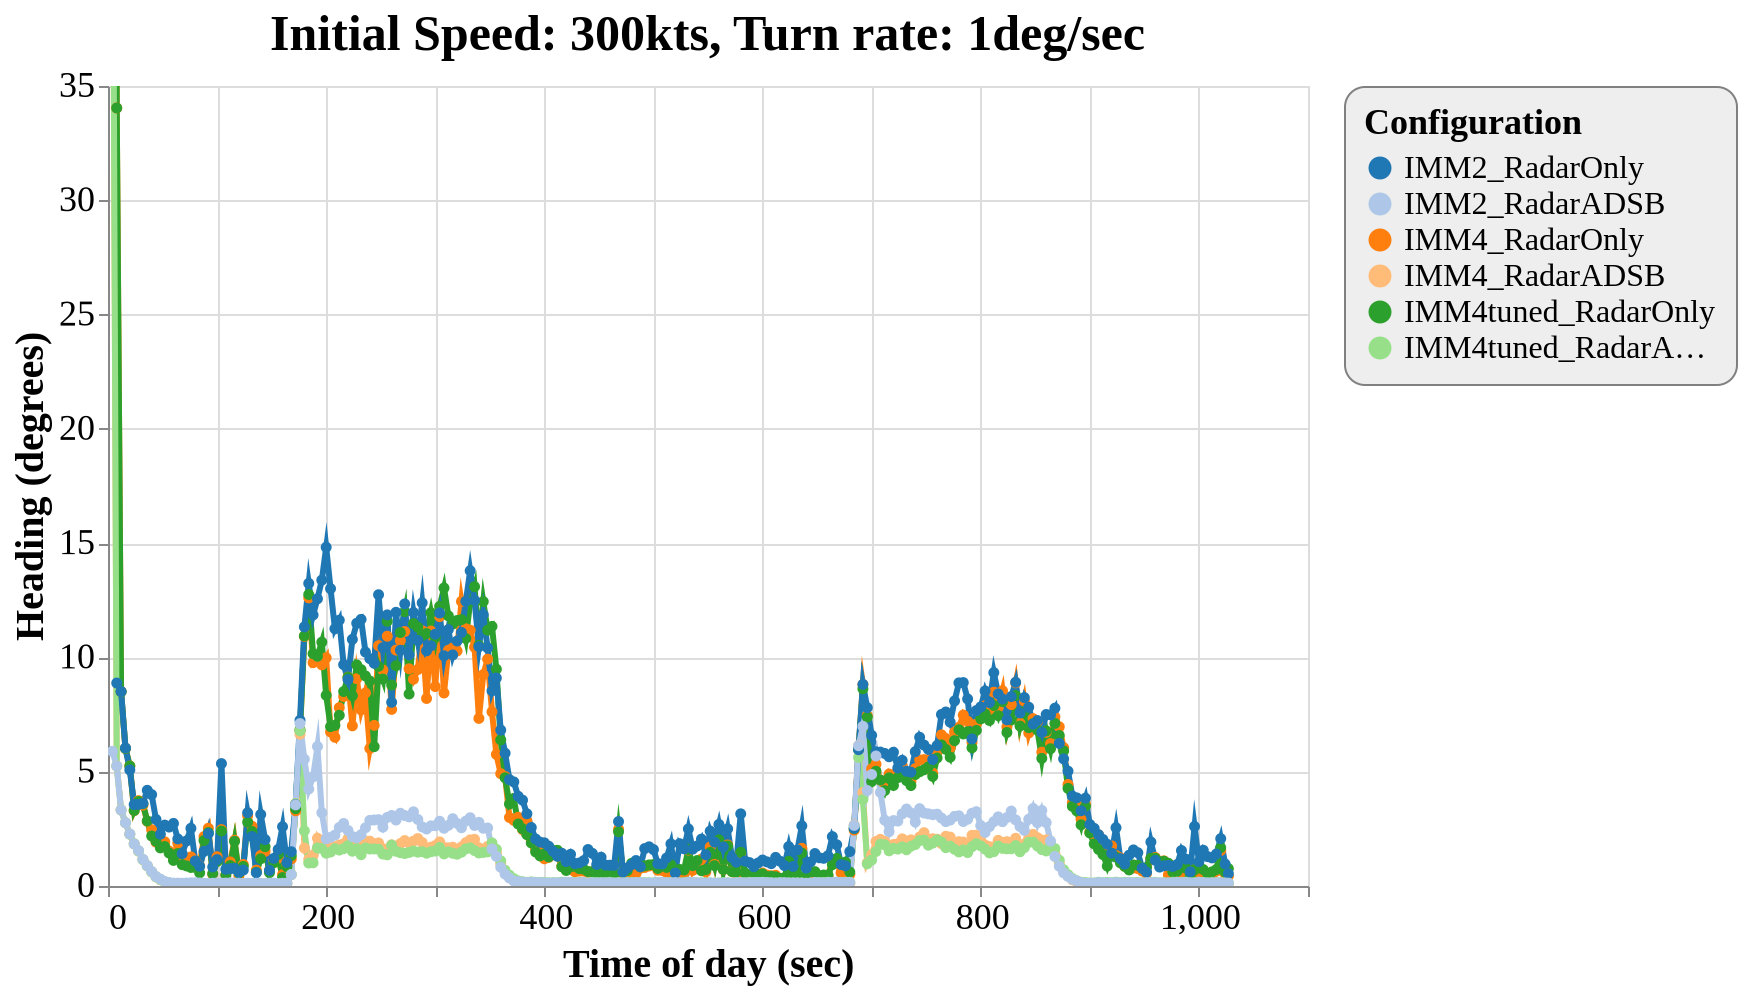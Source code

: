 {
  "config": {
    "view": {
      "continuousWidth": 600,
      "continuousHeight": 400
    },
    "axisX": {
      "labelFontSize": 18,
      "titleFontSize": 20
    },
    "axisY": {
      "labelFontSize": 18,
      "titleFontSize": 20
    },
    "font": "Times New Roman",
    "legend": {
      "cornerRadius": 10,
      "fillColor": "#EEEEEE",
      "labelFontSize": 16,
      "padding": 10,
      "strokeColor": "gray",
      "titleFontSize": 18
    },
    "title": {
      "fontSize": 25
    }
  },
  "data": {
    "name": "data-ea7a145d8f530dba85aaaa95c51c8285"
  },
  "mark": {
    "type": "line",
    "point": true,
    "strokeWidth": 3
  },
  "encoding": {
    "color": {
      "type": "ordinal",
      "field": "config",
      "scale": {
        "scheme": "category20"
      },
      "sort": [
        "IMM2_RadarOnly",
        "IMM2_RadarADSB",
        "IMM4_RadarOnly",
        "IMM4_RadarADSB",
        "IMM4tuned_RadarOnly",
        "IMM4tuned_RadarADSB"
      ],
      "title": "Configuration"
    },
    "x": {
      "type": "quantitative",
      "field": "time",
      "title": "Time of day (sec)"
    },
    "y": {
      "type": "quantitative",
      "field": "rmse_hdg",
      "scale": {
        "domain": [
          0,
          35
        ],
        "zero": false
      },
      "title": "Heading (degrees)"
    }
  },
  "selection": {
    "selector043": {
      "type": "interval",
      "bind": "scales",
      "encodings": [
        "x",
        "y"
      ]
    }
  },
  "title": "Initial Speed: 300kts, Turn rate: 1deg/sec",
  "$schema": "https://vega.github.io/schema/vega-lite/v4.8.1.json",
  "datasets": {
    "data-ea7a145d8f530dba85aaaa95c51c8285": [
      {
        "scenario": "turns_new_03",
        "config": "IMM4_RadarOnly",
        "time": 4,
        "rmse_hdg": 90.0,
        "rmse_tr": 0.0,
        "p_uni": 0.0,
        "p_turn": 0.0
      },
      {
        "scenario": "turns_new_03",
        "config": "IMM4_RadarOnly",
        "time": 8,
        "rmse_hdg": 34.03847441329613,
        "rmse_tr": 0.0,
        "p_uni": 0.8356807692307692,
        "p_turn": 0.0099461538461538
      },
      {
        "scenario": "turns_new_03",
        "config": "IMM4_RadarOnly",
        "time": 12,
        "rmse_hdg": 8.500860623682968,
        "rmse_tr": 0.000169282947806,
        "p_uni": 0.941879104477612,
        "p_turn": 0.0197985074626865
      },
      {
        "scenario": "turns_new_03",
        "config": "IMM4_RadarOnly",
        "time": 16,
        "rmse_hdg": 6.015867863728904,
        "rmse_tr": 0.0012356250364771,
        "p_uni": 0.9272953846153846,
        "p_turn": 0.0247184615384615
      },
      {
        "scenario": "turns_new_03",
        "config": "IMM4_RadarOnly",
        "time": 20,
        "rmse_hdg": 5.247623543771301,
        "rmse_tr": 0.0051088858164686,
        "p_uni": 0.8995671428571429,
        "p_turn": 0.0355457142857142
      },
      {
        "scenario": "turns_new_03",
        "config": "IMM4_RadarOnly",
        "time": 24,
        "rmse_hdg": 3.299096108805432,
        "rmse_tr": 0.0160814396962057,
        "p_uni": 0.8709635135135135,
        "p_turn": 0.0484229729729729
      },
      {
        "scenario": "turns_new_03",
        "config": "IMM4_RadarOnly",
        "time": 28,
        "rmse_hdg": 3.73305951376794,
        "rmse_tr": 0.0273441989714693,
        "p_uni": 0.8566739130434783,
        "p_turn": 0.051959420289855
      },
      {
        "scenario": "turns_new_03",
        "config": "IMM4_RadarOnly",
        "time": 32,
        "rmse_hdg": 3.53862280433382,
        "rmse_tr": 0.0622452505514775,
        "p_uni": 0.8433297297297297,
        "p_turn": 0.0594527027027027
      },
      {
        "scenario": "turns_new_03",
        "config": "IMM4_RadarOnly",
        "time": 36,
        "rmse_hdg": 2.8310399072640675,
        "rmse_tr": 0.0830205684310141,
        "p_uni": 0.8384550724637682,
        "p_turn": 0.0535971014492753
      },
      {
        "scenario": "turns_new_03",
        "config": "IMM4_RadarOnly",
        "time": 40,
        "rmse_hdg": 2.45697869052914,
        "rmse_tr": 0.0719136237837747,
        "p_uni": 0.8379885714285714,
        "p_turn": 0.0578171428571428
      },
      {
        "scenario": "turns_new_03",
        "config": "IMM4_RadarOnly",
        "time": 44,
        "rmse_hdg": 1.919755339458724,
        "rmse_tr": 0.0532406402539252,
        "p_uni": 0.862556338028169,
        "p_turn": 0.0445112676056338
      },
      {
        "scenario": "turns_new_03",
        "config": "IMM4_RadarOnly",
        "time": 48,
        "rmse_hdg": 1.7317190085685616,
        "rmse_tr": 0.0442458022245359,
        "p_uni": 0.8637159420289855,
        "p_turn": 0.0442304347826086
      },
      {
        "scenario": "turns_new_03",
        "config": "IMM4_RadarOnly",
        "time": 52,
        "rmse_hdg": 1.933180528694032,
        "rmse_tr": 0.0214617658011718,
        "p_uni": 0.863272463768116,
        "p_turn": 0.0438028985507246
      },
      {
        "scenario": "turns_new_03",
        "config": "IMM4_RadarOnly",
        "time": 56,
        "rmse_hdg": 1.5300855021323527,
        "rmse_tr": 0.0398312828802991,
        "p_uni": 0.8643630136986301,
        "p_turn": 0.0383027397260274
      },
      {
        "scenario": "turns_new_03",
        "config": "IMM4_RadarOnly",
        "time": 60,
        "rmse_hdg": 1.234484822821965,
        "rmse_tr": 0.0284790273710321,
        "p_uni": 0.8731208333333333,
        "p_turn": 0.0403944444444444
      },
      {
        "scenario": "turns_new_03",
        "config": "IMM4_RadarOnly",
        "time": 64,
        "rmse_hdg": 1.874045826866042,
        "rmse_tr": 0.0366918023297978,
        "p_uni": 0.8726611940298508,
        "p_turn": 0.0414059701492537
      },
      {
        "scenario": "turns_new_03",
        "config": "IMM4_RadarOnly",
        "time": 68,
        "rmse_hdg": 1.2479846767587566,
        "rmse_tr": 0.0245665408942091,
        "p_uni": 0.8957931506849315,
        "p_turn": 0.0322931506849315
      },
      {
        "scenario": "turns_new_03",
        "config": "IMM4_RadarOnly",
        "time": 72,
        "rmse_hdg": 0.9306457051807788,
        "rmse_tr": 0.0148352524173238,
        "p_uni": 0.9024071428571429,
        "p_turn": 0.0316371428571428
      },
      {
        "scenario": "turns_new_03",
        "config": "IMM4_RadarOnly",
        "time": 76,
        "rmse_hdg": 1.2733563862825237,
        "rmse_tr": 0.0481067141462181,
        "p_uni": 0.8829040540540541,
        "p_turn": 0.0406121621621621
      },
      {
        "scenario": "turns_new_03",
        "config": "IMM4_RadarOnly",
        "time": 80,
        "rmse_hdg": 1.1022136816425396,
        "rmse_tr": 0.0417919998325038,
        "p_uni": 0.8872305555555555,
        "p_turn": 0.0387277777777777
      },
      {
        "scenario": "turns_new_03",
        "config": "IMM4_RadarOnly",
        "time": 84,
        "rmse_hdg": 0.8720645676608431,
        "rmse_tr": 0.0354089474472488,
        "p_uni": 0.9005237288135592,
        "p_turn": 0.0286661016949152
      },
      {
        "scenario": "turns_new_03",
        "config": "IMM4_RadarOnly",
        "time": 88,
        "rmse_hdg": 2.1610072607356945,
        "rmse_tr": 0.0721609576538713,
        "p_uni": 0.8446476190476191,
        "p_turn": 0.0653666666666666
      },
      {
        "scenario": "turns_new_03",
        "config": "IMM4_RadarOnly",
        "time": 92,
        "rmse_hdg": 2.5279325262243177,
        "rmse_tr": 0.0492882435513881,
        "p_uni": 0.8608047619047619,
        "p_turn": 0.0504142857142857
      },
      {
        "scenario": "turns_new_03",
        "config": "IMM4_RadarOnly",
        "time": 96,
        "rmse_hdg": 0.5111884548418888,
        "rmse_tr": 0.0107365349074169,
        "p_uni": 0.9179409090909092,
        "p_turn": 0.0188045454545454
      },
      {
        "scenario": "turns_new_03",
        "config": "IMM4_RadarOnly",
        "time": 100,
        "rmse_hdg": 1.2803329180148328,
        "rmse_tr": 0.052391311529771,
        "p_uni": 0.883595238095238,
        "p_turn": 0.0249380952380952
      },
      {
        "scenario": "turns_new_03",
        "config": "IMM4_RadarOnly",
        "time": 104,
        "rmse_hdg": 2.468522837650079,
        "rmse_tr": 0.0153876573915589,
        "p_uni": 0.9157,
        "p_turn": 0.031485
      },
      {
        "scenario": "turns_new_03",
        "config": "IMM4_RadarOnly",
        "time": 108,
        "rmse_hdg": 0.4720123432431738,
        "rmse_tr": 0.0090463300269513,
        "p_uni": 0.9543217391304348,
        "p_turn": 0.0138043478260869
      },
      {
        "scenario": "turns_new_03",
        "config": "IMM4_RadarOnly",
        "time": 112,
        "rmse_hdg": 1.0540421063243923,
        "rmse_tr": 0.0436525458811368,
        "p_uni": 0.9572428571428572,
        "p_turn": 0.0117142857142857
      },
      {
        "scenario": "turns_new_03",
        "config": "IMM4_RadarOnly",
        "time": 116,
        "rmse_hdg": 2.000989755096211,
        "rmse_tr": 0.0117086506481319,
        "p_uni": 0.93439,
        "p_turn": 0.014635
      },
      {
        "scenario": "turns_new_03",
        "config": "IMM4_RadarOnly",
        "time": 120,
        "rmse_hdg": 0.4437392764389297,
        "rmse_tr": 0.007576098780195,
        "p_uni": 0.9550409090909092,
        "p_turn": 0.0122681818181818
      },
      {
        "scenario": "turns_new_03",
        "config": "IMM4_RadarOnly",
        "time": 124,
        "rmse_hdg": 0.9411960475905112,
        "rmse_tr": 0.0345072192710189,
        "p_uni": 0.9391727272727272,
        "p_turn": 0.017340909090909
      },
      {
        "scenario": "turns_new_03",
        "config": "IMM4_RadarOnly",
        "time": 128,
        "rmse_hdg": 3.071691716302273,
        "rmse_tr": 0.0215678812125808,
        "p_uni": 0.88848,
        "p_turn": 0.02328
      },
      {
        "scenario": "turns_new_03",
        "config": "IMM4_RadarOnly",
        "time": 132,
        "rmse_hdg": 2.616410622485421,
        "rmse_tr": 0.0248856292959319,
        "p_uni": 0.918181818181818,
        "p_turn": 0.0351772727272727
      },
      {
        "scenario": "turns_new_03",
        "config": "IMM4_RadarOnly",
        "time": 136,
        "rmse_hdg": 0.6946123837338093,
        "rmse_tr": 0.0279002036486539,
        "p_uni": 0.9422090909090908,
        "p_turn": 0.0112045454545454
      },
      {
        "scenario": "turns_new_03",
        "config": "IMM4_RadarOnly",
        "time": 140,
        "rmse_hdg": 1.3341832707690515,
        "rmse_tr": 0.0195734130902098,
        "p_uni": 0.93392,
        "p_turn": 0.02067
      },
      {
        "scenario": "turns_new_03",
        "config": "IMM4_RadarOnly",
        "time": 144,
        "rmse_hdg": 1.5151072569293569,
        "rmse_tr": 0.0073118832296226,
        "p_uni": 0.9447,
        "p_turn": 0.02235
      },
      {
        "scenario": "turns_new_03",
        "config": "IMM4_RadarOnly",
        "time": 148,
        "rmse_hdg": 0.670989770955768,
        "rmse_tr": 0.0243771316084264,
        "p_uni": 0.8907499999999999,
        "p_turn": 0.0183681818181818
      },
      {
        "scenario": "turns_new_03",
        "config": "IMM4_RadarOnly",
        "time": 152,
        "rmse_hdg": 1.1129083520218537,
        "rmse_tr": 0.014292917826672,
        "p_uni": 0.94454,
        "p_turn": 0.01519
      },
      {
        "scenario": "turns_new_03",
        "config": "IMM4_RadarOnly",
        "time": 156,
        "rmse_hdg": 1.2134698557892114,
        "rmse_tr": 0.0057242307938987,
        "p_uni": 0.9600045454545456,
        "p_turn": 0.0120545454545454
      },
      {
        "scenario": "turns_new_03",
        "config": "IMM4_RadarOnly",
        "time": 160,
        "rmse_hdg": 0.4932406751641269,
        "rmse_tr": 0.0199626810915677,
        "p_uni": 0.9191863636363636,
        "p_turn": 0.0236363636363636
      },
      {
        "scenario": "turns_new_03",
        "config": "IMM4_RadarOnly",
        "time": 164,
        "rmse_hdg": 0.9038666937109712,
        "rmse_tr": 0.0113296513626854,
        "p_uni": 0.966845,
        "p_turn": 0.009985
      },
      {
        "scenario": "turns_new_03",
        "config": "IMM4_RadarOnly",
        "time": 168,
        "rmse_hdg": 1.182988203660544,
        "rmse_tr": 0.6745812573198819,
        "p_uni": 0.9304318181818182,
        "p_turn": 0.0240681818181818
      },
      {
        "scenario": "turns_new_03",
        "config": "IMM4_RadarOnly",
        "time": 172,
        "rmse_hdg": 3.286962999833237,
        "rmse_tr": 0.9977353085408428,
        "p_uni": 0.9385772727272728,
        "p_turn": 0.0201090909090909
      },
      {
        "scenario": "turns_new_03",
        "config": "IMM4_RadarOnly",
        "time": 176,
        "rmse_hdg": 6.799303293941226,
        "rmse_tr": 0.996424933951374,
        "p_uni": 0.94791,
        "p_turn": 0.015885
      },
      {
        "scenario": "turns_new_03",
        "config": "IMM4_RadarOnly",
        "time": 180,
        "rmse_hdg": 10.918353417442662,
        "rmse_tr": 0.9822371073218524,
        "p_uni": 0.8250409090909091,
        "p_turn": 0.06805
      },
      {
        "scenario": "turns_new_03",
        "config": "IMM4_RadarOnly",
        "time": 184,
        "rmse_hdg": 12.606278479681174,
        "rmse_tr": 0.9359229266053132,
        "p_uni": 0.6304136363636363,
        "p_turn": 0.1750181818181818
      },
      {
        "scenario": "turns_new_03",
        "config": "IMM4_RadarOnly",
        "time": 188,
        "rmse_hdg": 9.768676975773126,
        "rmse_tr": 0.8398585714273564,
        "p_uni": 0.16759,
        "p_turn": 0.4476549999999999
      },
      {
        "scenario": "turns_new_03",
        "config": "IMM4_RadarOnly",
        "time": 192,
        "rmse_hdg": 9.917280539749338,
        "rmse_tr": 0.7616590710117916,
        "p_uni": 0.0409681818181818,
        "p_turn": 0.5238636363636364
      },
      {
        "scenario": "turns_new_03",
        "config": "IMM4_RadarOnly",
        "time": 196,
        "rmse_hdg": 9.675295755733211,
        "rmse_tr": 0.7890001016822149,
        "p_uni": 0.0276318181818181,
        "p_turn": 0.4191863636363636
      },
      {
        "scenario": "turns_new_03",
        "config": "IMM4_RadarOnly",
        "time": 200,
        "rmse_hdg": 9.984494742474451,
        "rmse_tr": 0.7317967836086736,
        "p_uni": 0.043865,
        "p_turn": 0.45193
      },
      {
        "scenario": "turns_new_03",
        "config": "IMM4_RadarOnly",
        "time": 204,
        "rmse_hdg": 6.740645101782308,
        "rmse_tr": 0.6891222206546528,
        "p_uni": 0.0909863636363636,
        "p_turn": 0.4607727272727273
      },
      {
        "scenario": "turns_new_03",
        "config": "IMM4_RadarOnly",
        "time": 208,
        "rmse_hdg": 6.505625078380595,
        "rmse_tr": 0.6872027681444935,
        "p_uni": 0.0568045454545454,
        "p_turn": 0.4712090909090909
      },
      {
        "scenario": "turns_new_03",
        "config": "IMM4_RadarOnly",
        "time": 212,
        "rmse_hdg": 7.802830116310366,
        "rmse_tr": 0.6438861921954842,
        "p_uni": 0.066775,
        "p_turn": 0.4718949999999999
      },
      {
        "scenario": "turns_new_03",
        "config": "IMM4_RadarOnly",
        "time": 216,
        "rmse_hdg": 8.290484800442233,
        "rmse_tr": 0.6989392196230462,
        "p_uni": 0.1009272727272727,
        "p_turn": 0.3929681818181818
      },
      {
        "scenario": "turns_new_03",
        "config": "IMM4_RadarOnly",
        "time": 220,
        "rmse_hdg": 9.136853268021966,
        "rmse_tr": 0.7037948622871711,
        "p_uni": 0.1179863636363636,
        "p_turn": 0.3222909090909091
      },
      {
        "scenario": "turns_new_03",
        "config": "IMM4_RadarOnly",
        "time": 224,
        "rmse_hdg": 7.0076392387165605,
        "rmse_tr": 0.6521184815660418,
        "p_uni": 0.086805,
        "p_turn": 0.321665
      },
      {
        "scenario": "turns_new_03",
        "config": "IMM4_RadarOnly",
        "time": 228,
        "rmse_hdg": 9.071197497180684,
        "rmse_tr": 0.5964603172047576,
        "p_uni": 0.0915238095238095,
        "p_turn": 0.3920047619047618
      },
      {
        "scenario": "turns_new_03",
        "config": "IMM4_RadarOnly",
        "time": 232,
        "rmse_hdg": 7.704966006752876,
        "rmse_tr": 0.688490087074607,
        "p_uni": 0.0758086956521739,
        "p_turn": 0.3208478260869565
      },
      {
        "scenario": "turns_new_03",
        "config": "IMM4_RadarOnly",
        "time": 236,
        "rmse_hdg": 8.44548994182694,
        "rmse_tr": 0.6013495011222675,
        "p_uni": 0.071005,
        "p_turn": 0.37965
      },
      {
        "scenario": "turns_new_03",
        "config": "IMM4_RadarOnly",
        "time": 240,
        "rmse_hdg": 6.016716974753403,
        "rmse_tr": 0.5607468412750981,
        "p_uni": 0.0579761904761904,
        "p_turn": 0.3428809523809524
      },
      {
        "scenario": "turns_new_03",
        "config": "IMM4_RadarOnly",
        "time": 244,
        "rmse_hdg": 7.027747302935203,
        "rmse_tr": 0.6830937337806832,
        "p_uni": 0.0788695652173913,
        "p_turn": 0.2439086956521739
      },
      {
        "scenario": "turns_new_03",
        "config": "IMM4_RadarOnly",
        "time": 248,
        "rmse_hdg": 10.513928373091575,
        "rmse_tr": 0.6184594081263539,
        "p_uni": 0.11454,
        "p_turn": 0.277355
      },
      {
        "scenario": "turns_new_03",
        "config": "IMM4_RadarOnly",
        "time": 252,
        "rmse_hdg": 9.448736701097488,
        "rmse_tr": 0.6056836424751,
        "p_uni": 0.0998047619047619,
        "p_turn": 0.2471666666666666
      },
      {
        "scenario": "turns_new_03",
        "config": "IMM4_RadarOnly",
        "time": 256,
        "rmse_hdg": 10.928191484850789,
        "rmse_tr": 0.6841361703383453,
        "p_uni": 0.1053565217391304,
        "p_turn": 0.2007999999999999
      },
      {
        "scenario": "turns_new_03",
        "config": "IMM4_RadarOnly",
        "time": 260,
        "rmse_hdg": 7.726887160590609,
        "rmse_tr": 0.6091464212322026,
        "p_uni": 0.087645,
        "p_turn": 0.28442
      },
      {
        "scenario": "turns_new_03",
        "config": "IMM4_RadarOnly",
        "time": 264,
        "rmse_hdg": 10.320895387852744,
        "rmse_tr": 0.614444544283697,
        "p_uni": 0.102105,
        "p_turn": 0.285325
      },
      {
        "scenario": "turns_new_03",
        "config": "IMM4_RadarOnly",
        "time": 268,
        "rmse_hdg": 10.735609437676716,
        "rmse_tr": 0.6803797763014418,
        "p_uni": 0.0929625,
        "p_turn": 0.2137958333333333
      },
      {
        "scenario": "turns_new_03",
        "config": "IMM4_RadarOnly",
        "time": 272,
        "rmse_hdg": 11.132574723059356,
        "rmse_tr": 0.5690099173125193,
        "p_uni": 0.099925,
        "p_turn": 0.310585
      },
      {
        "scenario": "turns_new_03",
        "config": "IMM4_RadarOnly",
        "time": 276,
        "rmse_hdg": 9.501945770367245,
        "rmse_tr": 0.6219023580916863,
        "p_uni": 0.09112,
        "p_turn": 0.21951
      },
      {
        "scenario": "turns_new_03",
        "config": "IMM4_RadarOnly",
        "time": 280,
        "rmse_hdg": 9.04523212789478,
        "rmse_tr": 0.6607278470873365,
        "p_uni": 0.1056375,
        "p_turn": 0.2272958333333333
      },
      {
        "scenario": "turns_new_03",
        "config": "IMM4_RadarOnly",
        "time": 284,
        "rmse_hdg": 9.471041514060248,
        "rmse_tr": 0.5472844108101285,
        "p_uni": 0.0911,
        "p_turn": 0.2707105263157894
      },
      {
        "scenario": "turns_new_03",
        "config": "IMM4_RadarOnly",
        "time": 288,
        "rmse_hdg": 11.16714838362528,
        "rmse_tr": 0.6187103006985387,
        "p_uni": 0.0979285714285714,
        "p_turn": 0.2694571428571428
      },
      {
        "scenario": "turns_new_03",
        "config": "IMM4_RadarOnly",
        "time": 292,
        "rmse_hdg": 8.203557369849785,
        "rmse_tr": 0.6463708091464734,
        "p_uni": 0.1021583333333333,
        "p_turn": 0.2419083333333333
      },
      {
        "scenario": "turns_new_03",
        "config": "IMM4_RadarOnly",
        "time": 296,
        "rmse_hdg": 11.154171076163204,
        "rmse_tr": 0.5526874466497411,
        "p_uni": 0.1310578947368421,
        "p_turn": 0.2154578947368421
      },
      {
        "scenario": "turns_new_03",
        "config": "IMM4_RadarOnly",
        "time": 300,
        "rmse_hdg": 8.723222106592974,
        "rmse_tr": 0.6038942815868795,
        "p_uni": 0.1019380952380952,
        "p_turn": 0.3021666666666667
      },
      {
        "scenario": "turns_new_03",
        "config": "IMM4_RadarOnly",
        "time": 304,
        "rmse_hdg": 11.785402942093244,
        "rmse_tr": 0.6342419582987763,
        "p_uni": 0.1203333333333333,
        "p_turn": 0.286925
      },
      {
        "scenario": "turns_new_03",
        "config": "IMM4_RadarOnly",
        "time": 308,
        "rmse_hdg": 8.4438655138384,
        "rmse_tr": 0.5644022711543696,
        "p_uni": 0.1255263157894736,
        "p_turn": 0.2287684210526316
      },
      {
        "scenario": "turns_new_03",
        "config": "IMM4_RadarOnly",
        "time": 312,
        "rmse_hdg": 10.312464646542574,
        "rmse_tr": 0.649784554038234,
        "p_uni": 0.1484047619047619,
        "p_turn": 0.2324285714285714
      },
      {
        "scenario": "turns_new_03",
        "config": "IMM4_RadarOnly",
        "time": 316,
        "rmse_hdg": 10.414724099982198,
        "rmse_tr": 0.6668011807003144,
        "p_uni": 0.1473666666666666,
        "p_turn": 0.1970375
      },
      {
        "scenario": "turns_new_03",
        "config": "IMM4_RadarOnly",
        "time": 320,
        "rmse_hdg": 10.28296116050722,
        "rmse_tr": 0.6015066674609684,
        "p_uni": 0.121605,
        "p_turn": 0.277045
      },
      {
        "scenario": "turns_new_03",
        "config": "IMM4_RadarOnly",
        "time": 324,
        "rmse_hdg": 12.4501599233303,
        "rmse_tr": 0.5979524441793009,
        "p_uni": 0.136245,
        "p_turn": 0.307795
      },
      {
        "scenario": "turns_new_03",
        "config": "IMM4_RadarOnly",
        "time": 328,
        "rmse_hdg": 11.254993904096528,
        "rmse_tr": 0.5934488524015079,
        "p_uni": 0.0894458333333333,
        "p_turn": 0.3400541666666667
      },
      {
        "scenario": "turns_new_03",
        "config": "IMM4_RadarOnly",
        "time": 332,
        "rmse_hdg": 11.192673023679376,
        "rmse_tr": 0.5782547907281012,
        "p_uni": 0.11059,
        "p_turn": 0.25411
      },
      {
        "scenario": "turns_new_03",
        "config": "IMM4_RadarOnly",
        "time": 336,
        "rmse_hdg": 10.446848949803,
        "rmse_tr": 0.5384770844706394,
        "p_uni": 0.0953,
        "p_turn": 0.364825
      },
      {
        "scenario": "turns_new_03",
        "config": "IMM4_RadarOnly",
        "time": 340,
        "rmse_hdg": 7.332026134762026,
        "rmse_tr": 0.5906384233042524,
        "p_uni": 0.0990083333333333,
        "p_turn": 0.2309166666666666
      },
      {
        "scenario": "turns_new_03",
        "config": "IMM4_RadarOnly",
        "time": 344,
        "rmse_hdg": 9.248814879231054,
        "rmse_tr": 0.544409236827276,
        "p_uni": 0.0837257142857142,
        "p_turn": 0.2668028571428572
      },
      {
        "scenario": "turns_new_03",
        "config": "IMM4_RadarOnly",
        "time": 348,
        "rmse_hdg": 9.926250736747884,
        "rmse_tr": 0.5623232162604124,
        "p_uni": 0.1392045454545454,
        "p_turn": 0.2746939393939394
      },
      {
        "scenario": "turns_new_03",
        "config": "IMM4_RadarOnly",
        "time": 352,
        "rmse_hdg": 7.61999892136763,
        "rmse_tr": 0.5235036048076225,
        "p_uni": 0.1758041095890411,
        "p_turn": 0.2369054794520547
      },
      {
        "scenario": "turns_new_03",
        "config": "IMM4_RadarOnly",
        "time": 356,
        "rmse_hdg": 5.756576346482059,
        "rmse_tr": 0.4732617158019816,
        "p_uni": 0.2246890410958904,
        "p_turn": 0.2255301369863013
      },
      {
        "scenario": "turns_new_03",
        "config": "IMM4_RadarOnly",
        "time": 360,
        "rmse_hdg": 4.914648512355689,
        "rmse_tr": 0.4102440454865163,
        "p_uni": 0.2971242857142857,
        "p_turn": 0.1681442857142857
      },
      {
        "scenario": "turns_new_03",
        "config": "IMM4_RadarOnly",
        "time": 364,
        "rmse_hdg": 4.789684835343324,
        "rmse_tr": 0.3339560357825809,
        "p_uni": 0.3462630136986301,
        "p_turn": 0.1484383561643835
      },
      {
        "scenario": "turns_new_03",
        "config": "IMM4_RadarOnly",
        "time": 368,
        "rmse_hdg": 2.9988029474520457,
        "rmse_tr": 0.2626379923011901,
        "p_uni": 0.4114823529411765,
        "p_turn": 0.1180720588235294
      },
      {
        "scenario": "turns_new_03",
        "config": "IMM4_RadarOnly",
        "time": 372,
        "rmse_hdg": 2.871712456432993,
        "rmse_tr": 0.2218755028924639,
        "p_uni": 0.4644270270270271,
        "p_turn": 0.1167202702702702
      },
      {
        "scenario": "turns_new_03",
        "config": "IMM4_RadarOnly",
        "time": 376,
        "rmse_hdg": 3.0068657150879554,
        "rmse_tr": 0.1660543138339295,
        "p_uni": 0.54618,
        "p_turn": 0.0948914285714285
      },
      {
        "scenario": "turns_new_03",
        "config": "IMM4_RadarOnly",
        "time": 380,
        "rmse_hdg": 2.466035479451885,
        "rmse_tr": 0.125550302471576,
        "p_uni": 0.605681690140845,
        "p_turn": 0.0747605633802816
      },
      {
        "scenario": "turns_new_03",
        "config": "IMM4_RadarOnly",
        "time": 384,
        "rmse_hdg": 2.842762252145296,
        "rmse_tr": 0.102829700097891,
        "p_uni": 0.6651486111111111,
        "p_turn": 0.0702513888888888
      },
      {
        "scenario": "turns_new_03",
        "config": "IMM4_RadarOnly",
        "time": 388,
        "rmse_hdg": 1.9862906718079785,
        "rmse_tr": 0.0822448751818062,
        "p_uni": 0.725107594936709,
        "p_turn": 0.0607417721518987
      },
      {
        "scenario": "turns_new_03",
        "config": "IMM4_RadarOnly",
        "time": 392,
        "rmse_hdg": 1.6143810228556683,
        "rmse_tr": 0.0643923998575941,
        "p_uni": 0.7591710144927537,
        "p_turn": 0.0501782608695652
      },
      {
        "scenario": "turns_new_03",
        "config": "IMM4_RadarOnly",
        "time": 396,
        "rmse_hdg": 1.5834030287690957,
        "rmse_tr": 0.0533787978565091,
        "p_uni": 0.796939393939394,
        "p_turn": 0.0459151515151515
      },
      {
        "scenario": "turns_new_03",
        "config": "IMM4_RadarOnly",
        "time": 400,
        "rmse_hdg": 1.1901120395436215,
        "rmse_tr": 0.0439116097025224,
        "p_uni": 0.8094213333333333,
        "p_turn": 0.0470853333333333
      },
      {
        "scenario": "turns_new_03",
        "config": "IMM4_RadarOnly",
        "time": 404,
        "rmse_hdg": 1.2522133345776667,
        "rmse_tr": 0.0328411125948952,
        "p_uni": 0.8568676470588236,
        "p_turn": 0.0364588235294117
      },
      {
        "scenario": "turns_new_03",
        "config": "IMM4_RadarOnly",
        "time": 408,
        "rmse_hdg": 1.388450972809664,
        "rmse_tr": 0.0394926180838505,
        "p_uni": 0.8533480519480521,
        "p_turn": 0.0436025974025974
      },
      {
        "scenario": "turns_new_03",
        "config": "IMM4_RadarOnly",
        "time": 412,
        "rmse_hdg": 1.3260563155887006,
        "rmse_tr": 0.0303192775565199,
        "p_uni": 0.8680732394366197,
        "p_turn": 0.0366661971830985
      },
      {
        "scenario": "turns_new_03",
        "config": "IMM4_RadarOnly",
        "time": 416,
        "rmse_hdg": 0.8643026771027968,
        "rmse_tr": 0.0227464282910526,
        "p_uni": 0.8657970588235294,
        "p_turn": 0.0359397058823529
      },
      {
        "scenario": "turns_new_03",
        "config": "IMM4_RadarOnly",
        "time": 420,
        "rmse_hdg": 0.7685796423706953,
        "rmse_tr": 0.0140321773078877,
        "p_uni": 0.8895666666666667,
        "p_turn": 0.0336
      },
      {
        "scenario": "turns_new_03",
        "config": "IMM4_RadarOnly",
        "time": 424,
        "rmse_hdg": 0.7451320279859338,
        "rmse_tr": 0.0138673111611653,
        "p_uni": 0.8877463768115942,
        "p_turn": 0.0387695652173913
      },
      {
        "scenario": "turns_new_03",
        "config": "IMM4_RadarOnly",
        "time": 428,
        "rmse_hdg": 0.6218489397724379,
        "rmse_tr": 0.0133435961585158,
        "p_uni": 0.8888233766233767,
        "p_turn": 0.0331350649350649
      },
      {
        "scenario": "turns_new_03",
        "config": "IMM4_RadarOnly",
        "time": 432,
        "rmse_hdg": 0.6508467171887428,
        "rmse_tr": 0.0118492768690262,
        "p_uni": 0.9013217391304348,
        "p_turn": 0.0323565217391304
      },
      {
        "scenario": "turns_new_03",
        "config": "IMM4_RadarOnly",
        "time": 436,
        "rmse_hdg": 0.6512068968731912,
        "rmse_tr": 0.0107336118122098,
        "p_uni": 0.9003845070422536,
        "p_turn": 0.0314154929577464
      },
      {
        "scenario": "turns_new_03",
        "config": "IMM4_RadarOnly",
        "time": 440,
        "rmse_hdg": 0.5987244896383913,
        "rmse_tr": 0.0146047738869814,
        "p_uni": 0.8944985507246377,
        "p_turn": 0.0362072463768115
      },
      {
        "scenario": "turns_new_03",
        "config": "IMM4_RadarOnly",
        "time": 444,
        "rmse_hdg": 0.6297484407218109,
        "rmse_tr": 0.0160015052108882,
        "p_uni": 0.900394366197183,
        "p_turn": 0.0344408450704225
      },
      {
        "scenario": "turns_new_03",
        "config": "IMM4_RadarOnly",
        "time": 448,
        "rmse_hdg": 0.5327367555408843,
        "rmse_tr": 0.0179234640452196,
        "p_uni": 0.9025338028169012,
        "p_turn": 0.0344746478873239
      },
      {
        "scenario": "turns_new_03",
        "config": "IMM4_RadarOnly",
        "time": 452,
        "rmse_hdg": 0.5153407798757865,
        "rmse_tr": 0.0123007098448246,
        "p_uni": 0.9122776119402984,
        "p_turn": 0.028810447761194
      },
      {
        "scenario": "turns_new_03",
        "config": "IMM4_RadarOnly",
        "time": 456,
        "rmse_hdg": 0.4549062826862239,
        "rmse_tr": 0.0095754466257293,
        "p_uni": 0.9123301369863014,
        "p_turn": 0.0273739726027397
      },
      {
        "scenario": "turns_new_03",
        "config": "IMM4_RadarOnly",
        "time": 460,
        "rmse_hdg": 0.576690062833954,
        "rmse_tr": 0.0109866672445677,
        "p_uni": 0.9010242857142856,
        "p_turn": 0.0294657142857142
      },
      {
        "scenario": "turns_new_03",
        "config": "IMM4_RadarOnly",
        "time": 464,
        "rmse_hdg": 0.389915122580416,
        "rmse_tr": 0.009373351498256,
        "p_uni": 0.9057084507042252,
        "p_turn": 0.0281450704225352
      },
      {
        "scenario": "turns_new_03",
        "config": "IMM4_RadarOnly",
        "time": 468,
        "rmse_hdg": 2.486617137544982,
        "rmse_tr": 0.0581325404014062,
        "p_uni": 0.8829676056338028,
        "p_turn": 0.0488633802816901
      },
      {
        "scenario": "turns_new_03",
        "config": "IMM4_RadarOnly",
        "time": 472,
        "rmse_hdg": 0.455061623388616,
        "rmse_tr": 0.0293174977730991,
        "p_uni": 0.8893013513513514,
        "p_turn": 0.0339527027027027
      },
      {
        "scenario": "turns_new_03",
        "config": "IMM4_RadarOnly",
        "time": 476,
        "rmse_hdg": 0.5282654480104166,
        "rmse_tr": 0.0230827902446704,
        "p_uni": 0.902709589041096,
        "p_turn": 0.0313739726027397
      },
      {
        "scenario": "turns_new_03",
        "config": "IMM4_RadarOnly",
        "time": 480,
        "rmse_hdg": 0.8701390860003381,
        "rmse_tr": 0.0247680076489521,
        "p_uni": 0.8906710144927537,
        "p_turn": 0.0347840579710144
      },
      {
        "scenario": "turns_new_03",
        "config": "IMM4_RadarOnly",
        "time": 484,
        "rmse_hdg": 0.5444841721286544,
        "rmse_tr": 0.01749501690306,
        "p_uni": 0.8994027397260275,
        "p_turn": 0.0317232876712328
      },
      {
        "scenario": "turns_new_03",
        "config": "IMM4_RadarOnly",
        "time": 488,
        "rmse_hdg": 0.7775948375235536,
        "rmse_tr": 0.0142174477630664,
        "p_uni": 0.8851880597014925,
        "p_turn": 0.0312447761194029
      },
      {
        "scenario": "turns_new_03",
        "config": "IMM4_RadarOnly",
        "time": 492,
        "rmse_hdg": 0.8101899729123966,
        "rmse_tr": 0.0193423262410596,
        "p_uni": 0.904261038961039,
        "p_turn": 0.0301402597402597
      },
      {
        "scenario": "turns_new_03",
        "config": "IMM4_RadarOnly",
        "time": 496,
        "rmse_hdg": 0.8747260795733214,
        "rmse_tr": 0.0185121465915914,
        "p_uni": 0.9054071428571429,
        "p_turn": 0.0320942857142857
      },
      {
        "scenario": "turns_new_03",
        "config": "IMM4_RadarOnly",
        "time": 500,
        "rmse_hdg": 0.9185066204250822,
        "rmse_tr": 0.0133898501946546,
        "p_uni": 0.8990970588235294,
        "p_turn": 0.0297882352941176
      },
      {
        "scenario": "turns_new_03",
        "config": "IMM4_RadarOnly",
        "time": 504,
        "rmse_hdg": 0.688461289665892,
        "rmse_tr": 0.0123057859733156,
        "p_uni": 0.8874749999999999,
        "p_turn": 0.0341276315789473
      },
      {
        "scenario": "turns_new_03",
        "config": "IMM4_RadarOnly",
        "time": 508,
        "rmse_hdg": 0.6786162391219386,
        "rmse_tr": 0.0147056190202667,
        "p_uni": 0.8994630769230769,
        "p_turn": 0.0334861538461538
      },
      {
        "scenario": "turns_new_03",
        "config": "IMM4_RadarOnly",
        "time": 512,
        "rmse_hdg": 0.5913901484572652,
        "rmse_tr": 0.0144985808324072,
        "p_uni": 0.8991589743589744,
        "p_turn": 0.0364397435897435
      },
      {
        "scenario": "turns_new_03",
        "config": "IMM4_RadarOnly",
        "time": 516,
        "rmse_hdg": 0.4538738487600214,
        "rmse_tr": 0.0198678797826749,
        "p_uni": 0.885575,
        "p_turn": 0.0412691176470588
      },
      {
        "scenario": "turns_new_03",
        "config": "IMM4_RadarOnly",
        "time": 520,
        "rmse_hdg": 0.4595463601671266,
        "rmse_tr": 0.0147375031806612,
        "p_uni": 0.9148685714285716,
        "p_turn": 0.0296257142857142
      },
      {
        "scenario": "turns_new_03",
        "config": "IMM4_RadarOnly",
        "time": 524,
        "rmse_hdg": 0.4271344467687407,
        "rmse_tr": 0.0175604669641783,
        "p_uni": 0.9011205479452056,
        "p_turn": 0.0360534246575342
      },
      {
        "scenario": "turns_new_03",
        "config": "IMM4_RadarOnly",
        "time": 528,
        "rmse_hdg": 0.498898787330653,
        "rmse_tr": 0.01430038904228,
        "p_uni": 0.9127901408450704,
        "p_turn": 0.0274746478873239
      },
      {
        "scenario": "turns_new_03",
        "config": "IMM4_RadarOnly",
        "time": 532,
        "rmse_hdg": 1.571537071507791,
        "rmse_tr": 0.0399385161027941,
        "p_uni": 0.8886054794520548,
        "p_turn": 0.0406328767123287
      },
      {
        "scenario": "turns_new_03",
        "config": "IMM4_RadarOnly",
        "time": 536,
        "rmse_hdg": 0.6812761135231046,
        "rmse_tr": 0.0304225762034897,
        "p_uni": 0.9019742857142856,
        "p_turn": 0.0360771428571428
      },
      {
        "scenario": "turns_new_03",
        "config": "IMM4_RadarOnly",
        "time": 540,
        "rmse_hdg": 1.0186149766168953,
        "rmse_tr": 0.0183488940202047,
        "p_uni": 0.8933044117647059,
        "p_turn": 0.0378867647058823
      },
      {
        "scenario": "turns_new_03",
        "config": "IMM4_RadarOnly",
        "time": 544,
        "rmse_hdg": 1.1750365146712758,
        "rmse_tr": 0.0217208767430434,
        "p_uni": 0.897995945945946,
        "p_turn": 0.0387824324324324
      },
      {
        "scenario": "turns_new_03",
        "config": "IMM4_RadarOnly",
        "time": 548,
        "rmse_hdg": 0.6170077726814305,
        "rmse_tr": 0.0197705927586445,
        "p_uni": 0.9006323943661971,
        "p_turn": 0.0356323943661971
      },
      {
        "scenario": "turns_new_03",
        "config": "IMM4_RadarOnly",
        "time": 552,
        "rmse_hdg": 1.7041684602306997,
        "rmse_tr": 0.0478903133491111,
        "p_uni": 0.8847366197183099,
        "p_turn": 0.0449112676056338
      },
      {
        "scenario": "turns_new_03",
        "config": "IMM4_RadarOnly",
        "time": 556,
        "rmse_hdg": 0.9437958915631656,
        "rmse_tr": 0.0402415633972828,
        "p_uni": 0.8912205479452054,
        "p_turn": 0.0377191780821917
      },
      {
        "scenario": "turns_new_03",
        "config": "IMM4_RadarOnly",
        "time": 560,
        "rmse_hdg": 1.955157016978168,
        "rmse_tr": 0.0580406709172066,
        "p_uni": 0.8834376623376623,
        "p_turn": 0.0472688311688311
      },
      {
        "scenario": "turns_new_03",
        "config": "IMM4_RadarOnly",
        "time": 564,
        "rmse_hdg": 0.7222033037450741,
        "rmse_tr": 0.0475206820645558,
        "p_uni": 0.9099940298507464,
        "p_turn": 0.0313059701492537
      },
      {
        "scenario": "turns_new_03",
        "config": "IMM4_RadarOnly",
        "time": 568,
        "rmse_hdg": 1.795414529665319,
        "rmse_tr": 0.0458287246167728,
        "p_uni": 0.896024,
        "p_turn": 0.0409466666666666
      },
      {
        "scenario": "turns_new_03",
        "config": "IMM4_RadarOnly",
        "time": 572,
        "rmse_hdg": 0.6360660343077624,
        "rmse_tr": 0.0315275321856038,
        "p_uni": 0.9095142857142856,
        "p_turn": 0.0289985714285714
      },
      {
        "scenario": "turns_new_03",
        "config": "IMM4_RadarOnly",
        "time": 576,
        "rmse_hdg": 0.5409909730085293,
        "rmse_tr": 0.0277469238082695,
        "p_uni": 0.9087123287671232,
        "p_turn": 0.0269356164383561
      },
      {
        "scenario": "turns_new_03",
        "config": "IMM4_RadarOnly",
        "time": 580,
        "rmse_hdg": 1.4344807893921545,
        "rmse_tr": 0.0468189006647898,
        "p_uni": 0.8907310810810811,
        "p_turn": 0.0399527027027027
      },
      {
        "scenario": "turns_new_03",
        "config": "IMM4_RadarOnly",
        "time": 584,
        "rmse_hdg": 0.5337833037709347,
        "rmse_tr": 0.0377278493342068,
        "p_uni": 0.9093630769230768,
        "p_turn": 0.0296953846153846
      },
      {
        "scenario": "turns_new_03",
        "config": "IMM4_RadarOnly",
        "time": 588,
        "rmse_hdg": 0.4100609710762527,
        "rmse_tr": 0.0248427526878788,
        "p_uni": 0.9129666666666666,
        "p_turn": 0.0280472222222222
      },
      {
        "scenario": "turns_new_03",
        "config": "IMM4_RadarOnly",
        "time": 592,
        "rmse_hdg": 0.3983663824268891,
        "rmse_tr": 0.0245789214629464,
        "p_uni": 0.9054830985915492,
        "p_turn": 0.0311521126760563
      },
      {
        "scenario": "turns_new_03",
        "config": "IMM4_RadarOnly",
        "time": 596,
        "rmse_hdg": 0.4803323621016921,
        "rmse_tr": 0.0156519332255996,
        "p_uni": 0.9003753424657535,
        "p_turn": 0.0313109589041095
      },
      {
        "scenario": "turns_new_03",
        "config": "IMM4_RadarOnly",
        "time": 600,
        "rmse_hdg": 0.5664905949818567,
        "rmse_tr": 0.0100393428966791,
        "p_uni": 0.908044927536232,
        "p_turn": 0.0288797101449275
      },
      {
        "scenario": "turns_new_03",
        "config": "IMM4_RadarOnly",
        "time": 604,
        "rmse_hdg": 0.4797240991107364,
        "rmse_tr": 0.0146542259443537,
        "p_uni": 0.915769014084507,
        "p_turn": 0.0272591549295774
      },
      {
        "scenario": "turns_new_03",
        "config": "IMM4_RadarOnly",
        "time": 608,
        "rmse_hdg": 0.4440213165800296,
        "rmse_tr": 0.0128027120806381,
        "p_uni": 0.912288732394366,
        "p_turn": 0.0283999999999999
      },
      {
        "scenario": "turns_new_03",
        "config": "IMM4_RadarOnly",
        "time": 612,
        "rmse_hdg": 0.4702717890279591,
        "rmse_tr": 0.0176936154524104,
        "p_uni": 0.8958375,
        "p_turn": 0.0375569444444444
      },
      {
        "scenario": "turns_new_03",
        "config": "IMM4_RadarOnly",
        "time": 616,
        "rmse_hdg": 0.304969523487857,
        "rmse_tr": 0.012944511756547,
        "p_uni": 0.9000602564102564,
        "p_turn": 0.0322628205128205
      },
      {
        "scenario": "turns_new_03",
        "config": "IMM4_RadarOnly",
        "time": 620,
        "rmse_hdg": 0.314129928437742,
        "rmse_tr": 0.0184129294287805,
        "p_uni": 0.9081014925373134,
        "p_turn": 0.0338343283582089
      },
      {
        "scenario": "turns_new_03",
        "config": "IMM4_RadarOnly",
        "time": 624,
        "rmse_hdg": 0.9762398709919022,
        "rmse_tr": 0.0375185154290518,
        "p_uni": 0.9052371428571429,
        "p_turn": 0.0317542857142857
      },
      {
        "scenario": "turns_new_03",
        "config": "IMM4_RadarOnly",
        "time": 628,
        "rmse_hdg": 0.4040420770167408,
        "rmse_tr": 0.0374625918680713,
        "p_uni": 0.9084723684210524,
        "p_turn": 0.0305960526315789
      },
      {
        "scenario": "turns_new_03",
        "config": "IMM4_RadarOnly",
        "time": 632,
        "rmse_hdg": 0.4512318084172861,
        "rmse_tr": 0.0230512378239736,
        "p_uni": 0.9028014492753624,
        "p_turn": 0.0350942028985507
      },
      {
        "scenario": "turns_new_03",
        "config": "IMM4_RadarOnly",
        "time": 636,
        "rmse_hdg": 1.6502099433535298,
        "rmse_tr": 0.0438862311632508,
        "p_uni": 0.8867071428571428,
        "p_turn": 0.0460042857142857
      },
      {
        "scenario": "turns_new_03",
        "config": "IMM4_RadarOnly",
        "time": 640,
        "rmse_hdg": 0.3975256805121725,
        "rmse_tr": 0.0316990325825042,
        "p_uni": 0.9064,
        "p_turn": 0.0310453333333333
      },
      {
        "scenario": "turns_new_03",
        "config": "IMM4_RadarOnly",
        "time": 644,
        "rmse_hdg": 0.5202611090804545,
        "rmse_tr": 0.0243285395747019,
        "p_uni": 0.8986837837837838,
        "p_turn": 0.0382945945945946
      },
      {
        "scenario": "turns_new_03",
        "config": "IMM4_RadarOnly",
        "time": 648,
        "rmse_hdg": 0.5422062604452106,
        "rmse_tr": 0.0187196352065963,
        "p_uni": 0.9023742268041236,
        "p_turn": 0.0344371134020618
      },
      {
        "scenario": "turns_new_03",
        "config": "IMM4_RadarOnly",
        "time": 652,
        "rmse_hdg": 0.3972121599347151,
        "rmse_tr": 0.0135081117604694,
        "p_uni": 0.9005441666666666,
        "p_turn": 0.0341325
      },
      {
        "scenario": "turns_new_03",
        "config": "IMM4_RadarOnly",
        "time": 656,
        "rmse_hdg": 0.4097794122045007,
        "rmse_tr": 0.0162447478691832,
        "p_uni": 0.884105,
        "p_turn": 0.0424808333333333
      },
      {
        "scenario": "turns_new_03",
        "config": "IMM4_RadarOnly",
        "time": 660,
        "rmse_hdg": 0.4299663642427931,
        "rmse_tr": 0.0146332774837818,
        "p_uni": 0.8761057851239669,
        "p_turn": 0.0425082644628099
      },
      {
        "scenario": "turns_new_03",
        "config": "IMM4_RadarOnly",
        "time": 664,
        "rmse_hdg": 1.118476015161355,
        "rmse_tr": 0.0297866036060838,
        "p_uni": 0.8663298245614035,
        "p_turn": 0.0506526315789473
      },
      {
        "scenario": "turns_new_03",
        "config": "IMM4_RadarOnly",
        "time": 668,
        "rmse_hdg": 1.048244349479749,
        "rmse_tr": 0.0577043747463298,
        "p_uni": 0.8559261261261262,
        "p_turn": 0.0516297297297297
      },
      {
        "scenario": "turns_new_03",
        "config": "IMM4_RadarOnly",
        "time": 672,
        "rmse_hdg": 0.5749834631587072,
        "rmse_tr": 0.0394927603448799,
        "p_uni": 0.8553188034188034,
        "p_turn": 0.054842735042735
      },
      {
        "scenario": "turns_new_03",
        "config": "IMM4_RadarOnly",
        "time": 676,
        "rmse_hdg": 0.5320453197070922,
        "rmse_tr": 0.0340148741974252,
        "p_uni": 0.867824074074074,
        "p_turn": 0.0442055555555555
      },
      {
        "scenario": "turns_new_03",
        "config": "IMM4_RadarOnly",
        "time": 680,
        "rmse_hdg": 0.5078610847032214,
        "rmse_tr": 0.0176551836148643,
        "p_uni": 0.8666033898305086,
        "p_turn": 0.0461203389830508
      },
      {
        "scenario": "turns_new_03",
        "config": "IMM4_RadarOnly",
        "time": 684,
        "rmse_hdg": 2.4425232848570664,
        "rmse_tr": 0.9974441705057292,
        "p_uni": 0.867873275862069,
        "p_turn": 0.0412353448275862
      },
      {
        "scenario": "turns_new_03",
        "config": "IMM4_RadarOnly",
        "time": 688,
        "rmse_hdg": 5.965321049668583,
        "rmse_tr": 0.9944029424256356,
        "p_uni": 0.8565761904761905,
        "p_turn": 0.049367619047619
      },
      {
        "scenario": "turns_new_03",
        "config": "IMM4_RadarOnly",
        "time": 692,
        "rmse_hdg": 8.811603302740878,
        "rmse_tr": 0.9423935908992948,
        "p_uni": 0.6839512605042017,
        "p_turn": 0.1753008403361344
      },
      {
        "scenario": "turns_new_03",
        "config": "IMM4_RadarOnly",
        "time": 696,
        "rmse_hdg": 7.459955182188491,
        "rmse_tr": 0.7205702740372288,
        "p_uni": 0.2518730434782608,
        "p_turn": 0.5559139130434783
      },
      {
        "scenario": "turns_new_03",
        "config": "IMM4_RadarOnly",
        "time": 700,
        "rmse_hdg": 5.124654603343664,
        "rmse_tr": 0.3996125455829704,
        "p_uni": 0.0790984126984127,
        "p_turn": 0.8077896825396825
      },
      {
        "scenario": "turns_new_03",
        "config": "IMM4_RadarOnly",
        "time": 704,
        "rmse_hdg": 5.330380585873436,
        "rmse_tr": 0.2751128588928644,
        "p_uni": 0.1211051282051282,
        "p_turn": 0.7737230769230768
      },
      {
        "scenario": "turns_new_03",
        "config": "IMM4_RadarOnly",
        "time": 708,
        "rmse_hdg": 4.631788689868015,
        "rmse_tr": 0.2645370440572954,
        "p_uni": 0.1872357142857143,
        "p_turn": 0.6957071428571429
      },
      {
        "scenario": "turns_new_03",
        "config": "IMM4_RadarOnly",
        "time": 712,
        "rmse_hdg": 4.269867478298525,
        "rmse_tr": 0.234794533705219,
        "p_uni": 0.2109074380165289,
        "p_turn": 0.6745537190082644
      },
      {
        "scenario": "turns_new_03",
        "config": "IMM4_RadarOnly",
        "time": 716,
        "rmse_hdg": 4.895766825525702,
        "rmse_tr": 0.2346200783128779,
        "p_uni": 0.2504139344262295,
        "p_turn": 0.6263926229508197
      },
      {
        "scenario": "turns_new_03",
        "config": "IMM4_RadarOnly",
        "time": 720,
        "rmse_hdg": 4.638682027039843,
        "rmse_tr": 0.2088887872495708,
        "p_uni": 0.2028131578947368,
        "p_turn": 0.6964026315789473
      },
      {
        "scenario": "turns_new_03",
        "config": "IMM4_RadarOnly",
        "time": 724,
        "rmse_hdg": 5.053341470314468,
        "rmse_tr": 0.1977403161724993,
        "p_uni": 0.1890568,
        "p_turn": 0.7080584
      },
      {
        "scenario": "turns_new_03",
        "config": "IMM4_RadarOnly",
        "time": 728,
        "rmse_hdg": 5.268497276016984,
        "rmse_tr": 0.2182790330292,
        "p_uni": 0.1956495934959349,
        "p_turn": 0.694520325203252
      },
      {
        "scenario": "turns_new_03",
        "config": "IMM4_RadarOnly",
        "time": 732,
        "rmse_hdg": 4.970409607476119,
        "rmse_tr": 0.1776659672224562,
        "p_uni": 0.2071727272727273,
        "p_turn": 0.6757427272727272
      },
      {
        "scenario": "turns_new_03",
        "config": "IMM4_RadarOnly",
        "time": 736,
        "rmse_hdg": 4.573630685013004,
        "rmse_tr": 0.1662228902895096,
        "p_uni": 0.2181677685950413,
        "p_turn": 0.6582338842975206
      },
      {
        "scenario": "turns_new_03",
        "config": "IMM4_RadarOnly",
        "time": 740,
        "rmse_hdg": 5.135153149447043,
        "rmse_tr": 0.193775562496125,
        "p_uni": 0.2104689655172414,
        "p_turn": 0.6645129310344827
      },
      {
        "scenario": "turns_new_03",
        "config": "IMM4_RadarOnly",
        "time": 744,
        "rmse_hdg": 5.516968266420339,
        "rmse_tr": 0.2263608241040742,
        "p_uni": 0.1861756302521008,
        "p_turn": 0.7024789915966386
      },
      {
        "scenario": "turns_new_03",
        "config": "IMM4_RadarOnly",
        "time": 748,
        "rmse_hdg": 5.528643566374763,
        "rmse_tr": 0.2204537975123287,
        "p_uni": 0.2034735042735042,
        "p_turn": 0.6802094017094018
      },
      {
        "scenario": "turns_new_03",
        "config": "IMM4_RadarOnly",
        "time": 752,
        "rmse_hdg": 5.52407705629581,
        "rmse_tr": 0.2315649667054793,
        "p_uni": 0.2187371681415929,
        "p_turn": 0.6451672566371681
      },
      {
        "scenario": "turns_new_03",
        "config": "IMM4_RadarOnly",
        "time": 756,
        "rmse_hdg": 4.938667979693732,
        "rmse_tr": 0.2181193907214479,
        "p_uni": 0.2229921739130435,
        "p_turn": 0.6464826086956522
      },
      {
        "scenario": "turns_new_03",
        "config": "IMM4_RadarOnly",
        "time": 760,
        "rmse_hdg": 5.855220428365251,
        "rmse_tr": 0.2229523267427366,
        "p_uni": 0.2235864406779661,
        "p_turn": 0.6597211864406779
      },
      {
        "scenario": "turns_new_03",
        "config": "IMM4_RadarOnly",
        "time": 764,
        "rmse_hdg": 6.612957163993462,
        "rmse_tr": 0.2437785290996727,
        "p_uni": 0.2285416666666666,
        "p_turn": 0.6529197916666667
      },
      {
        "scenario": "turns_new_03",
        "config": "IMM4_RadarOnly",
        "time": 768,
        "rmse_hdg": 6.455069315947916,
        "rmse_tr": 0.1925951041793278,
        "p_uni": 0.1852,
        "p_turn": 0.710816923076923
      },
      {
        "scenario": "turns_new_03",
        "config": "IMM4_RadarOnly",
        "time": 772,
        "rmse_hdg": 6.036556590030253,
        "rmse_tr": 0.1609722651419415,
        "p_uni": 0.1917057971014492,
        "p_turn": 0.7039463768115942
      },
      {
        "scenario": "turns_new_03",
        "config": "IMM4_RadarOnly",
        "time": 776,
        "rmse_hdg": 6.740614077752472,
        "rmse_tr": 0.1736627321720309,
        "p_uni": 0.2048064935064935,
        "p_turn": 0.6840545454545454
      },
      {
        "scenario": "turns_new_03",
        "config": "IMM4_RadarOnly",
        "time": 780,
        "rmse_hdg": 6.9393057796354,
        "rmse_tr": 0.1995151388366306,
        "p_uni": 0.207140625,
        "p_turn": 0.69823125
      },
      {
        "scenario": "turns_new_03",
        "config": "IMM4_RadarOnly",
        "time": 784,
        "rmse_hdg": 7.478197282099476,
        "rmse_tr": 0.1953110339944981,
        "p_uni": 0.1755037974683544,
        "p_turn": 0.7299367088607595
      },
      {
        "scenario": "turns_new_03",
        "config": "IMM4_RadarOnly",
        "time": 788,
        "rmse_hdg": 7.2077451671258,
        "rmse_tr": 0.2317783536296424,
        "p_uni": 0.1973464788732394,
        "p_turn": 0.6896140845070423
      },
      {
        "scenario": "turns_new_03",
        "config": "IMM4_RadarOnly",
        "time": 792,
        "rmse_hdg": 6.284341185575179,
        "rmse_tr": 0.2088118213042976,
        "p_uni": 0.2092910447761194,
        "p_turn": 0.6882014925373134
      },
      {
        "scenario": "turns_new_03",
        "config": "IMM4_RadarOnly",
        "time": 796,
        "rmse_hdg": 7.081147918634692,
        "rmse_tr": 0.2060543790916784,
        "p_uni": 0.2294714285714285,
        "p_turn": 0.6448233766233766
      },
      {
        "scenario": "turns_new_03",
        "config": "IMM4_RadarOnly",
        "time": 800,
        "rmse_hdg": 7.5546751301544335,
        "rmse_tr": 0.229511956368164,
        "p_uni": 0.2509376811594203,
        "p_turn": 0.6141275362318841
      },
      {
        "scenario": "turns_new_03",
        "config": "IMM4_RadarOnly",
        "time": 804,
        "rmse_hdg": 7.891861894363986,
        "rmse_tr": 0.207106453303609,
        "p_uni": 0.2261642857142857,
        "p_turn": 0.6598885714285714
      },
      {
        "scenario": "turns_new_03",
        "config": "IMM4_RadarOnly",
        "time": 808,
        "rmse_hdg": 7.729353200509029,
        "rmse_tr": 0.2291835021794389,
        "p_uni": 0.2318369863013698,
        "p_turn": 0.6495205479452054
      },
      {
        "scenario": "turns_new_03",
        "config": "IMM4_RadarOnly",
        "time": 812,
        "rmse_hdg": 8.47757457266337,
        "rmse_tr": 0.2325672614447063,
        "p_uni": 0.2018013698630137,
        "p_turn": 0.6915972602739726
      },
      {
        "scenario": "turns_new_03",
        "config": "IMM4_RadarOnly",
        "time": 816,
        "rmse_hdg": 7.799600947887379,
        "rmse_tr": 0.2358248778225062,
        "p_uni": 0.2271257142857143,
        "p_turn": 0.6550585714285715
      },
      {
        "scenario": "turns_new_03",
        "config": "IMM4_RadarOnly",
        "time": 820,
        "rmse_hdg": 8.541873584127911,
        "rmse_tr": 0.251754810447255,
        "p_uni": 0.2228805555555555,
        "p_turn": 0.6603416666666667
      },
      {
        "scenario": "turns_new_03",
        "config": "IMM4_RadarOnly",
        "time": 824,
        "rmse_hdg": 6.958789817366641,
        "rmse_tr": 0.2262663136975668,
        "p_uni": 0.2500742857142857,
        "p_turn": 0.6064128571428572
      },
      {
        "scenario": "turns_new_03",
        "config": "IMM4_RadarOnly",
        "time": 828,
        "rmse_hdg": 7.936854998054644,
        "rmse_tr": 0.2121972329041402,
        "p_uni": 0.2417985507246376,
        "p_turn": 0.6275971014492754
      },
      {
        "scenario": "turns_new_03",
        "config": "IMM4_RadarOnly",
        "time": 832,
        "rmse_hdg": 8.88709686022814,
        "rmse_tr": 0.2581967648112082,
        "p_uni": 0.239051282051282,
        "p_turn": 0.6395435897435897
      },
      {
        "scenario": "turns_new_03",
        "config": "IMM4_RadarOnly",
        "time": 836,
        "rmse_hdg": 7.119101057139503,
        "rmse_tr": 0.2226824011113269,
        "p_uni": 0.2329661764705882,
        "p_turn": 0.6492926470588235
      },
      {
        "scenario": "turns_new_03",
        "config": "IMM4_RadarOnly",
        "time": 840,
        "rmse_hdg": 8.082381172516989,
        "rmse_tr": 0.2788014990224099,
        "p_uni": 0.2390771428571428,
        "p_turn": 0.6290428571428571
      },
      {
        "scenario": "turns_new_03",
        "config": "IMM4_RadarOnly",
        "time": 844,
        "rmse_hdg": 6.693651724602495,
        "rmse_tr": 0.2263631698345255,
        "p_uni": 0.1819054794520548,
        "p_turn": 0.6934397260273972
      },
      {
        "scenario": "turns_new_03",
        "config": "IMM4_RadarOnly",
        "time": 848,
        "rmse_hdg": 7.321676744851821,
        "rmse_tr": 0.2008565896613541,
        "p_uni": 0.2102246753246753,
        "p_turn": 0.6677896103896104
      },
      {
        "scenario": "turns_new_03",
        "config": "IMM4_RadarOnly",
        "time": 852,
        "rmse_hdg": 7.196585729444897,
        "rmse_tr": 0.2101417163190117,
        "p_uni": 0.2130765625,
        "p_turn": 0.6379203125
      },
      {
        "scenario": "turns_new_03",
        "config": "IMM4_RadarOnly",
        "time": 856,
        "rmse_hdg": 5.855145246654458,
        "rmse_tr": 0.1603240676463352,
        "p_uni": 0.2092724637681159,
        "p_turn": 0.650768115942029
      },
      {
        "scenario": "turns_new_03",
        "config": "IMM4_RadarOnly",
        "time": 860,
        "rmse_hdg": 6.721085472897959,
        "rmse_tr": 0.1901402415762288,
        "p_uni": 0.226536,
        "p_turn": 0.6252066666666667
      },
      {
        "scenario": "turns_new_03",
        "config": "IMM4_RadarOnly",
        "time": 864,
        "rmse_hdg": 6.231887451817564,
        "rmse_tr": 1.0254941058146585,
        "p_uni": 0.231160606060606,
        "p_turn": 0.626469696969697
      },
      {
        "scenario": "turns_new_03",
        "config": "IMM4_RadarOnly",
        "time": 868,
        "rmse_hdg": 7.398718157880245,
        "rmse_tr": 0.9527863572342152,
        "p_uni": 0.2542126582278481,
        "p_turn": 0.6072797468354431
      },
      {
        "scenario": "turns_new_03",
        "config": "IMM4_RadarOnly",
        "time": 872,
        "rmse_hdg": 6.965529511089808,
        "rmse_tr": 0.8223373480346146,
        "p_uni": 0.3415561643835616,
        "p_turn": 0.4896794520547945
      },
      {
        "scenario": "turns_new_03",
        "config": "IMM4_RadarOnly",
        "time": 876,
        "rmse_hdg": 6.050992162765223,
        "rmse_tr": 0.6581499995032697,
        "p_uni": 0.3953199999999999,
        "p_turn": 0.4456076923076923
      },
      {
        "scenario": "turns_new_03",
        "config": "IMM4_RadarOnly",
        "time": 880,
        "rmse_hdg": 4.441719568733796,
        "rmse_tr": 0.5183064794341052,
        "p_uni": 0.4784623376623376,
        "p_turn": 0.3478428571428571
      },
      {
        "scenario": "turns_new_03",
        "config": "IMM4_RadarOnly",
        "time": 884,
        "rmse_hdg": 3.649470281196071,
        "rmse_tr": 0.3984556665199005,
        "p_uni": 0.5898106060606061,
        "p_turn": 0.221760606060606
      },
      {
        "scenario": "turns_new_03",
        "config": "IMM4_RadarOnly",
        "time": 888,
        "rmse_hdg": 3.6472744562075534,
        "rmse_tr": 0.3029955628320164,
        "p_uni": 0.6555520547945205,
        "p_turn": 0.1892506849315068
      },
      {
        "scenario": "turns_new_03",
        "config": "IMM4_RadarOnly",
        "time": 892,
        "rmse_hdg": 2.913375178307363,
        "rmse_tr": 0.2467735613135659,
        "p_uni": 0.7154845070422535,
        "p_turn": 0.1324915492957746
      },
      {
        "scenario": "turns_new_03",
        "config": "IMM4_RadarOnly",
        "time": 896,
        "rmse_hdg": 3.582111266663915,
        "rmse_tr": 0.2071882759476048,
        "p_uni": 0.7255056338028169,
        "p_turn": 0.1209718309859155
      },
      {
        "scenario": "turns_new_03",
        "config": "IMM4_RadarOnly",
        "time": 900,
        "rmse_hdg": 2.358047391381267,
        "rmse_tr": 0.167678976105467,
        "p_uni": 0.7816972222222223,
        "p_turn": 0.0876958333333333
      },
      {
        "scenario": "turns_new_03",
        "config": "IMM4_RadarOnly",
        "time": 904,
        "rmse_hdg": 2.2341177105167147,
        "rmse_tr": 0.1312002191309145,
        "p_uni": 0.8207291666666667,
        "p_turn": 0.0614986111111111
      },
      {
        "scenario": "turns_new_03",
        "config": "IMM4_RadarOnly",
        "time": 908,
        "rmse_hdg": 2.241385094725389,
        "rmse_tr": 0.1035545253201699,
        "p_uni": 0.8486414285714285,
        "p_turn": 0.0564285714285714
      },
      {
        "scenario": "turns_new_03",
        "config": "IMM4_RadarOnly",
        "time": 912,
        "rmse_hdg": 1.7199414319713806,
        "rmse_tr": 0.0819682982119594,
        "p_uni": 0.8788117647058824,
        "p_turn": 0.0361735294117647
      },
      {
        "scenario": "turns_new_03",
        "config": "IMM4_RadarOnly",
        "time": 916,
        "rmse_hdg": 1.5829403020960715,
        "rmse_tr": 0.0638528842992494,
        "p_uni": 0.8847361111111112,
        "p_turn": 0.0330819444444444
      },
      {
        "scenario": "turns_new_03",
        "config": "IMM4_RadarOnly",
        "time": 920,
        "rmse_hdg": 1.7545840912687356,
        "rmse_tr": 0.0538239451050057,
        "p_uni": 0.8914226666666667,
        "p_turn": 0.036664
      },
      {
        "scenario": "turns_new_03",
        "config": "IMM4_RadarOnly",
        "time": 924,
        "rmse_hdg": 1.33577376426391,
        "rmse_tr": 0.0432930970654806,
        "p_uni": 0.8897774647887324,
        "p_turn": 0.0345535211267605
      },
      {
        "scenario": "turns_new_03",
        "config": "IMM4_RadarOnly",
        "time": 928,
        "rmse_hdg": 1.231539853581241,
        "rmse_tr": 0.0308548590787111,
        "p_uni": 0.9010630136986302,
        "p_turn": 0.0299643835616438
      },
      {
        "scenario": "turns_new_03",
        "config": "IMM4_RadarOnly",
        "time": 932,
        "rmse_hdg": 0.8650152535585077,
        "rmse_tr": 0.0227348148344242,
        "p_uni": 0.9067361111111112,
        "p_turn": 0.0300111111111111
      },
      {
        "scenario": "turns_new_03",
        "config": "IMM4_RadarOnly",
        "time": 936,
        "rmse_hdg": 0.7324437951429977,
        "rmse_tr": 0.0199345741458605,
        "p_uni": 0.8982521739130435,
        "p_turn": 0.0314826086956521
      },
      {
        "scenario": "turns_new_03",
        "config": "IMM4_RadarOnly",
        "time": 940,
        "rmse_hdg": 0.7896567269889319,
        "rmse_tr": 0.0245738094864442,
        "p_uni": 0.896156338028169,
        "p_turn": 0.0374295774647887
      },
      {
        "scenario": "turns_new_03",
        "config": "IMM4_RadarOnly",
        "time": 944,
        "rmse_hdg": 0.762647981997228,
        "rmse_tr": 0.0200031039258077,
        "p_uni": 0.8928416666666666,
        "p_turn": 0.0370194444444444
      },
      {
        "scenario": "turns_new_03",
        "config": "IMM4_RadarOnly",
        "time": 948,
        "rmse_hdg": 0.6550561589883501,
        "rmse_tr": 0.018692244381026,
        "p_uni": 0.8968700000000001,
        "p_turn": 0.0354142857142857
      },
      {
        "scenario": "turns_new_03",
        "config": "IMM4_RadarOnly",
        "time": 952,
        "rmse_hdg": 0.5531077699040263,
        "rmse_tr": 0.0154299990860295,
        "p_uni": 0.8931012820512821,
        "p_turn": 0.0356448717948717
      },
      {
        "scenario": "turns_new_03",
        "config": "IMM4_RadarOnly",
        "time": 956,
        "rmse_hdg": 1.196451946495959,
        "rmse_tr": 0.0395867280928329,
        "p_uni": 0.9001,
        "p_turn": 0.0378410958904109
      },
      {
        "scenario": "turns_new_03",
        "config": "IMM4_RadarOnly",
        "time": 960,
        "rmse_hdg": 1.24871639977171,
        "rmse_tr": 0.0327515019862134,
        "p_uni": 0.9034838235294118,
        "p_turn": 0.0313764705882352
      },
      {
        "scenario": "turns_new_03",
        "config": "IMM4_RadarOnly",
        "time": 964,
        "rmse_hdg": 1.0363555831551456,
        "rmse_tr": 0.0248536294077312,
        "p_uni": 0.9070907894736844,
        "p_turn": 0.0293131578947368
      },
      {
        "scenario": "turns_new_03",
        "config": "IMM4_RadarOnly",
        "time": 968,
        "rmse_hdg": 1.100061293058186,
        "rmse_tr": 0.0206065376504495,
        "p_uni": 0.9089772727272728,
        "p_turn": 0.0284924242424242
      },
      {
        "scenario": "turns_new_03",
        "config": "IMM4_RadarOnly",
        "time": 972,
        "rmse_hdg": 0.4846076707962796,
        "rmse_tr": 0.0129882691354597,
        "p_uni": 0.9110810810810812,
        "p_turn": 0.0276445945945945
      },
      {
        "scenario": "turns_new_03",
        "config": "IMM4_RadarOnly",
        "time": 976,
        "rmse_hdg": 0.5054456869592948,
        "rmse_tr": 0.0083378818636751,
        "p_uni": 0.9109260273972604,
        "p_turn": 0.0295780821917808
      },
      {
        "scenario": "turns_new_03",
        "config": "IMM4_RadarOnly",
        "time": 980,
        "rmse_hdg": 0.5290134439507161,
        "rmse_tr": 0.016325408271277,
        "p_uni": 0.9014865671641792,
        "p_turn": 0.0373626865671641
      },
      {
        "scenario": "turns_new_03",
        "config": "IMM4_RadarOnly",
        "time": 984,
        "rmse_hdg": 0.7395407682779944,
        "rmse_tr": 0.0140502620265139,
        "p_uni": 0.8864753424657534,
        "p_turn": 0.0362506849315068
      },
      {
        "scenario": "turns_new_03",
        "config": "IMM4_RadarOnly",
        "time": 988,
        "rmse_hdg": 0.5739224307532672,
        "rmse_tr": 0.0119156333797486,
        "p_uni": 0.8992739130434783,
        "p_turn": 0.0336289855072463
      },
      {
        "scenario": "turns_new_03",
        "config": "IMM4_RadarOnly",
        "time": 992,
        "rmse_hdg": 0.3822750928001231,
        "rmse_tr": 0.0106358272794272,
        "p_uni": 0.9161356164383562,
        "p_turn": 0.0250821917808219
      },
      {
        "scenario": "turns_new_03",
        "config": "IMM4_RadarOnly",
        "time": 996,
        "rmse_hdg": 0.7068513322970744,
        "rmse_tr": 0.016162227938632,
        "p_uni": 0.8935955223880597,
        "p_turn": 0.0363447761194029
      },
      {
        "scenario": "turns_new_03",
        "config": "IMM4_RadarOnly",
        "time": 1000,
        "rmse_hdg": 0.5667928781015746,
        "rmse_tr": 0.0113478950568914,
        "p_uni": 0.8973986111111112,
        "p_turn": 0.0358625
      },
      {
        "scenario": "turns_new_03",
        "config": "IMM4_RadarOnly",
        "time": 1004,
        "rmse_hdg": 0.6878327477584134,
        "rmse_tr": 0.01336224989372,
        "p_uni": 0.9067416666666666,
        "p_turn": 0.0304486111111111
      },
      {
        "scenario": "turns_new_03",
        "config": "IMM4_RadarOnly",
        "time": 1008,
        "rmse_hdg": 0.4905892149016094,
        "rmse_tr": 0.011668130860501,
        "p_uni": 0.9118652777777778,
        "p_turn": 0.0298972222222222
      },
      {
        "scenario": "turns_new_03",
        "config": "IMM4_RadarOnly",
        "time": 1012,
        "rmse_hdg": 0.4927144532764713,
        "rmse_tr": 0.0113985474125821,
        "p_uni": 0.8952974025974025,
        "p_turn": 0.0316883116883116
      },
      {
        "scenario": "turns_new_03",
        "config": "IMM4_RadarOnly",
        "time": 1016,
        "rmse_hdg": 0.64643661949978,
        "rmse_tr": 0.0154837696060139,
        "p_uni": 0.8967530303030302,
        "p_turn": 0.0383196969696969
      },
      {
        "scenario": "turns_new_03",
        "config": "IMM4_RadarOnly",
        "time": 1020,
        "rmse_hdg": 1.5535842045402666,
        "rmse_tr": 0.0272512083807114,
        "p_uni": 0.8869626865671641,
        "p_turn": 0.0397134328358209
      },
      {
        "scenario": "turns_new_03",
        "config": "IMM4_RadarOnly",
        "time": 1024,
        "rmse_hdg": 0.544276112360709,
        "rmse_tr": 0.0314376517244202,
        "p_uni": 0.8992864864864866,
        "p_turn": 0.0352905405405405
      },
      {
        "scenario": "turns_new_03",
        "config": "IMM4_RadarOnly",
        "time": 1027,
        "rmse_hdg": 0.4310753135194896,
        "rmse_tr": 0.0099870286242075,
        "p_uni": 0.9062444444444444,
        "p_turn": 0.0298555555555555
      },
      {
        "scenario": "turns_new_03",
        "config": "IMM4_RadarADSB",
        "time": 4,
        "rmse_hdg": 50.16320030084879,
        "rmse_tr": 0.0,
        "p_uni": 0.6505759615384614,
        "p_turn": 0.0142615384615384
      },
      {
        "scenario": "turns_new_03",
        "config": "IMM4_RadarADSB",
        "time": 8,
        "rmse_hdg": 5.250003287577347,
        "rmse_tr": 0.0001502074484839,
        "p_uni": 0.8695448398576512,
        "p_turn": 0.0467455516014234
      },
      {
        "scenario": "turns_new_03",
        "config": "IMM4_RadarADSB",
        "time": 12,
        "rmse_hdg": 3.325417769917278,
        "rmse_tr": 0.0014222432702362,
        "p_uni": 0.7938454849498328,
        "p_turn": 0.078029431438127
      },
      {
        "scenario": "turns_new_03",
        "config": "IMM4_RadarADSB",
        "time": 16,
        "rmse_hdg": 2.7708518904256683,
        "rmse_tr": 0.0048908686372146,
        "p_uni": 0.7667483443708609,
        "p_turn": 0.0929685430463576
      },
      {
        "scenario": "turns_new_03",
        "config": "IMM4_RadarADSB",
        "time": 20,
        "rmse_hdg": 2.2685260495992634,
        "rmse_tr": 0.0077086728016978,
        "p_uni": 0.7670245791245791,
        "p_turn": 0.0946558922558922
      },
      {
        "scenario": "turns_new_03",
        "config": "IMM4_RadarADSB",
        "time": 24,
        "rmse_hdg": 1.8436466892423016,
        "rmse_tr": 0.0090396684982015,
        "p_uni": 0.7830806557377049,
        "p_turn": 0.0866239344262295
      },
      {
        "scenario": "turns_new_03",
        "config": "IMM4_RadarADSB",
        "time": 28,
        "rmse_hdg": 1.5298278478793477,
        "rmse_tr": 0.0086695272270832,
        "p_uni": 0.7977498327759197,
        "p_turn": 0.0788210702341137
      },
      {
        "scenario": "turns_new_03",
        "config": "IMM4_RadarADSB",
        "time": 32,
        "rmse_hdg": 1.153106833353925,
        "rmse_tr": 0.0065945091049728,
        "p_uni": 0.8094023489932886,
        "p_turn": 0.073081543624161
      },
      {
        "scenario": "turns_new_03",
        "config": "IMM4_RadarADSB",
        "time": 36,
        "rmse_hdg": 0.8805434700916747,
        "rmse_tr": 0.004591855404346,
        "p_uni": 0.8163156462585034,
        "p_turn": 0.0695809523809523
      },
      {
        "scenario": "turns_new_03",
        "config": "IMM4_RadarADSB",
        "time": 40,
        "rmse_hdg": 0.6190110392122804,
        "rmse_tr": 0.0040742033986208,
        "p_uni": 0.8191686666666667,
        "p_turn": 0.0683953333333333
      },
      {
        "scenario": "turns_new_03",
        "config": "IMM4_RadarADSB",
        "time": 44,
        "rmse_hdg": 0.4002815731929686,
        "rmse_tr": 0.0037252017902898,
        "p_uni": 0.8220800675675676,
        "p_turn": 0.0670611486486486
      },
      {
        "scenario": "turns_new_03",
        "config": "IMM4_RadarADSB",
        "time": 48,
        "rmse_hdg": 0.2797478213273788,
        "rmse_tr": 0.0040093979733675,
        "p_uni": 0.8220557823129252,
        "p_turn": 0.06713231292517
      },
      {
        "scenario": "turns_new_03",
        "config": "IMM4_RadarADSB",
        "time": 52,
        "rmse_hdg": 0.1793643647508217,
        "rmse_tr": 0.0035663140482031,
        "p_uni": 0.8237681506849315,
        "p_turn": 0.0660356164383561
      },
      {
        "scenario": "turns_new_03",
        "config": "IMM4_RadarADSB",
        "time": 56,
        "rmse_hdg": 0.1205040782575936,
        "rmse_tr": 0.0034672686735807,
        "p_uni": 0.8236082191780822,
        "p_turn": 0.0660982876712328
      },
      {
        "scenario": "turns_new_03",
        "config": "IMM4_RadarADSB",
        "time": 60,
        "rmse_hdg": 0.1019537043129344,
        "rmse_tr": 0.0031628960723719,
        "p_uni": 0.8253574829931973,
        "p_turn": 0.0656132653061224
      },
      {
        "scenario": "turns_new_03",
        "config": "IMM4_RadarADSB",
        "time": 64,
        "rmse_hdg": 0.094580744559235,
        "rmse_tr": 0.0028178617474223,
        "p_uni": 0.8276375862068965,
        "p_turn": 0.0646027586206896
      },
      {
        "scenario": "turns_new_03",
        "config": "IMM4_RadarADSB",
        "time": 68,
        "rmse_hdg": 0.0876942288738422,
        "rmse_tr": 0.0027925931298506,
        "p_uni": 0.8265118055555556,
        "p_turn": 0.0650850694444444
      },
      {
        "scenario": "turns_new_03",
        "config": "IMM4_RadarADSB",
        "time": 72,
        "rmse_hdg": 0.0879092744853495,
        "rmse_tr": 0.0030128609461906,
        "p_uni": 0.8256408783783784,
        "p_turn": 0.0655780405405405
      },
      {
        "scenario": "turns_new_03",
        "config": "IMM4_RadarADSB",
        "time": 76,
        "rmse_hdg": 0.1001998003990026,
        "rmse_tr": 0.0033383578797566,
        "p_uni": 0.8237266666666666,
        "p_turn": 0.0660013333333333
      },
      {
        "scenario": "turns_new_03",
        "config": "IMM4_RadarADSB",
        "time": 80,
        "rmse_hdg": 0.1060922030855972,
        "rmse_tr": 0.0033213167240034,
        "p_uni": 0.8231851851851851,
        "p_turn": 0.0665656565656565
      },
      {
        "scenario": "turns_new_03",
        "config": "IMM4_RadarADSB",
        "time": 84,
        "rmse_hdg": 0.1012814446701997,
        "rmse_tr": 0.0033697948366895,
        "p_uni": 0.8243351724137931,
        "p_turn": 0.0658413793103448
      },
      {
        "scenario": "turns_new_03",
        "config": "IMM4_RadarADSB",
        "time": 88,
        "rmse_hdg": 0.0910982600763039,
        "rmse_tr": 0.0027582148352676,
        "p_uni": 0.8316490774907749,
        "p_turn": 0.0629321033210332
      },
      {
        "scenario": "turns_new_03",
        "config": "IMM4_RadarADSB",
        "time": 92,
        "rmse_hdg": 0.0854906229743432,
        "rmse_tr": 0.0030469447288146,
        "p_uni": 0.8362718045112781,
        "p_turn": 0.0613097744360902
      },
      {
        "scenario": "turns_new_03",
        "config": "IMM4_RadarADSB",
        "time": 96,
        "rmse_hdg": 0.0864687124646487,
        "rmse_tr": 0.002885721695847,
        "p_uni": 0.8395886029411764,
        "p_turn": 0.0598878676470588
      },
      {
        "scenario": "turns_new_03",
        "config": "IMM4_RadarADSB",
        "time": 100,
        "rmse_hdg": 0.0919670244127522,
        "rmse_tr": 0.0033365415065741,
        "p_uni": 0.8403538745387453,
        "p_turn": 0.0596398523985239
      },
      {
        "scenario": "turns_new_03",
        "config": "IMM4_RadarADSB",
        "time": 104,
        "rmse_hdg": 0.0925239112732671,
        "rmse_tr": 0.0033779356770374,
        "p_uni": 0.8408239700374532,
        "p_turn": 0.0593217228464419
      },
      {
        "scenario": "turns_new_03",
        "config": "IMM4_RadarADSB",
        "time": 108,
        "rmse_hdg": 0.0922576906359652,
        "rmse_tr": 0.0031749015732775,
        "p_uni": 0.8416822222222222,
        "p_turn": 0.0590007407407407
      },
      {
        "scenario": "turns_new_03",
        "config": "IMM4_RadarADSB",
        "time": 112,
        "rmse_hdg": 0.1016306168820344,
        "rmse_tr": 0.0030560689121111,
        "p_uni": 0.8419354243542435,
        "p_turn": 0.0587232472324723
      },
      {
        "scenario": "turns_new_03",
        "config": "IMM4_RadarADSB",
        "time": 116,
        "rmse_hdg": 0.0969612940162896,
        "rmse_tr": 0.0028599916501287,
        "p_uni": 0.8409955223880596,
        "p_turn": 0.0591537313432835
      },
      {
        "scenario": "turns_new_03",
        "config": "IMM4_RadarADSB",
        "time": 120,
        "rmse_hdg": 0.0935433998048972,
        "rmse_tr": 0.0025776399944865,
        "p_uni": 0.8420125,
        "p_turn": 0.0585742647058823
      },
      {
        "scenario": "turns_new_03",
        "config": "IMM4_RadarADSB",
        "time": 124,
        "rmse_hdg": 0.0792394402358369,
        "rmse_tr": 0.0027610988150855,
        "p_uni": 0.8416548148148149,
        "p_turn": 0.0589918518518518
      },
      {
        "scenario": "turns_new_03",
        "config": "IMM4_RadarADSB",
        "time": 128,
        "rmse_hdg": 0.0820561243733202,
        "rmse_tr": 0.0032951135921096,
        "p_uni": 0.8422637735849057,
        "p_turn": 0.0588415094339622
      },
      {
        "scenario": "turns_new_03",
        "config": "IMM4_RadarADSB",
        "time": 132,
        "rmse_hdg": 0.0820077723467399,
        "rmse_tr": 0.0028171245049146,
        "p_uni": 0.8419989010989011,
        "p_turn": 0.0589890109890109
      },
      {
        "scenario": "turns_new_03",
        "config": "IMM4_RadarADSB",
        "time": 136,
        "rmse_hdg": 0.0850396044049075,
        "rmse_tr": 0.0030546256738559,
        "p_uni": 0.8425070110701107,
        "p_turn": 0.0586560885608856
      },
      {
        "scenario": "turns_new_03",
        "config": "IMM4_RadarADSB",
        "time": 140,
        "rmse_hdg": 0.0869491252166453,
        "rmse_tr": 0.0027277121427736,
        "p_uni": 0.8428785714285715,
        "p_turn": 0.0583778195488721
      },
      {
        "scenario": "turns_new_03",
        "config": "IMM4_RadarADSB",
        "time": 144,
        "rmse_hdg": 0.0785758852428491,
        "rmse_tr": 0.0024914466225594,
        "p_uni": 0.8430490774907748,
        "p_turn": 0.0586280442804428
      },
      {
        "scenario": "turns_new_03",
        "config": "IMM4_RadarADSB",
        "time": 148,
        "rmse_hdg": 0.0884678939824082,
        "rmse_tr": 0.0031456289593363,
        "p_uni": 0.8416723247232473,
        "p_turn": 0.0589195571955719
      },
      {
        "scenario": "turns_new_03",
        "config": "IMM4_RadarADSB",
        "time": 152,
        "rmse_hdg": 0.090037586136531,
        "rmse_tr": 0.0028892138015345,
        "p_uni": 0.8420733082706767,
        "p_turn": 0.0585725563909774
      },
      {
        "scenario": "turns_new_03",
        "config": "IMM4_RadarADSB",
        "time": 156,
        "rmse_hdg": 0.0780505087672026,
        "rmse_tr": 0.0026927194446098,
        "p_uni": 0.8420638376383763,
        "p_turn": 0.0587232472324723
      },
      {
        "scenario": "turns_new_03",
        "config": "IMM4_RadarADSB",
        "time": 160,
        "rmse_hdg": 0.0896990854241332,
        "rmse_tr": 0.0033116517082925,
        "p_uni": 0.8415218518518519,
        "p_turn": 0.0591011111111111
      },
      {
        "scenario": "turns_new_03",
        "config": "IMM4_RadarADSB",
        "time": 164,
        "rmse_hdg": 0.09762402945904,
        "rmse_tr": 0.0029196057515289,
        "p_uni": 0.8429902255639098,
        "p_turn": 0.0582191729323308
      },
      {
        "scenario": "turns_new_03",
        "config": "IMM4_RadarADSB",
        "time": 168,
        "rmse_hdg": 0.5005893451907646,
        "rmse_tr": 0.5126497751154544,
        "p_uni": 0.8428977777777779,
        "p_turn": 0.0583322222222222
      },
      {
        "scenario": "turns_new_03",
        "config": "IMM4_RadarADSB",
        "time": 172,
        "rmse_hdg": 3.6022003669516587,
        "rmse_tr": 0.9968510154667232,
        "p_uni": 0.8319770370370371,
        "p_turn": 0.0662214814814814
      },
      {
        "scenario": "turns_new_03",
        "config": "IMM4_RadarADSB",
        "time": 176,
        "rmse_hdg": 6.644157677113936,
        "rmse_tr": 0.908361583637933,
        "p_uni": 0.5072842696629213,
        "p_turn": 0.3667850187265917
      },
      {
        "scenario": "turns_new_03",
        "config": "IMM4_RadarADSB",
        "time": 180,
        "rmse_hdg": 1.6580982222554972,
        "rmse_tr": 0.4694732695060168,
        "p_uni": 0.0706204460966542,
        "p_turn": 0.8698312267657993
      },
      {
        "scenario": "turns_new_03",
        "config": "IMM4_RadarADSB",
        "time": 184,
        "rmse_hdg": 1.16314695087545,
        "rmse_tr": 0.1259862242425129,
        "p_uni": 0.1512401486988847,
        "p_turn": 0.7667163568773234
      },
      {
        "scenario": "turns_new_03",
        "config": "IMM4_RadarADSB",
        "time": 188,
        "rmse_hdg": 1.3438090260650264,
        "rmse_tr": 0.0634893848803184,
        "p_uni": 0.2326195488721804,
        "p_turn": 0.655712030075188
      },
      {
        "scenario": "turns_new_03",
        "config": "IMM4_RadarADSB",
        "time": 192,
        "rmse_hdg": 2.090988533478256,
        "rmse_tr": 0.0978368344285715,
        "p_uni": 0.2463539033457249,
        "p_turn": 0.6397836431226765
      },
      {
        "scenario": "turns_new_03",
        "config": "IMM4_RadarADSB",
        "time": 196,
        "rmse_hdg": 1.771962110783477,
        "rmse_tr": 0.0711703133860086,
        "p_uni": 0.1881813432835821,
        "p_turn": 0.7140070895522388
      },
      {
        "scenario": "turns_new_03",
        "config": "IMM4_RadarADSB",
        "time": 200,
        "rmse_hdg": 1.5419456203902269,
        "rmse_tr": 0.0582355906860778,
        "p_uni": 0.1817323308270676,
        "p_turn": 0.7219477443609023
      },
      {
        "scenario": "turns_new_03",
        "config": "IMM4_RadarADSB",
        "time": 204,
        "rmse_hdg": 1.7501614220260222,
        "rmse_tr": 0.0653778011934394,
        "p_uni": 0.2015474074074074,
        "p_turn": 0.6968140740740741
      },
      {
        "scenario": "turns_new_03",
        "config": "IMM4_RadarADSB",
        "time": 208,
        "rmse_hdg": 1.7173145572288582,
        "rmse_tr": 0.0742696127170078,
        "p_uni": 0.2017369402985074,
        "p_turn": 0.6974470149253731
      },
      {
        "scenario": "turns_new_03",
        "config": "IMM4_RadarADSB",
        "time": 212,
        "rmse_hdg": 1.790938003685531,
        "rmse_tr": 0.0815651026937599,
        "p_uni": 0.2024101503759398,
        "p_turn": 0.6953954887218046
      },
      {
        "scenario": "turns_new_03",
        "config": "IMM4_RadarADSB",
        "time": 216,
        "rmse_hdg": 1.8445067266124355,
        "rmse_tr": 0.0609452343714633,
        "p_uni": 0.2015088888888889,
        "p_turn": 0.6967914814814815
      },
      {
        "scenario": "turns_new_03",
        "config": "IMM4_RadarADSB",
        "time": 220,
        "rmse_hdg": 2.071642721346122,
        "rmse_tr": 0.0594941409635332,
        "p_uni": 0.1932906367041198,
        "p_turn": 0.7077093632958802
      },
      {
        "scenario": "turns_new_03",
        "config": "IMM4_RadarADSB",
        "time": 224,
        "rmse_hdg": 1.7898016083956698,
        "rmse_tr": 0.0632404308759695,
        "p_uni": 0.1941322097378277,
        "p_turn": 0.7067756554307116
      },
      {
        "scenario": "turns_new_03",
        "config": "IMM4_RadarADSB",
        "time": 228,
        "rmse_hdg": 1.981038933273917,
        "rmse_tr": 0.0754888426699406,
        "p_uni": 0.1935558823529411,
        "p_turn": 0.7077680147058824
      },
      {
        "scenario": "turns_new_03",
        "config": "IMM4_RadarADSB",
        "time": 232,
        "rmse_hdg": 1.5561068663040107,
        "rmse_tr": 0.0715536755908879,
        "p_uni": 0.2020177358490566,
        "p_turn": 0.6968475471698113
      },
      {
        "scenario": "turns_new_03",
        "config": "IMM4_RadarADSB",
        "time": 236,
        "rmse_hdg": 1.9616662173652408,
        "rmse_tr": 0.0774970474247281,
        "p_uni": 0.2062123595505618,
        "p_turn": 0.6906696629213483
      },
      {
        "scenario": "turns_new_03",
        "config": "IMM4_RadarADSB",
        "time": 240,
        "rmse_hdg": 1.9601296056629287,
        "rmse_tr": 0.0724979943735816,
        "p_uni": 0.204090405904059,
        "p_turn": 0.6940959409594095
      },
      {
        "scenario": "turns_new_03",
        "config": "IMM4_RadarADSB",
        "time": 244,
        "rmse_hdg": 1.8536757378782576,
        "rmse_tr": 0.0602135090047629,
        "p_uni": 0.1981123595505618,
        "p_turn": 0.7015434456928838
      },
      {
        "scenario": "turns_new_03",
        "config": "IMM4_RadarADSB",
        "time": 248,
        "rmse_hdg": 1.886174340592252,
        "rmse_tr": 0.0658935445509129,
        "p_uni": 0.2019599250936329,
        "p_turn": 0.6963913857677902
      },
      {
        "scenario": "turns_new_03",
        "config": "IMM4_RadarADSB",
        "time": 252,
        "rmse_hdg": 1.6357713322473324,
        "rmse_tr": 0.059249922228918,
        "p_uni": 0.193360147601476,
        "p_turn": 0.7082011070110702
      },
      {
        "scenario": "turns_new_03",
        "config": "IMM4_RadarADSB",
        "time": 256,
        "rmse_hdg": 1.5673811829120623,
        "rmse_tr": 0.0614942669597244,
        "p_uni": 0.1967531835205992,
        "p_turn": 0.7032067415730338
      },
      {
        "scenario": "turns_new_03",
        "config": "IMM4_RadarADSB",
        "time": 260,
        "rmse_hdg": 1.8016817722102343,
        "rmse_tr": 0.0609461108436485,
        "p_uni": 0.2055734082397003,
        "p_turn": 0.6917220973782772
      },
      {
        "scenario": "turns_new_03",
        "config": "IMM4_RadarADSB",
        "time": 264,
        "rmse_hdg": 1.6928548975204707,
        "rmse_tr": 0.0653053896048336,
        "p_uni": 0.1969051660516605,
        "p_turn": 0.703189667896679
      },
      {
        "scenario": "turns_new_03",
        "config": "IMM4_RadarADSB",
        "time": 268,
        "rmse_hdg": 1.856544389740808,
        "rmse_tr": 0.0616407269532965,
        "p_uni": 0.1987724907063197,
        "p_turn": 0.6999747211895911
      },
      {
        "scenario": "turns_new_03",
        "config": "IMM4_RadarADSB",
        "time": 272,
        "rmse_hdg": 1.988014120431168,
        "rmse_tr": 0.0550526302494102,
        "p_uni": 0.1957565543071161,
        "p_turn": 0.7044486891385767
      },
      {
        "scenario": "turns_new_03",
        "config": "IMM4_RadarADSB",
        "time": 276,
        "rmse_hdg": 1.872979740413654,
        "rmse_tr": 0.0697351670143444,
        "p_uni": 0.2028,
        "p_turn": 0.6949066666666667
      },
      {
        "scenario": "turns_new_03",
        "config": "IMM4_RadarADSB",
        "time": 280,
        "rmse_hdg": 1.9618348222649364,
        "rmse_tr": 0.0689283200763676,
        "p_uni": 0.2006018587360594,
        "p_turn": 0.6978791821561339
      },
      {
        "scenario": "turns_new_03",
        "config": "IMM4_RadarADSB",
        "time": 284,
        "rmse_hdg": 2.076244243361048,
        "rmse_tr": 0.0684206489737748,
        "p_uni": 0.1959011235955056,
        "p_turn": 0.7045026217228465
      },
      {
        "scenario": "turns_new_03",
        "config": "IMM4_RadarADSB",
        "time": 288,
        "rmse_hdg": 1.9033018642660229,
        "rmse_tr": 0.0795381830038602,
        "p_uni": 0.1982977777777777,
        "p_turn": 0.7012707407407407
      },
      {
        "scenario": "turns_new_03",
        "config": "IMM4_RadarADSB",
        "time": 292,
        "rmse_hdg": 1.6396272104525786,
        "rmse_tr": 0.0670649180585553,
        "p_uni": 0.2039840148698884,
        "p_turn": 0.6939453531598513
      },
      {
        "scenario": "turns_new_03",
        "config": "IMM4_RadarADSB",
        "time": 296,
        "rmse_hdg": 1.69817133665794,
        "rmse_tr": 0.064812356394081,
        "p_uni": 0.2041161654135338,
        "p_turn": 0.6936590225563909
      },
      {
        "scenario": "turns_new_03",
        "config": "IMM4_RadarADSB",
        "time": 300,
        "rmse_hdg": 1.766458519195125,
        "rmse_tr": 0.0574714006170798,
        "p_uni": 0.2000088888888889,
        "p_turn": 0.6983033333333333
      },
      {
        "scenario": "turns_new_03",
        "config": "IMM4_RadarADSB",
        "time": 304,
        "rmse_hdg": 1.9322204745204763,
        "rmse_tr": 0.0608326524040585,
        "p_uni": 0.1975620817843866,
        "p_turn": 0.7023713754646841
      },
      {
        "scenario": "turns_new_03",
        "config": "IMM4_RadarADSB",
        "time": 308,
        "rmse_hdg": 1.6898303018862375,
        "rmse_tr": 0.0649250504847792,
        "p_uni": 0.1848270676691729,
        "p_turn": 0.7190109022556391
      },
      {
        "scenario": "turns_new_03",
        "config": "IMM4_RadarADSB",
        "time": 312,
        "rmse_hdg": 1.667776874720312,
        "rmse_tr": 0.0648269305607316,
        "p_uni": 0.2038255555555555,
        "p_turn": 0.6931729629629629
      },
      {
        "scenario": "turns_new_03",
        "config": "IMM4_RadarADSB",
        "time": 316,
        "rmse_hdg": 1.696265806187709,
        "rmse_tr": 0.0650943276099296,
        "p_uni": 0.2029550185873606,
        "p_turn": 0.6955728624535317
      },
      {
        "scenario": "turns_new_03",
        "config": "IMM4_RadarADSB",
        "time": 320,
        "rmse_hdg": 1.5764756948465624,
        "rmse_tr": 0.0823071651692745,
        "p_uni": 0.1889550561797753,
        "p_turn": 0.7136434456928838
      },
      {
        "scenario": "turns_new_03",
        "config": "IMM4_RadarADSB",
        "time": 324,
        "rmse_hdg": 1.7075952628379674,
        "rmse_tr": 0.0781132025166514,
        "p_uni": 0.1974903703703703,
        "p_turn": 0.7016
      },
      {
        "scenario": "turns_new_03",
        "config": "IMM4_RadarADSB",
        "time": 328,
        "rmse_hdg": 1.8947755701962803,
        "rmse_tr": 0.0654758751224321,
        "p_uni": 0.2126750929368029,
        "p_turn": 0.6821843866171003
      },
      {
        "scenario": "turns_new_03",
        "config": "IMM4_RadarADSB",
        "time": 332,
        "rmse_hdg": 2.0185848022457904,
        "rmse_tr": 0.0619857386642509,
        "p_uni": 0.2045108614232209,
        "p_turn": 0.6937056179775282
      },
      {
        "scenario": "turns_new_03",
        "config": "IMM4_RadarADSB",
        "time": 336,
        "rmse_hdg": 2.0396323692241003,
        "rmse_tr": 0.0622148936262844,
        "p_uni": 0.183939852398524,
        "p_turn": 0.7199996309963099
      },
      {
        "scenario": "turns_new_03",
        "config": "IMM4_RadarADSB",
        "time": 340,
        "rmse_hdg": 1.6720981327603115,
        "rmse_tr": 0.0634204851769119,
        "p_uni": 0.1956610486891385,
        "p_turn": 0.7043449438202247
      },
      {
        "scenario": "turns_new_03",
        "config": "IMM4_RadarADSB",
        "time": 344,
        "rmse_hdg": 1.601076148981901,
        "rmse_tr": 0.0615263969925244,
        "p_uni": 0.2006630824372759,
        "p_turn": 0.6976645161290322
      },
      {
        "scenario": "turns_new_03",
        "config": "IMM4_RadarADSB",
        "time": 348,
        "rmse_hdg": 1.730578594416534,
        "rmse_tr": 0.5204248347082229,
        "p_uni": 0.2124766891891892,
        "p_turn": 0.6798155405405406
      },
      {
        "scenario": "turns_new_03",
        "config": "IMM4_RadarADSB",
        "time": 352,
        "rmse_hdg": 1.7876341718045612,
        "rmse_tr": 0.954604462360889,
        "p_uni": 0.2775528813559322,
        "p_turn": 0.5931877966101695
      },
      {
        "scenario": "turns_new_03",
        "config": "IMM4_RadarADSB",
        "time": 356,
        "rmse_hdg": 1.4550537940654158,
        "rmse_tr": 0.6200217000965402,
        "p_uni": 0.4445936241610738,
        "p_turn": 0.3945875838926175
      },
      {
        "scenario": "turns_new_03",
        "config": "IMM4_RadarADSB",
        "time": 360,
        "rmse_hdg": 0.9647211351923762,
        "rmse_tr": 0.2804642125330512,
        "p_uni": 0.5981390572390572,
        "p_turn": 0.2421144781144781
      },
      {
        "scenario": "turns_new_03",
        "config": "IMM4_RadarADSB",
        "time": 364,
        "rmse_hdg": 0.6114947041437676,
        "rmse_tr": 0.1071584937534358,
        "p_uni": 0.7042917525773196,
        "p_turn": 0.1521030927835051
      },
      {
        "scenario": "turns_new_03",
        "config": "IMM4_RadarADSB",
        "time": 368,
        "rmse_hdg": 0.4124042208553534,
        "rmse_tr": 0.0368627543080059,
        "p_uni": 0.7590703448275863,
        "p_turn": 0.1102793103448275
      },
      {
        "scenario": "turns_new_03",
        "config": "IMM4_RadarADSB",
        "time": 372,
        "rmse_hdg": 0.2510789006158661,
        "rmse_tr": 0.0124113470596941,
        "p_uni": 0.7910549488054608,
        "p_turn": 0.0871153583617747
      },
      {
        "scenario": "turns_new_03",
        "config": "IMM4_RadarADSB",
        "time": 376,
        "rmse_hdg": 0.1671381835900868,
        "rmse_tr": 0.0062271347260639,
        "p_uni": 0.810441724137931,
        "p_turn": 0.0738724137931034
      },
      {
        "scenario": "turns_new_03",
        "config": "IMM4_RadarADSB",
        "time": 380,
        "rmse_hdg": 0.1472752525036036,
        "rmse_tr": 0.0046741106474737,
        "p_uni": 0.8170286206896552,
        "p_turn": 0.0694844827586207
      },
      {
        "scenario": "turns_new_03",
        "config": "IMM4_RadarADSB",
        "time": 384,
        "rmse_hdg": 0.1214991106893595,
        "rmse_tr": 0.0040795729254711,
        "p_uni": 0.8202403389830508,
        "p_turn": 0.0681718644067796
      },
      {
        "scenario": "turns_new_03",
        "config": "IMM4_RadarADSB",
        "time": 388,
        "rmse_hdg": 0.1156978824352461,
        "rmse_tr": 0.0047611098145985,
        "p_uni": 0.820539,
        "p_turn": 0.0680866666666666
      },
      {
        "scenario": "turns_new_03",
        "config": "IMM4_RadarADSB",
        "time": 392,
        "rmse_hdg": 0.1142063817967177,
        "rmse_tr": 0.0044026392451837,
        "p_uni": 0.820362962962963,
        "p_turn": 0.0673228956228956
      },
      {
        "scenario": "turns_new_03",
        "config": "IMM4_RadarADSB",
        "time": 396,
        "rmse_hdg": 0.117422720280596,
        "rmse_tr": 0.0036164307581607,
        "p_uni": 0.8233823129251701,
        "p_turn": 0.0664884353741496
      },
      {
        "scenario": "turns_new_03",
        "config": "IMM4_RadarADSB",
        "time": 400,
        "rmse_hdg": 0.1026923740314268,
        "rmse_tr": 0.0039669191280414,
        "p_uni": 0.8208529605263157,
        "p_turn": 0.0680036184210526
      },
      {
        "scenario": "turns_new_03",
        "config": "IMM4_RadarADSB",
        "time": 404,
        "rmse_hdg": 0.0937726561252769,
        "rmse_tr": 0.0036870105536521,
        "p_uni": 0.8213765886287625,
        "p_turn": 0.0673705685618729
      },
      {
        "scenario": "turns_new_03",
        "config": "IMM4_RadarADSB",
        "time": 408,
        "rmse_hdg": 0.0872735164105735,
        "rmse_tr": 0.003696719786444,
        "p_uni": 0.8208423076923077,
        "p_turn": 0.0679717948717948
      },
      {
        "scenario": "turns_new_03",
        "config": "IMM4_RadarADSB",
        "time": 412,
        "rmse_hdg": 0.0972389316892444,
        "rmse_tr": 0.0034683675944876,
        "p_uni": 0.8201059016393443,
        "p_turn": 0.0676626229508196
      },
      {
        "scenario": "turns_new_03",
        "config": "IMM4_RadarADSB",
        "time": 416,
        "rmse_hdg": 0.1053549396073259,
        "rmse_tr": 0.0036430506696748,
        "p_uni": 0.8178919191919193,
        "p_turn": 0.0689602693602693
      },
      {
        "scenario": "turns_new_03",
        "config": "IMM4_RadarADSB",
        "time": 420,
        "rmse_hdg": 0.1103203890280219,
        "rmse_tr": 0.0039472667800238,
        "p_uni": 0.8192382352941177,
        "p_turn": 0.0687098039215686
      },
      {
        "scenario": "turns_new_03",
        "config": "IMM4_RadarADSB",
        "time": 424,
        "rmse_hdg": 0.1105203786564294,
        "rmse_tr": 0.0040633144832961,
        "p_uni": 0.819815737704918,
        "p_turn": 0.0681875409836065
      },
      {
        "scenario": "turns_new_03",
        "config": "IMM4_RadarADSB",
        "time": 428,
        "rmse_hdg": 0.0980612720287448,
        "rmse_tr": 0.0036721928053957,
        "p_uni": 0.8191660130718954,
        "p_turn": 0.0683980392156862
      },
      {
        "scenario": "turns_new_03",
        "config": "IMM4_RadarADSB",
        "time": 432,
        "rmse_hdg": 0.0952400475990354,
        "rmse_tr": 0.003697823684277,
        "p_uni": 0.8202603333333334,
        "p_turn": 0.0681626666666666
      },
      {
        "scenario": "turns_new_03",
        "config": "IMM4_RadarADSB",
        "time": 436,
        "rmse_hdg": 0.1088432076604712,
        "rmse_tr": 0.0035627036282656,
        "p_uni": 0.8205056478405315,
        "p_turn": 0.067587707641196
      },
      {
        "scenario": "turns_new_03",
        "config": "IMM4_RadarADSB",
        "time": 440,
        "rmse_hdg": 0.0990508648397531,
        "rmse_tr": 0.0029488537188259,
        "p_uni": 0.8223758389261745,
        "p_turn": 0.0669875838926174
      },
      {
        "scenario": "turns_new_03",
        "config": "IMM4_RadarADSB",
        "time": 444,
        "rmse_hdg": 0.0988060031709926,
        "rmse_tr": 0.0034472552884242,
        "p_uni": 0.8235734006734007,
        "p_turn": 0.0668215488215488
      },
      {
        "scenario": "turns_new_03",
        "config": "IMM4_RadarADSB",
        "time": 448,
        "rmse_hdg": 0.1032094402280559,
        "rmse_tr": 0.0034878287651416,
        "p_uni": 0.824430303030303,
        "p_turn": 0.0663043771043771
      },
      {
        "scenario": "turns_new_03",
        "config": "IMM4_RadarADSB",
        "time": 452,
        "rmse_hdg": 0.1024074471089249,
        "rmse_tr": 0.0036132678377548,
        "p_uni": 0.8242776632302405,
        "p_turn": 0.0663
      },
      {
        "scenario": "turns_new_03",
        "config": "IMM4_RadarADSB",
        "time": 456,
        "rmse_hdg": 0.1033354625565789,
        "rmse_tr": 0.0035390047266774,
        "p_uni": 0.8232828382838284,
        "p_turn": 0.0665716171617161
      },
      {
        "scenario": "turns_new_03",
        "config": "IMM4_RadarADSB",
        "time": 460,
        "rmse_hdg": 0.105328998629144,
        "rmse_tr": 0.0041294331850792,
        "p_uni": 0.822094880546075,
        "p_turn": 0.0673614334470989
      },
      {
        "scenario": "turns_new_03",
        "config": "IMM4_RadarADSB",
        "time": 464,
        "rmse_hdg": 0.0965466434186122,
        "rmse_tr": 0.0036322164742316,
        "p_uni": 0.8260142857142857,
        "p_turn": 0.0653024390243902
      },
      {
        "scenario": "turns_new_03",
        "config": "IMM4_RadarADSB",
        "time": 468,
        "rmse_hdg": 0.0976183975274963,
        "rmse_tr": 0.0033497236399685,
        "p_uni": 0.8261976109215017,
        "p_turn": 0.0653211604095563
      },
      {
        "scenario": "turns_new_03",
        "config": "IMM4_RadarADSB",
        "time": 472,
        "rmse_hdg": 0.1002596628759545,
        "rmse_tr": 0.0032623713256872,
        "p_uni": 0.826002,
        "p_turn": 0.065538
      },
      {
        "scenario": "turns_new_03",
        "config": "IMM4_RadarADSB",
        "time": 476,
        "rmse_hdg": 0.1035075104222134,
        "rmse_tr": 0.0036438130766236,
        "p_uni": 0.8235983164983165,
        "p_turn": 0.0665962962962962
      },
      {
        "scenario": "turns_new_03",
        "config": "IMM4_RadarADSB",
        "time": 480,
        "rmse_hdg": 0.0996188020601819,
        "rmse_tr": 0.0031958042779815,
        "p_uni": 0.8247306397306398,
        "p_turn": 0.0659548821548821
      },
      {
        "scenario": "turns_new_03",
        "config": "IMM4_RadarADSB",
        "time": 484,
        "rmse_hdg": 0.107222458087822,
        "rmse_tr": 0.0034530438319959,
        "p_uni": 0.8223277591973245,
        "p_turn": 0.0672842809364548
      },
      {
        "scenario": "turns_new_03",
        "config": "IMM4_RadarADSB",
        "time": 488,
        "rmse_hdg": 0.1098667696380822,
        "rmse_tr": 0.0035188429763568,
        "p_uni": 0.8227686868686869,
        "p_turn": 0.0669996632996633
      },
      {
        "scenario": "turns_new_03",
        "config": "IMM4_RadarADSB",
        "time": 492,
        "rmse_hdg": 0.0999934638386792,
        "rmse_tr": 0.0032528770573642,
        "p_uni": 0.8219875816993464,
        "p_turn": 0.0670101307189542
      },
      {
        "scenario": "turns_new_03",
        "config": "IMM4_RadarADSB",
        "time": 496,
        "rmse_hdg": 0.1009481197240276,
        "rmse_tr": 0.0030329723982633,
        "p_uni": 0.8220098039215686,
        "p_turn": 0.0670699346405228
      },
      {
        "scenario": "turns_new_03",
        "config": "IMM4_RadarADSB",
        "time": 500,
        "rmse_hdg": 0.0924881292602144,
        "rmse_tr": 0.0030504098085339,
        "p_uni": 0.8204675675675676,
        "p_turn": 0.0678817567567567
      },
      {
        "scenario": "turns_new_03",
        "config": "IMM4_RadarADSB",
        "time": 504,
        "rmse_hdg": 0.1076704511229336,
        "rmse_tr": 0.0038288337448443,
        "p_uni": 0.8189858520900322,
        "p_turn": 0.0686363344051446
      },
      {
        "scenario": "turns_new_03",
        "config": "IMM4_RadarADSB",
        "time": 508,
        "rmse_hdg": 0.115475770035737,
        "rmse_tr": 0.0039122638690223,
        "p_uni": 0.8192013201320132,
        "p_turn": 0.0681702970297029
      },
      {
        "scenario": "turns_new_03",
        "config": "IMM4_RadarADSB",
        "time": 512,
        "rmse_hdg": 0.1067584987210858,
        "rmse_tr": 0.0035616352847588,
        "p_uni": 0.8187796721311476,
        "p_turn": 0.0683177049180327
      },
      {
        "scenario": "turns_new_03",
        "config": "IMM4_RadarADSB",
        "time": 516,
        "rmse_hdg": 0.1098478828974381,
        "rmse_tr": 0.0037426737177286,
        "p_uni": 0.8207665573770492,
        "p_turn": 0.0680334426229508
      },
      {
        "scenario": "turns_new_03",
        "config": "IMM4_RadarADSB",
        "time": 520,
        "rmse_hdg": 0.1140422252460613,
        "rmse_tr": 0.0040835885400268,
        "p_uni": 0.8194086092715231,
        "p_turn": 0.06846059602649
      },
      {
        "scenario": "turns_new_03",
        "config": "IMM4_RadarADSB",
        "time": 524,
        "rmse_hdg": 0.1072319178720878,
        "rmse_tr": 0.0034316541201001,
        "p_uni": 0.8201335526315789,
        "p_turn": 0.0680983552631578
      },
      {
        "scenario": "turns_new_03",
        "config": "IMM4_RadarADSB",
        "time": 528,
        "rmse_hdg": 0.0916388259342336,
        "rmse_tr": 0.0035428558032362,
        "p_uni": 0.8200976744186047,
        "p_turn": 0.0680857142857142
      },
      {
        "scenario": "turns_new_03",
        "config": "IMM4_RadarADSB",
        "time": 532,
        "rmse_hdg": 0.1080242138098239,
        "rmse_tr": 0.0042759418763315,
        "p_uni": 0.8207973244147156,
        "p_turn": 0.0678217391304347
      },
      {
        "scenario": "turns_new_03",
        "config": "IMM4_RadarADSB",
        "time": 536,
        "rmse_hdg": 0.1143519560961403,
        "rmse_tr": 0.003864170683147,
        "p_uni": 0.8235075342465754,
        "p_turn": 0.0667729452054794
      },
      {
        "scenario": "turns_new_03",
        "config": "IMM4_RadarADSB",
        "time": 540,
        "rmse_hdg": 0.1061419209480887,
        "rmse_tr": 0.0034901731654507,
        "p_uni": 0.8247734899328859,
        "p_turn": 0.0660835570469798
      },
      {
        "scenario": "turns_new_03",
        "config": "IMM4_RadarADSB",
        "time": 544,
        "rmse_hdg": 0.099969692376937,
        "rmse_tr": 0.0034704427763576,
        "p_uni": 0.824740404040404,
        "p_turn": 0.0663925925925925
      },
      {
        "scenario": "turns_new_03",
        "config": "IMM4_RadarADSB",
        "time": 548,
        "rmse_hdg": 0.0903784232306868,
        "rmse_tr": 0.0037032731578849,
        "p_uni": 0.825417747440273,
        "p_turn": 0.0658870307167235
      },
      {
        "scenario": "turns_new_03",
        "config": "IMM4_RadarADSB",
        "time": 552,
        "rmse_hdg": 0.0932424692701834,
        "rmse_tr": 0.003446533195153,
        "p_uni": 0.8263182130584192,
        "p_turn": 0.0654690721649484
      },
      {
        "scenario": "turns_new_03",
        "config": "IMM4_RadarADSB",
        "time": 556,
        "rmse_hdg": 0.0941990944104826,
        "rmse_tr": 0.003205182877608,
        "p_uni": 0.8259625850340137,
        "p_turn": 0.0652391156462585
      },
      {
        "scenario": "turns_new_03",
        "config": "IMM4_RadarADSB",
        "time": 560,
        "rmse_hdg": 0.0912264231128911,
        "rmse_tr": 0.0029063699525989,
        "p_uni": 0.8264921232876712,
        "p_turn": 0.0656643835616438
      },
      {
        "scenario": "turns_new_03",
        "config": "IMM4_RadarADSB",
        "time": 564,
        "rmse_hdg": 0.0995486389000328,
        "rmse_tr": 0.0035099613626254,
        "p_uni": 0.8272284246575343,
        "p_turn": 0.0649506849315068
      },
      {
        "scenario": "turns_new_03",
        "config": "IMM4_RadarADSB",
        "time": 568,
        "rmse_hdg": 0.0920212225815633,
        "rmse_tr": 0.00318213446129,
        "p_uni": 0.8250881756756757,
        "p_turn": 0.0658638513513513
      },
      {
        "scenario": "turns_new_03",
        "config": "IMM4_RadarADSB",
        "time": 572,
        "rmse_hdg": 0.0927251433993502,
        "rmse_tr": 0.0030735245079588,
        "p_uni": 0.8250334470989761,
        "p_turn": 0.0658634812286689
      },
      {
        "scenario": "turns_new_03",
        "config": "IMM4_RadarADSB",
        "time": 576,
        "rmse_hdg": 0.1028575066131139,
        "rmse_tr": 0.0034085578573154,
        "p_uni": 0.8236776666666666,
        "p_turn": 0.0663883333333333
      },
      {
        "scenario": "turns_new_03",
        "config": "IMM4_RadarADSB",
        "time": 580,
        "rmse_hdg": 0.1119632153405943,
        "rmse_tr": 0.0037319410641059,
        "p_uni": 0.8228850993377483,
        "p_turn": 0.0670834437086092
      },
      {
        "scenario": "turns_new_03",
        "config": "IMM4_RadarADSB",
        "time": 584,
        "rmse_hdg": 0.1077190318862386,
        "rmse_tr": 0.0037596564935047,
        "p_uni": 0.8222274576271186,
        "p_turn": 0.0670616949152542
      },
      {
        "scenario": "turns_new_03",
        "config": "IMM4_RadarADSB",
        "time": 588,
        "rmse_hdg": 0.1058840776911084,
        "rmse_tr": 0.0040257869770162,
        "p_uni": 0.8206058823529412,
        "p_turn": 0.0677552287581699
      },
      {
        "scenario": "turns_new_03",
        "config": "IMM4_RadarADSB",
        "time": 592,
        "rmse_hdg": 0.1057293172426171,
        "rmse_tr": 0.0041470352831081,
        "p_uni": 0.8194727868852459,
        "p_turn": 0.0683452459016393
      },
      {
        "scenario": "turns_new_03",
        "config": "IMM4_RadarADSB",
        "time": 596,
        "rmse_hdg": 0.1104536101718718,
        "rmse_tr": 0.0037787045947307,
        "p_uni": 0.819573786407767,
        "p_turn": 0.0679935275080906
      },
      {
        "scenario": "turns_new_03",
        "config": "IMM4_RadarADSB",
        "time": 600,
        "rmse_hdg": 0.1137553007836368,
        "rmse_tr": 0.0038295346415027,
        "p_uni": 0.8209496644295302,
        "p_turn": 0.0679456375838926
      },
      {
        "scenario": "turns_new_03",
        "config": "IMM4_RadarADSB",
        "time": 604,
        "rmse_hdg": 0.1124648093108829,
        "rmse_tr": 0.0039379139993995,
        "p_uni": 0.8203946666666667,
        "p_turn": 0.067939
      },
      {
        "scenario": "turns_new_03",
        "config": "IMM4_RadarADSB",
        "time": 608,
        "rmse_hdg": 0.1078109577657995,
        "rmse_tr": 0.0032319129688016,
        "p_uni": 0.8195251633986927,
        "p_turn": 0.0678647058823529
      },
      {
        "scenario": "turns_new_03",
        "config": "IMM4_RadarADSB",
        "time": 612,
        "rmse_hdg": 0.0922959535752123,
        "rmse_tr": 0.0036799213567755,
        "p_uni": 0.8207003311258277,
        "p_turn": 0.0680228476821192
      },
      {
        "scenario": "turns_new_03",
        "config": "IMM4_RadarADSB",
        "time": 616,
        "rmse_hdg": 0.1035250414659462,
        "rmse_tr": 0.003711052127731,
        "p_uni": 0.8210121710526316,
        "p_turn": 0.0673746710526315
      },
      {
        "scenario": "turns_new_03",
        "config": "IMM4_RadarADSB",
        "time": 620,
        "rmse_hdg": 0.1027795522642331,
        "rmse_tr": 0.0035647450690627,
        "p_uni": 0.8218013468013468,
        "p_turn": 0.0674680134680134
      },
      {
        "scenario": "turns_new_03",
        "config": "IMM4_RadarADSB",
        "time": 624,
        "rmse_hdg": 0.0927820208950006,
        "rmse_tr": 0.0033265730768125,
        "p_uni": 0.8228292517006802,
        "p_turn": 0.0669908163265306
      },
      {
        "scenario": "turns_new_03",
        "config": "IMM4_RadarADSB",
        "time": 628,
        "rmse_hdg": 0.0980802347135814,
        "rmse_tr": 0.0035892584080464,
        "p_uni": 0.8234802675585284,
        "p_turn": 0.0668066889632107
      },
      {
        "scenario": "turns_new_03",
        "config": "IMM4_RadarADSB",
        "time": 632,
        "rmse_hdg": 0.102029736420781,
        "rmse_tr": 0.0032636085763457,
        "p_uni": 0.824070134228188,
        "p_turn": 0.0661711409395973
      },
      {
        "scenario": "turns_new_03",
        "config": "IMM4_RadarADSB",
        "time": 636,
        "rmse_hdg": 0.0953485683215474,
        "rmse_tr": 0.0035161712426462,
        "p_uni": 0.8245193771626298,
        "p_turn": 0.0663532871972318
      },
      {
        "scenario": "turns_new_03",
        "config": "IMM4_RadarADSB",
        "time": 640,
        "rmse_hdg": 0.0905784304058881,
        "rmse_tr": 0.0031337480294894,
        "p_uni": 0.8258760273972603,
        "p_turn": 0.0654650684931506
      },
      {
        "scenario": "turns_new_03",
        "config": "IMM4_RadarADSB",
        "time": 644,
        "rmse_hdg": 0.0925105074028541,
        "rmse_tr": 0.0031080917157819,
        "p_uni": 0.8253123745819398,
        "p_turn": 0.0656989966555184
      },
      {
        "scenario": "turns_new_03",
        "config": "IMM4_RadarADSB",
        "time": 648,
        "rmse_hdg": 0.1052692041917785,
        "rmse_tr": 0.0035860515732888,
        "p_uni": 0.8250772575250837,
        "p_turn": 0.0659073578595317
      },
      {
        "scenario": "turns_new_03",
        "config": "IMM4_RadarADSB",
        "time": 652,
        "rmse_hdg": 0.1112363261224548,
        "rmse_tr": 0.0039442848753063,
        "p_uni": 0.8178102803738319,
        "p_turn": 0.0691040498442367
      },
      {
        "scenario": "turns_new_03",
        "config": "IMM4_RadarADSB",
        "time": 656,
        "rmse_hdg": 0.1014303948528245,
        "rmse_tr": 0.0036529354634321,
        "p_uni": 0.81334875,
        "p_turn": 0.07080875
      },
      {
        "scenario": "turns_new_03",
        "config": "IMM4_RadarADSB",
        "time": 660,
        "rmse_hdg": 0.1030331149912976,
        "rmse_tr": 0.004255911748395,
        "p_uni": 0.8083446202531646,
        "p_turn": 0.0725231012658227
      },
      {
        "scenario": "turns_new_03",
        "config": "IMM4_RadarADSB",
        "time": 664,
        "rmse_hdg": 0.116369342609517,
        "rmse_tr": 0.0038615342211199,
        "p_uni": 0.811430817610063,
        "p_turn": 0.0716962264150943
      },
      {
        "scenario": "turns_new_03",
        "config": "IMM4_RadarADSB",
        "time": 668,
        "rmse_hdg": 0.1247701937407559,
        "rmse_tr": 0.0041000493880468,
        "p_uni": 0.8085489096573208,
        "p_turn": 0.0731834890965732
      },
      {
        "scenario": "turns_new_03",
        "config": "IMM4_RadarADSB",
        "time": 672,
        "rmse_hdg": 0.1165160933090357,
        "rmse_tr": 0.0039932327370574,
        "p_uni": 0.8079664615384614,
        "p_turn": 0.0731310769230769
      },
      {
        "scenario": "turns_new_03",
        "config": "IMM4_RadarADSB",
        "time": 676,
        "rmse_hdg": 0.1133243357063745,
        "rmse_tr": 0.0046746623786569,
        "p_uni": 0.8073965189873418,
        "p_turn": 0.0738386075949367
      },
      {
        "scenario": "turns_new_03",
        "config": "IMM4_RadarADSB",
        "time": 680,
        "rmse_hdg": 0.1121210549021945,
        "rmse_tr": 0.0045481648575473,
        "p_uni": 0.8055550595238095,
        "p_turn": 0.0742309523809523
      },
      {
        "scenario": "turns_new_03",
        "config": "IMM4_RadarADSB",
        "time": 684,
        "rmse_hdg": 2.665989575842622,
        "rmse_tr": 0.9992105094991636,
        "p_uni": 0.8026639143730886,
        "p_turn": 0.0758489296636085
      },
      {
        "scenario": "turns_new_03",
        "config": "IMM4_RadarADSB",
        "time": 688,
        "rmse_hdg": 6.14400600928712,
        "rmse_tr": 0.9627384746940624,
        "p_uni": 0.65450125,
        "p_turn": 0.2094987499999999
      },
      {
        "scenario": "turns_new_03",
        "config": "IMM4_RadarADSB",
        "time": 692,
        "rmse_hdg": 4.092181502255171,
        "rmse_tr": 0.5952742701111369,
        "p_uni": 0.1292021671826625,
        "p_turn": 0.791042414860681
      },
      {
        "scenario": "turns_new_03",
        "config": "IMM4_RadarADSB",
        "time": 696,
        "rmse_hdg": 1.0126275740315505,
        "rmse_tr": 0.1711537334906979,
        "p_uni": 0.1455780487804878,
        "p_turn": 0.7704981707317073
      },
      {
        "scenario": "turns_new_03",
        "config": "IMM4_RadarADSB",
        "time": 700,
        "rmse_hdg": 1.3626074953425271,
        "rmse_tr": 0.1030011663658585,
        "p_uni": 0.2331772727272727,
        "p_turn": 0.6491654545454546
      },
      {
        "scenario": "turns_new_03",
        "config": "IMM4_RadarADSB",
        "time": 704,
        "rmse_hdg": 1.947504245721381,
        "rmse_tr": 0.1273992008856132,
        "p_uni": 0.2740647975077881,
        "p_turn": 0.5964118380062304
      },
      {
        "scenario": "turns_new_03",
        "config": "IMM4_RadarADSB",
        "time": 708,
        "rmse_hdg": 2.0429601794788628,
        "rmse_tr": 0.1599240587095641,
        "p_uni": 0.2476589171974522,
        "p_turn": 0.6313831210191083
      },
      {
        "scenario": "turns_new_03",
        "config": "IMM4_RadarADSB",
        "time": 712,
        "rmse_hdg": 1.9529665658286584,
        "rmse_tr": 0.135897731307822,
        "p_uni": 0.2142597523219814,
        "p_turn": 0.6755204334365325
      },
      {
        "scenario": "turns_new_03",
        "config": "IMM4_RadarADSB",
        "time": 716,
        "rmse_hdg": 1.6925825489109985,
        "rmse_tr": 0.1075383415742338,
        "p_uni": 0.2129271341463414,
        "p_turn": 0.6775731707317073
      },
      {
        "scenario": "turns_new_03",
        "config": "IMM4_RadarADSB",
        "time": 720,
        "rmse_hdg": 1.8162419132825076,
        "rmse_tr": 0.1200138553699914,
        "p_uni": 0.2415266025641025,
        "p_turn": 0.6390458333333333
      },
      {
        "scenario": "turns_new_03",
        "config": "IMM4_RadarADSB",
        "time": 724,
        "rmse_hdg": 1.8489192298716937,
        "rmse_tr": 0.1144553327612661,
        "p_uni": 0.2355485893416928,
        "p_turn": 0.6475332288401253
      },
      {
        "scenario": "turns_new_03",
        "config": "IMM4_RadarADSB",
        "time": 728,
        "rmse_hdg": 2.0628725648557067,
        "rmse_tr": 0.1135188411701489,
        "p_uni": 0.2208687116564417,
        "p_turn": 0.6672641104294479
      },
      {
        "scenario": "turns_new_03",
        "config": "IMM4_RadarADSB",
        "time": 732,
        "rmse_hdg": 1.9624572856022915,
        "rmse_tr": 0.1015822293748214,
        "p_uni": 0.2221726688102893,
        "p_turn": 0.6640601286173633
      },
      {
        "scenario": "turns_new_03",
        "config": "IMM4_RadarADSB",
        "time": 736,
        "rmse_hdg": 2.0196638042089448,
        "rmse_tr": 0.1172093102645792,
        "p_uni": 0.2285698412698412,
        "p_turn": 0.6576225396825397
      },
      {
        "scenario": "turns_new_03",
        "config": "IMM4_RadarADSB",
        "time": 740,
        "rmse_hdg": 1.91774534127312,
        "rmse_tr": 0.116552310591,
        "p_uni": 0.2310416403785489,
        "p_turn": 0.6525779179810726
      },
      {
        "scenario": "turns_new_03",
        "config": "IMM4_RadarADSB",
        "time": 744,
        "rmse_hdg": 2.1434950128897023,
        "rmse_tr": 0.1135110286111098,
        "p_uni": 0.2354996855345912,
        "p_turn": 0.647501572327044
      },
      {
        "scenario": "turns_new_03",
        "config": "IMM4_RadarADSB",
        "time": 748,
        "rmse_hdg": 2.333872797629299,
        "rmse_tr": 0.1224080962392689,
        "p_uni": 0.2287423676012461,
        "p_turn": 0.6562252336448599
      },
      {
        "scenario": "turns_new_03",
        "config": "IMM4_RadarADSB",
        "time": 752,
        "rmse_hdg": 2.046469397302397,
        "rmse_tr": 0.1079997867428817,
        "p_uni": 0.2289206349206349,
        "p_turn": 0.6561726984126984
      },
      {
        "scenario": "turns_new_03",
        "config": "IMM4_RadarADSB",
        "time": 756,
        "rmse_hdg": 2.0685323154428708,
        "rmse_tr": 0.1016500546795337,
        "p_uni": 0.2209635220125786,
        "p_turn": 0.6670050314465409
      },
      {
        "scenario": "turns_new_03",
        "config": "IMM4_RadarADSB",
        "time": 760,
        "rmse_hdg": 2.0474242908886118,
        "rmse_tr": 0.110548129486332,
        "p_uni": 0.2276073170731707,
        "p_turn": 0.6573353658536585
      },
      {
        "scenario": "turns_new_03",
        "config": "IMM4_RadarADSB",
        "time": 764,
        "rmse_hdg": 1.854465115499798,
        "rmse_tr": 0.1066116067804789,
        "p_uni": 0.2400006309148265,
        "p_turn": 0.6397706624605678
      },
      {
        "scenario": "turns_new_03",
        "config": "IMM4_RadarADSB",
        "time": 768,
        "rmse_hdg": 2.175244878376456,
        "rmse_tr": 0.1208352273714625,
        "p_uni": 0.2159973244147157,
        "p_turn": 0.6762334448160535
      },
      {
        "scenario": "turns_new_03",
        "config": "IMM4_RadarADSB",
        "time": 772,
        "rmse_hdg": 2.138567180384217,
        "rmse_tr": 0.0855807030391388,
        "p_uni": 0.2216871287128712,
        "p_turn": 0.6658468646864686
      },
      {
        "scenario": "turns_new_03",
        "config": "IMM4_RadarADSB",
        "time": 776,
        "rmse_hdg": 1.7933528441814697,
        "rmse_tr": 0.0851912035883468,
        "p_uni": 0.2169876623376623,
        "p_turn": 0.6736873376623377
      },
      {
        "scenario": "turns_new_03",
        "config": "IMM4_RadarADSB",
        "time": 780,
        "rmse_hdg": 1.9396700759610117,
        "rmse_tr": 0.093085380306232,
        "p_uni": 0.2124789297658862,
        "p_turn": 0.6789896321070235
      },
      {
        "scenario": "turns_new_03",
        "config": "IMM4_RadarADSB",
        "time": 784,
        "rmse_hdg": 1.9230084639720229,
        "rmse_tr": 0.0833802177221641,
        "p_uni": 0.2256157556270096,
        "p_turn": 0.6612054662379421
      },
      {
        "scenario": "turns_new_03",
        "config": "IMM4_RadarADSB",
        "time": 788,
        "rmse_hdg": 1.773460577533779,
        "rmse_tr": 0.0762350936358127,
        "p_uni": 0.2157073089700996,
        "p_turn": 0.6745415282392027
      },
      {
        "scenario": "turns_new_03",
        "config": "IMM4_RadarADSB",
        "time": 792,
        "rmse_hdg": 2.2168918100020663,
        "rmse_tr": 0.0814650731024849,
        "p_uni": 0.227182033898305,
        "p_turn": 0.6599084745762712
      },
      {
        "scenario": "turns_new_03",
        "config": "IMM4_RadarADSB",
        "time": 796,
        "rmse_hdg": 2.221416118169975,
        "rmse_tr": 0.0857473913930852,
        "p_uni": 0.2155709150326797,
        "p_turn": 0.6754450980392157
      },
      {
        "scenario": "turns_new_03",
        "config": "IMM4_RadarADSB",
        "time": 800,
        "rmse_hdg": 2.005595627648877,
        "rmse_tr": 0.09964804271087,
        "p_uni": 0.2082231543624161,
        "p_turn": 0.6848244966442952
      },
      {
        "scenario": "turns_new_03",
        "config": "IMM4_RadarADSB",
        "time": 804,
        "rmse_hdg": 1.789440079238877,
        "rmse_tr": 0.0901522341488767,
        "p_uni": 0.2125701694915254,
        "p_turn": 0.6793406779661016
      },
      {
        "scenario": "turns_new_03",
        "config": "IMM4_RadarADSB",
        "time": 808,
        "rmse_hdg": 1.720684800235857,
        "rmse_tr": 0.0836393026582153,
        "p_uni": 0.2182959322033898,
        "p_turn": 0.6724542372881356
      },
      {
        "scenario": "turns_new_03",
        "config": "IMM4_RadarADSB",
        "time": 812,
        "rmse_hdg": 1.7065523869686623,
        "rmse_tr": 0.0977758883987226,
        "p_uni": 0.2186029900332225,
        "p_turn": 0.6719730897009967
      },
      {
        "scenario": "turns_new_03",
        "config": "IMM4_RadarADSB",
        "time": 816,
        "rmse_hdg": 1.997028755152041,
        "rmse_tr": 0.0741985837382838,
        "p_uni": 0.2241842465753424,
        "p_turn": 0.6630832191780821
      },
      {
        "scenario": "turns_new_03",
        "config": "IMM4_RadarADSB",
        "time": 820,
        "rmse_hdg": 1.899383512966473,
        "rmse_tr": 0.0921761162633573,
        "p_uni": 0.2105892617449664,
        "p_turn": 0.682644966442953
      },
      {
        "scenario": "turns_new_03",
        "config": "IMM4_RadarADSB",
        "time": 824,
        "rmse_hdg": 1.9399399352903293,
        "rmse_tr": 0.0879244252457445,
        "p_uni": 0.2109804794520547,
        "p_turn": 0.6814150684931507
      },
      {
        "scenario": "turns_new_03",
        "config": "IMM4_RadarADSB",
        "time": 828,
        "rmse_hdg": 1.890113130631659,
        "rmse_tr": 0.0815444395448865,
        "p_uni": 0.2178199999999999,
        "p_turn": 0.6729275862068965
      },
      {
        "scenario": "turns_new_03",
        "config": "IMM4_RadarADSB",
        "time": 832,
        "rmse_hdg": 2.0893530647828307,
        "rmse_tr": 0.0835119602723611,
        "p_uni": 0.2128996587030716,
        "p_turn": 0.6800860068259386
      },
      {
        "scenario": "turns_new_03",
        "config": "IMM4_RadarADSB",
        "time": 836,
        "rmse_hdg": 1.6712369098279662,
        "rmse_tr": 0.083437004092172,
        "p_uni": 0.2042658703071672,
        "p_turn": 0.6906501706484641
      },
      {
        "scenario": "turns_new_03",
        "config": "IMM4_RadarADSB",
        "time": 840,
        "rmse_hdg": 1.8445187865860744,
        "rmse_tr": 0.102816931887499,
        "p_uni": 0.2198920689655172,
        "p_turn": 0.6696255172413793
      },
      {
        "scenario": "turns_new_03",
        "config": "IMM4_RadarADSB",
        "time": 844,
        "rmse_hdg": 2.097438863718568,
        "rmse_tr": 0.0935006046182219,
        "p_uni": 0.2188138047138047,
        "p_turn": 0.6718878787878788
      },
      {
        "scenario": "turns_new_03",
        "config": "IMM4_RadarADSB",
        "time": 848,
        "rmse_hdg": 2.257285992713373,
        "rmse_tr": 0.0926504495401938,
        "p_uni": 0.2187663333333333,
        "p_turn": 0.670901
      },
      {
        "scenario": "turns_new_03",
        "config": "IMM4_RadarADSB",
        "time": 852,
        "rmse_hdg": 2.1134362381981844,
        "rmse_tr": 0.1072098054777285,
        "p_uni": 0.2165851851851852,
        "p_turn": 0.6747942760942761
      },
      {
        "scenario": "turns_new_03",
        "config": "IMM4_RadarADSB",
        "time": 856,
        "rmse_hdg": 2.00602120309804,
        "rmse_tr": 0.0929900810305487,
        "p_uni": 0.2126006802721088,
        "p_turn": 0.6795445578231293
      },
      {
        "scenario": "turns_new_03",
        "config": "IMM4_RadarADSB",
        "time": 860,
        "rmse_hdg": 2.0158020182079626,
        "rmse_tr": 0.0894543856366726,
        "p_uni": 0.2153318936877076,
        "p_turn": 0.6755568106312293
      },
      {
        "scenario": "turns_new_03",
        "config": "IMM4_RadarADSB",
        "time": 864,
        "rmse_hdg": 1.7929152145159997,
        "rmse_tr": 0.9812846583970266,
        "p_uni": 0.2574624161073825,
        "p_turn": 0.6190899328859061
      },
      {
        "scenario": "turns_new_03",
        "config": "IMM4_RadarADSB",
        "time": 868,
        "rmse_hdg": 1.4093160586776672,
        "rmse_tr": 0.6977785304324485,
        "p_uni": 0.4073201298701299,
        "p_turn": 0.4351525974025974
      },
      {
        "scenario": "turns_new_03",
        "config": "IMM4_RadarADSB",
        "time": 872,
        "rmse_hdg": 0.9905545695534184,
        "rmse_tr": 0.3303531082816019,
        "p_uni": 0.5729753289473684,
        "p_turn": 0.2616743421052632
      },
      {
        "scenario": "turns_new_03",
        "config": "IMM4_RadarADSB",
        "time": 876,
        "rmse_hdg": 0.6213888317853477,
        "rmse_tr": 0.1287292641353008,
        "p_uni": 0.6811120401337792,
        "p_turn": 0.1681153846153846
      },
      {
        "scenario": "turns_new_03",
        "config": "IMM4_RadarADSB",
        "time": 880,
        "rmse_hdg": 0.439645252314563,
        "rmse_tr": 0.0453794813653729,
        "p_uni": 0.7465869706840391,
        "p_turn": 0.117771986970684
      },
      {
        "scenario": "turns_new_03",
        "config": "IMM4_RadarADSB",
        "time": 884,
        "rmse_hdg": 0.2726825545896874,
        "rmse_tr": 0.0150405381811582,
        "p_uni": 0.7842402640264026,
        "p_turn": 0.090472607260726
      },
      {
        "scenario": "turns_new_03",
        "config": "IMM4_RadarADSB",
        "time": 888,
        "rmse_hdg": 0.1836445723329943,
        "rmse_tr": 0.0071013596733672,
        "p_uni": 0.8020848684210526,
        "p_turn": 0.0774898026315789
      },
      {
        "scenario": "turns_new_03",
        "config": "IMM4_RadarADSB",
        "time": 892,
        "rmse_hdg": 0.1302676731452076,
        "rmse_tr": 0.0047099504597536,
        "p_uni": 0.8119613333333333,
        "p_turn": 0.072348
      },
      {
        "scenario": "turns_new_03",
        "config": "IMM4_RadarADSB",
        "time": 896,
        "rmse_hdg": 0.1077997777326464,
        "rmse_tr": 0.0044298492475969,
        "p_uni": 0.8152643564356435,
        "p_turn": 0.0701052805280528
      },
      {
        "scenario": "turns_new_03",
        "config": "IMM4_RadarADSB",
        "time": 900,
        "rmse_hdg": 0.0959841487467132,
        "rmse_tr": 0.0033656610671017,
        "p_uni": 0.8189295681063123,
        "p_turn": 0.0686149501661129
      },
      {
        "scenario": "turns_new_03",
        "config": "IMM4_RadarADSB",
        "time": 904,
        "rmse_hdg": 0.0890938294031097,
        "rmse_tr": 0.0036200851972041,
        "p_uni": 0.8201016835016836,
        "p_turn": 0.0680663299663299
      },
      {
        "scenario": "turns_new_03",
        "config": "IMM4_RadarADSB",
        "time": 908,
        "rmse_hdg": 0.1043103817350165,
        "rmse_tr": 0.0040826783237333,
        "p_uni": 0.820595737704918,
        "p_turn": 0.0676537704918032
      },
      {
        "scenario": "turns_new_03",
        "config": "IMM4_RadarADSB",
        "time": 912,
        "rmse_hdg": 0.1077241048169844,
        "rmse_tr": 0.0033593256712496,
        "p_uni": 0.8235068965517242,
        "p_turn": 0.0666048275862069
      },
      {
        "scenario": "turns_new_03",
        "config": "IMM4_RadarADSB",
        "time": 916,
        "rmse_hdg": 0.0994466294402347,
        "rmse_tr": 0.0038309948758945,
        "p_uni": 0.8223789297658863,
        "p_turn": 0.0673264214046822
      },
      {
        "scenario": "turns_new_03",
        "config": "IMM4_RadarADSB",
        "time": 920,
        "rmse_hdg": 0.1012642851431068,
        "rmse_tr": 0.0033446523989746,
        "p_uni": 0.8223755775577558,
        "p_turn": 0.0669359735973597
      },
      {
        "scenario": "turns_new_03",
        "config": "IMM4_RadarADSB",
        "time": 924,
        "rmse_hdg": 0.1138040444985045,
        "rmse_tr": 0.0043647552549225,
        "p_uni": 0.8218734693877551,
        "p_turn": 0.0672098639455782
      },
      {
        "scenario": "turns_new_03",
        "config": "IMM4_RadarADSB",
        "time": 928,
        "rmse_hdg": 0.1035587117516484,
        "rmse_tr": 0.0035206413129197,
        "p_uni": 0.8224993220338983,
        "p_turn": 0.0673752542372881
      },
      {
        "scenario": "turns_new_03",
        "config": "IMM4_RadarADSB",
        "time": 932,
        "rmse_hdg": 0.0994781606025166,
        "rmse_tr": 0.0037673330931591,
        "p_uni": 0.8227829351535836,
        "p_turn": 0.0670208191126279
      },
      {
        "scenario": "turns_new_03",
        "config": "IMM4_RadarADSB",
        "time": 936,
        "rmse_hdg": 0.1080921093770909,
        "rmse_tr": 0.0036875066751738,
        "p_uni": 0.8256404109589041,
        "p_turn": 0.0657684931506849
      },
      {
        "scenario": "turns_new_03",
        "config": "IMM4_RadarADSB",
        "time": 940,
        "rmse_hdg": 0.0976523740580303,
        "rmse_tr": 0.0034269237266641,
        "p_uni": 0.8275560553633218,
        "p_turn": 0.0649211072664359
      },
      {
        "scenario": "turns_new_03",
        "config": "IMM4_RadarADSB",
        "time": 944,
        "rmse_hdg": 0.1010741628437149,
        "rmse_tr": 0.0037675665651888,
        "p_uni": 0.8253122448979592,
        "p_turn": 0.0659867346938775
      },
      {
        "scenario": "turns_new_03",
        "config": "IMM4_RadarADSB",
        "time": 948,
        "rmse_hdg": 0.1008853540970159,
        "rmse_tr": 0.0033587668687916,
        "p_uni": 0.8268726643598615,
        "p_turn": 0.0649231833910034
      },
      {
        "scenario": "turns_new_03",
        "config": "IMM4_RadarADSB",
        "time": 952,
        "rmse_hdg": 0.1041785834878027,
        "rmse_tr": 0.003358715513357,
        "p_uni": 0.8232264214046823,
        "p_turn": 0.0663685618729097
      },
      {
        "scenario": "turns_new_03",
        "config": "IMM4_RadarADSB",
        "time": 956,
        "rmse_hdg": 0.1152665551560449,
        "rmse_tr": 0.0038038929176441,
        "p_uni": 0.8239312292358804,
        "p_turn": 0.066641196013289
      },
      {
        "scenario": "turns_new_03",
        "config": "IMM4_RadarADSB",
        "time": 960,
        "rmse_hdg": 0.1054039847444109,
        "rmse_tr": 0.0036873362032586,
        "p_uni": 0.8244544827586208,
        "p_turn": 0.0663313793103448
      },
      {
        "scenario": "turns_new_03",
        "config": "IMM4_RadarADSB",
        "time": 964,
        "rmse_hdg": 0.1022552990284712,
        "rmse_tr": 0.0033601781711975,
        "p_uni": 0.8218774086378737,
        "p_turn": 0.066992026578073
      },
      {
        "scenario": "turns_new_03",
        "config": "IMM4_RadarADSB",
        "time": 968,
        "rmse_hdg": 0.0989036895132384,
        "rmse_tr": 0.0035068780959612,
        "p_uni": 0.8229595317725752,
        "p_turn": 0.0666441471571906
      },
      {
        "scenario": "turns_new_03",
        "config": "IMM4_RadarADSB",
        "time": 972,
        "rmse_hdg": 0.0980527069148695,
        "rmse_tr": 0.0032282709510407,
        "p_uni": 0.8233993333333334,
        "p_turn": 0.066564
      },
      {
        "scenario": "turns_new_03",
        "config": "IMM4_RadarADSB",
        "time": 976,
        "rmse_hdg": 0.1042645498024854,
        "rmse_tr": 0.0037678390750775,
        "p_uni": 0.8219651162790698,
        "p_turn": 0.067497342192691
      },
      {
        "scenario": "turns_new_03",
        "config": "IMM4_RadarADSB",
        "time": 980,
        "rmse_hdg": 0.1102095905361865,
        "rmse_tr": 0.0040982702934278,
        "p_uni": 0.8212769230769231,
        "p_turn": 0.067586287625418
      },
      {
        "scenario": "turns_new_03",
        "config": "IMM4_RadarADSB",
        "time": 984,
        "rmse_hdg": 0.1110990402418987,
        "rmse_tr": 0.0034445963914041,
        "p_uni": 0.8210651465798046,
        "p_turn": 0.067429641693811
      },
      {
        "scenario": "turns_new_03",
        "config": "IMM4_RadarADSB",
        "time": 988,
        "rmse_hdg": 0.1102405557517301,
        "rmse_tr": 0.0037522002375295,
        "p_uni": 0.8200129139072848,
        "p_turn": 0.0682721854304635
      },
      {
        "scenario": "turns_new_03",
        "config": "IMM4_RadarADSB",
        "time": 992,
        "rmse_hdg": 0.1043323818459032,
        "rmse_tr": 0.0032545806307368,
        "p_uni": 0.8214203278688524,
        "p_turn": 0.0676613114754098
      },
      {
        "scenario": "turns_new_03",
        "config": "IMM4_RadarADSB",
        "time": 996,
        "rmse_hdg": 0.093870685976074,
        "rmse_tr": 0.0036072808202838,
        "p_uni": 0.8203230769230769,
        "p_turn": 0.067991304347826
      },
      {
        "scenario": "turns_new_03",
        "config": "IMM4_RadarADSB",
        "time": 1000,
        "rmse_hdg": 0.111234390819551,
        "rmse_tr": 0.0042819485116566,
        "p_uni": 0.8205059800664452,
        "p_turn": 0.0678156146179402
      },
      {
        "scenario": "turns_new_03",
        "config": "IMM4_RadarADSB",
        "time": 1004,
        "rmse_hdg": 0.1141178155109597,
        "rmse_tr": 0.0036516313840126,
        "p_uni": 0.8204189542483661,
        "p_turn": 0.0681803921568627
      },
      {
        "scenario": "turns_new_03",
        "config": "IMM4_RadarADSB",
        "time": 1008,
        "rmse_hdg": 0.1046938266670613,
        "rmse_tr": 0.003219149513154,
        "p_uni": 0.8203637873754153,
        "p_turn": 0.0674996677740863
      },
      {
        "scenario": "turns_new_03",
        "config": "IMM4_RadarADSB",
        "time": 1012,
        "rmse_hdg": 0.0935600789444568,
        "rmse_tr": 0.0036618623513724,
        "p_uni": 0.8209946843853821,
        "p_turn": 0.0679681063122923
      },
      {
        "scenario": "turns_new_03",
        "config": "IMM4_RadarADSB",
        "time": 1016,
        "rmse_hdg": 0.0997811163820125,
        "rmse_tr": 0.0036462146612524,
        "p_uni": 0.8228033898305085,
        "p_turn": 0.0671240677966101
      },
      {
        "scenario": "turns_new_03",
        "config": "IMM4_RadarADSB",
        "time": 1020,
        "rmse_hdg": 0.1034848859574268,
        "rmse_tr": 0.0039278028381189,
        "p_uni": 0.823306081081081,
        "p_turn": 0.0668736486486486
      },
      {
        "scenario": "turns_new_03",
        "config": "IMM4_RadarADSB",
        "time": 1024,
        "rmse_hdg": 0.1027205189663798,
        "rmse_tr": 0.0037153167557178,
        "p_uni": 0.8239060200668896,
        "p_turn": 0.0666655518394648
      },
      {
        "scenario": "turns_new_03",
        "config": "IMM4_RadarADSB",
        "time": 1027,
        "rmse_hdg": 0.0970632111993303,
        "rmse_tr": 0.0031095750535362,
        "p_uni": 0.8255819004524887,
        "p_turn": 0.0656389140271493
      },
      {
        "scenario": "turns_new_03",
        "config": "IMM4tuned_RadarOnly",
        "time": 4,
        "rmse_hdg": 90.0,
        "rmse_tr": 0.0,
        "p_uni": 0.0,
        "p_turn": 0.0
      },
      {
        "scenario": "turns_new_03",
        "config": "IMM4tuned_RadarOnly",
        "time": 8,
        "rmse_hdg": 34.03847441329613,
        "rmse_tr": 0.0,
        "p_uni": 0.8360711538461538,
        "p_turn": 0.0103365384615384
      },
      {
        "scenario": "turns_new_03",
        "config": "IMM4tuned_RadarOnly",
        "time": 12,
        "rmse_hdg": 8.500980716030849,
        "rmse_tr": 0.0001239884443339,
        "p_uni": 0.944723880597015,
        "p_turn": 0.0226776119402985
      },
      {
        "scenario": "turns_new_03",
        "config": "IMM4tuned_RadarOnly",
        "time": 16,
        "rmse_hdg": 6.016304769285137,
        "rmse_tr": 0.0009987684724391,
        "p_uni": 0.931413846153846,
        "p_turn": 0.0292
      },
      {
        "scenario": "turns_new_03",
        "config": "IMM4tuned_RadarOnly",
        "time": 20,
        "rmse_hdg": 5.248168524079888,
        "rmse_tr": 0.0038875625856239,
        "p_uni": 0.9055671428571428,
        "p_turn": 0.04239
      },
      {
        "scenario": "turns_new_03",
        "config": "IMM4tuned_RadarOnly",
        "time": 24,
        "rmse_hdg": 3.3020098302274823,
        "rmse_tr": 0.0130369329837052,
        "p_uni": 0.8755108108108108,
        "p_turn": 0.0581445945945945
      },
      {
        "scenario": "turns_new_03",
        "config": "IMM4tuned_RadarOnly",
        "time": 28,
        "rmse_hdg": 3.698134273042189,
        "rmse_tr": 0.0262660606492291,
        "p_uni": 0.8600695652173913,
        "p_turn": 0.0645753623188405
      },
      {
        "scenario": "turns_new_03",
        "config": "IMM4tuned_RadarOnly",
        "time": 32,
        "rmse_hdg": 3.59625781476666,
        "rmse_tr": 0.0597296386204514,
        "p_uni": 0.8349675675675675,
        "p_turn": 0.0764283783783783
      },
      {
        "scenario": "turns_new_03",
        "config": "IMM4tuned_RadarOnly",
        "time": 36,
        "rmse_hdg": 2.844203614880368,
        "rmse_tr": 0.0814260747683069,
        "p_uni": 0.8316014492753623,
        "p_turn": 0.0687347826086956
      },
      {
        "scenario": "turns_new_03",
        "config": "IMM4tuned_RadarOnly",
        "time": 40,
        "rmse_hdg": 2.18810583447354,
        "rmse_tr": 0.072305324838493,
        "p_uni": 0.8167414285714286,
        "p_turn": 0.0736957142857142
      },
      {
        "scenario": "turns_new_03",
        "config": "IMM4tuned_RadarOnly",
        "time": 44,
        "rmse_hdg": 1.9569317029832305,
        "rmse_tr": 0.0547737587525936,
        "p_uni": 0.8234577464788733,
        "p_turn": 0.0565633802816901
      },
      {
        "scenario": "turns_new_03",
        "config": "IMM4tuned_RadarOnly",
        "time": 48,
        "rmse_hdg": 1.666256761187452,
        "rmse_tr": 0.0462481068942756,
        "p_uni": 0.8136666666666666,
        "p_turn": 0.057959420289855
      },
      {
        "scenario": "turns_new_03",
        "config": "IMM4tuned_RadarOnly",
        "time": 52,
        "rmse_hdg": 1.7277416775513137,
        "rmse_tr": 0.0261039810390475,
        "p_uni": 0.8148449275362318,
        "p_turn": 0.0555927536231884
      },
      {
        "scenario": "turns_new_03",
        "config": "IMM4tuned_RadarOnly",
        "time": 56,
        "rmse_hdg": 1.4415849344688898,
        "rmse_tr": 0.0396798869032855,
        "p_uni": 0.8160164383561644,
        "p_turn": 0.0494150684931506
      },
      {
        "scenario": "turns_new_03",
        "config": "IMM4tuned_RadarOnly",
        "time": 60,
        "rmse_hdg": 1.1209996778669375,
        "rmse_tr": 0.028710049537478,
        "p_uni": 0.8195222222222223,
        "p_turn": 0.0497972222222222
      },
      {
        "scenario": "turns_new_03",
        "config": "IMM4tuned_RadarOnly",
        "time": 64,
        "rmse_hdg": 1.4190274155104086,
        "rmse_tr": 0.0372239731773017,
        "p_uni": 0.8180656716417911,
        "p_turn": 0.0511238805970149
      },
      {
        "scenario": "turns_new_03",
        "config": "IMM4tuned_RadarOnly",
        "time": 68,
        "rmse_hdg": 0.9342141962010436,
        "rmse_tr": 0.0252571487235561,
        "p_uni": 0.8423109589041096,
        "p_turn": 0.0416273972602739
      },
      {
        "scenario": "turns_new_03",
        "config": "IMM4tuned_RadarOnly",
        "time": 72,
        "rmse_hdg": 0.8779334501299861,
        "rmse_tr": 0.0152342518218463,
        "p_uni": 0.8566542857142857,
        "p_turn": 0.0391485714285714
      },
      {
        "scenario": "turns_new_03",
        "config": "IMM4tuned_RadarOnly",
        "time": 76,
        "rmse_hdg": 0.8103269276839627,
        "rmse_tr": 0.028068011031123,
        "p_uni": 0.827454054054054,
        "p_turn": 0.0518256756756756
      },
      {
        "scenario": "turns_new_03",
        "config": "IMM4tuned_RadarOnly",
        "time": 80,
        "rmse_hdg": 0.8155528118331073,
        "rmse_tr": 0.0288894588618986,
        "p_uni": 0.838075,
        "p_turn": 0.0484597222222222
      },
      {
        "scenario": "turns_new_03",
        "config": "IMM4tuned_RadarOnly",
        "time": 84,
        "rmse_hdg": 0.575168361497568,
        "rmse_tr": 0.0221076334696212,
        "p_uni": 0.8623728813559323,
        "p_turn": 0.0360864406779661
      },
      {
        "scenario": "turns_new_03",
        "config": "IMM4tuned_RadarOnly",
        "time": 88,
        "rmse_hdg": 1.9899509445975696,
        "rmse_tr": 0.0618327043993171,
        "p_uni": 0.8080238095238095,
        "p_turn": 0.0859428571428571
      },
      {
        "scenario": "turns_new_03",
        "config": "IMM4tuned_RadarOnly",
        "time": 92,
        "rmse_hdg": 2.3398015788889945,
        "rmse_tr": 0.0474461449083765,
        "p_uni": 0.7986809523809525,
        "p_turn": 0.0672190476190476
      },
      {
        "scenario": "turns_new_03",
        "config": "IMM4tuned_RadarOnly",
        "time": 96,
        "rmse_hdg": 0.5415633934184523,
        "rmse_tr": 0.0098031534814986,
        "p_uni": 0.8837272727272727,
        "p_turn": 0.0251318181818181
      },
      {
        "scenario": "turns_new_03",
        "config": "IMM4tuned_RadarOnly",
        "time": 100,
        "rmse_hdg": 1.070760744250822,
        "rmse_tr": 0.0450874018936976,
        "p_uni": 0.8378142857142857,
        "p_turn": 0.0360619047619047
      },
      {
        "scenario": "turns_new_03",
        "config": "IMM4tuned_RadarOnly",
        "time": 104,
        "rmse_hdg": 2.4048700588597285,
        "rmse_tr": 0.0182939334206725,
        "p_uni": 0.841975,
        "p_turn": 0.03841
      },
      {
        "scenario": "turns_new_03",
        "config": "IMM4tuned_RadarOnly",
        "time": 108,
        "rmse_hdg": 0.4795559540277609,
        "rmse_tr": 0.0091673807363508,
        "p_uni": 0.919691304347826,
        "p_turn": 0.017
      },
      {
        "scenario": "turns_new_03",
        "config": "IMM4tuned_RadarOnly",
        "time": 112,
        "rmse_hdg": 0.8963975521098717,
        "rmse_tr": 0.0362012364955884,
        "p_uni": 0.9082761904761903,
        "p_turn": 0.0125904761904761
      },
      {
        "scenario": "turns_new_03",
        "config": "IMM4tuned_RadarOnly",
        "time": 116,
        "rmse_hdg": 1.952896566641461,
        "rmse_tr": 0.0145565449197259,
        "p_uni": 0.88386,
        "p_turn": 0.018535
      },
      {
        "scenario": "turns_new_03",
        "config": "IMM4tuned_RadarOnly",
        "time": 120,
        "rmse_hdg": 0.5708247621563987,
        "rmse_tr": 0.0079561868436399,
        "p_uni": 0.9158090909090908,
        "p_turn": 0.0145772727272727
      },
      {
        "scenario": "turns_new_03",
        "config": "IMM4tuned_RadarOnly",
        "time": 124,
        "rmse_hdg": 0.8559789717043281,
        "rmse_tr": 0.0290850398908879,
        "p_uni": 0.9042681818181818,
        "p_turn": 0.0209318181818181
      },
      {
        "scenario": "turns_new_03",
        "config": "IMM4tuned_RadarOnly",
        "time": 128,
        "rmse_hdg": 2.792890975315722,
        "rmse_tr": 0.0392557766449729,
        "p_uni": 0.87668,
        "p_turn": 0.039015
      },
      {
        "scenario": "turns_new_03",
        "config": "IMM4tuned_RadarOnly",
        "time": 132,
        "rmse_hdg": 2.383787093909796,
        "rmse_tr": 0.0314338049066461,
        "p_uni": 0.904568181818182,
        "p_turn": 0.044140909090909
      },
      {
        "scenario": "turns_new_03",
        "config": "IMM4tuned_RadarOnly",
        "time": 136,
        "rmse_hdg": 0.6031734259880669,
        "rmse_tr": 0.0235829869339588,
        "p_uni": 0.8874500000000001,
        "p_turn": 0.0122681818181818
      },
      {
        "scenario": "turns_new_03",
        "config": "IMM4tuned_RadarOnly",
        "time": 140,
        "rmse_hdg": 1.1932120515650182,
        "rmse_tr": 0.0543406201657655,
        "p_uni": 0.916805,
        "p_turn": 0.029585
      },
      {
        "scenario": "turns_new_03",
        "config": "IMM4tuned_RadarOnly",
        "time": 144,
        "rmse_hdg": 1.7172904133070706,
        "rmse_tr": 0.011215796490178,
        "p_uni": 0.9277590909090908,
        "p_turn": 0.0297590909090909
      },
      {
        "scenario": "turns_new_03",
        "config": "IMM4tuned_RadarOnly",
        "time": 148,
        "rmse_hdg": 0.5844655678480989,
        "rmse_tr": 0.0237833689027361,
        "p_uni": 0.881940909090909,
        "p_turn": 0.0280545454545454
      },
      {
        "scenario": "turns_new_03",
        "config": "IMM4tuned_RadarOnly",
        "time": 152,
        "rmse_hdg": 1.017646795307684,
        "rmse_tr": 0.038166005816695,
        "p_uni": 0.92919,
        "p_turn": 0.01798
      },
      {
        "scenario": "turns_new_03",
        "config": "IMM4tuned_RadarOnly",
        "time": 156,
        "rmse_hdg": 1.373773833443682,
        "rmse_tr": 0.008856995181006,
        "p_uni": 0.9537045454545456,
        "p_turn": 0.0129772727272727
      },
      {
        "scenario": "turns_new_03",
        "config": "IMM4tuned_RadarOnly",
        "time": 160,
        "rmse_hdg": 0.369545174997097,
        "rmse_tr": 0.0163766463433312,
        "p_uni": 0.932931818181818,
        "p_turn": 0.0268318181818181
      },
      {
        "scenario": "turns_new_03",
        "config": "IMM4tuned_RadarOnly",
        "time": 164,
        "rmse_hdg": 0.8399107095400088,
        "rmse_tr": 0.0303460458709203,
        "p_uni": 0.95698,
        "p_turn": 0.010205
      },
      {
        "scenario": "turns_new_03",
        "config": "IMM4tuned_RadarOnly",
        "time": 168,
        "rmse_hdg": 1.3286946427363835,
        "rmse_tr": 0.6758078327588264,
        "p_uni": 0.9183272727272728,
        "p_turn": 0.035440909090909
      },
      {
        "scenario": "turns_new_03",
        "config": "IMM4tuned_RadarOnly",
        "time": 172,
        "rmse_hdg": 3.379326067629998,
        "rmse_tr": 0.9955614137944296,
        "p_uni": 0.9282454545454544,
        "p_turn": 0.0266045454545454
      },
      {
        "scenario": "turns_new_03",
        "config": "IMM4tuned_RadarOnly",
        "time": 176,
        "rmse_hdg": 6.821874689775532,
        "rmse_tr": 0.9910112002394322,
        "p_uni": 0.932775,
        "p_turn": 0.018225
      },
      {
        "scenario": "turns_new_03",
        "config": "IMM4tuned_RadarOnly",
        "time": 180,
        "rmse_hdg": 10.93917904859742,
        "rmse_tr": 0.9834513684422372,
        "p_uni": 0.8343181818181818,
        "p_turn": 0.0892181818181818
      },
      {
        "scenario": "turns_new_03",
        "config": "IMM4tuned_RadarOnly",
        "time": 184,
        "rmse_hdg": 12.752651051234228,
        "rmse_tr": 0.9307819151854874,
        "p_uni": 0.6452090909090908,
        "p_turn": 0.2385590909090909
      },
      {
        "scenario": "turns_new_03",
        "config": "IMM4tuned_RadarOnly",
        "time": 188,
        "rmse_hdg": 10.164260708826786,
        "rmse_tr": 0.7801601585572029,
        "p_uni": 0.1787099999999999,
        "p_turn": 0.66886
      },
      {
        "scenario": "turns_new_03",
        "config": "IMM4tuned_RadarOnly",
        "time": 192,
        "rmse_hdg": 10.052273765151115,
        "rmse_tr": 0.7031357191506165,
        "p_uni": 0.0663363636363636,
        "p_turn": 0.7901863636363636
      },
      {
        "scenario": "turns_new_03",
        "config": "IMM4tuned_RadarOnly",
        "time": 196,
        "rmse_hdg": 10.667598667204604,
        "rmse_tr": 0.707605490047565,
        "p_uni": 0.0276590909090909,
        "p_turn": 0.85275
      },
      {
        "scenario": "turns_new_03",
        "config": "IMM4tuned_RadarOnly",
        "time": 200,
        "rmse_hdg": 8.343512363657165,
        "rmse_tr": 0.6255547601929027,
        "p_uni": 0.0539549999999999,
        "p_turn": 0.8855299999999999
      },
      {
        "scenario": "turns_new_03",
        "config": "IMM4tuned_RadarOnly",
        "time": 204,
        "rmse_hdg": 6.973659944716653,
        "rmse_tr": 0.559665951909952,
        "p_uni": 0.0785318181818181,
        "p_turn": 0.8568409090909092
      },
      {
        "scenario": "turns_new_03",
        "config": "IMM4tuned_RadarOnly",
        "time": 208,
        "rmse_hdg": 7.027332309470449,
        "rmse_tr": 0.5543123372907437,
        "p_uni": 0.0596318181818181,
        "p_turn": 0.8983909090909091
      },
      {
        "scenario": "turns_new_03",
        "config": "IMM4tuned_RadarOnly",
        "time": 212,
        "rmse_hdg": 7.470252433753495,
        "rmse_tr": 0.4796238786799506,
        "p_uni": 0.064005,
        "p_turn": 0.8930849999999999
      },
      {
        "scenario": "turns_new_03",
        "config": "IMM4tuned_RadarOnly",
        "time": 216,
        "rmse_hdg": 8.50638663000283,
        "rmse_tr": 0.5348210172146804,
        "p_uni": 0.1045090909090909,
        "p_turn": 0.8439363636363637
      },
      {
        "scenario": "turns_new_03",
        "config": "IMM4tuned_RadarOnly",
        "time": 220,
        "rmse_hdg": 9.12698831665039,
        "rmse_tr": 0.5368648928564972,
        "p_uni": 0.1583090909090909,
        "p_turn": 0.7712363636363636
      },
      {
        "scenario": "turns_new_03",
        "config": "IMM4tuned_RadarOnly",
        "time": 224,
        "rmse_hdg": 8.326026297099956,
        "rmse_tr": 0.450205598032721,
        "p_uni": 0.11996,
        "p_turn": 0.80356
      },
      {
        "scenario": "turns_new_03",
        "config": "IMM4tuned_RadarOnly",
        "time": 228,
        "rmse_hdg": 9.672142591927155,
        "rmse_tr": 0.4237972291421588,
        "p_uni": 0.1257095238095238,
        "p_turn": 0.8143952380952381
      },
      {
        "scenario": "turns_new_03",
        "config": "IMM4tuned_RadarOnly",
        "time": 232,
        "rmse_hdg": 9.465958429620551,
        "rmse_tr": 0.4270974621487618,
        "p_uni": 0.0954608695652173,
        "p_turn": 0.8275782608695653
      },
      {
        "scenario": "turns_new_03",
        "config": "IMM4tuned_RadarOnly",
        "time": 236,
        "rmse_hdg": 9.190539785970136,
        "rmse_tr": 0.3278220050576227,
        "p_uni": 0.08381,
        "p_turn": 0.874705
      },
      {
        "scenario": "turns_new_03",
        "config": "IMM4tuned_RadarOnly",
        "time": 240,
        "rmse_hdg": 8.968410944452282,
        "rmse_tr": 0.2844842794217199,
        "p_uni": 0.0760619047619047,
        "p_turn": 0.8719047619047618
      },
      {
        "scenario": "turns_new_03",
        "config": "IMM4tuned_RadarOnly",
        "time": 244,
        "rmse_hdg": 6.09593217731585,
        "rmse_tr": 0.3530601913210439,
        "p_uni": 0.1401,
        "p_turn": 0.7582782608695652
      },
      {
        "scenario": "turns_new_03",
        "config": "IMM4tuned_RadarOnly",
        "time": 248,
        "rmse_hdg": 9.607663167206686,
        "rmse_tr": 0.3379091157397207,
        "p_uni": 0.158625,
        "p_turn": 0.7628250000000001
      },
      {
        "scenario": "turns_new_03",
        "config": "IMM4tuned_RadarOnly",
        "time": 252,
        "rmse_hdg": 9.053042435662434,
        "rmse_tr": 0.3045940663212191,
        "p_uni": 0.1416285714285714,
        "p_turn": 0.7565238095238096
      },
      {
        "scenario": "turns_new_03",
        "config": "IMM4tuned_RadarOnly",
        "time": 256,
        "rmse_hdg": 11.5817297010721,
        "rmse_tr": 0.3362488461270003,
        "p_uni": 0.1757043478260869,
        "p_turn": 0.7185608695652175
      },
      {
        "scenario": "turns_new_03",
        "config": "IMM4tuned_RadarOnly",
        "time": 260,
        "rmse_hdg": 8.793450124524501,
        "rmse_tr": 0.2701818193365349,
        "p_uni": 0.14662,
        "p_turn": 0.78544
      },
      {
        "scenario": "turns_new_03",
        "config": "IMM4tuned_RadarOnly",
        "time": 264,
        "rmse_hdg": 9.636745052506065,
        "rmse_tr": 0.2970813861553766,
        "p_uni": 0.1429699999999999,
        "p_turn": 0.786645
      },
      {
        "scenario": "turns_new_03",
        "config": "IMM4tuned_RadarOnly",
        "time": 268,
        "rmse_hdg": 11.08722161612187,
        "rmse_tr": 0.2575675712313178,
        "p_uni": 0.1709541666666666,
        "p_turn": 0.7446916666666666
      },
      {
        "scenario": "turns_new_03",
        "config": "IMM4tuned_RadarOnly",
        "time": 272,
        "rmse_hdg": 12.002577055136957,
        "rmse_tr": 0.2252376378405705,
        "p_uni": 0.16148,
        "p_turn": 0.76781
      },
      {
        "scenario": "turns_new_03",
        "config": "IMM4tuned_RadarOnly",
        "time": 276,
        "rmse_hdg": 8.398812607922622,
        "rmse_tr": 0.2509974661226682,
        "p_uni": 0.11614,
        "p_turn": 0.768045
      },
      {
        "scenario": "turns_new_03",
        "config": "IMM4tuned_RadarOnly",
        "time": 280,
        "rmse_hdg": 11.480474264194546,
        "rmse_tr": 0.1798811355219514,
        "p_uni": 0.1634333333333333,
        "p_turn": 0.7346541666666666
      },
      {
        "scenario": "turns_new_03",
        "config": "IMM4tuned_RadarOnly",
        "time": 284,
        "rmse_hdg": 11.324761091612718,
        "rmse_tr": 0.1979587357320499,
        "p_uni": 0.1421684210526315,
        "p_turn": 0.7851947368421053
      },
      {
        "scenario": "turns_new_03",
        "config": "IMM4tuned_RadarOnly",
        "time": 288,
        "rmse_hdg": 10.958101311597648,
        "rmse_tr": 0.2178881921667952,
        "p_uni": 0.1414238095238095,
        "p_turn": 0.7626666666666666
      },
      {
        "scenario": "turns_new_03",
        "config": "IMM4tuned_RadarOnly",
        "time": 292,
        "rmse_hdg": 11.044126882816496,
        "rmse_tr": 0.1927130357984811,
        "p_uni": 0.1929875,
        "p_turn": 0.698775
      },
      {
        "scenario": "turns_new_03",
        "config": "IMM4tuned_RadarOnly",
        "time": 296,
        "rmse_hdg": 11.953718182905092,
        "rmse_tr": 0.2032290501924006,
        "p_uni": 0.2016947368421053,
        "p_turn": 0.6839105263157895
      },
      {
        "scenario": "turns_new_03",
        "config": "IMM4tuned_RadarOnly",
        "time": 300,
        "rmse_hdg": 10.867953306111025,
        "rmse_tr": 0.2278956716193994,
        "p_uni": 0.1658904761904761,
        "p_turn": 0.7401619047619048
      },
      {
        "scenario": "turns_new_03",
        "config": "IMM4tuned_RadarOnly",
        "time": 304,
        "rmse_hdg": 12.2337564757314,
        "rmse_tr": 0.2124786077467564,
        "p_uni": 0.1976458333333333,
        "p_turn": 0.7048708333333334
      },
      {
        "scenario": "turns_new_03",
        "config": "IMM4tuned_RadarOnly",
        "time": 308,
        "rmse_hdg": 13.03701509569054,
        "rmse_tr": 0.2714468853734508,
        "p_uni": 0.2246263157894736,
        "p_turn": 0.6623736842105263
      },
      {
        "scenario": "turns_new_03",
        "config": "IMM4tuned_RadarOnly",
        "time": 312,
        "rmse_hdg": 11.8178378789781,
        "rmse_tr": 0.2508360762387602,
        "p_uni": 0.2815285714285714,
        "p_turn": 0.6122904761904762
      },
      {
        "scenario": "turns_new_03",
        "config": "IMM4tuned_RadarOnly",
        "time": 316,
        "rmse_hdg": 11.45791161143324,
        "rmse_tr": 0.2054483481315924,
        "p_uni": 0.2846458333333333,
        "p_turn": 0.5999583333333333
      },
      {
        "scenario": "turns_new_03",
        "config": "IMM4tuned_RadarOnly",
        "time": 320,
        "rmse_hdg": 11.616391032868169,
        "rmse_tr": 0.2521220597250466,
        "p_uni": 0.2420399999999999,
        "p_turn": 0.66718
      },
      {
        "scenario": "turns_new_03",
        "config": "IMM4tuned_RadarOnly",
        "time": 324,
        "rmse_hdg": 11.653536669891247,
        "rmse_tr": 0.2466218370298948,
        "p_uni": 0.25994,
        "p_turn": 0.641335
      },
      {
        "scenario": "turns_new_03",
        "config": "IMM4tuned_RadarOnly",
        "time": 328,
        "rmse_hdg": 10.829541331373026,
        "rmse_tr": 0.1850946278258772,
        "p_uni": 0.1852583333333333,
        "p_turn": 0.7346916666666666
      },
      {
        "scenario": "turns_new_03",
        "config": "IMM4tuned_RadarOnly",
        "time": 332,
        "rmse_hdg": 12.434965991710635,
        "rmse_tr": 0.2967355935845918,
        "p_uni": 0.22738,
        "p_turn": 0.67021
      },
      {
        "scenario": "turns_new_03",
        "config": "IMM4tuned_RadarOnly",
        "time": 336,
        "rmse_hdg": 13.094784422815057,
        "rmse_tr": 0.1925423836457833,
        "p_uni": 0.164205,
        "p_turn": 0.75281
      },
      {
        "scenario": "turns_new_03",
        "config": "IMM4tuned_RadarOnly",
        "time": 340,
        "rmse_hdg": 10.527137822828832,
        "rmse_tr": 0.2358679176643855,
        "p_uni": 0.1101958333333333,
        "p_turn": 0.7889416666666667
      },
      {
        "scenario": "turns_new_03",
        "config": "IMM4tuned_RadarOnly",
        "time": 344,
        "rmse_hdg": 12.443334315964396,
        "rmse_tr": 0.2785416055098412,
        "p_uni": 0.17854,
        "p_turn": 0.68898
      },
      {
        "scenario": "turns_new_03",
        "config": "IMM4tuned_RadarOnly",
        "time": 348,
        "rmse_hdg": 11.188404360914618,
        "rmse_tr": 0.6428298640316185,
        "p_uni": 0.2266166666666666,
        "p_turn": 0.6313833333333334
      },
      {
        "scenario": "turns_new_03",
        "config": "IMM4tuned_RadarOnly",
        "time": 352,
        "rmse_hdg": 11.357852934761535,
        "rmse_tr": 1.1541645877501348,
        "p_uni": 0.2174191780821918,
        "p_turn": 0.6179698630136987
      },
      {
        "scenario": "turns_new_03",
        "config": "IMM4tuned_RadarOnly",
        "time": 356,
        "rmse_hdg": 9.48542277420882,
        "rmse_tr": 1.0312979995969171,
        "p_uni": 0.3055657534246575,
        "p_turn": 0.5270191780821918
      },
      {
        "scenario": "turns_new_03",
        "config": "IMM4tuned_RadarOnly",
        "time": 360,
        "rmse_hdg": 6.392674714077045,
        "rmse_tr": 0.8403852014743851,
        "p_uni": 0.4146914285714286,
        "p_turn": 0.3966057142857143
      },
      {
        "scenario": "turns_new_03",
        "config": "IMM4tuned_RadarOnly",
        "time": 364,
        "rmse_hdg": 4.735408879946267,
        "rmse_tr": 0.6657869954329773,
        "p_uni": 0.454317808219178,
        "p_turn": 0.3260301369863014
      },
      {
        "scenario": "turns_new_03",
        "config": "IMM4tuned_RadarOnly",
        "time": 368,
        "rmse_hdg": 3.5877387192557744,
        "rmse_tr": 0.5331412217723754,
        "p_uni": 0.5107676470588235,
        "p_turn": 0.2702132352941176
      },
      {
        "scenario": "turns_new_03",
        "config": "IMM4tuned_RadarOnly",
        "time": 372,
        "rmse_hdg": 3.8314103676590703,
        "rmse_tr": 0.4210468774055603,
        "p_uni": 0.5781283783783784,
        "p_turn": 0.2263283783783783
      },
      {
        "scenario": "turns_new_03",
        "config": "IMM4tuned_RadarOnly",
        "time": 376,
        "rmse_hdg": 2.7117313920919868,
        "rmse_tr": 0.3223944279029294,
        "p_uni": 0.6453142857142856,
        "p_turn": 0.1672557142857142
      },
      {
        "scenario": "turns_new_03",
        "config": "IMM4tuned_RadarOnly",
        "time": 380,
        "rmse_hdg": 2.503247468254774,
        "rmse_tr": 0.2498916844227953,
        "p_uni": 0.6963957746478873,
        "p_turn": 0.1045112676056338
      },
      {
        "scenario": "turns_new_03",
        "config": "IMM4tuned_RadarOnly",
        "time": 384,
        "rmse_hdg": 2.2451781666495845,
        "rmse_tr": 0.1980851500407505,
        "p_uni": 0.7237805555555555,
        "p_turn": 0.0891624999999999
      },
      {
        "scenario": "turns_new_03",
        "config": "IMM4tuned_RadarOnly",
        "time": 388,
        "rmse_hdg": 1.8841057375794328,
        "rmse_tr": 0.1441469152099931,
        "p_uni": 0.7617974683544304,
        "p_turn": 0.0731392405063291
      },
      {
        "scenario": "turns_new_03",
        "config": "IMM4tuned_RadarOnly",
        "time": 392,
        "rmse_hdg": 1.4893729835262803,
        "rmse_tr": 0.1172973905340053,
        "p_uni": 0.7722289855072464,
        "p_turn": 0.0592463768115942
      },
      {
        "scenario": "turns_new_03",
        "config": "IMM4tuned_RadarOnly",
        "time": 396,
        "rmse_hdg": 1.31535108805538,
        "rmse_tr": 0.093616790613909,
        "p_uni": 0.789409090909091,
        "p_turn": 0.0486136363636363
      },
      {
        "scenario": "turns_new_03",
        "config": "IMM4tuned_RadarOnly",
        "time": 400,
        "rmse_hdg": 1.4088496489453122,
        "rmse_tr": 0.0740351141913979,
        "p_uni": 0.7979746666666667,
        "p_turn": 0.0545466666666666
      },
      {
        "scenario": "turns_new_03",
        "config": "IMM4tuned_RadarOnly",
        "time": 404,
        "rmse_hdg": 1.2707026773079722,
        "rmse_tr": 0.0597854854016079,
        "p_uni": 0.8207852941176471,
        "p_turn": 0.0426632352941176
      },
      {
        "scenario": "turns_new_03",
        "config": "IMM4tuned_RadarOnly",
        "time": 408,
        "rmse_hdg": 1.562667133918342,
        "rmse_tr": 0.0500915784714979,
        "p_uni": 0.8222467532467532,
        "p_turn": 0.0525883116883116
      },
      {
        "scenario": "turns_new_03",
        "config": "IMM4tuned_RadarOnly",
        "time": 412,
        "rmse_hdg": 1.5614587798359476,
        "rmse_tr": 0.041694735709865,
        "p_uni": 0.8345112676056339,
        "p_turn": 0.0460619718309859
      },
      {
        "scenario": "turns_new_03",
        "config": "IMM4tuned_RadarOnly",
        "time": 416,
        "rmse_hdg": 0.8445700263517337,
        "rmse_tr": 0.0339896437514861,
        "p_uni": 0.838310294117647,
        "p_turn": 0.0442735294117647
      },
      {
        "scenario": "turns_new_03",
        "config": "IMM4tuned_RadarOnly",
        "time": 420,
        "rmse_hdg": 0.6781759850265027,
        "rmse_tr": 0.0214015918411068,
        "p_uni": 0.84788,
        "p_turn": 0.04072
      },
      {
        "scenario": "turns_new_03",
        "config": "IMM4tuned_RadarOnly",
        "time": 424,
        "rmse_hdg": 0.8438077945852961,
        "rmse_tr": 0.0194469661580829,
        "p_uni": 0.8495173913043479,
        "p_turn": 0.0454971014492753
      },
      {
        "scenario": "turns_new_03",
        "config": "IMM4tuned_RadarOnly",
        "time": 428,
        "rmse_hdg": 0.8629788337685161,
        "rmse_tr": 0.0180868683081069,
        "p_uni": 0.842987012987013,
        "p_turn": 0.0422038961038961
      },
      {
        "scenario": "turns_new_03",
        "config": "IMM4tuned_RadarOnly",
        "time": 432,
        "rmse_hdg": 0.7590048786385362,
        "rmse_tr": 0.0146391622869537,
        "p_uni": 0.8661159420289856,
        "p_turn": 0.0391521739130434
      },
      {
        "scenario": "turns_new_03",
        "config": "IMM4tuned_RadarOnly",
        "time": 436,
        "rmse_hdg": 0.7373677966968956,
        "rmse_tr": 0.0124288736983063,
        "p_uni": 0.8677112676056338,
        "p_turn": 0.0383338028169014
      },
      {
        "scenario": "turns_new_03",
        "config": "IMM4tuned_RadarOnly",
        "time": 440,
        "rmse_hdg": 0.6334275292269878,
        "rmse_tr": 0.015298143299296,
        "p_uni": 0.861468115942029,
        "p_turn": 0.0443144927536231
      },
      {
        "scenario": "turns_new_03",
        "config": "IMM4tuned_RadarOnly",
        "time": 444,
        "rmse_hdg": 0.6236320240401784,
        "rmse_tr": 0.0145051520715819,
        "p_uni": 0.8659380281690141,
        "p_turn": 0.0397788732394366
      },
      {
        "scenario": "turns_new_03",
        "config": "IMM4tuned_RadarOnly",
        "time": 448,
        "rmse_hdg": 0.5621187283739377,
        "rmse_tr": 0.0178294620869464,
        "p_uni": 0.871230985915493,
        "p_turn": 0.0416169014084507
      },
      {
        "scenario": "turns_new_03",
        "config": "IMM4tuned_RadarOnly",
        "time": 452,
        "rmse_hdg": 0.5869819087450894,
        "rmse_tr": 0.0121751030520631,
        "p_uni": 0.881834328358209,
        "p_turn": 0.0346268656716417
      },
      {
        "scenario": "turns_new_03",
        "config": "IMM4tuned_RadarOnly",
        "time": 456,
        "rmse_hdg": 0.580144053910471,
        "rmse_tr": 0.0092224710681432,
        "p_uni": 0.8793095890410959,
        "p_turn": 0.0340739726027397
      },
      {
        "scenario": "turns_new_03",
        "config": "IMM4tuned_RadarOnly",
        "time": 460,
        "rmse_hdg": 0.8061513505539738,
        "rmse_tr": 0.0115888554839799,
        "p_uni": 0.8802428571428571,
        "p_turn": 0.0373585714285714
      },
      {
        "scenario": "turns_new_03",
        "config": "IMM4tuned_RadarOnly",
        "time": 464,
        "rmse_hdg": 0.4846357714675164,
        "rmse_tr": 0.009751070724884,
        "p_uni": 0.8805478873239437,
        "p_turn": 0.0358760563380281
      },
      {
        "scenario": "turns_new_03",
        "config": "IMM4tuned_RadarOnly",
        "time": 468,
        "rmse_hdg": 2.3730683768334093,
        "rmse_tr": 0.05357166189084,
        "p_uni": 0.8565394366197183,
        "p_turn": 0.0579746478873239
      },
      {
        "scenario": "turns_new_03",
        "config": "IMM4tuned_RadarOnly",
        "time": 472,
        "rmse_hdg": 0.6174839969476821,
        "rmse_tr": 0.0283590516557026,
        "p_uni": 0.864527027027027,
        "p_turn": 0.0423567567567567
      },
      {
        "scenario": "turns_new_03",
        "config": "IMM4tuned_RadarOnly",
        "time": 476,
        "rmse_hdg": 0.670022489910824,
        "rmse_tr": 0.0229280171973666,
        "p_uni": 0.8663917808219178,
        "p_turn": 0.0394506849315068
      },
      {
        "scenario": "turns_new_03",
        "config": "IMM4tuned_RadarOnly",
        "time": 480,
        "rmse_hdg": 0.9927556437089357,
        "rmse_tr": 0.0247903616146579,
        "p_uni": 0.8571637681159421,
        "p_turn": 0.0439739130434782
      },
      {
        "scenario": "turns_new_03",
        "config": "IMM4tuned_RadarOnly",
        "time": 484,
        "rmse_hdg": 1.0740181881575157,
        "rmse_tr": 0.0180109023299702,
        "p_uni": 0.8615753424657535,
        "p_turn": 0.0398465753424657
      },
      {
        "scenario": "turns_new_03",
        "config": "IMM4tuned_RadarOnly",
        "time": 488,
        "rmse_hdg": 0.8372663407620858,
        "rmse_tr": 0.0146101171243785,
        "p_uni": 0.8595805970149254,
        "p_turn": 0.0405492537313432
      },
      {
        "scenario": "turns_new_03",
        "config": "IMM4tuned_RadarOnly",
        "time": 492,
        "rmse_hdg": 0.8814760348415618,
        "rmse_tr": 0.020403612488905,
        "p_uni": 0.8723766233766234,
        "p_turn": 0.0385311688311688
      },
      {
        "scenario": "turns_new_03",
        "config": "IMM4tuned_RadarOnly",
        "time": 496,
        "rmse_hdg": 0.9226297818115976,
        "rmse_tr": 0.0209517643307533,
        "p_uni": 0.8740100000000001,
        "p_turn": 0.0422157142857142
      },
      {
        "scenario": "turns_new_03",
        "config": "IMM4tuned_RadarOnly",
        "time": 500,
        "rmse_hdg": 0.9379365650191896,
        "rmse_tr": 0.0158385837527891,
        "p_uni": 0.8705544117647058,
        "p_turn": 0.0382705882352941
      },
      {
        "scenario": "turns_new_03",
        "config": "IMM4tuned_RadarOnly",
        "time": 504,
        "rmse_hdg": 0.7674564962811952,
        "rmse_tr": 0.0146769287264776,
        "p_uni": 0.8595118421052632,
        "p_turn": 0.0433184210526315
      },
      {
        "scenario": "turns_new_03",
        "config": "IMM4tuned_RadarOnly",
        "time": 508,
        "rmse_hdg": 0.8911876259326028,
        "rmse_tr": 0.0159070037791775,
        "p_uni": 0.8714,
        "p_turn": 0.03972
      },
      {
        "scenario": "turns_new_03",
        "config": "IMM4tuned_RadarOnly",
        "time": 512,
        "rmse_hdg": 0.8104193279898257,
        "rmse_tr": 0.0146675728158305,
        "p_uni": 0.8692243589743589,
        "p_turn": 0.0431397435897435
      },
      {
        "scenario": "turns_new_03",
        "config": "IMM4tuned_RadarOnly",
        "time": 516,
        "rmse_hdg": 0.923299709163376,
        "rmse_tr": 0.0192374022949779,
        "p_uni": 0.8576779411764706,
        "p_turn": 0.0495176470588235
      },
      {
        "scenario": "turns_new_03",
        "config": "IMM4tuned_RadarOnly",
        "time": 520,
        "rmse_hdg": 0.6812027178873722,
        "rmse_tr": 0.0151950273821029,
        "p_uni": 0.8825228571428572,
        "p_turn": 0.0359885714285714
      },
      {
        "scenario": "turns_new_03",
        "config": "IMM4tuned_RadarOnly",
        "time": 524,
        "rmse_hdg": 0.7243532779196084,
        "rmse_tr": 0.0170359289946961,
        "p_uni": 0.8757369863013699,
        "p_turn": 0.044186301369863
      },
      {
        "scenario": "turns_new_03",
        "config": "IMM4tuned_RadarOnly",
        "time": 528,
        "rmse_hdg": 0.6981060898431237,
        "rmse_tr": 0.0147634254966239,
        "p_uni": 0.883918309859155,
        "p_turn": 0.0346774647887324
      },
      {
        "scenario": "turns_new_03",
        "config": "IMM4tuned_RadarOnly",
        "time": 532,
        "rmse_hdg": 1.5962207077798487,
        "rmse_tr": 0.0370039927501351,
        "p_uni": 0.8637945205479453,
        "p_turn": 0.0508095890410958
      },
      {
        "scenario": "turns_new_03",
        "config": "IMM4tuned_RadarOnly",
        "time": 536,
        "rmse_hdg": 0.8902439473056205,
        "rmse_tr": 0.0280139761037746,
        "p_uni": 0.8706171428571429,
        "p_turn": 0.0444714285714285
      },
      {
        "scenario": "turns_new_03",
        "config": "IMM4tuned_RadarOnly",
        "time": 540,
        "rmse_hdg": 1.1129141661316355,
        "rmse_tr": 0.0168647561500307,
        "p_uni": 0.8632838235294118,
        "p_turn": 0.047685294117647
      },
      {
        "scenario": "turns_new_03",
        "config": "IMM4tuned_RadarOnly",
        "time": 544,
        "rmse_hdg": 0.6670973833848524,
        "rmse_tr": 0.0186353558186176,
        "p_uni": 0.8700081081081081,
        "p_turn": 0.0467891891891891
      },
      {
        "scenario": "turns_new_03",
        "config": "IMM4tuned_RadarOnly",
        "time": 548,
        "rmse_hdg": 0.715361624299991,
        "rmse_tr": 0.021731365661668,
        "p_uni": 0.8748450704225351,
        "p_turn": 0.0437830985915492
      },
      {
        "scenario": "turns_new_03",
        "config": "IMM4tuned_RadarOnly",
        "time": 552,
        "rmse_hdg": 1.4691273638686353,
        "rmse_tr": 0.0414514598190071,
        "p_uni": 0.8599647887323943,
        "p_turn": 0.0535225352112676
      },
      {
        "scenario": "turns_new_03",
        "config": "IMM4tuned_RadarOnly",
        "time": 556,
        "rmse_hdg": 0.8912527738241948,
        "rmse_tr": 0.0355057915399264,
        "p_uni": 0.8672205479452054,
        "p_turn": 0.044972602739726
      },
      {
        "scenario": "turns_new_03",
        "config": "IMM4tuned_RadarOnly",
        "time": 560,
        "rmse_hdg": 2.0155093455694835,
        "rmse_tr": 0.0557985150852089,
        "p_uni": 0.8568,
        "p_turn": 0.057425974025974
      },
      {
        "scenario": "turns_new_03",
        "config": "IMM4tuned_RadarOnly",
        "time": 564,
        "rmse_hdg": 0.7211340571337684,
        "rmse_tr": 0.0451369557692962,
        "p_uni": 0.8777567164179104,
        "p_turn": 0.0389895522388059
      },
      {
        "scenario": "turns_new_03",
        "config": "IMM4tuned_RadarOnly",
        "time": 568,
        "rmse_hdg": 1.754285799596711,
        "rmse_tr": 0.0430780918797478,
        "p_uni": 0.8699359999999999,
        "p_turn": 0.0493386666666666
      },
      {
        "scenario": "turns_new_03",
        "config": "IMM4tuned_RadarOnly",
        "time": 572,
        "rmse_hdg": 0.6292251470771673,
        "rmse_tr": 0.0295588154605114,
        "p_uni": 0.87898,
        "p_turn": 0.0371671428571428
      },
      {
        "scenario": "turns_new_03",
        "config": "IMM4tuned_RadarOnly",
        "time": 576,
        "rmse_hdg": 0.6163647292407723,
        "rmse_tr": 0.0254458382634863,
        "p_uni": 0.8816191780821917,
        "p_turn": 0.0351904109589041
      },
      {
        "scenario": "turns_new_03",
        "config": "IMM4tuned_RadarOnly",
        "time": 580,
        "rmse_hdg": 1.4728901538829753,
        "rmse_tr": 0.0448517889606755,
        "p_uni": 0.8662567567567567,
        "p_turn": 0.0508378378378378
      },
      {
        "scenario": "turns_new_03",
        "config": "IMM4tuned_RadarOnly",
        "time": 584,
        "rmse_hdg": 0.5677106521947455,
        "rmse_tr": 0.0372785997591111,
        "p_uni": 0.8826123076923077,
        "p_turn": 0.0374876923076923
      },
      {
        "scenario": "turns_new_03",
        "config": "IMM4tuned_RadarOnly",
        "time": 588,
        "rmse_hdg": 0.4554652688307968,
        "rmse_tr": 0.0247800799254383,
        "p_uni": 0.8857055555555555,
        "p_turn": 0.0351541666666666
      },
      {
        "scenario": "turns_new_03",
        "config": "IMM4tuned_RadarOnly",
        "time": 592,
        "rmse_hdg": 0.5410006378377414,
        "rmse_tr": 0.0243443026275663,
        "p_uni": 0.875812676056338,
        "p_turn": 0.0397971830985915
      },
      {
        "scenario": "turns_new_03",
        "config": "IMM4tuned_RadarOnly",
        "time": 596,
        "rmse_hdg": 0.5061606762056743,
        "rmse_tr": 0.0161882758184002,
        "p_uni": 0.8769191780821919,
        "p_turn": 0.0398931506849315
      },
      {
        "scenario": "turns_new_03",
        "config": "IMM4tuned_RadarOnly",
        "time": 600,
        "rmse_hdg": 0.5300861291788538,
        "rmse_tr": 0.0096988494760677,
        "p_uni": 0.8786376811594202,
        "p_turn": 0.0363478260869565
      },
      {
        "scenario": "turns_new_03",
        "config": "IMM4tuned_RadarOnly",
        "time": 604,
        "rmse_hdg": 0.4087028604854798,
        "rmse_tr": 0.0140350466764905,
        "p_uni": 0.8866098591549296,
        "p_turn": 0.0339464788732394
      },
      {
        "scenario": "turns_new_03",
        "config": "IMM4tuned_RadarOnly",
        "time": 608,
        "rmse_hdg": 0.4260380859785034,
        "rmse_tr": 0.0122587824223645,
        "p_uni": 0.8832028169014084,
        "p_turn": 0.035025352112676
      },
      {
        "scenario": "turns_new_03",
        "config": "IMM4tuned_RadarOnly",
        "time": 612,
        "rmse_hdg": 0.4026198924268117,
        "rmse_tr": 0.0173215224183352,
        "p_uni": 0.8675055555555555,
        "p_turn": 0.0460513888888888
      },
      {
        "scenario": "turns_new_03",
        "config": "IMM4tuned_RadarOnly",
        "time": 616,
        "rmse_hdg": 0.3345528972010867,
        "rmse_tr": 0.0127005097818138,
        "p_uni": 0.8744487179487178,
        "p_turn": 0.0402384615384615
      },
      {
        "scenario": "turns_new_03",
        "config": "IMM4tuned_RadarOnly",
        "time": 620,
        "rmse_hdg": 0.356883274533552,
        "rmse_tr": 0.0174875179365766,
        "p_uni": 0.8798253731343283,
        "p_turn": 0.041320895522388
      },
      {
        "scenario": "turns_new_03",
        "config": "IMM4tuned_RadarOnly",
        "time": 624,
        "rmse_hdg": 1.07717752880917,
        "rmse_tr": 0.0338633894177346,
        "p_uni": 0.8750199999999999,
        "p_turn": 0.0419585714285714
      },
      {
        "scenario": "turns_new_03",
        "config": "IMM4tuned_RadarOnly",
        "time": 628,
        "rmse_hdg": 0.4750027700750247,
        "rmse_tr": 0.0345901853283938,
        "p_uni": 0.8765513157894738,
        "p_turn": 0.0393710526315789
      },
      {
        "scenario": "turns_new_03",
        "config": "IMM4tuned_RadarOnly",
        "time": 632,
        "rmse_hdg": 0.4739519329875244,
        "rmse_tr": 0.0221347749224961,
        "p_uni": 0.8722710144927537,
        "p_turn": 0.0435014492753623
      },
      {
        "scenario": "turns_new_03",
        "config": "IMM4tuned_RadarOnly",
        "time": 636,
        "rmse_hdg": 1.4399444433727329,
        "rmse_tr": 0.0385285070712953,
        "p_uni": 0.8598342857142858,
        "p_turn": 0.0545642857142857
      },
      {
        "scenario": "turns_new_03",
        "config": "IMM4tuned_RadarOnly",
        "time": 640,
        "rmse_hdg": 0.5101359295978519,
        "rmse_tr": 0.0284774577517024,
        "p_uni": 0.881324,
        "p_turn": 0.0382013333333333
      },
      {
        "scenario": "turns_new_03",
        "config": "IMM4tuned_RadarOnly",
        "time": 644,
        "rmse_hdg": 0.6205729697713317,
        "rmse_tr": 0.0225041707846057,
        "p_uni": 0.8680594594594595,
        "p_turn": 0.0455486486486486
      },
      {
        "scenario": "turns_new_03",
        "config": "IMM4tuned_RadarOnly",
        "time": 648,
        "rmse_hdg": 0.6289083980961604,
        "rmse_tr": 0.0173733502517238,
        "p_uni": 0.875701030927835,
        "p_turn": 0.0417773195876288
      },
      {
        "scenario": "turns_new_03",
        "config": "IMM4tuned_RadarOnly",
        "time": 652,
        "rmse_hdg": 0.4536490934632197,
        "rmse_tr": 0.0132705532414188,
        "p_uni": 0.8756208333333333,
        "p_turn": 0.0418375
      },
      {
        "scenario": "turns_new_03",
        "config": "IMM4tuned_RadarOnly",
        "time": 656,
        "rmse_hdg": 0.4805110127076509,
        "rmse_tr": 0.0153489386169424,
        "p_uni": 0.8603191666666666,
        "p_turn": 0.0503783333333333
      },
      {
        "scenario": "turns_new_03",
        "config": "IMM4tuned_RadarOnly",
        "time": 660,
        "rmse_hdg": 0.4844490779131547,
        "rmse_tr": 0.0135795148345033,
        "p_uni": 0.856100826446281,
        "p_turn": 0.0508694214876033
      },
      {
        "scenario": "turns_new_03",
        "config": "IMM4tuned_RadarOnly",
        "time": 664,
        "rmse_hdg": 0.9345685748261752,
        "rmse_tr": 0.0252658444295226,
        "p_uni": 0.8454938596491228,
        "p_turn": 0.0590657894736842
      },
      {
        "scenario": "turns_new_03",
        "config": "IMM4tuned_RadarOnly",
        "time": 668,
        "rmse_hdg": 1.2059705074606353,
        "rmse_tr": 0.0367205983385666,
        "p_uni": 0.8354108108108108,
        "p_turn": 0.0619531531531531
      },
      {
        "scenario": "turns_new_03",
        "config": "IMM4tuned_RadarOnly",
        "time": 672,
        "rmse_hdg": 0.9906011297644456,
        "rmse_tr": 0.0324846748877698,
        "p_uni": 0.8259675213675214,
        "p_turn": 0.0655376068376068
      },
      {
        "scenario": "turns_new_03",
        "config": "IMM4tuned_RadarOnly",
        "time": 676,
        "rmse_hdg": 1.047419668978466,
        "rmse_tr": 0.0260615599572897,
        "p_uni": 0.8343814814814815,
        "p_turn": 0.0543935185185185
      },
      {
        "scenario": "turns_new_03",
        "config": "IMM4tuned_RadarOnly",
        "time": 680,
        "rmse_hdg": 0.6117756872624357,
        "rmse_tr": 0.0165628489729785,
        "p_uni": 0.8330983050847457,
        "p_turn": 0.0558703389830508
      },
      {
        "scenario": "turns_new_03",
        "config": "IMM4tuned_RadarOnly",
        "time": 684,
        "rmse_hdg": 2.5165910982298354,
        "rmse_tr": 0.9983972629877244,
        "p_uni": 0.8351758620689654,
        "p_turn": 0.0512706896551724
      },
      {
        "scenario": "turns_new_03",
        "config": "IMM4tuned_RadarOnly",
        "time": 688,
        "rmse_hdg": 5.973870742212847,
        "rmse_tr": 0.9943840256062808,
        "p_uni": 0.8244676190476191,
        "p_turn": 0.0613733333333333
      },
      {
        "scenario": "turns_new_03",
        "config": "IMM4tuned_RadarOnly",
        "time": 692,
        "rmse_hdg": 8.626467728494454,
        "rmse_tr": 0.9411241060695504,
        "p_uni": 0.6636084033613446,
        "p_turn": 0.2062789915966386
      },
      {
        "scenario": "turns_new_03",
        "config": "IMM4tuned_RadarOnly",
        "time": 696,
        "rmse_hdg": 7.391850145426029,
        "rmse_tr": 0.7225523139778757,
        "p_uni": 0.2447686956521739,
        "p_turn": 0.649395652173913
      },
      {
        "scenario": "turns_new_03",
        "config": "IMM4tuned_RadarOnly",
        "time": 700,
        "rmse_hdg": 4.56824690529074,
        "rmse_tr": 0.394375279136067,
        "p_uni": 0.0713238095238095,
        "p_turn": 0.8795373015873016
      },
      {
        "scenario": "turns_new_03",
        "config": "IMM4tuned_RadarOnly",
        "time": 704,
        "rmse_hdg": 5.022342339473864,
        "rmse_tr": 0.2440589558521136,
        "p_uni": 0.11708547008547,
        "p_turn": 0.8209299145299145
      },
      {
        "scenario": "turns_new_03",
        "config": "IMM4tuned_RadarOnly",
        "time": 708,
        "rmse_hdg": 4.63627684713754,
        "rmse_tr": 0.2241958124529282,
        "p_uni": 0.17768125,
        "p_turn": 0.7443857142857143
      },
      {
        "scenario": "turns_new_03",
        "config": "IMM4tuned_RadarOnly",
        "time": 712,
        "rmse_hdg": 4.174052491235198,
        "rmse_tr": 0.2053267718129822,
        "p_uni": 0.1983148760330578,
        "p_turn": 0.7190685950413224
      },
      {
        "scenario": "turns_new_03",
        "config": "IMM4tuned_RadarOnly",
        "time": 716,
        "rmse_hdg": 4.732573819546717,
        "rmse_tr": 0.2115612237472704,
        "p_uni": 0.2299655737704918,
        "p_turn": 0.6760229508196721
      },
      {
        "scenario": "turns_new_03",
        "config": "IMM4tuned_RadarOnly",
        "time": 720,
        "rmse_hdg": 4.398883785918599,
        "rmse_tr": 0.1807123242139479,
        "p_uni": 0.1824771929824561,
        "p_turn": 0.7391043859649123
      },
      {
        "scenario": "turns_new_03",
        "config": "IMM4tuned_RadarOnly",
        "time": 724,
        "rmse_hdg": 4.739822290297385,
        "rmse_tr": 0.1750859473515793,
        "p_uni": 0.1698432,
        "p_turn": 0.7528680000000001
      },
      {
        "scenario": "turns_new_03",
        "config": "IMM4tuned_RadarOnly",
        "time": 728,
        "rmse_hdg": 4.955419364277224,
        "rmse_tr": 0.1965509536948981,
        "p_uni": 0.1814016260162601,
        "p_turn": 0.7367560975609756
      },
      {
        "scenario": "turns_new_03",
        "config": "IMM4tuned_RadarOnly",
        "time": 732,
        "rmse_hdg": 4.612141637490412,
        "rmse_tr": 0.1589288806067327,
        "p_uni": 0.1884772727272727,
        "p_turn": 0.7292645454545454
      },
      {
        "scenario": "turns_new_03",
        "config": "IMM4tuned_RadarOnly",
        "time": 736,
        "rmse_hdg": 4.394637803962519,
        "rmse_tr": 0.1452940796687079,
        "p_uni": 0.1997719008264462,
        "p_turn": 0.7092173553719008
      },
      {
        "scenario": "turns_new_03",
        "config": "IMM4tuned_RadarOnly",
        "time": 740,
        "rmse_hdg": 4.877720620790289,
        "rmse_tr": 0.1734729458187486,
        "p_uni": 0.1939620689655172,
        "p_turn": 0.7171267241379311
      },
      {
        "scenario": "turns_new_03",
        "config": "IMM4tuned_RadarOnly",
        "time": 744,
        "rmse_hdg": 4.999483658608065,
        "rmse_tr": 0.2015920806351031,
        "p_uni": 0.169281512605042,
        "p_turn": 0.7560630252100841
      },
      {
        "scenario": "turns_new_03",
        "config": "IMM4tuned_RadarOnly",
        "time": 748,
        "rmse_hdg": 5.08284318530586,
        "rmse_tr": 0.2024496850016442,
        "p_uni": 0.1856068376068376,
        "p_turn": 0.7332111111111111
      },
      {
        "scenario": "turns_new_03",
        "config": "IMM4tuned_RadarOnly",
        "time": 752,
        "rmse_hdg": 5.210385561124549,
        "rmse_tr": 0.2095640489670616,
        "p_uni": 0.2055362831858407,
        "p_turn": 0.7007283185840708
      },
      {
        "scenario": "turns_new_03",
        "config": "IMM4tuned_RadarOnly",
        "time": 756,
        "rmse_hdg": 4.797288823609692,
        "rmse_tr": 0.193327072487331,
        "p_uni": 0.20942,
        "p_turn": 0.6946530434782608
      },
      {
        "scenario": "turns_new_03",
        "config": "IMM4tuned_RadarOnly",
        "time": 760,
        "rmse_hdg": 5.602198363324338,
        "rmse_tr": 0.1986018158808887,
        "p_uni": 0.2011966101694915,
        "p_turn": 0.7125186440677966
      },
      {
        "scenario": "turns_new_03",
        "config": "IMM4tuned_RadarOnly",
        "time": 764,
        "rmse_hdg": 6.172437669684951,
        "rmse_tr": 0.2138543095875476,
        "p_uni": 0.20251875,
        "p_turn": 0.71286875
      },
      {
        "scenario": "turns_new_03",
        "config": "IMM4tuned_RadarOnly",
        "time": 768,
        "rmse_hdg": 5.978254360327037,
        "rmse_tr": 0.1713056593433997,
        "p_uni": 0.1600415384615384,
        "p_turn": 0.7701938461538461
      },
      {
        "scenario": "turns_new_03",
        "config": "IMM4tuned_RadarOnly",
        "time": 772,
        "rmse_hdg": 5.635412026730121,
        "rmse_tr": 0.1501363264561216,
        "p_uni": 0.1682043478260869,
        "p_turn": 0.7531811594202898
      },
      {
        "scenario": "turns_new_03",
        "config": "IMM4tuned_RadarOnly",
        "time": 776,
        "rmse_hdg": 6.358767312114069,
        "rmse_tr": 0.143993131149308,
        "p_uni": 0.1854727272727272,
        "p_turn": 0.7315272727272727
      },
      {
        "scenario": "turns_new_03",
        "config": "IMM4tuned_RadarOnly",
        "time": 780,
        "rmse_hdg": 6.835761718037081,
        "rmse_tr": 0.1646968540986742,
        "p_uni": 0.184178125,
        "p_turn": 0.739078125
      },
      {
        "scenario": "turns_new_03",
        "config": "IMM4tuned_RadarOnly",
        "time": 784,
        "rmse_hdg": 6.652072794506815,
        "rmse_tr": 0.1617178923584547,
        "p_uni": 0.1557481012658227,
        "p_turn": 0.7737075949367089
      },
      {
        "scenario": "turns_new_03",
        "config": "IMM4tuned_RadarOnly",
        "time": 788,
        "rmse_hdg": 6.75078594484365,
        "rmse_tr": 0.2008674708484936,
        "p_uni": 0.1739478873239436,
        "p_turn": 0.7459352112676056
      },
      {
        "scenario": "turns_new_03",
        "config": "IMM4tuned_RadarOnly",
        "time": 792,
        "rmse_hdg": 6.047075717545742,
        "rmse_tr": 0.1833455940721555,
        "p_uni": 0.1825343283582089,
        "p_turn": 0.7368417910447761
      },
      {
        "scenario": "turns_new_03",
        "config": "IMM4tuned_RadarOnly",
        "time": 796,
        "rmse_hdg": 6.808858988751442,
        "rmse_tr": 0.1864520728083907,
        "p_uni": 0.2009233766233766,
        "p_turn": 0.7028922077922078
      },
      {
        "scenario": "turns_new_03",
        "config": "IMM4tuned_RadarOnly",
        "time": 800,
        "rmse_hdg": 7.311740549171981,
        "rmse_tr": 0.2055418889568304,
        "p_uni": 0.2181768115942029,
        "p_turn": 0.6745797101449276
      },
      {
        "scenario": "turns_new_03",
        "config": "IMM4tuned_RadarOnly",
        "time": 804,
        "rmse_hdg": 7.529874587439785,
        "rmse_tr": 0.1947302397824084,
        "p_uni": 0.1963071428571428,
        "p_turn": 0.7140928571428571
      },
      {
        "scenario": "turns_new_03",
        "config": "IMM4tuned_RadarOnly",
        "time": 808,
        "rmse_hdg": 7.241268985105961,
        "rmse_tr": 0.2112972531247914,
        "p_uni": 0.2048890410958904,
        "p_turn": 0.7040191780821918
      },
      {
        "scenario": "turns_new_03",
        "config": "IMM4tuned_RadarOnly",
        "time": 812,
        "rmse_hdg": 7.895608568214724,
        "rmse_tr": 0.1956584188051081,
        "p_uni": 0.1771383561643835,
        "p_turn": 0.7416904109589041
      },
      {
        "scenario": "turns_new_03",
        "config": "IMM4tuned_RadarOnly",
        "time": 816,
        "rmse_hdg": 7.45199726079238,
        "rmse_tr": 0.2101183533834477,
        "p_uni": 0.2015,
        "p_turn": 0.7064185714285715
      },
      {
        "scenario": "turns_new_03",
        "config": "IMM4tuned_RadarOnly",
        "time": 820,
        "rmse_hdg": 8.064726754997825,
        "rmse_tr": 0.2293014761061176,
        "p_uni": 0.2002430555555555,
        "p_turn": 0.7034111111111111
      },
      {
        "scenario": "turns_new_03",
        "config": "IMM4tuned_RadarOnly",
        "time": 824,
        "rmse_hdg": 6.717858098871349,
        "rmse_tr": 0.2005336558856322,
        "p_uni": 0.2257985714285714,
        "p_turn": 0.6575457142857143
      },
      {
        "scenario": "turns_new_03",
        "config": "IMM4tuned_RadarOnly",
        "time": 828,
        "rmse_hdg": 7.267172554804543,
        "rmse_tr": 0.1949494787768418,
        "p_uni": 0.220036231884058,
        "p_turn": 0.6706217391304348
      },
      {
        "scenario": "turns_new_03",
        "config": "IMM4tuned_RadarOnly",
        "time": 832,
        "rmse_hdg": 8.332907561205134,
        "rmse_tr": 0.2343564001850436,
        "p_uni": 0.2168346153846153,
        "p_turn": 0.6820653846153846
      },
      {
        "scenario": "turns_new_03",
        "config": "IMM4tuned_RadarOnly",
        "time": 836,
        "rmse_hdg": 6.998886783961144,
        "rmse_tr": 0.1918908459638079,
        "p_uni": 0.2032617647058823,
        "p_turn": 0.7028308823529411
      },
      {
        "scenario": "turns_new_03",
        "config": "IMM4tuned_RadarOnly",
        "time": 840,
        "rmse_hdg": 7.636850599232641,
        "rmse_tr": 0.2522919386062787,
        "p_uni": 0.2110914285714285,
        "p_turn": 0.6901685714285714
      },
      {
        "scenario": "turns_new_03",
        "config": "IMM4tuned_RadarOnly",
        "time": 844,
        "rmse_hdg": 6.925924988369463,
        "rmse_tr": 0.2186108301720048,
        "p_uni": 0.159013698630137,
        "p_turn": 0.7629068493150685
      },
      {
        "scenario": "turns_new_03",
        "config": "IMM4tuned_RadarOnly",
        "time": 848,
        "rmse_hdg": 7.10864203465635,
        "rmse_tr": 0.1898654698026385,
        "p_uni": 0.1877870129870129,
        "p_turn": 0.7211324675324675
      },
      {
        "scenario": "turns_new_03",
        "config": "IMM4tuned_RadarOnly",
        "time": 852,
        "rmse_hdg": 6.820057111564387,
        "rmse_tr": 0.1915396797174152,
        "p_uni": 0.1933671875,
        "p_turn": 0.7080140625
      },
      {
        "scenario": "turns_new_03",
        "config": "IMM4tuned_RadarOnly",
        "time": 856,
        "rmse_hdg": 5.583859099147332,
        "rmse_tr": 0.1503363726033598,
        "p_uni": 0.1909304347826087,
        "p_turn": 0.7080159420289854
      },
      {
        "scenario": "turns_new_03",
        "config": "IMM4tuned_RadarOnly",
        "time": 860,
        "rmse_hdg": 6.785080298272082,
        "rmse_tr": 0.1732280115916591,
        "p_uni": 0.2092773333333333,
        "p_turn": 0.68354
      },
      {
        "scenario": "turns_new_03",
        "config": "IMM4tuned_RadarOnly",
        "time": 864,
        "rmse_hdg": 6.006055151665566,
        "rmse_tr": 1.0274849677437592,
        "p_uni": 0.2040575757575757,
        "p_turn": 0.6907666666666668
      },
      {
        "scenario": "turns_new_03",
        "config": "IMM4tuned_RadarOnly",
        "time": 868,
        "rmse_hdg": 7.114301339155083,
        "rmse_tr": 0.9538414577812596,
        "p_uni": 0.2245177215189873,
        "p_turn": 0.671806329113924
      },
      {
        "scenario": "turns_new_03",
        "config": "IMM4tuned_RadarOnly",
        "time": 872,
        "rmse_hdg": 6.586090261415103,
        "rmse_tr": 0.8314502298962461,
        "p_uni": 0.3035753424657534,
        "p_turn": 0.5442095890410958
      },
      {
        "scenario": "turns_new_03",
        "config": "IMM4tuned_RadarOnly",
        "time": 876,
        "rmse_hdg": 5.9095359703292605,
        "rmse_tr": 0.6746482012016451,
        "p_uni": 0.3539707692307692,
        "p_turn": 0.4965984615384615
      },
      {
        "scenario": "turns_new_03",
        "config": "IMM4tuned_RadarOnly",
        "time": 880,
        "rmse_hdg": 4.271639789765342,
        "rmse_tr": 0.5311519964912336,
        "p_uni": 0.4234727272727273,
        "p_turn": 0.4051818181818182
      },
      {
        "scenario": "turns_new_03",
        "config": "IMM4tuned_RadarOnly",
        "time": 884,
        "rmse_hdg": 3.4852220484888377,
        "rmse_tr": 0.4039612972760753,
        "p_uni": 0.517869696969697,
        "p_turn": 0.287869696969697
      },
      {
        "scenario": "turns_new_03",
        "config": "IMM4tuned_RadarOnly",
        "time": 888,
        "rmse_hdg": 3.2858032107425457,
        "rmse_tr": 0.3053346948684524,
        "p_uni": 0.5733068493150685,
        "p_turn": 0.2372561643835616
      },
      {
        "scenario": "turns_new_03",
        "config": "IMM4tuned_RadarOnly",
        "time": 892,
        "rmse_hdg": 2.677700032637848,
        "rmse_tr": 0.2449626404398589,
        "p_uni": 0.6181028169014084,
        "p_turn": 0.1704901408450704
      },
      {
        "scenario": "turns_new_03",
        "config": "IMM4tuned_RadarOnly",
        "time": 896,
        "rmse_hdg": 3.491068079832899,
        "rmse_tr": 0.2043414337556037,
        "p_uni": 0.6420394366197183,
        "p_turn": 0.1570408450704225
      },
      {
        "scenario": "turns_new_03",
        "config": "IMM4tuned_RadarOnly",
        "time": 900,
        "rmse_hdg": 2.321535052502977,
        "rmse_tr": 0.1693971549675823,
        "p_uni": 0.6985125000000001,
        "p_turn": 0.1178041666666666
      },
      {
        "scenario": "turns_new_03",
        "config": "IMM4tuned_RadarOnly",
        "time": 904,
        "rmse_hdg": 1.845193079328015,
        "rmse_tr": 0.1346555966984745,
        "p_uni": 0.7356458333333333,
        "p_turn": 0.0850486111111111
      },
      {
        "scenario": "turns_new_03",
        "config": "IMM4tuned_RadarOnly",
        "time": 908,
        "rmse_hdg": 1.6017485980729225,
        "rmse_tr": 0.1071981469722574,
        "p_uni": 0.7615442857142858,
        "p_turn": 0.0733471428571428
      },
      {
        "scenario": "turns_new_03",
        "config": "IMM4tuned_RadarOnly",
        "time": 912,
        "rmse_hdg": 1.378124258036348,
        "rmse_tr": 0.0849782792316746,
        "p_uni": 0.7947426470588235,
        "p_turn": 0.046375
      },
      {
        "scenario": "turns_new_03",
        "config": "IMM4tuned_RadarOnly",
        "time": 916,
        "rmse_hdg": 0.8727248198092633,
        "rmse_tr": 0.0672443430086625,
        "p_uni": 0.8109458333333334,
        "p_turn": 0.0419430555555555
      },
      {
        "scenario": "turns_new_03",
        "config": "IMM4tuned_RadarOnly",
        "time": 920,
        "rmse_hdg": 1.4260275827159403,
        "rmse_tr": 0.0561474321170018,
        "p_uni": 0.821364,
        "p_turn": 0.0467226666666666
      },
      {
        "scenario": "turns_new_03",
        "config": "IMM4tuned_RadarOnly",
        "time": 924,
        "rmse_hdg": 1.2663788899684594,
        "rmse_tr": 0.0438718251529785,
        "p_uni": 0.8166732394366197,
        "p_turn": 0.0418619718309859
      },
      {
        "scenario": "turns_new_03",
        "config": "IMM4tuned_RadarOnly",
        "time": 928,
        "rmse_hdg": 1.0141937887287074,
        "rmse_tr": 0.0319628058671967,
        "p_uni": 0.8375904109589042,
        "p_turn": 0.0377630136986301
      },
      {
        "scenario": "turns_new_03",
        "config": "IMM4tuned_RadarOnly",
        "time": 932,
        "rmse_hdg": 0.858001554000147,
        "rmse_tr": 0.0228755297449285,
        "p_uni": 0.8544180555555555,
        "p_turn": 0.0369180555555555
      },
      {
        "scenario": "turns_new_03",
        "config": "IMM4tuned_RadarOnly",
        "time": 936,
        "rmse_hdg": 0.7021674518480496,
        "rmse_tr": 0.0209966318900112,
        "p_uni": 0.8438289855072464,
        "p_turn": 0.0396666666666666
      },
      {
        "scenario": "turns_new_03",
        "config": "IMM4tuned_RadarOnly",
        "time": 940,
        "rmse_hdg": 0.9231078859017964,
        "rmse_tr": 0.0269370863257017,
        "p_uni": 0.8451788732394366,
        "p_turn": 0.0457887323943662
      },
      {
        "scenario": "turns_new_03",
        "config": "IMM4tuned_RadarOnly",
        "time": 944,
        "rmse_hdg": 0.901598118158344,
        "rmse_tr": 0.0194872607960516,
        "p_uni": 0.8493263888888889,
        "p_turn": 0.0439513888888888
      },
      {
        "scenario": "turns_new_03",
        "config": "IMM4tuned_RadarOnly",
        "time": 948,
        "rmse_hdg": 0.7756904758250642,
        "rmse_tr": 0.018996627520243,
        "p_uni": 0.8487757142857143,
        "p_turn": 0.0444328571428571
      },
      {
        "scenario": "turns_new_03",
        "config": "IMM4tuned_RadarOnly",
        "time": 952,
        "rmse_hdg": 0.8129662370382313,
        "rmse_tr": 0.015621783771552,
        "p_uni": 0.8514910256410257,
        "p_turn": 0.0443807692307692
      },
      {
        "scenario": "turns_new_03",
        "config": "IMM4tuned_RadarOnly",
        "time": 956,
        "rmse_hdg": 1.2059169193764372,
        "rmse_tr": 0.0338394517265082,
        "p_uni": 0.8626452054794521,
        "p_turn": 0.0450698630136986
      },
      {
        "scenario": "turns_new_03",
        "config": "IMM4tuned_RadarOnly",
        "time": 960,
        "rmse_hdg": 1.2128848691785856,
        "rmse_tr": 0.0285014421719735,
        "p_uni": 0.868835294117647,
        "p_turn": 0.0386882352941176
      },
      {
        "scenario": "turns_new_03",
        "config": "IMM4tuned_RadarOnly",
        "time": 964,
        "rmse_hdg": 1.064435852557836,
        "rmse_tr": 0.0218535556543287,
        "p_uni": 0.8714697368421053,
        "p_turn": 0.0363578947368421
      },
      {
        "scenario": "turns_new_03",
        "config": "IMM4tuned_RadarOnly",
        "time": 968,
        "rmse_hdg": 1.084307487418919,
        "rmse_tr": 0.0181229178532363,
        "p_uni": 0.8783984848484848,
        "p_turn": 0.0353833333333333
      },
      {
        "scenario": "turns_new_03",
        "config": "IMM4tuned_RadarOnly",
        "time": 972,
        "rmse_hdg": 0.9954972952574344,
        "rmse_tr": 0.011838519355922,
        "p_uni": 0.8774540540540541,
        "p_turn": 0.0349229729729729
      },
      {
        "scenario": "turns_new_03",
        "config": "IMM4tuned_RadarOnly",
        "time": 976,
        "rmse_hdg": 0.6166569171140935,
        "rmse_tr": 0.0074908711566099,
        "p_uni": 0.8788726027397261,
        "p_turn": 0.0365123287671232
      },
      {
        "scenario": "turns_new_03",
        "config": "IMM4tuned_RadarOnly",
        "time": 980,
        "rmse_hdg": 0.6413558399459974,
        "rmse_tr": 0.0149010517509195,
        "p_uni": 0.8711552238805971,
        "p_turn": 0.0446940298507462
      },
      {
        "scenario": "turns_new_03",
        "config": "IMM4tuned_RadarOnly",
        "time": 984,
        "rmse_hdg": 0.874052912100111,
        "rmse_tr": 0.016256261175229,
        "p_uni": 0.8621438356164384,
        "p_turn": 0.045772602739726
      },
      {
        "scenario": "turns_new_03",
        "config": "IMM4tuned_RadarOnly",
        "time": 988,
        "rmse_hdg": 0.7748959724478787,
        "rmse_tr": 0.0121391569079068,
        "p_uni": 0.8704115942028985,
        "p_turn": 0.041791304347826
      },
      {
        "scenario": "turns_new_03",
        "config": "IMM4tuned_RadarOnly",
        "time": 992,
        "rmse_hdg": 0.4467753565026635,
        "rmse_tr": 0.0121434970477183,
        "p_uni": 0.883668493150685,
        "p_turn": 0.0319945205479452
      },
      {
        "scenario": "turns_new_03",
        "config": "IMM4tuned_RadarOnly",
        "time": 996,
        "rmse_hdg": 0.7063845301799955,
        "rmse_tr": 0.0165461272918531,
        "p_uni": 0.8592805970149254,
        "p_turn": 0.0441820895522388
      },
      {
        "scenario": "turns_new_03",
        "config": "IMM4tuned_RadarOnly",
        "time": 1000,
        "rmse_hdg": 0.8862389319164703,
        "rmse_tr": 0.0120930478191213,
        "p_uni": 0.8681138888888889,
        "p_turn": 0.0446722222222222
      },
      {
        "scenario": "turns_new_03",
        "config": "IMM4tuned_RadarOnly",
        "time": 1004,
        "rmse_hdg": 0.7185073261823974,
        "rmse_tr": 0.0135579107698953,
        "p_uni": 0.8774986111111112,
        "p_turn": 0.0378416666666666
      },
      {
        "scenario": "turns_new_03",
        "config": "IMM4tuned_RadarOnly",
        "time": 1008,
        "rmse_hdg": 0.5327744467512592,
        "rmse_tr": 0.0121892427528903,
        "p_uni": 0.8806527777777777,
        "p_turn": 0.0365944444444444
      },
      {
        "scenario": "turns_new_03",
        "config": "IMM4tuned_RadarOnly",
        "time": 1012,
        "rmse_hdg": 0.6176968112669441,
        "rmse_tr": 0.0116853554703112,
        "p_uni": 0.872851948051948,
        "p_turn": 0.0401896103896103
      },
      {
        "scenario": "turns_new_03",
        "config": "IMM4tuned_RadarOnly",
        "time": 1016,
        "rmse_hdg": 0.7193399752550945,
        "rmse_tr": 0.0150271773998332,
        "p_uni": 0.8716712121212121,
        "p_turn": 0.0458363636363636
      },
      {
        "scenario": "turns_new_03",
        "config": "IMM4tuned_RadarOnly",
        "time": 1020,
        "rmse_hdg": 1.6751890069348063,
        "rmse_tr": 0.0292148934620682,
        "p_uni": 0.8659194029850745,
        "p_turn": 0.049555223880597
      },
      {
        "scenario": "turns_new_03",
        "config": "IMM4tuned_RadarOnly",
        "time": 1024,
        "rmse_hdg": 0.6077461685649739,
        "rmse_tr": 0.0223749648950351,
        "p_uni": 0.8699270270270271,
        "p_turn": 0.0418986486486486
      },
      {
        "scenario": "turns_new_03",
        "config": "IMM4tuned_RadarOnly",
        "time": 1027,
        "rmse_hdg": 0.7592003590523284,
        "rmse_tr": 0.0107540259472475,
        "p_uni": 0.8753222222222222,
        "p_turn": 0.0371407407407407
      },
      {
        "scenario": "turns_new_03",
        "config": "IMM4tuned_RadarADSB",
        "time": 4,
        "rmse_hdg": 50.16320030084879,
        "rmse_tr": 0.0,
        "p_uni": 0.6526341346153846,
        "p_turn": 0.0163903846153846
      },
      {
        "scenario": "turns_new_03",
        "config": "IMM4tuned_RadarADSB",
        "time": 8,
        "rmse_hdg": 5.250008066423222,
        "rmse_tr": 0.0001200533689152,
        "p_uni": 0.8772725978647686,
        "p_turn": 0.05638256227758
      },
      {
        "scenario": "turns_new_03",
        "config": "IMM4tuned_RadarADSB",
        "time": 12,
        "rmse_hdg": 3.3254761521917406,
        "rmse_tr": 0.0011697983132341,
        "p_uni": 0.7996264214046823,
        "p_turn": 0.0944919732441471
      },
      {
        "scenario": "turns_new_03",
        "config": "IMM4tuned_RadarADSB",
        "time": 16,
        "rmse_hdg": 2.7710141113494924,
        "rmse_tr": 0.004411082520949,
        "p_uni": 0.7533453642384106,
        "p_turn": 0.1131668874172185
      },
      {
        "scenario": "turns_new_03",
        "config": "IMM4tuned_RadarADSB",
        "time": 20,
        "rmse_hdg": 2.269100965563056,
        "rmse_tr": 0.0077096402113556,
        "p_uni": 0.7254279461279461,
        "p_turn": 0.1163087542087542
      },
      {
        "scenario": "turns_new_03",
        "config": "IMM4tuned_RadarADSB",
        "time": 24,
        "rmse_hdg": 1.8439643679214448,
        "rmse_tr": 0.0096196451998237,
        "p_uni": 0.7200527868852459,
        "p_turn": 0.1064026229508196
      },
      {
        "scenario": "turns_new_03",
        "config": "IMM4tuned_RadarADSB",
        "time": 28,
        "rmse_hdg": 1.529612931124585,
        "rmse_tr": 0.0092142666029424,
        "p_uni": 0.7222578595317726,
        "p_turn": 0.0963240802675585
      },
      {
        "scenario": "turns_new_03",
        "config": "IMM4tuned_RadarADSB",
        "time": 32,
        "rmse_hdg": 1.1523468903523355,
        "rmse_tr": 0.0070602441161666,
        "p_uni": 0.728220134228188,
        "p_turn": 0.0890197986577181
      },
      {
        "scenario": "turns_new_03",
        "config": "IMM4tuned_RadarADSB",
        "time": 36,
        "rmse_hdg": 0.8805034892365973,
        "rmse_tr": 0.0049196191988023,
        "p_uni": 0.7355044217687076,
        "p_turn": 0.0847003401360544
      },
      {
        "scenario": "turns_new_03",
        "config": "IMM4tuned_RadarADSB",
        "time": 40,
        "rmse_hdg": 0.6187632826857143,
        "rmse_tr": 0.0042205489374408,
        "p_uni": 0.7412203333333333,
        "p_turn": 0.0832753333333333
      },
      {
        "scenario": "turns_new_03",
        "config": "IMM4tuned_RadarADSB",
        "time": 44,
        "rmse_hdg": 0.3999450975835076,
        "rmse_tr": 0.0038154557660524,
        "p_uni": 0.747383445945946,
        "p_turn": 0.0818493243243243
      },
      {
        "scenario": "turns_new_03",
        "config": "IMM4tuned_RadarADSB",
        "time": 48,
        "rmse_hdg": 0.2819586499331223,
        "rmse_tr": 0.004098315565716,
        "p_uni": 0.7501928571428572,
        "p_turn": 0.0821462585034013
      },
      {
        "scenario": "turns_new_03",
        "config": "IMM4tuned_RadarADSB",
        "time": 52,
        "rmse_hdg": 0.1837238472675622,
        "rmse_tr": 0.003692587910863,
        "p_uni": 0.7548212328767123,
        "p_turn": 0.080920205479452
      },
      {
        "scenario": "turns_new_03",
        "config": "IMM4tuned_RadarADSB",
        "time": 56,
        "rmse_hdg": 0.1284816494546019,
        "rmse_tr": 0.0035726846127899,
        "p_uni": 0.7572856164383561,
        "p_turn": 0.0810527397260274
      },
      {
        "scenario": "turns_new_03",
        "config": "IMM4tuned_RadarADSB",
        "time": 60,
        "rmse_hdg": 0.1086669379404816,
        "rmse_tr": 0.0032772613836663,
        "p_uni": 0.7601904761904762,
        "p_turn": 0.0804227891156462
      },
      {
        "scenario": "turns_new_03",
        "config": "IMM4tuned_RadarADSB",
        "time": 64,
        "rmse_hdg": 0.0997980719874572,
        "rmse_tr": 0.0029357957271792,
        "p_uni": 0.7633506896551724,
        "p_turn": 0.0792486206896551
      },
      {
        "scenario": "turns_new_03",
        "config": "IMM4tuned_RadarADSB",
        "time": 68,
        "rmse_hdg": 0.0928989145971757,
        "rmse_tr": 0.002860452324371,
        "p_uni": 0.7636034722222222,
        "p_turn": 0.0797520833333333
      },
      {
        "scenario": "turns_new_03",
        "config": "IMM4tuned_RadarADSB",
        "time": 72,
        "rmse_hdg": 0.0943684555633151,
        "rmse_tr": 0.0030913184889299,
        "p_uni": 0.7639172297297296,
        "p_turn": 0.0802787162162162
      },
      {
        "scenario": "turns_new_03",
        "config": "IMM4tuned_RadarADSB",
        "time": 76,
        "rmse_hdg": 0.1074771293500775,
        "rmse_tr": 0.0034320256409298,
        "p_uni": 0.7633856666666667,
        "p_turn": 0.0807933333333333
      },
      {
        "scenario": "turns_new_03",
        "config": "IMM4tuned_RadarADSB",
        "time": 80,
        "rmse_hdg": 0.1142564897699273,
        "rmse_tr": 0.0033419686127721,
        "p_uni": 0.763006734006734,
        "p_turn": 0.0812346801346801
      },
      {
        "scenario": "turns_new_03",
        "config": "IMM4tuned_RadarADSB",
        "time": 84,
        "rmse_hdg": 0.1083083083386147,
        "rmse_tr": 0.0034143258030913,
        "p_uni": 0.7641775862068966,
        "p_turn": 0.0804965517241379
      },
      {
        "scenario": "turns_new_03",
        "config": "IMM4tuned_RadarADSB",
        "time": 88,
        "rmse_hdg": 0.0960838348580715,
        "rmse_tr": 0.0028209220967645,
        "p_uni": 0.7695944649446494,
        "p_turn": 0.0772295202952029
      },
      {
        "scenario": "turns_new_03",
        "config": "IMM4tuned_RadarADSB",
        "time": 92,
        "rmse_hdg": 0.0914091849747298,
        "rmse_tr": 0.0031609518410367,
        "p_uni": 0.7720680451127819,
        "p_turn": 0.0755740601503759
      },
      {
        "scenario": "turns_new_03",
        "config": "IMM4tuned_RadarADSB",
        "time": 96,
        "rmse_hdg": 0.0943047313391068,
        "rmse_tr": 0.0030225378896082,
        "p_uni": 0.7754691176470588,
        "p_turn": 0.0739316176470588
      },
      {
        "scenario": "turns_new_03",
        "config": "IMM4tuned_RadarADSB",
        "time": 100,
        "rmse_hdg": 0.100487740435636,
        "rmse_tr": 0.0034920151405309,
        "p_uni": 0.7775143911439114,
        "p_turn": 0.0735789667896679
      },
      {
        "scenario": "turns_new_03",
        "config": "IMM4tuned_RadarADSB",
        "time": 104,
        "rmse_hdg": 0.1012487573327357,
        "rmse_tr": 0.0035253124280488,
        "p_uni": 0.7795823970037453,
        "p_turn": 0.0730303370786516
      },
      {
        "scenario": "turns_new_03",
        "config": "IMM4tuned_RadarADSB",
        "time": 108,
        "rmse_hdg": 0.1000536892910037,
        "rmse_tr": 0.0032713118899734,
        "p_uni": 0.780877037037037,
        "p_turn": 0.0727511111111111
      },
      {
        "scenario": "turns_new_03",
        "config": "IMM4tuned_RadarADSB",
        "time": 112,
        "rmse_hdg": 0.1106005077959552,
        "rmse_tr": 0.0031500483215411,
        "p_uni": 0.7821107011070111,
        "p_turn": 0.0724287822878228
      },
      {
        "scenario": "turns_new_03",
        "config": "IMM4tuned_RadarADSB",
        "time": 116,
        "rmse_hdg": 0.1040701542947126,
        "rmse_tr": 0.0029009648420698,
        "p_uni": 0.7818731343283583,
        "p_turn": 0.0729981343283582
      },
      {
        "scenario": "turns_new_03",
        "config": "IMM4tuned_RadarADSB",
        "time": 120,
        "rmse_hdg": 0.1001616340780063,
        "rmse_tr": 0.0026741614958491,
        "p_uni": 0.7827268382352941,
        "p_turn": 0.0724286764705882
      },
      {
        "scenario": "turns_new_03",
        "config": "IMM4tuned_RadarADSB",
        "time": 124,
        "rmse_hdg": 0.0861437214237967,
        "rmse_tr": 0.0029068883707497,
        "p_uni": 0.7830377777777777,
        "p_turn": 0.0728522222222222
      },
      {
        "scenario": "turns_new_03",
        "config": "IMM4tuned_RadarADSB",
        "time": 128,
        "rmse_hdg": 0.0910297484031438,
        "rmse_tr": 0.0034207634588654,
        "p_uni": 0.7838196226415094,
        "p_turn": 0.0725452830188679
      },
      {
        "scenario": "turns_new_03",
        "config": "IMM4tuned_RadarADSB",
        "time": 132,
        "rmse_hdg": 0.0898696654970783,
        "rmse_tr": 0.0028837043738481,
        "p_uni": 0.7837260073260073,
        "p_turn": 0.0727527472527472
      },
      {
        "scenario": "turns_new_03",
        "config": "IMM4tuned_RadarADSB",
        "time": 136,
        "rmse_hdg": 0.0942419748068665,
        "rmse_tr": 0.0031797038549471,
        "p_uni": 0.7844188191881918,
        "p_turn": 0.0723745387453874
      },
      {
        "scenario": "turns_new_03",
        "config": "IMM4tuned_RadarADSB",
        "time": 140,
        "rmse_hdg": 0.0960321844546282,
        "rmse_tr": 0.0028445766893078,
        "p_uni": 0.7849864661654136,
        "p_turn": 0.0720586466165413
      },
      {
        "scenario": "turns_new_03",
        "config": "IMM4tuned_RadarADSB",
        "time": 144,
        "rmse_hdg": 0.0859159462236097,
        "rmse_tr": 0.0025828557666736,
        "p_uni": 0.7848317343173432,
        "p_turn": 0.0723642066420664
      },
      {
        "scenario": "turns_new_03",
        "config": "IMM4tuned_RadarADSB",
        "time": 148,
        "rmse_hdg": 0.0986383307604244,
        "rmse_tr": 0.0032855548768371,
        "p_uni": 0.7839151291512915,
        "p_turn": 0.072780073800738
      },
      {
        "scenario": "turns_new_03",
        "config": "IMM4tuned_RadarADSB",
        "time": 152,
        "rmse_hdg": 0.0995516263844518,
        "rmse_tr": 0.0029791001315808,
        "p_uni": 0.7848266917293233,
        "p_turn": 0.0723093984962406
      },
      {
        "scenario": "turns_new_03",
        "config": "IMM4tuned_RadarADSB",
        "time": 156,
        "rmse_hdg": 0.0857138464230527,
        "rmse_tr": 0.0027878823186924,
        "p_uni": 0.7841055350553506,
        "p_turn": 0.0725221402214022
      },
      {
        "scenario": "turns_new_03",
        "config": "IMM4tuned_RadarADSB",
        "time": 160,
        "rmse_hdg": 0.0982362986394048,
        "rmse_tr": 0.0033974227704955,
        "p_uni": 0.783762962962963,
        "p_turn": 0.0729088888888889
      },
      {
        "scenario": "turns_new_03",
        "config": "IMM4tuned_RadarADSB",
        "time": 164,
        "rmse_hdg": 0.1079752129728917,
        "rmse_tr": 0.0030187509242826,
        "p_uni": 0.7853593984962406,
        "p_turn": 0.0718402255639097
      },
      {
        "scenario": "turns_new_03",
        "config": "IMM4tuned_RadarADSB",
        "time": 168,
        "rmse_hdg": 0.5020822382837296,
        "rmse_tr": 0.5126575850951155,
        "p_uni": 0.7849881481481481,
        "p_turn": 0.0721133333333333
      },
      {
        "scenario": "turns_new_03",
        "config": "IMM4tuned_RadarADSB",
        "time": 172,
        "rmse_hdg": 3.595634697276582,
        "rmse_tr": 0.9968697872544542,
        "p_uni": 0.7739018518518518,
        "p_turn": 0.0805003703703703
      },
      {
        "scenario": "turns_new_03",
        "config": "IMM4tuned_RadarADSB",
        "time": 176,
        "rmse_hdg": 6.790904459141178,
        "rmse_tr": 0.9193855075324356,
        "p_uni": 0.483387265917603,
        "p_turn": 0.3667543071161048
      },
      {
        "scenario": "turns_new_03",
        "config": "IMM4tuned_RadarADSB",
        "time": 180,
        "rmse_hdg": 2.411887476984713,
        "rmse_tr": 0.5099467322571809,
        "p_uni": 0.0650055762081784,
        "p_turn": 0.8951301115241636
      },
      {
        "scenario": "turns_new_03",
        "config": "IMM4tuned_RadarADSB",
        "time": 184,
        "rmse_hdg": 1.0049095228096196,
        "rmse_tr": 0.1367384984255453,
        "p_uni": 0.1262877323420074,
        "p_turn": 0.8238442379182156
      },
      {
        "scenario": "turns_new_03",
        "config": "IMM4tuned_RadarADSB",
        "time": 188,
        "rmse_hdg": 1.014976072554,
        "rmse_tr": 0.0823777953420309,
        "p_uni": 0.1965627819548872,
        "p_turn": 0.7321462406015038
      },
      {
        "scenario": "turns_new_03",
        "config": "IMM4tuned_RadarADSB",
        "time": 192,
        "rmse_hdg": 1.6649947337737812,
        "rmse_tr": 0.0894737564065679,
        "p_uni": 0.2236561338289962,
        "p_turn": 0.6960048327137547
      },
      {
        "scenario": "turns_new_03",
        "config": "IMM4tuned_RadarADSB",
        "time": 196,
        "rmse_hdg": 1.6386855392902886,
        "rmse_tr": 0.0670416781150174,
        "p_uni": 0.1781988805970149,
        "p_turn": 0.753459328358209
      },
      {
        "scenario": "turns_new_03",
        "config": "IMM4tuned_RadarADSB",
        "time": 200,
        "rmse_hdg": 1.434657721355031,
        "rmse_tr": 0.0590137577944546,
        "p_uni": 0.1645522556390977,
        "p_turn": 0.7712684210526316
      },
      {
        "scenario": "turns_new_03",
        "config": "IMM4tuned_RadarADSB",
        "time": 204,
        "rmse_hdg": 1.4865410969017232,
        "rmse_tr": 0.0628694617618301,
        "p_uni": 0.17679,
        "p_turn": 0.7558429629629629
      },
      {
        "scenario": "turns_new_03",
        "config": "IMM4tuned_RadarADSB",
        "time": 208,
        "rmse_hdg": 1.6349897773540485,
        "rmse_tr": 0.0664120288398635,
        "p_uni": 0.1775037313432835,
        "p_turn": 0.7552794776119403
      },
      {
        "scenario": "turns_new_03",
        "config": "IMM4tuned_RadarADSB",
        "time": 212,
        "rmse_hdg": 1.5714703212721193,
        "rmse_tr": 0.0686708464370138,
        "p_uni": 0.1804127819548872,
        "p_turn": 0.7510672932330826
      },
      {
        "scenario": "turns_new_03",
        "config": "IMM4tuned_RadarADSB",
        "time": 216,
        "rmse_hdg": 1.6321151527775006,
        "rmse_tr": 0.0584440913593052,
        "p_uni": 0.1801396296296296,
        "p_turn": 0.7513577777777778
      },
      {
        "scenario": "turns_new_03",
        "config": "IMM4tuned_RadarADSB",
        "time": 220,
        "rmse_hdg": 1.7655844156967715,
        "rmse_tr": 0.0580818117308042,
        "p_uni": 0.1715367041198502,
        "p_turn": 0.7626992509363296
      },
      {
        "scenario": "turns_new_03",
        "config": "IMM4tuned_RadarADSB",
        "time": 224,
        "rmse_hdg": 1.5209964380158585,
        "rmse_tr": 0.064188859919987,
        "p_uni": 0.1724677902621723,
        "p_turn": 0.7616876404494382
      },
      {
        "scenario": "turns_new_03",
        "config": "IMM4tuned_RadarADSB",
        "time": 228,
        "rmse_hdg": 1.6346078831382302,
        "rmse_tr": 0.0752779611428439,
        "p_uni": 0.1715801470588235,
        "p_turn": 0.7630286764705883
      },
      {
        "scenario": "turns_new_03",
        "config": "IMM4tuned_RadarADSB",
        "time": 232,
        "rmse_hdg": 1.368176976759897,
        "rmse_tr": 0.0722488621050304,
        "p_uni": 0.1799177358490566,
        "p_turn": 0.7520837735849056
      },
      {
        "scenario": "turns_new_03",
        "config": "IMM4tuned_RadarADSB",
        "time": 236,
        "rmse_hdg": 1.664183601638518,
        "rmse_tr": 0.0758897655606731,
        "p_uni": 0.183665543071161,
        "p_turn": 0.7469857677902622
      },
      {
        "scenario": "turns_new_03",
        "config": "IMM4tuned_RadarADSB",
        "time": 240,
        "rmse_hdg": 1.6175457711974703,
        "rmse_tr": 0.0648093169581013,
        "p_uni": 0.1820225092250922,
        "p_turn": 0.7487974169741698
      },
      {
        "scenario": "turns_new_03",
        "config": "IMM4tuned_RadarADSB",
        "time": 244,
        "rmse_hdg": 1.620596823178386,
        "rmse_tr": 0.0566566781238537,
        "p_uni": 0.176487265917603,
        "p_turn": 0.7561385767790263
      },
      {
        "scenario": "turns_new_03",
        "config": "IMM4tuned_RadarADSB",
        "time": 248,
        "rmse_hdg": 1.606945538967016,
        "rmse_tr": 0.0624903369309033,
        "p_uni": 0.1790033707865168,
        "p_turn": 0.7532295880149813
      },
      {
        "scenario": "turns_new_03",
        "config": "IMM4tuned_RadarADSB",
        "time": 252,
        "rmse_hdg": 1.3957212392170124,
        "rmse_tr": 0.0596144293313443,
        "p_uni": 0.171140590405904,
        "p_turn": 0.763609594095941
      },
      {
        "scenario": "turns_new_03",
        "config": "IMM4tuned_RadarADSB",
        "time": 256,
        "rmse_hdg": 1.3637086156056784,
        "rmse_tr": 0.065083682232061,
        "p_uni": 0.1747606741573033,
        "p_turn": 0.7587337078651685
      },
      {
        "scenario": "turns_new_03",
        "config": "IMM4tuned_RadarADSB",
        "time": 260,
        "rmse_hdg": 1.7872696778042487,
        "rmse_tr": 0.0616605589646672,
        "p_uni": 0.1829067415730337,
        "p_turn": 0.7482722846441948
      },
      {
        "scenario": "turns_new_03",
        "config": "IMM4tuned_RadarADSB",
        "time": 264,
        "rmse_hdg": 1.5187317973640777,
        "rmse_tr": 0.0627643822185541,
        "p_uni": 0.1748571955719557,
        "p_turn": 0.758640590405904
      },
      {
        "scenario": "turns_new_03",
        "config": "IMM4tuned_RadarADSB",
        "time": 268,
        "rmse_hdg": 1.457511575601084,
        "rmse_tr": 0.0640444249276411,
        "p_uni": 0.1768613382899628,
        "p_turn": 0.755668029739777
      },
      {
        "scenario": "turns_new_03",
        "config": "IMM4tuned_RadarADSB",
        "time": 272,
        "rmse_hdg": 1.421098393815983,
        "rmse_tr": 0.059659066324881,
        "p_uni": 0.1735539325842696,
        "p_turn": 0.7605194756554307
      },
      {
        "scenario": "turns_new_03",
        "config": "IMM4tuned_RadarADSB",
        "time": 276,
        "rmse_hdg": 1.4667829589754375,
        "rmse_tr": 0.0630560265278544,
        "p_uni": 0.1802229629629629,
        "p_turn": 0.7515211111111111
      },
      {
        "scenario": "turns_new_03",
        "config": "IMM4tuned_RadarADSB",
        "time": 280,
        "rmse_hdg": 1.5271095653220628,
        "rmse_tr": 0.0680875791805062,
        "p_uni": 0.1781698884758364,
        "p_turn": 0.7541260223048327
      },
      {
        "scenario": "turns_new_03",
        "config": "IMM4tuned_RadarADSB",
        "time": 284,
        "rmse_hdg": 1.4804545108982412,
        "rmse_tr": 0.0690655122421705,
        "p_uni": 0.1741670411985018,
        "p_turn": 0.7595359550561798
      },
      {
        "scenario": "turns_new_03",
        "config": "IMM4tuned_RadarADSB",
        "time": 288,
        "rmse_hdg": 1.5035720017000522,
        "rmse_tr": 0.0792957004579132,
        "p_uni": 0.1765248148148148,
        "p_turn": 0.7564318518518519
      },
      {
        "scenario": "turns_new_03",
        "config": "IMM4tuned_RadarADSB",
        "time": 292,
        "rmse_hdg": 1.4355396349566942,
        "rmse_tr": 0.068888846411094,
        "p_uni": 0.1815446096654275,
        "p_turn": 0.7500617100371748
      },
      {
        "scenario": "turns_new_03",
        "config": "IMM4tuned_RadarADSB",
        "time": 296,
        "rmse_hdg": 1.499679414839463,
        "rmse_tr": 0.0600005516891929,
        "p_uni": 0.1816958646616541,
        "p_turn": 0.7496368421052632
      },
      {
        "scenario": "turns_new_03",
        "config": "IMM4tuned_RadarADSB",
        "time": 300,
        "rmse_hdg": 1.527743570942308,
        "rmse_tr": 0.0553185589378733,
        "p_uni": 0.1778514814814814,
        "p_turn": 0.7543877777777778
      },
      {
        "scenario": "turns_new_03",
        "config": "IMM4tuned_RadarADSB",
        "time": 304,
        "rmse_hdg": 1.6863047939405598,
        "rmse_tr": 0.0584345794401691,
        "p_uni": 0.1757672862453531,
        "p_turn": 0.7572698884758364
      },
      {
        "scenario": "turns_new_03",
        "config": "IMM4tuned_RadarADSB",
        "time": 308,
        "rmse_hdg": 1.4035841761000645,
        "rmse_tr": 0.0672577591465366,
        "p_uni": 0.163653007518797,
        "p_turn": 0.7732052631578947
      },
      {
        "scenario": "turns_new_03",
        "config": "IMM4tuned_RadarADSB",
        "time": 312,
        "rmse_hdg": 1.4966024782573109,
        "rmse_tr": 0.0662988288260335,
        "p_uni": 0.1816729629629629,
        "p_turn": 0.7495903703703704
      },
      {
        "scenario": "turns_new_03",
        "config": "IMM4tuned_RadarADSB",
        "time": 316,
        "rmse_hdg": 1.430993799432713,
        "rmse_tr": 0.0627404839568324,
        "p_uni": 0.1802475836431226,
        "p_turn": 0.7516669144981413
      },
      {
        "scenario": "turns_new_03",
        "config": "IMM4tuned_RadarADSB",
        "time": 320,
        "rmse_hdg": 1.3908116935817545,
        "rmse_tr": 0.0786479211779814,
        "p_uni": 0.1679239700374531,
        "p_turn": 0.7677516853932584
      },
      {
        "scenario": "turns_new_03",
        "config": "IMM4tuned_RadarADSB",
        "time": 324,
        "rmse_hdg": 1.4791087544844683,
        "rmse_tr": 0.0743607699738989,
        "p_uni": 0.176384074074074,
        "p_turn": 0.7564762962962963
      },
      {
        "scenario": "turns_new_03",
        "config": "IMM4tuned_RadarADSB",
        "time": 328,
        "rmse_hdg": 1.624186437601674,
        "rmse_tr": 0.0634334891557164,
        "p_uni": 0.189860594795539,
        "p_turn": 0.7389866171003717
      },
      {
        "scenario": "turns_new_03",
        "config": "IMM4tuned_RadarADSB",
        "time": 332,
        "rmse_hdg": 1.667538214701732,
        "rmse_tr": 0.0574151984994094,
        "p_uni": 0.181601872659176,
        "p_turn": 0.7498516853932584
      },
      {
        "scenario": "turns_new_03",
        "config": "IMM4tuned_RadarADSB",
        "time": 336,
        "rmse_hdg": 1.5502964466305873,
        "rmse_tr": 0.0616971489769334,
        "p_uni": 0.1632645756457564,
        "p_turn": 0.7735143911439114
      },
      {
        "scenario": "turns_new_03",
        "config": "IMM4tuned_RadarADSB",
        "time": 340,
        "rmse_hdg": 1.4443634812453046,
        "rmse_tr": 0.0658079662880284,
        "p_uni": 0.1740925093632958,
        "p_turn": 0.7594988764044944
      },
      {
        "scenario": "turns_new_03",
        "config": "IMM4tuned_RadarADSB",
        "time": 344,
        "rmse_hdg": 1.4662116240826173,
        "rmse_tr": 0.0648491555450831,
        "p_uni": 0.1782784946236559,
        "p_turn": 0.7541215053763441
      },
      {
        "scenario": "turns_new_03",
        "config": "IMM4tuned_RadarADSB",
        "time": 348,
        "rmse_hdg": 1.4936312955774522,
        "rmse_tr": 0.5286914959008115,
        "p_uni": 0.1908442567567567,
        "p_turn": 0.7368368243243243
      },
      {
        "scenario": "turns_new_03",
        "config": "IMM4tuned_RadarADSB",
        "time": 352,
        "rmse_hdg": 1.884910733848228,
        "rmse_tr": 0.9845248798020052,
        "p_uni": 0.2547603389830509,
        "p_turn": 0.6514033898305084
      },
      {
        "scenario": "turns_new_03",
        "config": "IMM4tuned_RadarADSB",
        "time": 356,
        "rmse_hdg": 1.6006395533866375,
        "rmse_tr": 0.6754152016332735,
        "p_uni": 0.4180624161073825,
        "p_turn": 0.4332322147651006
      },
      {
        "scenario": "turns_new_03",
        "config": "IMM4tuned_RadarADSB",
        "time": 360,
        "rmse_hdg": 1.1002944203474854,
        "rmse_tr": 0.3207417109105785,
        "p_uni": 0.55229898989899,
        "p_turn": 0.2557323232323232
      },
      {
        "scenario": "turns_new_03",
        "config": "IMM4tuned_RadarADSB",
        "time": 364,
        "rmse_hdg": 0.6894915702382098,
        "rmse_tr": 0.1257799503524028,
        "p_uni": 0.6280841924398626,
        "p_turn": 0.1591646048109965
      },
      {
        "scenario": "turns_new_03",
        "config": "IMM4tuned_RadarADSB",
        "time": 368,
        "rmse_hdg": 0.4721834827472358,
        "rmse_tr": 0.0436623830047693,
        "p_uni": 0.6622003448275863,
        "p_turn": 0.12223
      },
      {
        "scenario": "turns_new_03",
        "config": "IMM4tuned_RadarADSB",
        "time": 372,
        "rmse_hdg": 0.3188556757837669,
        "rmse_tr": 0.0137318642420881,
        "p_uni": 0.6856525597269625,
        "p_turn": 0.1022426621160409
      },
      {
        "scenario": "turns_new_03",
        "config": "IMM4tuned_RadarADSB",
        "time": 376,
        "rmse_hdg": 0.2237470862842464,
        "rmse_tr": 0.0064506241344646,
        "p_uni": 0.7076572413793103,
        "p_turn": 0.0887548275862069
      },
      {
        "scenario": "turns_new_03",
        "config": "IMM4tuned_RadarADSB",
        "time": 380,
        "rmse_hdg": 0.189694854782713,
        "rmse_tr": 0.0047334357282109,
        "p_uni": 0.7221572413793104,
        "p_turn": 0.0841331034482758
      },
      {
        "scenario": "turns_new_03",
        "config": "IMM4tuned_RadarADSB",
        "time": 384,
        "rmse_hdg": 0.1592982492163351,
        "rmse_tr": 0.0042600588839727,
        "p_uni": 0.7326291525423728,
        "p_turn": 0.0829440677966101
      },
      {
        "scenario": "turns_new_03",
        "config": "IMM4tuned_RadarADSB",
        "time": 388,
        "rmse_hdg": 0.1821784839106966,
        "rmse_tr": 0.0050203784717887,
        "p_uni": 0.7404933333333333,
        "p_turn": 0.083114
      },
      {
        "scenario": "turns_new_03",
        "config": "IMM4tuned_RadarADSB",
        "time": 392,
        "rmse_hdg": 0.1621883180289219,
        "rmse_tr": 0.0046681419024649,
        "p_uni": 0.7459356902356903,
        "p_turn": 0.0823828282828282
      },
      {
        "scenario": "turns_new_03",
        "config": "IMM4tuned_RadarADSB",
        "time": 396,
        "rmse_hdg": 0.1601115682445031,
        "rmse_tr": 0.0037097866524643,
        "p_uni": 0.7521493197278911,
        "p_turn": 0.0813721088435374
      },
      {
        "scenario": "turns_new_03",
        "config": "IMM4tuned_RadarADSB",
        "time": 400,
        "rmse_hdg": 0.1571236104071195,
        "rmse_tr": 0.0039729720083266,
        "p_uni": 0.7536855263157894,
        "p_turn": 0.0830588815789473
      },
      {
        "scenario": "turns_new_03",
        "config": "IMM4tuned_RadarADSB",
        "time": 404,
        "rmse_hdg": 0.1414296331647787,
        "rmse_tr": 0.0037622042211988,
        "p_uni": 0.7561488294314381,
        "p_turn": 0.082405685618729
      },
      {
        "scenario": "turns_new_03",
        "config": "IMM4tuned_RadarADSB",
        "time": 408,
        "rmse_hdg": 0.1491568181822617,
        "rmse_tr": 0.0037525504147692,
        "p_uni": 0.7571842948717948,
        "p_turn": 0.0829826923076923
      },
      {
        "scenario": "turns_new_03",
        "config": "IMM4tuned_RadarADSB",
        "time": 412,
        "rmse_hdg": 0.1455492705716329,
        "rmse_tr": 0.0035527131170139,
        "p_uni": 0.75794,
        "p_turn": 0.0827383606557377
      },
      {
        "scenario": "turns_new_03",
        "config": "IMM4tuned_RadarADSB",
        "time": 416,
        "rmse_hdg": 0.1685649471691592,
        "rmse_tr": 0.0037622795582927,
        "p_uni": 0.7565464646464647,
        "p_turn": 0.0840703703703703
      },
      {
        "scenario": "turns_new_03",
        "config": "IMM4tuned_RadarADSB",
        "time": 420,
        "rmse_hdg": 0.1654524397037459,
        "rmse_tr": 0.0040440669040191,
        "p_uni": 0.757636274509804,
        "p_turn": 0.0837003267973856
      },
      {
        "scenario": "turns_new_03",
        "config": "IMM4tuned_RadarADSB",
        "time": 424,
        "rmse_hdg": 0.158869984991337,
        "rmse_tr": 0.004090641057621,
        "p_uni": 0.7582803278688525,
        "p_turn": 0.0831465573770491
      },
      {
        "scenario": "turns_new_03",
        "config": "IMM4tuned_RadarADSB",
        "time": 428,
        "rmse_hdg": 0.1498823067688545,
        "rmse_tr": 0.0038132680304294,
        "p_uni": 0.7576075163398692,
        "p_turn": 0.0834467320261437
      },
      {
        "scenario": "turns_new_03",
        "config": "IMM4tuned_RadarADSB",
        "time": 432,
        "rmse_hdg": 0.1581602562803543,
        "rmse_tr": 0.0037940303987536,
        "p_uni": 0.7587633333333333,
        "p_turn": 0.0830446666666666
      },
      {
        "scenario": "turns_new_03",
        "config": "IMM4tuned_RadarADSB",
        "time": 436,
        "rmse_hdg": 0.152848914610718,
        "rmse_tr": 0.0036435534478822,
        "p_uni": 0.7592318936877076,
        "p_turn": 0.0824803986710963
      },
      {
        "scenario": "turns_new_03",
        "config": "IMM4tuned_RadarADSB",
        "time": 440,
        "rmse_hdg": 0.1344900884549369,
        "rmse_tr": 0.0030313407669936,
        "p_uni": 0.760510067114094,
        "p_turn": 0.0817708053691275
      },
      {
        "scenario": "turns_new_03",
        "config": "IMM4tuned_RadarADSB",
        "time": 444,
        "rmse_hdg": 0.1596502912249634,
        "rmse_tr": 0.0035569820370816,
        "p_uni": 0.7610986531986532,
        "p_turn": 0.0815952861952861
      },
      {
        "scenario": "turns_new_03",
        "config": "IMM4tuned_RadarADSB",
        "time": 448,
        "rmse_hdg": 0.1478328294207544,
        "rmse_tr": 0.0035501126268471,
        "p_uni": 0.7626579124579125,
        "p_turn": 0.0809468013468013
      },
      {
        "scenario": "turns_new_03",
        "config": "IMM4tuned_RadarADSB",
        "time": 452,
        "rmse_hdg": 0.1460758170605154,
        "rmse_tr": 0.0036301808575357,
        "p_uni": 0.7626195876288661,
        "p_turn": 0.0809663230240549
      },
      {
        "scenario": "turns_new_03",
        "config": "IMM4tuned_RadarADSB",
        "time": 456,
        "rmse_hdg": 0.1473640784491303,
        "rmse_tr": 0.0035481506362179,
        "p_uni": 0.7617297029702971,
        "p_turn": 0.0813940594059406
      },
      {
        "scenario": "turns_new_03",
        "config": "IMM4tuned_RadarADSB",
        "time": 460,
        "rmse_hdg": 0.1600309270451242,
        "rmse_tr": 0.0041518489651421,
        "p_uni": 0.7608013651877134,
        "p_turn": 0.0821993174061433
      },
      {
        "scenario": "turns_new_03",
        "config": "IMM4tuned_RadarADSB",
        "time": 464,
        "rmse_hdg": 0.1387324399535658,
        "rmse_tr": 0.0036933597067365,
        "p_uni": 0.7649752613240418,
        "p_turn": 0.0798289198606271
      },
      {
        "scenario": "turns_new_03",
        "config": "IMM4tuned_RadarADSB",
        "time": 468,
        "rmse_hdg": 0.151120953749359,
        "rmse_tr": 0.0033986747065719,
        "p_uni": 0.7646590443686007,
        "p_turn": 0.0799170648464163
      },
      {
        "scenario": "turns_new_03",
        "config": "IMM4tuned_RadarADSB",
        "time": 472,
        "rmse_hdg": 0.1498365776437784,
        "rmse_tr": 0.0033230106831004,
        "p_uni": 0.7652373333333333,
        "p_turn": 0.080127
      },
      {
        "scenario": "turns_new_03",
        "config": "IMM4tuned_RadarADSB",
        "time": 476,
        "rmse_hdg": 0.163018662045437,
        "rmse_tr": 0.0037323321168276,
        "p_uni": 0.7636518518518518,
        "p_turn": 0.0813127946127946
      },
      {
        "scenario": "turns_new_03",
        "config": "IMM4tuned_RadarADSB",
        "time": 480,
        "rmse_hdg": 0.1490079427526173,
        "rmse_tr": 0.003281578005892,
        "p_uni": 0.7645720538720538,
        "p_turn": 0.080596632996633
      },
      {
        "scenario": "turns_new_03",
        "config": "IMM4tuned_RadarADSB",
        "time": 484,
        "rmse_hdg": 0.1567414845425058,
        "rmse_tr": 0.0035004968591429,
        "p_uni": 0.7625190635451505,
        "p_turn": 0.0820280936454849
      },
      {
        "scenario": "turns_new_03",
        "config": "IMM4tuned_RadarADSB",
        "time": 488,
        "rmse_hdg": 0.147733721692959,
        "rmse_tr": 0.0035479448217119,
        "p_uni": 0.7629848484848485,
        "p_turn": 0.0817016835016835
      },
      {
        "scenario": "turns_new_03",
        "config": "IMM4tuned_RadarADSB",
        "time": 492,
        "rmse_hdg": 0.1479235361564187,
        "rmse_tr": 0.0033451701599011,
        "p_uni": 0.7623542483660131,
        "p_turn": 0.081823202614379
      },
      {
        "scenario": "turns_new_03",
        "config": "IMM4tuned_RadarADSB",
        "time": 496,
        "rmse_hdg": 0.1437624674900361,
        "rmse_tr": 0.003078016082891,
        "p_uni": 0.7621843137254902,
        "p_turn": 0.0818114379084967
      },
      {
        "scenario": "turns_new_03",
        "config": "IMM4tuned_RadarADSB",
        "time": 500,
        "rmse_hdg": 0.1356192005859327,
        "rmse_tr": 0.0030825796497896,
        "p_uni": 0.7606243243243244,
        "p_turn": 0.0826834459459459
      },
      {
        "scenario": "turns_new_03",
        "config": "IMM4tuned_RadarADSB",
        "time": 504,
        "rmse_hdg": 0.1594151287668241,
        "rmse_tr": 0.0038722028593454,
        "p_uni": 0.7590299035369775,
        "p_turn": 0.083636655948553
      },
      {
        "scenario": "turns_new_03",
        "config": "IMM4tuned_RadarADSB",
        "time": 508,
        "rmse_hdg": 0.1523566252386999,
        "rmse_tr": 0.0040020168182881,
        "p_uni": 0.7589564356435643,
        "p_turn": 0.083172607260726
      },
      {
        "scenario": "turns_new_03",
        "config": "IMM4tuned_RadarADSB",
        "time": 512,
        "rmse_hdg": 0.1508413562458867,
        "rmse_tr": 0.0036256147019799,
        "p_uni": 0.7583580327868853,
        "p_turn": 0.0833291803278688
      },
      {
        "scenario": "turns_new_03",
        "config": "IMM4tuned_RadarADSB",
        "time": 516,
        "rmse_hdg": 0.155206895233006,
        "rmse_tr": 0.0037710849854137,
        "p_uni": 0.7596563934426229,
        "p_turn": 0.0828072131147541
      },
      {
        "scenario": "turns_new_03",
        "config": "IMM4tuned_RadarADSB",
        "time": 520,
        "rmse_hdg": 0.1577721552750432,
        "rmse_tr": 0.0041382083335569,
        "p_uni": 0.7587162251655629,
        "p_turn": 0.0833423841059602
      },
      {
        "scenario": "turns_new_03",
        "config": "IMM4tuned_RadarADSB",
        "time": 524,
        "rmse_hdg": 0.1353467768363933,
        "rmse_tr": 0.003543888364049,
        "p_uni": 0.7591121710526316,
        "p_turn": 0.082975
      },
      {
        "scenario": "turns_new_03",
        "config": "IMM4tuned_RadarADSB",
        "time": 528,
        "rmse_hdg": 0.1487735017309049,
        "rmse_tr": 0.0036398404550482,
        "p_uni": 0.7587159468438538,
        "p_turn": 0.0830803986710963
      },
      {
        "scenario": "turns_new_03",
        "config": "IMM4tuned_RadarADSB",
        "time": 532,
        "rmse_hdg": 0.1727894304955312,
        "rmse_tr": 0.004364891092283,
        "p_uni": 0.758643143812709,
        "p_turn": 0.0827374581939799
      },
      {
        "scenario": "turns_new_03",
        "config": "IMM4tuned_RadarADSB",
        "time": 536,
        "rmse_hdg": 0.1547445973562844,
        "rmse_tr": 0.0038576866870369,
        "p_uni": 0.7612363013698631,
        "p_turn": 0.0814856164383561
      },
      {
        "scenario": "turns_new_03",
        "config": "IMM4tuned_RadarADSB",
        "time": 540,
        "rmse_hdg": 0.1393717928574335,
        "rmse_tr": 0.0035307850335329,
        "p_uni": 0.7623439597315436,
        "p_turn": 0.0808187919463087
      },
      {
        "scenario": "turns_new_03",
        "config": "IMM4tuned_RadarADSB",
        "time": 544,
        "rmse_hdg": 0.1448138245163208,
        "rmse_tr": 0.0036050329577221,
        "p_uni": 0.7623387205387205,
        "p_turn": 0.0811441077441077
      },
      {
        "scenario": "turns_new_03",
        "config": "IMM4tuned_RadarADSB",
        "time": 548,
        "rmse_hdg": 0.1422803078673427,
        "rmse_tr": 0.0038606043842388,
        "p_uni": 0.7636617747440273,
        "p_turn": 0.0805511945392491
      },
      {
        "scenario": "turns_new_03",
        "config": "IMM4tuned_RadarADSB",
        "time": 552,
        "rmse_hdg": 0.1362166759903848,
        "rmse_tr": 0.0035009767905503,
        "p_uni": 0.7647484536082474,
        "p_turn": 0.0800432989690721
      },
      {
        "scenario": "turns_new_03",
        "config": "IMM4tuned_RadarADSB",
        "time": 556,
        "rmse_hdg": 0.1267288604921264,
        "rmse_tr": 0.0032816486233408,
        "p_uni": 0.7646387755102041,
        "p_turn": 0.079960544217687
      },
      {
        "scenario": "turns_new_03",
        "config": "IMM4tuned_RadarADSB",
        "time": 560,
        "rmse_hdg": 0.1363767947159122,
        "rmse_tr": 0.0029417868021053,
        "p_uni": 0.7647996575342465,
        "p_turn": 0.0802873287671232
      },
      {
        "scenario": "turns_new_03",
        "config": "IMM4tuned_RadarADSB",
        "time": 564,
        "rmse_hdg": 0.1492790895448603,
        "rmse_tr": 0.003601284017589,
        "p_uni": 0.7656893835616438,
        "p_turn": 0.0795277397260274
      },
      {
        "scenario": "turns_new_03",
        "config": "IMM4tuned_RadarADSB",
        "time": 568,
        "rmse_hdg": 0.142334541210563,
        "rmse_tr": 0.0032156238098519,
        "p_uni": 0.7649891891891892,
        "p_turn": 0.0804979729729729
      },
      {
        "scenario": "turns_new_03",
        "config": "IMM4tuned_RadarADSB",
        "time": 572,
        "rmse_hdg": 0.1332079900031632,
        "rmse_tr": 0.0031364965999506,
        "p_uni": 0.7649945392491467,
        "p_turn": 0.0805204778156996
      },
      {
        "scenario": "turns_new_03",
        "config": "IMM4tuned_RadarADSB",
        "time": 576,
        "rmse_hdg": 0.1538754907926106,
        "rmse_tr": 0.0034982328872351,
        "p_uni": 0.7635706666666667,
        "p_turn": 0.0811943333333333
      },
      {
        "scenario": "turns_new_03",
        "config": "IMM4tuned_RadarADSB",
        "time": 580,
        "rmse_hdg": 0.1551809454405233,
        "rmse_tr": 0.0037661572454361,
        "p_uni": 0.7626271523178808,
        "p_turn": 0.0818473509933774
      },
      {
        "scenario": "turns_new_03",
        "config": "IMM4tuned_RadarADSB",
        "time": 584,
        "rmse_hdg": 0.1404617083956466,
        "rmse_tr": 0.0038167205729792,
        "p_uni": 0.7623467796610169,
        "p_turn": 0.0818545762711864
      },
      {
        "scenario": "turns_new_03",
        "config": "IMM4tuned_RadarADSB",
        "time": 588,
        "rmse_hdg": 0.1616934483577793,
        "rmse_tr": 0.0041741188260345,
        "p_uni": 0.7608035947712418,
        "p_turn": 0.0827398692810457
      },
      {
        "scenario": "turns_new_03",
        "config": "IMM4tuned_RadarADSB",
        "time": 592,
        "rmse_hdg": 0.155458075103078,
        "rmse_tr": 0.0042533304212265,
        "p_uni": 0.7591629508196721,
        "p_turn": 0.0833386885245901
      },
      {
        "scenario": "turns_new_03",
        "config": "IMM4tuned_RadarADSB",
        "time": 596,
        "rmse_hdg": 0.1528880547379458,
        "rmse_tr": 0.0038328253497664,
        "p_uni": 0.7596744336569579,
        "p_turn": 0.0829197411003236
      },
      {
        "scenario": "turns_new_03",
        "config": "IMM4tuned_RadarADSB",
        "time": 600,
        "rmse_hdg": 0.1653905282827212,
        "rmse_tr": 0.0038528251640797,
        "p_uni": 0.7599567114093959,
        "p_turn": 0.0827620805369127
      },
      {
        "scenario": "turns_new_03",
        "config": "IMM4tuned_RadarADSB",
        "time": 604,
        "rmse_hdg": 0.1487413863052231,
        "rmse_tr": 0.0040289700917231,
        "p_uni": 0.7592546666666666,
        "p_turn": 0.0829286666666666
      },
      {
        "scenario": "turns_new_03",
        "config": "IMM4tuned_RadarADSB",
        "time": 608,
        "rmse_hdg": 0.1393120351486385,
        "rmse_tr": 0.00330666291113,
        "p_uni": 0.7589222222222222,
        "p_turn": 0.0828764705882352
      },
      {
        "scenario": "turns_new_03",
        "config": "IMM4tuned_RadarADSB",
        "time": 612,
        "rmse_hdg": 0.1330475690463344,
        "rmse_tr": 0.0037263870256457,
        "p_uni": 0.7592135761589404,
        "p_turn": 0.0829082781456953
      },
      {
        "scenario": "turns_new_03",
        "config": "IMM4tuned_RadarADSB",
        "time": 616,
        "rmse_hdg": 0.1427917143401923,
        "rmse_tr": 0.0037887124600928,
        "p_uni": 0.7595960526315789,
        "p_turn": 0.0822730263157894
      },
      {
        "scenario": "turns_new_03",
        "config": "IMM4tuned_RadarADSB",
        "time": 620,
        "rmse_hdg": 0.1373939750393174,
        "rmse_tr": 0.0036073111319504,
        "p_uni": 0.7603232323232323,
        "p_turn": 0.0822515151515151
      },
      {
        "scenario": "turns_new_03",
        "config": "IMM4tuned_RadarADSB",
        "time": 624,
        "rmse_hdg": 0.1385088223816488,
        "rmse_tr": 0.0034267902119129,
        "p_uni": 0.7614316326530611,
        "p_turn": 0.0817326530612244
      },
      {
        "scenario": "turns_new_03",
        "config": "IMM4tuned_RadarADSB",
        "time": 628,
        "rmse_hdg": 0.135059753900804,
        "rmse_tr": 0.0036396414612644,
        "p_uni": 0.7616411371237458,
        "p_turn": 0.0815297658862876
      },
      {
        "scenario": "turns_new_03",
        "config": "IMM4tuned_RadarADSB",
        "time": 632,
        "rmse_hdg": 0.1374357690123893,
        "rmse_tr": 0.0032927212792489,
        "p_uni": 0.7627338926174497,
        "p_turn": 0.0808677852348993
      },
      {
        "scenario": "turns_new_03",
        "config": "IMM4tuned_RadarADSB",
        "time": 636,
        "rmse_hdg": 0.1349484074169077,
        "rmse_tr": 0.003513414727154,
        "p_uni": 0.762676124567474,
        "p_turn": 0.0810373702422145
      },
      {
        "scenario": "turns_new_03",
        "config": "IMM4tuned_RadarADSB",
        "time": 640,
        "rmse_hdg": 0.1203291718123297,
        "rmse_tr": 0.0031863310373299,
        "p_uni": 0.7645369863013699,
        "p_turn": 0.0800886986301369
      },
      {
        "scenario": "turns_new_03",
        "config": "IMM4tuned_RadarADSB",
        "time": 644,
        "rmse_hdg": 0.1269964316250085,
        "rmse_tr": 0.0031932673739821,
        "p_uni": 0.7641775919732442,
        "p_turn": 0.0803541806020066
      },
      {
        "scenario": "turns_new_03",
        "config": "IMM4tuned_RadarADSB",
        "time": 648,
        "rmse_hdg": 0.1458718455279352,
        "rmse_tr": 0.0036591572032541,
        "p_uni": 0.7642033444816054,
        "p_turn": 0.0805066889632107
      },
      {
        "scenario": "turns_new_03",
        "config": "IMM4tuned_RadarADSB",
        "time": 652,
        "rmse_hdg": 0.1503899396781126,
        "rmse_tr": 0.0038747203697718,
        "p_uni": 0.7595246105919004,
        "p_turn": 0.083926168224299
      },
      {
        "scenario": "turns_new_03",
        "config": "IMM4tuned_RadarADSB",
        "time": 656,
        "rmse_hdg": 0.1535344016824893,
        "rmse_tr": 0.0036996579233761,
        "p_uni": 0.7563150000000001,
        "p_turn": 0.0859028125
      },
      {
        "scenario": "turns_new_03",
        "config": "IMM4tuned_RadarADSB",
        "time": 660,
        "rmse_hdg": 0.1658054754711152,
        "rmse_tr": 0.0042838672933859,
        "p_uni": 0.7520164556962026,
        "p_turn": 0.087907911392405
      },
      {
        "scenario": "turns_new_03",
        "config": "IMM4tuned_RadarADSB",
        "time": 664,
        "rmse_hdg": 0.1484066315967266,
        "rmse_tr": 0.0038703761213549,
        "p_uni": 0.7527166666666667,
        "p_turn": 0.0868185534591195
      },
      {
        "scenario": "turns_new_03",
        "config": "IMM4tuned_RadarADSB",
        "time": 668,
        "rmse_hdg": 0.1705461266297532,
        "rmse_tr": 0.0040697883937734,
        "p_uni": 0.7497323987538941,
        "p_turn": 0.0885018691588785
      },
      {
        "scenario": "turns_new_03",
        "config": "IMM4tuned_RadarADSB",
        "time": 672,
        "rmse_hdg": 0.1595734699368678,
        "rmse_tr": 0.0040261911758652,
        "p_uni": 0.7484086153846153,
        "p_turn": 0.0885827692307692
      },
      {
        "scenario": "turns_new_03",
        "config": "IMM4tuned_RadarADSB",
        "time": 676,
        "rmse_hdg": 0.1651955113252965,
        "rmse_tr": 0.0046737009973529,
        "p_uni": 0.7469996835443038,
        "p_turn": 0.0892376582278481
      },
      {
        "scenario": "turns_new_03",
        "config": "IMM4tuned_RadarADSB",
        "time": 680,
        "rmse_hdg": 0.1617418210193832,
        "rmse_tr": 0.0046357596850077,
        "p_uni": 0.7452818452380953,
        "p_turn": 0.089763988095238
      },
      {
        "scenario": "turns_new_03",
        "config": "IMM4tuned_RadarADSB",
        "time": 684,
        "rmse_hdg": 2.628406735248969,
        "rmse_tr": 0.9992143823657692,
        "p_uni": 0.7422899082568808,
        "p_turn": 0.0914798165137614
      },
      {
        "scenario": "turns_new_03",
        "config": "IMM4tuned_RadarADSB",
        "time": 688,
        "rmse_hdg": 5.628807599497096,
        "rmse_tr": 0.966855022418046,
        "p_uni": 0.6094753125000001,
        "p_turn": 0.2180875
      },
      {
        "scenario": "turns_new_03",
        "config": "IMM4tuned_RadarADSB",
        "time": 692,
        "rmse_hdg": 3.781900630950516,
        "rmse_tr": 0.6334623792162822,
        "p_uni": 0.1288876160990712,
        "p_turn": 0.7998204334365324
      },
      {
        "scenario": "turns_new_03",
        "config": "IMM4tuned_RadarADSB",
        "time": 696,
        "rmse_hdg": 0.9704091637821864,
        "rmse_tr": 0.194440288266654,
        "p_uni": 0.1242591463414634,
        "p_turn": 0.8246219512195122
      },
      {
        "scenario": "turns_new_03",
        "config": "IMM4tuned_RadarADSB",
        "time": 700,
        "rmse_hdg": 1.1335910003438654,
        "rmse_tr": 0.1165686617796177,
        "p_uni": 0.1963030303030303,
        "p_turn": 0.7319627272727273
      },
      {
        "scenario": "turns_new_03",
        "config": "IMM4tuned_RadarADSB",
        "time": 704,
        "rmse_hdg": 1.5090081521655831,
        "rmse_tr": 0.1425122325186349,
        "p_uni": 0.2480109034267913,
        "p_turn": 0.6639218068535826
      },
      {
        "scenario": "turns_new_03",
        "config": "IMM4tuned_RadarADSB",
        "time": 708,
        "rmse_hdg": 1.827872743457238,
        "rmse_tr": 0.1306325275769649,
        "p_uni": 0.2391764331210191,
        "p_turn": 0.6735748407643312
      },
      {
        "scenario": "turns_new_03",
        "config": "IMM4tuned_RadarADSB",
        "time": 712,
        "rmse_hdg": 1.804131455347248,
        "rmse_tr": 0.1134326439164773,
        "p_uni": 0.2013136222910216,
        "p_turn": 0.7225086687306502
      },
      {
        "scenario": "turns_new_03",
        "config": "IMM4tuned_RadarADSB",
        "time": 716,
        "rmse_hdg": 1.538904477138233,
        "rmse_tr": 0.0985591640131733,
        "p_uni": 0.191710975609756,
        "p_turn": 0.7354481707317073
      },
      {
        "scenario": "turns_new_03",
        "config": "IMM4tuned_RadarADSB",
        "time": 720,
        "rmse_hdg": 1.646986238052199,
        "rmse_tr": 0.1020367492873435,
        "p_uni": 0.2173692307692307,
        "p_turn": 0.7019391025641025
      },
      {
        "scenario": "turns_new_03",
        "config": "IMM4tuned_RadarADSB",
        "time": 724,
        "rmse_hdg": 1.613242337333579,
        "rmse_tr": 0.0955822723296483,
        "p_uni": 0.2124915360501567,
        "p_turn": 0.7083755485893417
      },
      {
        "scenario": "turns_new_03",
        "config": "IMM4tuned_RadarADSB",
        "time": 728,
        "rmse_hdg": 1.7112164898913524,
        "rmse_tr": 0.0945705919996573,
        "p_uni": 0.2007328220858895,
        "p_turn": 0.7237165644171779
      },
      {
        "scenario": "turns_new_03",
        "config": "IMM4tuned_RadarADSB",
        "time": 732,
        "rmse_hdg": 1.583701043924432,
        "rmse_tr": 0.0958740191932626,
        "p_uni": 0.2016736334405144,
        "p_turn": 0.7222003215434083
      },
      {
        "scenario": "turns_new_03",
        "config": "IMM4tuned_RadarADSB",
        "time": 736,
        "rmse_hdg": 1.7381651471759358,
        "rmse_tr": 0.1031730144981473,
        "p_uni": 0.2066822222222222,
        "p_turn": 0.7166504761904762
      },
      {
        "scenario": "turns_new_03",
        "config": "IMM4tuned_RadarADSB",
        "time": 740,
        "rmse_hdg": 1.8144460135067677,
        "rmse_tr": 0.1014518179061709,
        "p_uni": 0.2094851735015773,
        "p_turn": 0.7123179810725552
      },
      {
        "scenario": "turns_new_03",
        "config": "IMM4tuned_RadarADSB",
        "time": 744,
        "rmse_hdg": 1.9845776959568264,
        "rmse_tr": 0.1005616028852104,
        "p_uni": 0.2139893081761006,
        "p_turn": 0.706627358490566
      },
      {
        "scenario": "turns_new_03",
        "config": "IMM4tuned_RadarADSB",
        "time": 748,
        "rmse_hdg": 2.007037619225015,
        "rmse_tr": 0.1040453107920742,
        "p_uni": 0.2073448598130841,
        "p_turn": 0.7151258566978193
      },
      {
        "scenario": "turns_new_03",
        "config": "IMM4tuned_RadarADSB",
        "time": 752,
        "rmse_hdg": 1.7852857306680596,
        "rmse_tr": 0.0881776694907809,
        "p_uni": 0.2078247619047619,
        "p_turn": 0.7143152380952381
      },
      {
        "scenario": "turns_new_03",
        "config": "IMM4tuned_RadarADSB",
        "time": 756,
        "rmse_hdg": 1.8745263812141792,
        "rmse_tr": 0.0874147960721012,
        "p_uni": 0.1995078616352201,
        "p_turn": 0.7254471698113207
      },
      {
        "scenario": "turns_new_03",
        "config": "IMM4tuned_RadarADSB",
        "time": 760,
        "rmse_hdg": 2.0165509573293936,
        "rmse_tr": 0.0999634835766565,
        "p_uni": 0.2061768292682927,
        "p_turn": 0.7169606707317073
      },
      {
        "scenario": "turns_new_03",
        "config": "IMM4tuned_RadarADSB",
        "time": 764,
        "rmse_hdg": 1.9238624547331509,
        "rmse_tr": 0.0955140199793637,
        "p_uni": 0.2188063091482649,
        "p_turn": 0.7001668769716088
      },
      {
        "scenario": "turns_new_03",
        "config": "IMM4tuned_RadarADSB",
        "time": 768,
        "rmse_hdg": 1.6766674024868118,
        "rmse_tr": 0.093748797093732,
        "p_uni": 0.1942842809364548,
        "p_turn": 0.7333377926421405
      },
      {
        "scenario": "turns_new_03",
        "config": "IMM4tuned_RadarADSB",
        "time": 772,
        "rmse_hdg": 1.7466398993930623,
        "rmse_tr": 0.0771804715036009,
        "p_uni": 0.2012191419141914,
        "p_turn": 0.7229818481848185
      },
      {
        "scenario": "turns_new_03",
        "config": "IMM4tuned_RadarADSB",
        "time": 776,
        "rmse_hdg": 1.6055936905264785,
        "rmse_tr": 0.0747018537122871,
        "p_uni": 0.1951698051948051,
        "p_turn": 0.7319613636363637
      },
      {
        "scenario": "turns_new_03",
        "config": "IMM4tuned_RadarADSB",
        "time": 780,
        "rmse_hdg": 1.4890292151528113,
        "rmse_tr": 0.0851097013912222,
        "p_uni": 0.1907658862876254,
        "p_turn": 0.7373782608695653
      },
      {
        "scenario": "turns_new_03",
        "config": "IMM4tuned_RadarADSB",
        "time": 784,
        "rmse_hdg": 1.5776840844075617,
        "rmse_tr": 0.0741801994710794,
        "p_uni": 0.2038630225080386,
        "p_turn": 0.7199909967845659
      },
      {
        "scenario": "turns_new_03",
        "config": "IMM4tuned_RadarADSB",
        "time": 788,
        "rmse_hdg": 1.461852700198078,
        "rmse_tr": 0.0769089689286049,
        "p_uni": 0.193741196013289,
        "p_turn": 0.733349169435216
      },
      {
        "scenario": "turns_new_03",
        "config": "IMM4tuned_RadarADSB",
        "time": 792,
        "rmse_hdg": 1.7188872737809486,
        "rmse_tr": 0.0738955868960512,
        "p_uni": 0.2052993220338983,
        "p_turn": 0.7180305084745763
      },
      {
        "scenario": "turns_new_03",
        "config": "IMM4tuned_RadarADSB",
        "time": 796,
        "rmse_hdg": 1.8531396626485137,
        "rmse_tr": 0.0711926822541189,
        "p_uni": 0.1936565359477124,
        "p_turn": 0.7335496732026143
      },
      {
        "scenario": "turns_new_03",
        "config": "IMM4tuned_RadarADSB",
        "time": 800,
        "rmse_hdg": 1.7572040624088898,
        "rmse_tr": 0.0888093765833738,
        "p_uni": 0.1871724832214765,
        "p_turn": 0.7420644295302014
      },
      {
        "scenario": "turns_new_03",
        "config": "IMM4tuned_RadarADSB",
        "time": 804,
        "rmse_hdg": 1.6129434953588229,
        "rmse_tr": 0.086187958182064,
        "p_uni": 0.1909467796610169,
        "p_turn": 0.7373064406779661
      },
      {
        "scenario": "turns_new_03",
        "config": "IMM4tuned_RadarADSB",
        "time": 808,
        "rmse_hdg": 1.4483631013278868,
        "rmse_tr": 0.0848728053309525,
        "p_uni": 0.1958383050847457,
        "p_turn": 0.7310820338983051
      },
      {
        "scenario": "turns_new_03",
        "config": "IMM4tuned_RadarADSB",
        "time": 812,
        "rmse_hdg": 1.5022369962792268,
        "rmse_tr": 0.0887741497721836,
        "p_uni": 0.196690365448505,
        "p_turn": 0.7298681063122924
      },
      {
        "scenario": "turns_new_03",
        "config": "IMM4tuned_RadarADSB",
        "time": 816,
        "rmse_hdg": 1.7466563849212875,
        "rmse_tr": 0.0692460717940311,
        "p_uni": 0.2021907534246575,
        "p_turn": 0.7220914383561643
      },
      {
        "scenario": "turns_new_03",
        "config": "IMM4tuned_RadarADSB",
        "time": 820,
        "rmse_hdg": 1.6448729223472371,
        "rmse_tr": 0.0757648552337467,
        "p_uni": 0.1891620805369127,
        "p_turn": 0.7393241610738255
      },
      {
        "scenario": "turns_new_03",
        "config": "IMM4tuned_RadarADSB",
        "time": 824,
        "rmse_hdg": 1.6260053140446278,
        "rmse_tr": 0.078893262599297,
        "p_uni": 0.1893010273972602,
        "p_turn": 0.7391705479452054
      },
      {
        "scenario": "turns_new_03",
        "config": "IMM4tuned_RadarADSB",
        "time": 828,
        "rmse_hdg": 1.6279693798590384,
        "rmse_tr": 0.0725197694805853,
        "p_uni": 0.1951768965517241,
        "p_turn": 0.7317479310344828
      },
      {
        "scenario": "turns_new_03",
        "config": "IMM4tuned_RadarADSB",
        "time": 832,
        "rmse_hdg": 1.770796754004585,
        "rmse_tr": 0.0766010209878579,
        "p_uni": 0.1906423208191126,
        "p_turn": 0.7377136518771331
      },
      {
        "scenario": "turns_new_03",
        "config": "IMM4tuned_RadarADSB",
        "time": 836,
        "rmse_hdg": 1.4971336766072023,
        "rmse_tr": 0.0823125857614983,
        "p_uni": 0.1833201365187713,
        "p_turn": 0.7469088737201365
      },
      {
        "scenario": "turns_new_03",
        "config": "IMM4tuned_RadarADSB",
        "time": 840,
        "rmse_hdg": 1.679542089359786,
        "rmse_tr": 0.0907147068257554,
        "p_uni": 0.1987679310344827,
        "p_turn": 0.726621724137931
      },
      {
        "scenario": "turns_new_03",
        "config": "IMM4tuned_RadarADSB",
        "time": 844,
        "rmse_hdg": 1.913899179650098,
        "rmse_tr": 0.0832379478338813,
        "p_uni": 0.1968764309764309,
        "p_turn": 0.7293784511784512
      },
      {
        "scenario": "turns_new_03",
        "config": "IMM4tuned_RadarADSB",
        "time": 848,
        "rmse_hdg": 1.9176016547326329,
        "rmse_tr": 0.0791657558544096,
        "p_uni": 0.1969963333333333,
        "p_turn": 0.7289003333333333
      },
      {
        "scenario": "turns_new_03",
        "config": "IMM4tuned_RadarADSB",
        "time": 852,
        "rmse_hdg": 1.749216715209319,
        "rmse_tr": 0.0847594721224602,
        "p_uni": 0.1947848484848485,
        "p_turn": 0.7320531986531987
      },
      {
        "scenario": "turns_new_03",
        "config": "IMM4tuned_RadarADSB",
        "time": 856,
        "rmse_hdg": 1.5930931832156467,
        "rmse_tr": 0.0853507134458423,
        "p_uni": 0.1909608843537414,
        "p_turn": 0.7370894557823129
      },
      {
        "scenario": "turns_new_03",
        "config": "IMM4tuned_RadarADSB",
        "time": 860,
        "rmse_hdg": 1.532813818394284,
        "rmse_tr": 0.0853305962972943,
        "p_uni": 0.1936966777408638,
        "p_turn": 0.7335388704318937
      },
      {
        "scenario": "turns_new_03",
        "config": "IMM4tuned_RadarADSB",
        "time": 864,
        "rmse_hdg": 1.83867456638575,
        "rmse_tr": 1.013174288424668,
        "p_uni": 0.2347244966442953,
        "p_turn": 0.6785036912751677
      },
      {
        "scenario": "turns_new_03",
        "config": "IMM4tuned_RadarADSB",
        "time": 868,
        "rmse_hdg": 1.6365299248120075,
        "rmse_tr": 0.7536624322504832,
        "p_uni": 0.3831162337662337,
        "p_turn": 0.4798964285714285
      },
      {
        "scenario": "turns_new_03",
        "config": "IMM4tuned_RadarADSB",
        "time": 872,
        "rmse_hdg": 1.1291557745315282,
        "rmse_tr": 0.3738165266878927,
        "p_uni": 0.5354855263157895,
        "p_turn": 0.2768381578947368
      },
      {
        "scenario": "turns_new_03",
        "config": "IMM4tuned_RadarADSB",
        "time": 876,
        "rmse_hdg": 0.7119862461562848,
        "rmse_tr": 0.1499223177890385,
        "p_uni": 0.614557525083612,
        "p_turn": 0.1746765886287625
      },
      {
        "scenario": "turns_new_03",
        "config": "IMM4tuned_RadarADSB",
        "time": 880,
        "rmse_hdg": 0.496843128625667,
        "rmse_tr": 0.0531108186283603,
        "p_uni": 0.6553488599348535,
        "p_turn": 0.127885342019544
      },
      {
        "scenario": "turns_new_03",
        "config": "IMM4tuned_RadarADSB",
        "time": 884,
        "rmse_hdg": 0.3310160376201069,
        "rmse_tr": 0.0168767371676441,
        "p_uni": 0.6829386138613861,
        "p_turn": 0.1037947194719472
      },
      {
        "scenario": "turns_new_03",
        "config": "IMM4tuned_RadarADSB",
        "time": 888,
        "rmse_hdg": 0.2278373727487493,
        "rmse_tr": 0.0071115824724992,
        "p_uni": 0.7019207236842105,
        "p_turn": 0.0919838815789473
      },
      {
        "scenario": "turns_new_03",
        "config": "IMM4tuned_RadarADSB",
        "time": 892,
        "rmse_hdg": 0.1664161450500921,
        "rmse_tr": 0.0049771209884162,
        "p_uni": 0.7160213333333333,
        "p_turn": 0.087362
      },
      {
        "scenario": "turns_new_03",
        "config": "IMM4tuned_RadarADSB",
        "time": 896,
        "rmse_hdg": 0.1528464792025664,
        "rmse_tr": 0.0048693457520292,
        "p_uni": 0.7270825082508251,
        "p_turn": 0.0851600660066006
      },
      {
        "scenario": "turns_new_03",
        "config": "IMM4tuned_RadarADSB",
        "time": 900,
        "rmse_hdg": 0.1332447103037125,
        "rmse_tr": 0.0036785270777573,
        "p_uni": 0.7371993355481727,
        "p_turn": 0.0835405315614618
      },
      {
        "scenario": "turns_new_03",
        "config": "IMM4tuned_RadarADSB",
        "time": 904,
        "rmse_hdg": 0.1365890392987874,
        "rmse_tr": 0.0037301709188956,
        "p_uni": 0.7436215488215489,
        "p_turn": 0.0831996632996633
      },
      {
        "scenario": "turns_new_03",
        "config": "IMM4tuned_RadarADSB",
        "time": 908,
        "rmse_hdg": 0.1637140650095991,
        "rmse_tr": 0.0041649316606284,
        "p_uni": 0.7481927868852459,
        "p_turn": 0.0829029508196721
      },
      {
        "scenario": "turns_new_03",
        "config": "IMM4tuned_RadarADSB",
        "time": 912,
        "rmse_hdg": 0.1444931689114369,
        "rmse_tr": 0.0034605510822849,
        "p_uni": 0.7536644827586207,
        "p_turn": 0.0816368965517241
      },
      {
        "scenario": "turns_new_03",
        "config": "IMM4tuned_RadarADSB",
        "time": 916,
        "rmse_hdg": 0.1594776171376192,
        "rmse_tr": 0.0039585815506285,
        "p_uni": 0.7558364548494984,
        "p_turn": 0.0824254180602006
      },
      {
        "scenario": "turns_new_03",
        "config": "IMM4tuned_RadarADSB",
        "time": 920,
        "rmse_hdg": 0.1415846199997093,
        "rmse_tr": 0.0034813174168834,
        "p_uni": 0.7580686468646866,
        "p_turn": 0.0818828382838283
      },
      {
        "scenario": "turns_new_03",
        "config": "IMM4tuned_RadarADSB",
        "time": 924,
        "rmse_hdg": 0.1696494986168609,
        "rmse_tr": 0.0044779733025063,
        "p_uni": 0.7585227891156462,
        "p_turn": 0.0822078231292517
      },
      {
        "scenario": "turns_new_03",
        "config": "IMM4tuned_RadarADSB",
        "time": 928,
        "rmse_hdg": 0.1456487532457245,
        "rmse_tr": 0.0036031060047347,
        "p_uni": 0.7598732203389831,
        "p_turn": 0.0822294915254237
      },
      {
        "scenario": "turns_new_03",
        "config": "IMM4tuned_RadarADSB",
        "time": 932,
        "rmse_hdg": 0.1622810943505674,
        "rmse_tr": 0.0039348838077133,
        "p_uni": 0.7607737201365188,
        "p_turn": 0.0819293515358361
      },
      {
        "scenario": "turns_new_03",
        "config": "IMM4tuned_RadarADSB",
        "time": 936,
        "rmse_hdg": 0.1598104613648429,
        "rmse_tr": 0.0037836752807471,
        "p_uni": 0.7635092465753425,
        "p_turn": 0.0804167808219178
      },
      {
        "scenario": "turns_new_03",
        "config": "IMM4tuned_RadarADSB",
        "time": 940,
        "rmse_hdg": 0.1474113421899017,
        "rmse_tr": 0.0035049692849697,
        "p_uni": 0.7652941176470588,
        "p_turn": 0.0795179930795847
      },
      {
        "scenario": "turns_new_03",
        "config": "IMM4tuned_RadarADSB",
        "time": 944,
        "rmse_hdg": 0.1569728517625774,
        "rmse_tr": 0.0038696314577809,
        "p_uni": 0.7639153061224491,
        "p_turn": 0.0807261904761904
      },
      {
        "scenario": "turns_new_03",
        "config": "IMM4tuned_RadarADSB",
        "time": 948,
        "rmse_hdg": 0.1376344891193912,
        "rmse_tr": 0.0034991447299062,
        "p_uni": 0.7661069204152249,
        "p_turn": 0.0795086505190311
      },
      {
        "scenario": "turns_new_03",
        "config": "IMM4tuned_RadarADSB",
        "time": 952,
        "rmse_hdg": 0.1435025316453643,
        "rmse_tr": 0.0034382707405931,
        "p_uni": 0.7630357859531772,
        "p_turn": 0.0812334448160535
      },
      {
        "scenario": "turns_new_03",
        "config": "IMM4tuned_RadarADSB",
        "time": 956,
        "rmse_hdg": 0.161065802363599,
        "rmse_tr": 0.0038806145692681,
        "p_uni": 0.7637980066445182,
        "p_turn": 0.0812963455149501
      },
      {
        "scenario": "turns_new_03",
        "config": "IMM4tuned_RadarADSB",
        "time": 960,
        "rmse_hdg": 0.158397143826566,
        "rmse_tr": 0.0038018960786827,
        "p_uni": 0.76394,
        "p_turn": 0.0810265517241379
      },
      {
        "scenario": "turns_new_03",
        "config": "IMM4tuned_RadarADSB",
        "time": 964,
        "rmse_hdg": 0.1353130982259106,
        "rmse_tr": 0.0034898000399645,
        "p_uni": 0.7623162790697674,
        "p_turn": 0.0818750830564784
      },
      {
        "scenario": "turns_new_03",
        "config": "IMM4tuned_RadarADSB",
        "time": 968,
        "rmse_hdg": 0.1481750749714993,
        "rmse_tr": 0.003548173018974,
        "p_uni": 0.763386287625418,
        "p_turn": 0.0812742474916387
      },
      {
        "scenario": "turns_new_03",
        "config": "IMM4tuned_RadarADSB",
        "time": 972,
        "rmse_hdg": 0.1387515765676196,
        "rmse_tr": 0.0032318673652652,
        "p_uni": 0.7633526666666667,
        "p_turn": 0.0812446666666666
      },
      {
        "scenario": "turns_new_03",
        "config": "IMM4tuned_RadarADSB",
        "time": 976,
        "rmse_hdg": 0.1660094461548034,
        "rmse_tr": 0.0037712454652016,
        "p_uni": 0.7621730897009966,
        "p_turn": 0.0822495016611295
      },
      {
        "scenario": "turns_new_03",
        "config": "IMM4tuned_RadarADSB",
        "time": 980,
        "rmse_hdg": 0.1664211123087263,
        "rmse_tr": 0.0041397615170514,
        "p_uni": 0.7610290969899666,
        "p_turn": 0.082452508361204
      },
      {
        "scenario": "turns_new_03",
        "config": "IMM4tuned_RadarADSB",
        "time": 984,
        "rmse_hdg": 0.1545129997798799,
        "rmse_tr": 0.0034896356548008,
        "p_uni": 0.7613211726384366,
        "p_turn": 0.0822560260586319
      },
      {
        "scenario": "turns_new_03",
        "config": "IMM4tuned_RadarADSB",
        "time": 988,
        "rmse_hdg": 0.1683165576411273,
        "rmse_tr": 0.0037968748041179,
        "p_uni": 0.7597950331125828,
        "p_turn": 0.0831536423841059
      },
      {
        "scenario": "turns_new_03",
        "config": "IMM4tuned_RadarADSB",
        "time": 992,
        "rmse_hdg": 0.1375535663171165,
        "rmse_tr": 0.0033212973961153,
        "p_uni": 0.7612009836065574,
        "p_turn": 0.082383606557377
      },
      {
        "scenario": "turns_new_03",
        "config": "IMM4tuned_RadarADSB",
        "time": 996,
        "rmse_hdg": 0.1525776297835558,
        "rmse_tr": 0.0037100784727883,
        "p_uni": 0.7597969899665552,
        "p_turn": 0.0830053511705685
      },
      {
        "scenario": "turns_new_03",
        "config": "IMM4tuned_RadarADSB",
        "time": 1000,
        "rmse_hdg": 0.1699667741617072,
        "rmse_tr": 0.0044288843528924,
        "p_uni": 0.7595372093023256,
        "p_turn": 0.0827564784053156
      },
      {
        "scenario": "turns_new_03",
        "config": "IMM4tuned_RadarADSB",
        "time": 1004,
        "rmse_hdg": 0.1557199178347376,
        "rmse_tr": 0.0036362238906599,
        "p_uni": 0.7598996732026144,
        "p_turn": 0.0828950980392156
      },
      {
        "scenario": "turns_new_03",
        "config": "IMM4tuned_RadarADSB",
        "time": 1008,
        "rmse_hdg": 0.1333643374805565,
        "rmse_tr": 0.0032920926102029,
        "p_uni": 0.7600478405315615,
        "p_turn": 0.0824843853820598
      },
      {
        "scenario": "turns_new_03",
        "config": "IMM4tuned_RadarADSB",
        "time": 1012,
        "rmse_hdg": 0.1502500684075663,
        "rmse_tr": 0.0037445064966767,
        "p_uni": 0.7594870431893688,
        "p_turn": 0.0828342192691029
      },
      {
        "scenario": "turns_new_03",
        "config": "IMM4tuned_RadarADSB",
        "time": 1016,
        "rmse_hdg": 0.1545315501766549,
        "rmse_tr": 0.003670519290837,
        "p_uni": 0.761548813559322,
        "p_turn": 0.0818037288135593
      },
      {
        "scenario": "turns_new_03",
        "config": "IMM4tuned_RadarADSB",
        "time": 1020,
        "rmse_hdg": 0.1489059198721556,
        "rmse_tr": 0.003973960853464,
        "p_uni": 0.7618591216216216,
        "p_turn": 0.0816131756756756
      },
      {
        "scenario": "turns_new_03",
        "config": "IMM4tuned_RadarADSB",
        "time": 1024,
        "rmse_hdg": 0.1434827201090762,
        "rmse_tr": 0.003775134275226,
        "p_uni": 0.7620561872909699,
        "p_turn": 0.0813866220735786
      },
      {
        "scenario": "turns_new_03",
        "config": "IMM4tuned_RadarADSB",
        "time": 1027,
        "rmse_hdg": 0.1329733072931883,
        "rmse_tr": 0.0031797222338064,
        "p_uni": 0.7642027149321267,
        "p_turn": 0.0802108597285067
      },
      {
        "scenario": "turns_new_03",
        "config": "IMM2_RadarOnly",
        "time": 8,
        "rmse_hdg": 8.87940388389521,
        "rmse_tr": 0.0,
        "p_uni": null,
        "p_turn": null
      },
      {
        "scenario": "turns_new_03",
        "config": "IMM2_RadarOnly",
        "time": 12,
        "rmse_hdg": 8.507890981625463,
        "rmse_tr": 0.0001354924682601,
        "p_uni": 0.9854288888888888,
        "p_turn": 0.0145711111111111
      },
      {
        "scenario": "turns_new_03",
        "config": "IMM2_RadarOnly",
        "time": 16,
        "rmse_hdg": 6.037696708055278,
        "rmse_tr": 0.0006566816346074,
        "p_uni": 0.959541791044776,
        "p_turn": 0.0404582089552238
      },
      {
        "scenario": "turns_new_03",
        "config": "IMM2_RadarOnly",
        "time": 20,
        "rmse_hdg": 5.076899644468068,
        "rmse_tr": 0.0047618723808422,
        "p_uni": 0.9471984615384615,
        "p_turn": 0.0528015384615384
      },
      {
        "scenario": "turns_new_03",
        "config": "IMM2_RadarOnly",
        "time": 24,
        "rmse_hdg": 3.563243473866759,
        "rmse_tr": 0.0119876738495975,
        "p_uni": 0.9138385714285714,
        "p_turn": 0.0861614285714285
      },
      {
        "scenario": "turns_new_03",
        "config": "IMM2_RadarOnly",
        "time": 28,
        "rmse_hdg": 3.5709727493795853,
        "rmse_tr": 0.0155159058173647,
        "p_uni": 0.8909702702702702,
        "p_turn": 0.1090297297297297
      },
      {
        "scenario": "turns_new_03",
        "config": "IMM2_RadarOnly",
        "time": 32,
        "rmse_hdg": 3.616502341930556,
        "rmse_tr": 0.0208258123361241,
        "p_uni": 0.8818231884057971,
        "p_turn": 0.1181768115942028
      },
      {
        "scenario": "turns_new_03",
        "config": "IMM2_RadarOnly",
        "time": 36,
        "rmse_hdg": 4.186149695766065,
        "rmse_tr": 0.032693914249987,
        "p_uni": 0.8738378378378379,
        "p_turn": 0.1261621621621621
      },
      {
        "scenario": "turns_new_03",
        "config": "IMM2_RadarOnly",
        "time": 40,
        "rmse_hdg": 3.998221211631849,
        "rmse_tr": 0.0370287725964553,
        "p_uni": 0.8670855072463768,
        "p_turn": 0.1329144927536232
      },
      {
        "scenario": "turns_new_03",
        "config": "IMM2_RadarOnly",
        "time": 44,
        "rmse_hdg": 2.9112995017229664,
        "rmse_tr": 0.0207630189940306,
        "p_uni": 0.8554414285714286,
        "p_turn": 0.1445585714285714
      },
      {
        "scenario": "turns_new_03",
        "config": "IMM2_RadarOnly",
        "time": 48,
        "rmse_hdg": 2.266301974071673,
        "rmse_tr": 0.01883201098346,
        "p_uni": 0.894938028169014,
        "p_turn": 0.1050619718309859
      },
      {
        "scenario": "turns_new_03",
        "config": "IMM2_RadarOnly",
        "time": 52,
        "rmse_hdg": 2.664947453053481,
        "rmse_tr": 0.0181569246581979,
        "p_uni": 0.9054971014492754,
        "p_turn": 0.0945028985507246
      },
      {
        "scenario": "turns_new_03",
        "config": "IMM2_RadarOnly",
        "time": 56,
        "rmse_hdg": 2.5785912581703068,
        "rmse_tr": 0.0183414531624293,
        "p_uni": 0.9017188405797102,
        "p_turn": 0.0982811594202898
      },
      {
        "scenario": "turns_new_03",
        "config": "IMM2_RadarOnly",
        "time": 60,
        "rmse_hdg": 2.737438228628283,
        "rmse_tr": 0.0198669393158024,
        "p_uni": 0.9031328767123288,
        "p_turn": 0.0968671232876712
      },
      {
        "scenario": "turns_new_03",
        "config": "IMM2_RadarOnly",
        "time": 64,
        "rmse_hdg": 2.059169880562292,
        "rmse_tr": 0.0252393261021278,
        "p_uni": 0.9051819444444446,
        "p_turn": 0.0948180555555555
      },
      {
        "scenario": "turns_new_03",
        "config": "IMM2_RadarOnly",
        "time": 68,
        "rmse_hdg": 1.415203165626759,
        "rmse_tr": 0.0131207250050267,
        "p_uni": 0.9076373134328358,
        "p_turn": 0.0923626865671641
      },
      {
        "scenario": "turns_new_03",
        "config": "IMM2_RadarOnly",
        "time": 72,
        "rmse_hdg": 1.970370523531044,
        "rmse_tr": 0.0140741810215931,
        "p_uni": 0.9310616438356164,
        "p_turn": 0.0689383561643835
      },
      {
        "scenario": "turns_new_03",
        "config": "IMM2_RadarOnly",
        "time": 76,
        "rmse_hdg": 2.523160019992091,
        "rmse_tr": 0.0281215316179709,
        "p_uni": 0.9275271428571428,
        "p_turn": 0.0724728571428571
      },
      {
        "scenario": "turns_new_03",
        "config": "IMM2_RadarOnly",
        "time": 80,
        "rmse_hdg": 1.0950722959391008,
        "rmse_tr": 0.0224577690096075,
        "p_uni": 0.9143837837837838,
        "p_turn": 0.0856162162162162
      },
      {
        "scenario": "turns_new_03",
        "config": "IMM2_RadarOnly",
        "time": 84,
        "rmse_hdg": 0.8632604728978365,
        "rmse_tr": 0.0200214545942046,
        "p_uni": 0.9129125,
        "p_turn": 0.0870875
      },
      {
        "scenario": "turns_new_03",
        "config": "IMM2_RadarOnly",
        "time": 88,
        "rmse_hdg": 1.5144148642140245,
        "rmse_tr": 0.0255684608546582,
        "p_uni": 0.929006779661017,
        "p_turn": 0.070993220338983
      },
      {
        "scenario": "turns_new_03",
        "config": "IMM2_RadarOnly",
        "time": 92,
        "rmse_hdg": 2.293683874095494,
        "rmse_tr": 0.0083340666344028,
        "p_uni": 0.8808904761904761,
        "p_turn": 0.1191095238095238
      },
      {
        "scenario": "turns_new_03",
        "config": "IMM2_RadarOnly",
        "time": 96,
        "rmse_hdg": 0.8319883084842866,
        "rmse_tr": 0.0102702128861709,
        "p_uni": 0.9135190476190476,
        "p_turn": 0.0864809523809523
      },
      {
        "scenario": "turns_new_03",
        "config": "IMM2_RadarOnly",
        "time": 100,
        "rmse_hdg": 1.1552921708381838,
        "rmse_tr": 0.0188556799576856,
        "p_uni": 0.9658772727272726,
        "p_turn": 0.0341227272727272
      },
      {
        "scenario": "turns_new_03",
        "config": "IMM2_RadarOnly",
        "time": 104,
        "rmse_hdg": 5.355268900811612,
        "rmse_tr": 0.0439010307396079,
        "p_uni": 0.9501095238095238,
        "p_turn": 0.0498904761904761
      },
      {
        "scenario": "turns_new_03",
        "config": "IMM2_RadarOnly",
        "time": 108,
        "rmse_hdg": 0.7328918302059373,
        "rmse_tr": 0.0079803290767933,
        "p_uni": 0.949935,
        "p_turn": 0.050065
      },
      {
        "scenario": "turns_new_03",
        "config": "IMM2_RadarOnly",
        "time": 112,
        "rmse_hdg": 0.755213624776209,
        "rmse_tr": 0.0155088300501298,
        "p_uni": 0.9872608695652174,
        "p_turn": 0.0127391304347826
      },
      {
        "scenario": "turns_new_03",
        "config": "IMM2_RadarOnly",
        "time": 116,
        "rmse_hdg": 0.7696817524145951,
        "rmse_tr": 0.0349172521828393,
        "p_uni": 0.9908809523809524,
        "p_turn": 0.0091190476190476
      },
      {
        "scenario": "turns_new_03",
        "config": "IMM2_RadarOnly",
        "time": 120,
        "rmse_hdg": 0.5932422470090648,
        "rmse_tr": 0.0063880926161669,
        "p_uni": 0.98157,
        "p_turn": 0.01843
      },
      {
        "scenario": "turns_new_03",
        "config": "IMM2_RadarOnly",
        "time": 124,
        "rmse_hdg": 0.6968207021243618,
        "rmse_tr": 0.0122964887819099,
        "p_uni": 0.9870136363636364,
        "p_turn": 0.0129863636363636
      },
      {
        "scenario": "turns_new_03",
        "config": "IMM2_RadarOnly",
        "time": 128,
        "rmse_hdg": 3.2047121555609315,
        "rmse_tr": 0.0382939159658554,
        "p_uni": 0.9763272727272728,
        "p_turn": 0.0236727272727272
      },
      {
        "scenario": "turns_new_03",
        "config": "IMM2_RadarOnly",
        "time": 132,
        "rmse_hdg": 2.1649207417782788,
        "rmse_tr": 0.008152829960427,
        "p_uni": 0.94847,
        "p_turn": 0.05153
      },
      {
        "scenario": "turns_new_03",
        "config": "IMM2_RadarOnly",
        "time": 136,
        "rmse_hdg": 0.5797374013684576,
        "rmse_tr": 0.0098474500621873,
        "p_uni": 0.9633818181818182,
        "p_turn": 0.0366181818181818
      },
      {
        "scenario": "turns_new_03",
        "config": "IMM2_RadarOnly",
        "time": 140,
        "rmse_hdg": 3.129054170192648,
        "rmse_tr": 0.0308213237872742,
        "p_uni": 0.9827,
        "p_turn": 0.0173
      },
      {
        "scenario": "turns_new_03",
        "config": "IMM2_RadarOnly",
        "time": 144,
        "rmse_hdg": 2.0307253518251667,
        "rmse_tr": 0.0131826504439461,
        "p_uni": 0.95919,
        "p_turn": 0.04081
      },
      {
        "scenario": "turns_new_03",
        "config": "IMM2_RadarOnly",
        "time": 148,
        "rmse_hdg": 0.681919083442924,
        "rmse_tr": 0.0084463009655114,
        "p_uni": 0.972818181818182,
        "p_turn": 0.0271818181818181
      },
      {
        "scenario": "turns_new_03",
        "config": "IMM2_RadarOnly",
        "time": 152,
        "rmse_hdg": 1.208455625995425,
        "rmse_tr": 0.025383203107567,
        "p_uni": 0.93075,
        "p_turn": 0.0692499999999999
      },
      {
        "scenario": "turns_new_03",
        "config": "IMM2_RadarOnly",
        "time": 156,
        "rmse_hdg": 1.599704518170322,
        "rmse_tr": 0.0104222663736653,
        "p_uni": 0.973055,
        "p_turn": 0.026945
      },
      {
        "scenario": "turns_new_03",
        "config": "IMM2_RadarOnly",
        "time": 160,
        "rmse_hdg": 2.5932254398370715,
        "rmse_tr": 0.0190799871355016,
        "p_uni": 0.988431818181818,
        "p_turn": 0.0115681818181818
      },
      {
        "scenario": "turns_new_03",
        "config": "IMM2_RadarOnly",
        "time": 164,
        "rmse_hdg": 1.0320562000201332,
        "rmse_tr": 0.0203069938691082,
        "p_uni": 0.9595909090909092,
        "p_turn": 0.0404090909090909
      },
      {
        "scenario": "turns_new_03",
        "config": "IMM2_RadarOnly",
        "time": 168,
        "rmse_hdg": 1.4995986126597027,
        "rmse_tr": 0.6756719251637924,
        "p_uni": 0.993615,
        "p_turn": 0.006385
      },
      {
        "scenario": "turns_new_03",
        "config": "IMM2_RadarOnly",
        "time": 172,
        "rmse_hdg": 3.5611093315656044,
        "rmse_tr": 0.9971753898797434,
        "p_uni": 0.9628954545454548,
        "p_turn": 0.0371045454545454
      },
      {
        "scenario": "turns_new_03",
        "config": "IMM2_RadarOnly",
        "time": 176,
        "rmse_hdg": 7.250068653674945,
        "rmse_tr": 0.9956223892621138,
        "p_uni": 0.9689318181818184,
        "p_turn": 0.0310681818181818
      },
      {
        "scenario": "turns_new_03",
        "config": "IMM2_RadarOnly",
        "time": 180,
        "rmse_hdg": 11.335215997581086,
        "rmse_tr": 0.9960760015727168,
        "p_uni": 0.978315,
        "p_turn": 0.021685
      },
      {
        "scenario": "turns_new_03",
        "config": "IMM2_RadarOnly",
        "time": 184,
        "rmse_hdg": 13.239889151485988,
        "rmse_tr": 0.9848219243737788,
        "p_uni": 0.8670136363636364,
        "p_turn": 0.1329863636363636
      },
      {
        "scenario": "turns_new_03",
        "config": "IMM2_RadarOnly",
        "time": 188,
        "rmse_hdg": 11.858728378582583,
        "rmse_tr": 0.9504630926553644,
        "p_uni": 0.7231818181818181,
        "p_turn": 0.2768181818181818
      },
      {
        "scenario": "turns_new_03",
        "config": "IMM2_RadarOnly",
        "time": 192,
        "rmse_hdg": 12.564971838571342,
        "rmse_tr": 0.9286425300600676,
        "p_uni": 0.214085,
        "p_turn": 0.785915
      },
      {
        "scenario": "turns_new_03",
        "config": "IMM2_RadarOnly",
        "time": 196,
        "rmse_hdg": 13.381618727907734,
        "rmse_tr": 0.9100430766527684,
        "p_uni": 0.0754454545454545,
        "p_turn": 0.9245545454545454
      },
      {
        "scenario": "turns_new_03",
        "config": "IMM2_RadarOnly",
        "time": 200,
        "rmse_hdg": 14.819553618867872,
        "rmse_tr": 0.9286839809644614,
        "p_uni": 0.062090909090909,
        "p_turn": 0.9379090909090908
      },
      {
        "scenario": "turns_new_03",
        "config": "IMM2_RadarOnly",
        "time": 204,
        "rmse_hdg": 13.007499942410846,
        "rmse_tr": 0.8762404876931488,
        "p_uni": 0.039405,
        "p_turn": 0.960595
      },
      {
        "scenario": "turns_new_03",
        "config": "IMM2_RadarOnly",
        "time": 208,
        "rmse_hdg": 11.253359899340769,
        "rmse_tr": 0.795146611981372,
        "p_uni": 0.0348136363636363,
        "p_turn": 0.9651863636363636
      },
      {
        "scenario": "turns_new_03",
        "config": "IMM2_RadarOnly",
        "time": 212,
        "rmse_hdg": 11.629595127260451,
        "rmse_tr": 0.7332481401272014,
        "p_uni": 0.0436272727272727,
        "p_turn": 0.9563727272727272
      },
      {
        "scenario": "turns_new_03",
        "config": "IMM2_RadarOnly",
        "time": 216,
        "rmse_hdg": 9.684358989863265,
        "rmse_tr": 0.7375543160275785,
        "p_uni": 0.08607,
        "p_turn": 0.91393
      },
      {
        "scenario": "turns_new_03",
        "config": "IMM2_RadarOnly",
        "time": 220,
        "rmse_hdg": 9.031378089019316,
        "rmse_tr": 0.7076925960150674,
        "p_uni": 0.147,
        "p_turn": 0.8529999999999999
      },
      {
        "scenario": "turns_new_03",
        "config": "IMM2_RadarOnly",
        "time": 224,
        "rmse_hdg": 10.790132811972244,
        "rmse_tr": 0.6361151527042883,
        "p_uni": 0.1560090909090909,
        "p_turn": 0.8439909090909091
      },
      {
        "scenario": "turns_new_03",
        "config": "IMM2_RadarOnly",
        "time": 228,
        "rmse_hdg": 11.49386208599637,
        "rmse_tr": 0.629381589150735,
        "p_uni": 0.17937,
        "p_turn": 0.8206300000000001
      },
      {
        "scenario": "turns_new_03",
        "config": "IMM2_RadarOnly",
        "time": 232,
        "rmse_hdg": 11.664519183143083,
        "rmse_tr": 0.5761831970144037,
        "p_uni": 0.2532333333333333,
        "p_turn": 0.7467666666666667
      },
      {
        "scenario": "turns_new_03",
        "config": "IMM2_RadarOnly",
        "time": 236,
        "rmse_hdg": 10.233796585700736,
        "rmse_tr": 0.5024724365574693,
        "p_uni": 0.2108565217391304,
        "p_turn": 0.7891434782608696
      },
      {
        "scenario": "turns_new_03",
        "config": "IMM2_RadarOnly",
        "time": 240,
        "rmse_hdg": 9.947640989175463,
        "rmse_tr": 0.510124698107284,
        "p_uni": 0.187255,
        "p_turn": 0.8127449999999999
      },
      {
        "scenario": "turns_new_03",
        "config": "IMM2_RadarOnly",
        "time": 244,
        "rmse_hdg": 9.742960927365662,
        "rmse_tr": 0.5052333089986636,
        "p_uni": 0.1567095238095238,
        "p_turn": 0.8432904761904761
      },
      {
        "scenario": "turns_new_03",
        "config": "IMM2_RadarOnly",
        "time": 248,
        "rmse_hdg": 12.744032008532464,
        "rmse_tr": 0.4747667348287999,
        "p_uni": 0.2120478260869565,
        "p_turn": 0.7879521739130435
      },
      {
        "scenario": "turns_new_03",
        "config": "IMM2_RadarOnly",
        "time": 252,
        "rmse_hdg": 10.427280936220004,
        "rmse_tr": 0.4807993349373421,
        "p_uni": 0.2952249999999999,
        "p_turn": 0.7047749999999999
      },
      {
        "scenario": "turns_new_03",
        "config": "IMM2_RadarOnly",
        "time": 256,
        "rmse_hdg": 11.862421711804704,
        "rmse_tr": 0.457004884856397,
        "p_uni": 0.2515809523809523,
        "p_turn": 0.7484190476190475
      },
      {
        "scenario": "turns_new_03",
        "config": "IMM2_RadarOnly",
        "time": 260,
        "rmse_hdg": 8.037870438897356,
        "rmse_tr": 0.3708213801818876,
        "p_uni": 0.2861782608695652,
        "p_turn": 0.7138217391304348
      },
      {
        "scenario": "turns_new_03",
        "config": "IMM2_RadarOnly",
        "time": 264,
        "rmse_hdg": 11.9745631823044,
        "rmse_tr": 0.3903620761549461,
        "p_uni": 0.198655,
        "p_turn": 0.8013450000000001
      },
      {
        "scenario": "turns_new_03",
        "config": "IMM2_RadarOnly",
        "time": 268,
        "rmse_hdg": 10.313314412205225,
        "rmse_tr": 0.4203270205050666,
        "p_uni": 0.27659,
        "p_turn": 0.72341
      },
      {
        "scenario": "turns_new_03",
        "config": "IMM2_RadarOnly",
        "time": 272,
        "rmse_hdg": 12.341167897103585,
        "rmse_tr": 0.3053032394194336,
        "p_uni": 0.2432541666666666,
        "p_turn": 0.7567458333333333
      },
      {
        "scenario": "turns_new_03",
        "config": "IMM2_RadarOnly",
        "time": 276,
        "rmse_hdg": 10.11111806987734,
        "rmse_tr": 0.3641559453036569,
        "p_uni": 0.2380399999999999,
        "p_turn": 0.76196
      },
      {
        "scenario": "turns_new_03",
        "config": "IMM2_RadarOnly",
        "time": 280,
        "rmse_hdg": 11.964805988014737,
        "rmse_tr": 0.3515714335901975,
        "p_uni": 0.22121,
        "p_turn": 0.77879
      },
      {
        "scenario": "turns_new_03",
        "config": "IMM2_RadarOnly",
        "time": 284,
        "rmse_hdg": 10.741386389641656,
        "rmse_tr": 0.3003532183770863,
        "p_uni": 0.2464374999999999,
        "p_turn": 0.7535625
      },
      {
        "scenario": "turns_new_03",
        "config": "IMM2_RadarOnly",
        "time": 288,
        "rmse_hdg": 12.38782509344212,
        "rmse_tr": 0.3239845601847335,
        "p_uni": 0.1613526315789473,
        "p_turn": 0.8386473684210527
      },
      {
        "scenario": "turns_new_03",
        "config": "IMM2_RadarOnly",
        "time": 292,
        "rmse_hdg": 10.288988232753988,
        "rmse_tr": 0.3101723156838255,
        "p_uni": 0.2269571428571428,
        "p_turn": 0.773042857142857
      },
      {
        "scenario": "turns_new_03",
        "config": "IMM2_RadarOnly",
        "time": 296,
        "rmse_hdg": 10.50873828755459,
        "rmse_tr": 0.2707149287194538,
        "p_uni": 0.2298041666666666,
        "p_turn": 0.7701958333333333
      },
      {
        "scenario": "turns_new_03",
        "config": "IMM2_RadarOnly",
        "time": 300,
        "rmse_hdg": 11.016350489677992,
        "rmse_tr": 0.2819922921945613,
        "p_uni": 0.305478947368421,
        "p_turn": 0.6945210526315789
      },
      {
        "scenario": "turns_new_03",
        "config": "IMM2_RadarOnly",
        "time": 304,
        "rmse_hdg": 11.941003332669885,
        "rmse_tr": 0.2924173252106197,
        "p_uni": 0.2011428571428571,
        "p_turn": 0.7988571428571428
      },
      {
        "scenario": "turns_new_03",
        "config": "IMM2_RadarOnly",
        "time": 308,
        "rmse_hdg": 10.072558984687058,
        "rmse_tr": 0.2319269020504884,
        "p_uni": 0.2650833333333333,
        "p_turn": 0.7349166666666668
      },
      {
        "scenario": "turns_new_03",
        "config": "IMM2_RadarOnly",
        "time": 312,
        "rmse_hdg": 11.218213805724703,
        "rmse_tr": 0.3422650198450374,
        "p_uni": 0.3083842105263158,
        "p_turn": 0.6916157894736843
      },
      {
        "scenario": "turns_new_03",
        "config": "IMM2_RadarOnly",
        "time": 316,
        "rmse_hdg": 10.10899614594595,
        "rmse_tr": 0.3128429045330366,
        "p_uni": 0.3914380952380952,
        "p_turn": 0.6085619047619047
      },
      {
        "scenario": "turns_new_03",
        "config": "IMM2_RadarOnly",
        "time": 320,
        "rmse_hdg": 10.717562989248066,
        "rmse_tr": 0.2672573506940454,
        "p_uni": 0.3551083333333333,
        "p_turn": 0.6448916666666666
      },
      {
        "scenario": "turns_new_03",
        "config": "IMM2_RadarOnly",
        "time": 324,
        "rmse_hdg": 11.093332453167534,
        "rmse_tr": 0.3117063634255804,
        "p_uni": 0.329645,
        "p_turn": 0.670355
      },
      {
        "scenario": "turns_new_03",
        "config": "IMM2_RadarOnly",
        "time": 328,
        "rmse_hdg": 12.455170905340882,
        "rmse_tr": 0.2404535584057761,
        "p_uni": 0.385955,
        "p_turn": 0.614045
      },
      {
        "scenario": "turns_new_03",
        "config": "IMM2_RadarOnly",
        "time": 332,
        "rmse_hdg": 13.792519534697064,
        "rmse_tr": 0.2859353309753798,
        "p_uni": 0.196925,
        "p_turn": 0.8030750000000001
      },
      {
        "scenario": "turns_new_03",
        "config": "IMM2_RadarOnly",
        "time": 336,
        "rmse_hdg": 12.499642738094554,
        "rmse_tr": 0.2948480846130766,
        "p_uni": 0.31413,
        "p_turn": 0.68587
      },
      {
        "scenario": "turns_new_03",
        "config": "IMM2_RadarOnly",
        "time": 340,
        "rmse_hdg": 10.470208868061484,
        "rmse_tr": 0.2248974831265718,
        "p_uni": 0.219495,
        "p_turn": 0.780505
      },
      {
        "scenario": "turns_new_03",
        "config": "IMM2_RadarOnly",
        "time": 344,
        "rmse_hdg": 11.872671485943798,
        "rmse_tr": 0.2557624422333014,
        "p_uni": 0.2071083333333333,
        "p_turn": 0.7928916666666667
      },
      {
        "scenario": "turns_new_03",
        "config": "IMM2_RadarOnly",
        "time": 348,
        "rmse_hdg": 10.4190753439123,
        "rmse_tr": 0.4969605653216847,
        "p_uni": 0.1754628571428571,
        "p_turn": 0.8245371428571429
      },
      {
        "scenario": "turns_new_03",
        "config": "IMM2_RadarOnly",
        "time": 352,
        "rmse_hdg": 8.537543196705737,
        "rmse_tr": 0.9049588560994786,
        "p_uni": 0.2262681818181818,
        "p_turn": 0.7737318181818181
      },
      {
        "scenario": "turns_new_03",
        "config": "IMM2_RadarOnly",
        "time": 356,
        "rmse_hdg": 9.100839867911636,
        "rmse_tr": 0.8194443607780573,
        "p_uni": 0.2723205479452055,
        "p_turn": 0.7276794520547946
      },
      {
        "scenario": "turns_new_03",
        "config": "IMM2_RadarOnly",
        "time": 360,
        "rmse_hdg": 6.821747262562991,
        "rmse_tr": 0.7000647224160268,
        "p_uni": 0.3194972602739725,
        "p_turn": 0.6805027397260274
      },
      {
        "scenario": "turns_new_03",
        "config": "IMM2_RadarOnly",
        "time": 364,
        "rmse_hdg": 5.809558137537197,
        "rmse_tr": 0.5865336824811781,
        "p_uni": 0.4169828571428571,
        "p_turn": 0.5830171428571429
      },
      {
        "scenario": "turns_new_03",
        "config": "IMM2_RadarOnly",
        "time": 368,
        "rmse_hdg": 4.652535203900063,
        "rmse_tr": 0.4714084912135496,
        "p_uni": 0.5276876712328767,
        "p_turn": 0.4723123287671232
      },
      {
        "scenario": "turns_new_03",
        "config": "IMM2_RadarOnly",
        "time": 372,
        "rmse_hdg": 4.551539092231121,
        "rmse_tr": 0.379973151078521,
        "p_uni": 0.6454382352941177,
        "p_turn": 0.3545617647058823
      },
      {
        "scenario": "turns_new_03",
        "config": "IMM2_RadarOnly",
        "time": 376,
        "rmse_hdg": 3.9247059944481406,
        "rmse_tr": 0.3041629279091811,
        "p_uni": 0.7173459459459459,
        "p_turn": 0.282654054054054
      },
      {
        "scenario": "turns_new_03",
        "config": "IMM2_RadarOnly",
        "time": 380,
        "rmse_hdg": 3.754394232940653,
        "rmse_tr": 0.2354401149899457,
        "p_uni": 0.7978357142857143,
        "p_turn": 0.2021642857142857
      },
      {
        "scenario": "turns_new_03",
        "config": "IMM2_RadarOnly",
        "time": 384,
        "rmse_hdg": 3.1586668689320345,
        "rmse_tr": 0.1872941822226319,
        "p_uni": 0.8299028169014084,
        "p_turn": 0.1700971830985915
      },
      {
        "scenario": "turns_new_03",
        "config": "IMM2_RadarOnly",
        "time": 388,
        "rmse_hdg": 2.5584958991217466,
        "rmse_tr": 0.144018390615376,
        "p_uni": 0.8761944444444444,
        "p_turn": 0.1238055555555555
      },
      {
        "scenario": "turns_new_03",
        "config": "IMM2_RadarOnly",
        "time": 392,
        "rmse_hdg": 2.055604569202823,
        "rmse_tr": 0.116571470271072,
        "p_uni": 0.8900164556962026,
        "p_turn": 0.1099835443037974
      },
      {
        "scenario": "turns_new_03",
        "config": "IMM2_RadarOnly",
        "time": 396,
        "rmse_hdg": 1.9174762453587653,
        "rmse_tr": 0.0904789218715071,
        "p_uni": 0.9129188405797102,
        "p_turn": 0.0870811594202898
      },
      {
        "scenario": "turns_new_03",
        "config": "IMM2_RadarOnly",
        "time": 400,
        "rmse_hdg": 1.8880056497090625,
        "rmse_tr": 0.0711152519974911,
        "p_uni": 0.9113848484848486,
        "p_turn": 0.0886151515151515
      },
      {
        "scenario": "turns_new_03",
        "config": "IMM2_RadarOnly",
        "time": 404,
        "rmse_hdg": 1.739342759577341,
        "rmse_tr": 0.0547153180509056,
        "p_uni": 0.9112893333333332,
        "p_turn": 0.0887106666666666
      },
      {
        "scenario": "turns_new_03",
        "config": "IMM2_RadarOnly",
        "time": 408,
        "rmse_hdg": 1.5158187535145804,
        "rmse_tr": 0.0413630112697165,
        "p_uni": 0.9331132352941176,
        "p_turn": 0.0668867647058823
      },
      {
        "scenario": "turns_new_03",
        "config": "IMM2_RadarOnly",
        "time": 412,
        "rmse_hdg": 1.2988895582408224,
        "rmse_tr": 0.0324385529626378,
        "p_uni": 0.91547012987013,
        "p_turn": 0.0845298701298701
      },
      {
        "scenario": "turns_new_03",
        "config": "IMM2_RadarOnly",
        "time": 416,
        "rmse_hdg": 1.4309761168722677,
        "rmse_tr": 0.0295349543661703,
        "p_uni": 0.9236859154929578,
        "p_turn": 0.0763140845070422
      },
      {
        "scenario": "turns_new_03",
        "config": "IMM2_RadarOnly",
        "time": 420,
        "rmse_hdg": 1.0689695973225823,
        "rmse_tr": 0.0233150394952842,
        "p_uni": 0.9195676470588235,
        "p_turn": 0.0804323529411764
      },
      {
        "scenario": "turns_new_03",
        "config": "IMM2_RadarOnly",
        "time": 424,
        "rmse_hdg": 1.386526783635689,
        "rmse_tr": 0.0173410086128271,
        "p_uni": 0.9308053333333334,
        "p_turn": 0.0691946666666666
      },
      {
        "scenario": "turns_new_03",
        "config": "IMM2_RadarOnly",
        "time": 428,
        "rmse_hdg": 0.9800371050489494,
        "rmse_tr": 0.019601235715088,
        "p_uni": 0.9204,
        "p_turn": 0.0796
      },
      {
        "scenario": "turns_new_03",
        "config": "IMM2_RadarOnly",
        "time": 432,
        "rmse_hdg": 1.005480633502116,
        "rmse_tr": 0.0178602140630175,
        "p_uni": 0.9244025974025974,
        "p_turn": 0.0755974025974026
      },
      {
        "scenario": "turns_new_03",
        "config": "IMM2_RadarOnly",
        "time": 436,
        "rmse_hdg": 1.1067112808474149,
        "rmse_tr": 0.0112028291195434,
        "p_uni": 0.9364333333333332,
        "p_turn": 0.0635666666666666
      },
      {
        "scenario": "turns_new_03",
        "config": "IMM2_RadarOnly",
        "time": 440,
        "rmse_hdg": 1.5959895390307717,
        "rmse_tr": 0.0095785766392915,
        "p_uni": 0.931594366197183,
        "p_turn": 0.0684056338028169
      },
      {
        "scenario": "turns_new_03",
        "config": "IMM2_RadarOnly",
        "time": 444,
        "rmse_hdg": 1.4264893378451582,
        "rmse_tr": 0.0079757201979543,
        "p_uni": 0.9271246376811596,
        "p_turn": 0.0728753623188405
      },
      {
        "scenario": "turns_new_03",
        "config": "IMM2_RadarOnly",
        "time": 448,
        "rmse_hdg": 0.9410639768106626,
        "rmse_tr": 0.0072209983313533,
        "p_uni": 0.9309197183098592,
        "p_turn": 0.0690802816901408
      },
      {
        "scenario": "turns_new_03",
        "config": "IMM2_RadarOnly",
        "time": 452,
        "rmse_hdg": 1.2591053445429898,
        "rmse_tr": 0.006948467027327,
        "p_uni": 0.935956338028169,
        "p_turn": 0.0640436619718309
      },
      {
        "scenario": "turns_new_03",
        "config": "IMM2_RadarOnly",
        "time": 456,
        "rmse_hdg": 0.9151083475038528,
        "rmse_tr": 0.0063679204579598,
        "p_uni": 0.9381776119402984,
        "p_turn": 0.0618223880597014
      },
      {
        "scenario": "turns_new_03",
        "config": "IMM2_RadarOnly",
        "time": 460,
        "rmse_hdg": 0.9098021762998812,
        "rmse_tr": 0.0064942282066462,
        "p_uni": 0.9430068493150684,
        "p_turn": 0.0569931506849315
      },
      {
        "scenario": "turns_new_03",
        "config": "IMM2_RadarOnly",
        "time": 464,
        "rmse_hdg": 0.9040371112910944,
        "rmse_tr": 0.0059012292822981,
        "p_uni": 0.930947142857143,
        "p_turn": 0.0690528571428571
      },
      {
        "scenario": "turns_new_03",
        "config": "IMM2_RadarOnly",
        "time": 468,
        "rmse_hdg": 2.819966536610963,
        "rmse_tr": 0.0167226968982068,
        "p_uni": 0.9338197183098592,
        "p_turn": 0.0661802816901408
      },
      {
        "scenario": "turns_new_03",
        "config": "IMM2_RadarOnly",
        "time": 472,
        "rmse_hdg": 0.607986264069592,
        "rmse_tr": 0.0092782949272351,
        "p_uni": 0.9140802816901408,
        "p_turn": 0.0859197183098591
      },
      {
        "scenario": "turns_new_03",
        "config": "IMM2_RadarOnly",
        "time": 476,
        "rmse_hdg": 0.7865879149498807,
        "rmse_tr": 0.0085763692544713,
        "p_uni": 0.918645945945946,
        "p_turn": 0.081354054054054
      },
      {
        "scenario": "turns_new_03",
        "config": "IMM2_RadarOnly",
        "time": 480,
        "rmse_hdg": 0.9336844577621864,
        "rmse_tr": 0.01082018376977,
        "p_uni": 0.92993698630137,
        "p_turn": 0.0700630136986301
      },
      {
        "scenario": "turns_new_03",
        "config": "IMM2_RadarOnly",
        "time": 484,
        "rmse_hdg": 1.1147270689976814,
        "rmse_tr": 0.0077261608605979,
        "p_uni": 0.9186391304347826,
        "p_turn": 0.0813608695652173
      },
      {
        "scenario": "turns_new_03",
        "config": "IMM2_RadarOnly",
        "time": 488,
        "rmse_hdg": 0.8406216605104843,
        "rmse_tr": 0.0070500238170445,
        "p_uni": 0.935258904109589,
        "p_turn": 0.0647410958904109
      },
      {
        "scenario": "turns_new_03",
        "config": "IMM2_RadarOnly",
        "time": 492,
        "rmse_hdg": 1.637674547056869,
        "rmse_tr": 0.0122387451610401,
        "p_uni": 0.924210447761194,
        "p_turn": 0.0757895522388059
      },
      {
        "scenario": "turns_new_03",
        "config": "IMM2_RadarOnly",
        "time": 496,
        "rmse_hdg": 1.7150755918367842,
        "rmse_tr": 0.0120303247788957,
        "p_uni": 0.9284987012987012,
        "p_turn": 0.0715012987012987
      },
      {
        "scenario": "turns_new_03",
        "config": "IMM2_RadarOnly",
        "time": 500,
        "rmse_hdg": 1.5940532871748514,
        "rmse_tr": 0.009345988444247,
        "p_uni": 0.9346085714285716,
        "p_turn": 0.0653914285714285
      },
      {
        "scenario": "turns_new_03",
        "config": "IMM2_RadarOnly",
        "time": 504,
        "rmse_hdg": 0.978024324312732,
        "rmse_tr": 0.0094867358925363,
        "p_uni": 0.932364705882353,
        "p_turn": 0.067635294117647
      },
      {
        "scenario": "turns_new_03",
        "config": "IMM2_RadarOnly",
        "time": 508,
        "rmse_hdg": 0.9637866026173116,
        "rmse_tr": 0.0085224048610345,
        "p_uni": 0.9187197368421052,
        "p_turn": 0.0812802631578947
      },
      {
        "scenario": "turns_new_03",
        "config": "IMM2_RadarOnly",
        "time": 512,
        "rmse_hdg": 1.2234388272825765,
        "rmse_tr": 0.0098915659489828,
        "p_uni": 0.9318046153846156,
        "p_turn": 0.0681953846153846
      },
      {
        "scenario": "turns_new_03",
        "config": "IMM2_RadarOnly",
        "time": 516,
        "rmse_hdg": 1.8419143653850385,
        "rmse_tr": 0.0135177497692304,
        "p_uni": 0.923652564102564,
        "p_turn": 0.0763474358974359
      },
      {
        "scenario": "turns_new_03",
        "config": "IMM2_RadarOnly",
        "time": 520,
        "rmse_hdg": 0.5699548854326746,
        "rmse_tr": 0.0088993418697275,
        "p_uni": 0.9095588235294118,
        "p_turn": 0.0904411764705882
      },
      {
        "scenario": "turns_new_03",
        "config": "IMM2_RadarOnly",
        "time": 524,
        "rmse_hdg": 1.8525336223447584,
        "rmse_tr": 0.0116055548815896,
        "p_uni": 0.94021,
        "p_turn": 0.0597899999999999
      },
      {
        "scenario": "turns_new_03",
        "config": "IMM2_RadarOnly",
        "time": 528,
        "rmse_hdg": 1.6258878397988048,
        "rmse_tr": 0.0097144730127523,
        "p_uni": 0.928,
        "p_turn": 0.072
      },
      {
        "scenario": "turns_new_03",
        "config": "IMM2_RadarOnly",
        "time": 532,
        "rmse_hdg": 2.4961905222333645,
        "rmse_tr": 0.0123678992357978,
        "p_uni": 0.9420408450704224,
        "p_turn": 0.0579591549295774
      },
      {
        "scenario": "turns_new_03",
        "config": "IMM2_RadarOnly",
        "time": 536,
        "rmse_hdg": 1.613933526689196,
        "rmse_tr": 0.0085051245056814,
        "p_uni": 0.9140205479452056,
        "p_turn": 0.0859794520547945
      },
      {
        "scenario": "turns_new_03",
        "config": "IMM2_RadarOnly",
        "time": 540,
        "rmse_hdg": 1.7502827502670373,
        "rmse_tr": 0.008501747225268,
        "p_uni": 0.9286628571428572,
        "p_turn": 0.0713371428571428
      },
      {
        "scenario": "turns_new_03",
        "config": "IMM2_RadarOnly",
        "time": 544,
        "rmse_hdg": 2.051390431561652,
        "rmse_tr": 0.0099942889097129,
        "p_uni": 0.9264235294117648,
        "p_turn": 0.0735764705882352
      },
      {
        "scenario": "turns_new_03",
        "config": "IMM2_RadarOnly",
        "time": 548,
        "rmse_hdg": 1.3630062052290723,
        "rmse_tr": 0.0106307486519721,
        "p_uni": 0.9197972972972972,
        "p_turn": 0.0802027027027027
      },
      {
        "scenario": "turns_new_03",
        "config": "IMM2_RadarOnly",
        "time": 552,
        "rmse_hdg": 2.4014611162702035,
        "rmse_tr": 0.0151965016359631,
        "p_uni": 0.9247591549295774,
        "p_turn": 0.0752408450704225
      },
      {
        "scenario": "turns_new_03",
        "config": "IMM2_RadarOnly",
        "time": 556,
        "rmse_hdg": 1.920700143462244,
        "rmse_tr": 0.0139123676131253,
        "p_uni": 0.9117,
        "p_turn": 0.0883
      },
      {
        "scenario": "turns_new_03",
        "config": "IMM2_RadarOnly",
        "time": 560,
        "rmse_hdg": 2.694988615256777,
        "rmse_tr": 0.0162692483403026,
        "p_uni": 0.9184684931506848,
        "p_turn": 0.081531506849315
      },
      {
        "scenario": "turns_new_03",
        "config": "IMM2_RadarOnly",
        "time": 564,
        "rmse_hdg": 1.7074988254186223,
        "rmse_tr": 0.0118314026874347,
        "p_uni": 0.9085402597402598,
        "p_turn": 0.0914597402597402
      },
      {
        "scenario": "turns_new_03",
        "config": "IMM2_RadarOnly",
        "time": 568,
        "rmse_hdg": 2.501204509831215,
        "rmse_tr": 0.0186398104425268,
        "p_uni": 0.9332970149253732,
        "p_turn": 0.0667029850746268
      },
      {
        "scenario": "turns_new_03",
        "config": "IMM2_RadarOnly",
        "time": 572,
        "rmse_hdg": 1.2427820174339297,
        "rmse_tr": 0.00897387478024,
        "p_uni": 0.91454,
        "p_turn": 0.08546
      },
      {
        "scenario": "turns_new_03",
        "config": "IMM2_RadarOnly",
        "time": 576,
        "rmse_hdg": 1.0419942681198018,
        "rmse_tr": 0.0115547653693065,
        "p_uni": 0.9395671428571428,
        "p_turn": 0.0604328571428571
      },
      {
        "scenario": "turns_new_03",
        "config": "IMM2_RadarOnly",
        "time": 580,
        "rmse_hdg": 3.1570080772782334,
        "rmse_tr": 0.0176242615333123,
        "p_uni": 0.936527397260274,
        "p_turn": 0.063472602739726
      },
      {
        "scenario": "turns_new_03",
        "config": "IMM2_RadarOnly",
        "time": 584,
        "rmse_hdg": 1.0885728130128778,
        "rmse_tr": 0.0124327297578114,
        "p_uni": 0.9106864864864864,
        "p_turn": 0.0893135135135135
      },
      {
        "scenario": "turns_new_03",
        "config": "IMM2_RadarOnly",
        "time": 588,
        "rmse_hdg": 1.024754713198343,
        "rmse_tr": 0.0073645924681697,
        "p_uni": 0.93484,
        "p_turn": 0.06516
      },
      {
        "scenario": "turns_new_03",
        "config": "IMM2_RadarOnly",
        "time": 592,
        "rmse_hdg": 0.8443916052985097,
        "rmse_tr": 0.0080214413372386,
        "p_uni": 0.9391361111111112,
        "p_turn": 0.0608638888888888
      },
      {
        "scenario": "turns_new_03",
        "config": "IMM2_RadarOnly",
        "time": 596,
        "rmse_hdg": 1.007690972416851,
        "rmse_tr": 0.0074282596276577,
        "p_uni": 0.9334591549295774,
        "p_turn": 0.0665408450704225
      },
      {
        "scenario": "turns_new_03",
        "config": "IMM2_RadarOnly",
        "time": 600,
        "rmse_hdg": 1.1369320528306104,
        "rmse_tr": 0.0080226310332491,
        "p_uni": 0.922195890410959,
        "p_turn": 0.0778041095890411
      },
      {
        "scenario": "turns_new_03",
        "config": "IMM2_RadarOnly",
        "time": 604,
        "rmse_hdg": 1.0555687339594118,
        "rmse_tr": 0.0070792296867488,
        "p_uni": 0.9330942028985508,
        "p_turn": 0.0669057971014492
      },
      {
        "scenario": "turns_new_03",
        "config": "IMM2_RadarOnly",
        "time": 608,
        "rmse_hdg": 0.9765713231995764,
        "rmse_tr": 0.006344610666309,
        "p_uni": 0.9397718309859154,
        "p_turn": 0.0602281690140845
      },
      {
        "scenario": "turns_new_03",
        "config": "IMM2_RadarOnly",
        "time": 612,
        "rmse_hdg": 1.2516422545333503,
        "rmse_tr": 0.0076740725100098,
        "p_uni": 0.9398183098591548,
        "p_turn": 0.060181690140845
      },
      {
        "scenario": "turns_new_03",
        "config": "IMM2_RadarOnly",
        "time": 616,
        "rmse_hdg": 1.0833642993601962,
        "rmse_tr": 0.0068232821638255,
        "p_uni": 0.927613888888889,
        "p_turn": 0.0723861111111111
      },
      {
        "scenario": "turns_new_03",
        "config": "IMM2_RadarOnly",
        "time": 620,
        "rmse_hdg": 0.8953945182340487,
        "rmse_tr": 0.0062007221534173,
        "p_uni": 0.9233,
        "p_turn": 0.0766999999999999
      },
      {
        "scenario": "turns_new_03",
        "config": "IMM2_RadarOnly",
        "time": 624,
        "rmse_hdg": 1.7230736656170131,
        "rmse_tr": 0.0117798799411781,
        "p_uni": 0.9385880597014924,
        "p_turn": 0.0614119402985074
      },
      {
        "scenario": "turns_new_03",
        "config": "IMM2_RadarOnly",
        "time": 628,
        "rmse_hdg": 0.8550215448193487,
        "rmse_tr": 0.0130492639437511,
        "p_uni": 0.9319528571428572,
        "p_turn": 0.0680471428571428
      },
      {
        "scenario": "turns_new_03",
        "config": "IMM2_RadarOnly",
        "time": 632,
        "rmse_hdg": 1.580224713427663,
        "rmse_tr": 0.0105626015131045,
        "p_uni": 0.9337907894736844,
        "p_turn": 0.0662092105263157
      },
      {
        "scenario": "turns_new_03",
        "config": "IMM2_RadarOnly",
        "time": 636,
        "rmse_hdg": 2.6315924022212447,
        "rmse_tr": 0.0137253467299424,
        "p_uni": 0.9221463768115944,
        "p_turn": 0.0778536231884058
      },
      {
        "scenario": "turns_new_03",
        "config": "IMM2_RadarOnly",
        "time": 640,
        "rmse_hdg": 0.7790695304870614,
        "rmse_tr": 0.0084187885114189,
        "p_uni": 0.9091414285714284,
        "p_turn": 0.0908585714285714
      },
      {
        "scenario": "turns_new_03",
        "config": "IMM2_RadarOnly",
        "time": 644,
        "rmse_hdg": 1.0543250691088335,
        "rmse_tr": 0.0104609763897557,
        "p_uni": 0.9304786666666668,
        "p_turn": 0.0695213333333333
      },
      {
        "scenario": "turns_new_03",
        "config": "IMM2_RadarOnly",
        "time": 648,
        "rmse_hdg": 1.4207871348214782,
        "rmse_tr": 0.0098694728757599,
        "p_uni": 0.9199148648648648,
        "p_turn": 0.0800851351351351
      },
      {
        "scenario": "turns_new_03",
        "config": "IMM2_RadarOnly",
        "time": 652,
        "rmse_hdg": 1.2335207064874667,
        "rmse_tr": 0.0088350485756068,
        "p_uni": 0.9251845360824744,
        "p_turn": 0.0748154639175257
      },
      {
        "scenario": "turns_new_03",
        "config": "IMM2_RadarOnly",
        "time": 656,
        "rmse_hdg": 1.211126197663426,
        "rmse_tr": 0.0128258657927382,
        "p_uni": 0.92576,
        "p_turn": 0.07424
      },
      {
        "scenario": "turns_new_03",
        "config": "IMM2_RadarOnly",
        "time": 660,
        "rmse_hdg": 1.3253881390024045,
        "rmse_tr": 0.0101654088550378,
        "p_uni": 0.8996316666666666,
        "p_turn": 0.1003683333333333
      },
      {
        "scenario": "turns_new_03",
        "config": "IMM2_RadarOnly",
        "time": 664,
        "rmse_hdg": 2.158847564562524,
        "rmse_tr": 0.0115456151014216,
        "p_uni": 0.899294214876033,
        "p_turn": 0.1007057851239669
      },
      {
        "scenario": "turns_new_03",
        "config": "IMM2_RadarOnly",
        "time": 668,
        "rmse_hdg": 1.8035173342041344,
        "rmse_tr": 0.0181554498804177,
        "p_uni": 0.892559649122807,
        "p_turn": 0.1074403508771929
      },
      {
        "scenario": "turns_new_03",
        "config": "IMM2_RadarOnly",
        "time": 672,
        "rmse_hdg": 0.9356765457627988,
        "rmse_tr": 0.0126399346801298,
        "p_uni": 0.8859621621621622,
        "p_turn": 0.1140378378378378
      },
      {
        "scenario": "turns_new_03",
        "config": "IMM2_RadarOnly",
        "time": 676,
        "rmse_hdg": 0.8815889484754623,
        "rmse_tr": 0.0114441194667991,
        "p_uni": 0.8888735042735042,
        "p_turn": 0.1111264957264957
      },
      {
        "scenario": "turns_new_03",
        "config": "IMM2_RadarOnly",
        "time": 680,
        "rmse_hdg": 1.5054074846749166,
        "rmse_tr": 0.010848006143441,
        "p_uni": 0.8968805555555556,
        "p_turn": 0.1031194444444444
      },
      {
        "scenario": "turns_new_03",
        "config": "IMM2_RadarOnly",
        "time": 684,
        "rmse_hdg": 2.519867131246788,
        "rmse_tr": 0.9993258701451592,
        "p_uni": 0.8938008474576272,
        "p_turn": 0.1061991525423728
      },
      {
        "scenario": "turns_new_03",
        "config": "IMM2_RadarOnly",
        "time": 688,
        "rmse_hdg": 5.96196450101251,
        "rmse_tr": 0.9963534014452043,
        "p_uni": 0.9065887931034482,
        "p_turn": 0.0934112068965517
      },
      {
        "scenario": "turns_new_03",
        "config": "IMM2_RadarOnly",
        "time": 692,
        "rmse_hdg": 8.820429808607486,
        "rmse_tr": 0.978666756572516,
        "p_uni": 0.8857790476190476,
        "p_turn": 0.1142209523809523
      },
      {
        "scenario": "turns_new_03",
        "config": "IMM2_RadarOnly",
        "time": 696,
        "rmse_hdg": 7.801146300289576,
        "rmse_tr": 0.9235468578305572,
        "p_uni": 0.7319605042016807,
        "p_turn": 0.2680394957983193
      },
      {
        "scenario": "turns_new_03",
        "config": "IMM2_RadarOnly",
        "time": 700,
        "rmse_hdg": 6.592043968041118,
        "rmse_tr": 0.8276816754483669,
        "p_uni": 0.3465565217391304,
        "p_turn": 0.6534434782608696
      },
      {
        "scenario": "turns_new_03",
        "config": "IMM2_RadarOnly",
        "time": 704,
        "rmse_hdg": 5.8716420287116735,
        "rmse_tr": 0.7508465988184704,
        "p_uni": 0.1294587301587301,
        "p_turn": 0.8705412698412698
      },
      {
        "scenario": "turns_new_03",
        "config": "IMM2_RadarOnly",
        "time": 708,
        "rmse_hdg": 5.859281189435698,
        "rmse_tr": 0.6912671062207844,
        "p_uni": 0.1402837606837607,
        "p_turn": 0.8597162393162393
      },
      {
        "scenario": "turns_new_03",
        "config": "IMM2_RadarOnly",
        "time": 712,
        "rmse_hdg": 5.799877604971041,
        "rmse_tr": 0.6196342752312224,
        "p_uni": 0.2110008928571428,
        "p_turn": 0.7889991071428571
      },
      {
        "scenario": "turns_new_03",
        "config": "IMM2_RadarOnly",
        "time": 716,
        "rmse_hdg": 5.6535506548220935,
        "rmse_tr": 0.5628373467108051,
        "p_uni": 0.2354082644628099,
        "p_turn": 0.7645917355371902
      },
      {
        "scenario": "turns_new_03",
        "config": "IMM2_RadarOnly",
        "time": 720,
        "rmse_hdg": 5.852373067989584,
        "rmse_tr": 0.4988437349810304,
        "p_uni": 0.2935967213114754,
        "p_turn": 0.7064032786885246
      },
      {
        "scenario": "turns_new_03",
        "config": "IMM2_RadarOnly",
        "time": 724,
        "rmse_hdg": 5.163428789438274,
        "rmse_tr": 0.4631398018741209,
        "p_uni": 0.2847035087719298,
        "p_turn": 0.7152964912280703
      },
      {
        "scenario": "turns_new_03",
        "config": "IMM2_RadarOnly",
        "time": 728,
        "rmse_hdg": 5.497320292008359,
        "rmse_tr": 0.4337442729407998,
        "p_uni": 0.2988023999999999,
        "p_turn": 0.7011976
      },
      {
        "scenario": "turns_new_03",
        "config": "IMM2_RadarOnly",
        "time": 732,
        "rmse_hdg": 5.020170007325902,
        "rmse_tr": 0.4202981728379378,
        "p_uni": 0.2963219512195122,
        "p_turn": 0.7036780487804879
      },
      {
        "scenario": "turns_new_03",
        "config": "IMM2_RadarOnly",
        "time": 736,
        "rmse_hdg": 4.980357502178343,
        "rmse_tr": 0.4096877336349102,
        "p_uni": 0.326660909090909,
        "p_turn": 0.6733390909090909
      },
      {
        "scenario": "turns_new_03",
        "config": "IMM2_RadarOnly",
        "time": 740,
        "rmse_hdg": 5.875302265679909,
        "rmse_tr": 0.3910872779387195,
        "p_uni": 0.3251429752066115,
        "p_turn": 0.6748570247933885
      },
      {
        "scenario": "turns_new_03",
        "config": "IMM2_RadarOnly",
        "time": 744,
        "rmse_hdg": 6.506991507827653,
        "rmse_tr": 0.3750638831860357,
        "p_uni": 0.3129870689655172,
        "p_turn": 0.6870129310344828
      },
      {
        "scenario": "turns_new_03",
        "config": "IMM2_RadarOnly",
        "time": 748,
        "rmse_hdg": 6.166511788096657,
        "rmse_tr": 0.3723780508234108,
        "p_uni": 0.2874109243697479,
        "p_turn": 0.7125890756302521
      },
      {
        "scenario": "turns_new_03",
        "config": "IMM2_RadarOnly",
        "time": 752,
        "rmse_hdg": 5.976627799592946,
        "rmse_tr": 0.3617534289579462,
        "p_uni": 0.3143615384615384,
        "p_turn": 0.6856384615384615
      },
      {
        "scenario": "turns_new_03",
        "config": "IMM2_RadarOnly",
        "time": 756,
        "rmse_hdg": 5.532310653802253,
        "rmse_tr": 0.3614280072639399,
        "p_uni": 0.3106088495575221,
        "p_turn": 0.6893911504424779
      },
      {
        "scenario": "turns_new_03",
        "config": "IMM2_RadarOnly",
        "time": 760,
        "rmse_hdg": 6.144106208005707,
        "rmse_tr": 0.3743362679803063,
        "p_uni": 0.3375991304347826,
        "p_turn": 0.6624008695652175
      },
      {
        "scenario": "turns_new_03",
        "config": "IMM2_RadarOnly",
        "time": 764,
        "rmse_hdg": 7.503754913840075,
        "rmse_tr": 0.3984510617953393,
        "p_uni": 0.3516533898305085,
        "p_turn": 0.6483466101694916
      },
      {
        "scenario": "turns_new_03",
        "config": "IMM2_RadarOnly",
        "time": 768,
        "rmse_hdg": 7.612681528758944,
        "rmse_tr": 0.3864719812712072,
        "p_uni": 0.3699395833333334,
        "p_turn": 0.6300604166666667
      },
      {
        "scenario": "turns_new_03",
        "config": "IMM2_RadarOnly",
        "time": 772,
        "rmse_hdg": 7.168413010410749,
        "rmse_tr": 0.3743753638308459,
        "p_uni": 0.3416384615384615,
        "p_turn": 0.6583615384615384
      },
      {
        "scenario": "turns_new_03",
        "config": "IMM2_RadarOnly",
        "time": 776,
        "rmse_hdg": 8.094549143312832,
        "rmse_tr": 0.3829695349180202,
        "p_uni": 0.3445782608695652,
        "p_turn": 0.6554217391304348
      },
      {
        "scenario": "turns_new_03",
        "config": "IMM2_RadarOnly",
        "time": 780,
        "rmse_hdg": 8.88689855121185,
        "rmse_tr": 0.3940893091594214,
        "p_uni": 0.3458493506493506,
        "p_turn": 0.6541506493506494
      },
      {
        "scenario": "turns_new_03",
        "config": "IMM2_RadarOnly",
        "time": 784,
        "rmse_hdg": 8.899845146291854,
        "rmse_tr": 0.3565447964824815,
        "p_uni": 0.3574109375,
        "p_turn": 0.6425890625
      },
      {
        "scenario": "turns_new_03",
        "config": "IMM2_RadarOnly",
        "time": 788,
        "rmse_hdg": 8.181976375443151,
        "rmse_tr": 0.343695794497008,
        "p_uni": 0.2763468354430379,
        "p_turn": 0.723653164556962
      },
      {
        "scenario": "turns_new_03",
        "config": "IMM2_RadarOnly",
        "time": 792,
        "rmse_hdg": 6.431752818308625,
        "rmse_tr": 0.3444646909097971,
        "p_uni": 0.3066014084507042,
        "p_turn": 0.6933985915492957
      },
      {
        "scenario": "turns_new_03",
        "config": "IMM2_RadarOnly",
        "time": 796,
        "rmse_hdg": 7.674738474422384,
        "rmse_tr": 0.3436501358127999,
        "p_uni": 0.3293805970149254,
        "p_turn": 0.6706194029850746
      },
      {
        "scenario": "turns_new_03",
        "config": "IMM2_RadarOnly",
        "time": 800,
        "rmse_hdg": 7.833437063972452,
        "rmse_tr": 0.3371440134380283,
        "p_uni": 0.3414116883116883,
        "p_turn": 0.6585883116883117
      },
      {
        "scenario": "turns_new_03",
        "config": "IMM2_RadarOnly",
        "time": 804,
        "rmse_hdg": 8.531011034689852,
        "rmse_tr": 0.3332734426434674,
        "p_uni": 0.3447579710144927,
        "p_turn": 0.6552420289855072
      },
      {
        "scenario": "turns_new_03",
        "config": "IMM2_RadarOnly",
        "time": 808,
        "rmse_hdg": 8.02416464270815,
        "rmse_tr": 0.3456977866952975,
        "p_uni": 0.3332285714285714,
        "p_turn": 0.6667714285714286
      },
      {
        "scenario": "turns_new_03",
        "config": "IMM2_RadarOnly",
        "time": 812,
        "rmse_hdg": 9.335870166104293,
        "rmse_tr": 0.321979754106985,
        "p_uni": 0.333886301369863,
        "p_turn": 0.666113698630137
      },
      {
        "scenario": "turns_new_03",
        "config": "IMM2_RadarOnly",
        "time": 816,
        "rmse_hdg": 8.40161428046505,
        "rmse_tr": 0.3309076645056312,
        "p_uni": 0.306858904109589,
        "p_turn": 0.693141095890411
      },
      {
        "scenario": "turns_new_03",
        "config": "IMM2_RadarOnly",
        "time": 820,
        "rmse_hdg": 8.176963149910852,
        "rmse_tr": 0.3133384354637791,
        "p_uni": 0.3385185714285714,
        "p_turn": 0.6614814285714286
      },
      {
        "scenario": "turns_new_03",
        "config": "IMM2_RadarOnly",
        "time": 824,
        "rmse_hdg": 7.271512810334388,
        "rmse_tr": 0.3270203534513235,
        "p_uni": 0.3145291666666667,
        "p_turn": 0.6854708333333334
      },
      {
        "scenario": "turns_new_03",
        "config": "IMM2_RadarOnly",
        "time": 828,
        "rmse_hdg": 8.286190405370734,
        "rmse_tr": 0.3123980561835274,
        "p_uni": 0.3473171428571429,
        "p_turn": 0.6526828571428572
      },
      {
        "scenario": "turns_new_03",
        "config": "IMM2_RadarOnly",
        "time": 832,
        "rmse_hdg": 8.913972908492223,
        "rmse_tr": 0.3221538179750434,
        "p_uni": 0.3374594202898551,
        "p_turn": 0.6625405797101449
      },
      {
        "scenario": "turns_new_03",
        "config": "IMM2_RadarOnly",
        "time": 836,
        "rmse_hdg": 7.570818312480382,
        "rmse_tr": 0.3188769931567749,
        "p_uni": 0.33165,
        "p_turn": 0.66835
      },
      {
        "scenario": "turns_new_03",
        "config": "IMM2_RadarOnly",
        "time": 840,
        "rmse_hdg": 8.24281569025848,
        "rmse_tr": 0.3271050014903471,
        "p_uni": 0.3155588235294117,
        "p_turn": 0.6844411764705882
      },
      {
        "scenario": "turns_new_03",
        "config": "IMM2_RadarOnly",
        "time": 844,
        "rmse_hdg": 7.82220648280196,
        "rmse_tr": 0.2920546700088403,
        "p_uni": 0.3293385714285714,
        "p_turn": 0.6706614285714286
      },
      {
        "scenario": "turns_new_03",
        "config": "IMM2_RadarOnly",
        "time": 848,
        "rmse_hdg": 7.081959508919412,
        "rmse_tr": 0.2868088460209066,
        "p_uni": 0.2719150684931507,
        "p_turn": 0.7280849315068493
      },
      {
        "scenario": "turns_new_03",
        "config": "IMM2_RadarOnly",
        "time": 852,
        "rmse_hdg": 7.238288687942752,
        "rmse_tr": 0.2883057245030871,
        "p_uni": 0.2904415584415584,
        "p_turn": 0.7095584415584416
      },
      {
        "scenario": "turns_new_03",
        "config": "IMM2_RadarOnly",
        "time": 856,
        "rmse_hdg": 6.71883344375551,
        "rmse_tr": 0.2838734498103801,
        "p_uni": 0.29348125,
        "p_turn": 0.70651875
      },
      {
        "scenario": "turns_new_03",
        "config": "IMM2_RadarOnly",
        "time": 860,
        "rmse_hdg": 7.50368100872276,
        "rmse_tr": 0.3109339143076333,
        "p_uni": 0.2908260869565217,
        "p_turn": 0.7091739130434782
      },
      {
        "scenario": "turns_new_03",
        "config": "IMM2_RadarOnly",
        "time": 864,
        "rmse_hdg": 7.486375503661179,
        "rmse_tr": 0.7436876299287832,
        "p_uni": 0.326424,
        "p_turn": 0.673576
      },
      {
        "scenario": "turns_new_03",
        "config": "IMM2_RadarOnly",
        "time": 868,
        "rmse_hdg": 7.780331579930953,
        "rmse_tr": 0.6987989490112593,
        "p_uni": 0.3298818181818181,
        "p_turn": 0.6701181818181818
      },
      {
        "scenario": "turns_new_03",
        "config": "IMM2_RadarOnly",
        "time": 872,
        "rmse_hdg": 6.239856975002964,
        "rmse_tr": 0.6251743357952134,
        "p_uni": 0.3770772151898734,
        "p_turn": 0.6229227848101266
      },
      {
        "scenario": "turns_new_03",
        "config": "IMM2_RadarOnly",
        "time": 876,
        "rmse_hdg": 5.561089959572812,
        "rmse_tr": 0.5359701245979467,
        "p_uni": 0.4766520547945205,
        "p_turn": 0.5233479452054794
      },
      {
        "scenario": "turns_new_03",
        "config": "IMM2_RadarOnly",
        "time": 880,
        "rmse_hdg": 5.024415195020018,
        "rmse_tr": 0.4380436396750217,
        "p_uni": 0.5660092307692307,
        "p_turn": 0.4339907692307692
      },
      {
        "scenario": "turns_new_03",
        "config": "IMM2_RadarOnly",
        "time": 884,
        "rmse_hdg": 3.93472054377128,
        "rmse_tr": 0.3540422055819522,
        "p_uni": 0.6500532467532467,
        "p_turn": 0.3499467532467533
      },
      {
        "scenario": "turns_new_03",
        "config": "IMM2_RadarOnly",
        "time": 888,
        "rmse_hdg": 3.855482664381007,
        "rmse_tr": 0.2775970305494333,
        "p_uni": 0.7471227272727272,
        "p_turn": 0.2528772727272727
      },
      {
        "scenario": "turns_new_03",
        "config": "IMM2_RadarOnly",
        "time": 892,
        "rmse_hdg": 3.2903189194285254,
        "rmse_tr": 0.221201890766949,
        "p_uni": 0.8184931506849316,
        "p_turn": 0.1815068493150685
      },
      {
        "scenario": "turns_new_03",
        "config": "IMM2_RadarOnly",
        "time": 896,
        "rmse_hdg": 3.840401607520007,
        "rmse_tr": 0.1912522569138672,
        "p_uni": 0.8629197183098591,
        "p_turn": 0.1370802816901408
      },
      {
        "scenario": "turns_new_03",
        "config": "IMM2_RadarOnly",
        "time": 900,
        "rmse_hdg": 2.6909485626200045,
        "rmse_tr": 0.1487973720086032,
        "p_uni": 0.840718309859155,
        "p_turn": 0.1592816901408451
      },
      {
        "scenario": "turns_new_03",
        "config": "IMM2_RadarOnly",
        "time": 904,
        "rmse_hdg": 2.5200429890513107,
        "rmse_tr": 0.1169009439416313,
        "p_uni": 0.8847180555555556,
        "p_turn": 0.1152819444444444
      },
      {
        "scenario": "turns_new_03",
        "config": "IMM2_RadarOnly",
        "time": 908,
        "rmse_hdg": 2.242265436052183,
        "rmse_tr": 0.0928882093086707,
        "p_uni": 0.9034,
        "p_turn": 0.0965999999999999
      },
      {
        "scenario": "turns_new_03",
        "config": "IMM2_RadarOnly",
        "time": 912,
        "rmse_hdg": 2.0367253128490352,
        "rmse_tr": 0.0733872735000061,
        "p_uni": 0.9172371428571428,
        "p_turn": 0.0827628571428571
      },
      {
        "scenario": "turns_new_03",
        "config": "IMM2_RadarOnly",
        "time": 916,
        "rmse_hdg": 1.8261723783793136,
        "rmse_tr": 0.0617169783500996,
        "p_uni": 0.9347,
        "p_turn": 0.0653
      },
      {
        "scenario": "turns_new_03",
        "config": "IMM2_RadarOnly",
        "time": 920,
        "rmse_hdg": 1.4366832172287207,
        "rmse_tr": 0.0477116296095616,
        "p_uni": 0.9350777777777776,
        "p_turn": 0.0649222222222222
      },
      {
        "scenario": "turns_new_03",
        "config": "IMM2_RadarOnly",
        "time": 924,
        "rmse_hdg": 2.548960848748114,
        "rmse_tr": 0.0426196988773309,
        "p_uni": 0.9311066666666666,
        "p_turn": 0.0688933333333333
      },
      {
        "scenario": "turns_new_03",
        "config": "IMM2_RadarOnly",
        "time": 928,
        "rmse_hdg": 1.196696938094118,
        "rmse_tr": 0.0266548820992708,
        "p_uni": 0.9231521126760563,
        "p_turn": 0.0768478873239436
      },
      {
        "scenario": "turns_new_03",
        "config": "IMM2_RadarOnly",
        "time": 932,
        "rmse_hdg": 0.963253312708782,
        "rmse_tr": 0.0213087781859443,
        "p_uni": 0.9398753424657534,
        "p_turn": 0.0601246575342465
      },
      {
        "scenario": "turns_new_03",
        "config": "IMM2_RadarOnly",
        "time": 936,
        "rmse_hdg": 1.3477899247135736,
        "rmse_tr": 0.0184508748467029,
        "p_uni": 0.9357375,
        "p_turn": 0.0642625
      },
      {
        "scenario": "turns_new_03",
        "config": "IMM2_RadarOnly",
        "time": 940,
        "rmse_hdg": 1.5786350852538298,
        "rmse_tr": 0.0170409779524962,
        "p_uni": 0.9301159420289856,
        "p_turn": 0.0698840579710144
      },
      {
        "scenario": "turns_new_03",
        "config": "IMM2_RadarOnly",
        "time": 944,
        "rmse_hdg": 1.4566666666666668,
        "rmse_tr": 0.0136201851839262,
        "p_uni": 0.9280591549295776,
        "p_turn": 0.0719408450704225
      },
      {
        "scenario": "turns_new_03",
        "config": "IMM2_RadarOnly",
        "time": 948,
        "rmse_hdg": 0.7777476638161176,
        "rmse_tr": 0.0120123686257124,
        "p_uni": 0.9201138888888888,
        "p_turn": 0.0798861111111111
      },
      {
        "scenario": "turns_new_03",
        "config": "IMM2_RadarOnly",
        "time": 952,
        "rmse_hdg": 0.6058422829374586,
        "rmse_tr": 0.0102593984429037,
        "p_uni": 0.92772,
        "p_turn": 0.07228
      },
      {
        "scenario": "turns_new_03",
        "config": "IMM2_RadarOnly",
        "time": 956,
        "rmse_hdg": 1.92368830955765,
        "rmse_tr": 0.0112280897752021,
        "p_uni": 0.9221730769230768,
        "p_turn": 0.077826923076923
      },
      {
        "scenario": "turns_new_03",
        "config": "IMM2_RadarOnly",
        "time": 960,
        "rmse_hdg": 1.1235991278031503,
        "rmse_tr": 0.0127628251528551,
        "p_uni": 0.9254520547945204,
        "p_turn": 0.0745479452054794
      },
      {
        "scenario": "turns_new_03",
        "config": "IMM2_RadarOnly",
        "time": 964,
        "rmse_hdg": 0.8273022104215734,
        "rmse_tr": 0.0087900661634537,
        "p_uni": 0.9251411764705882,
        "p_turn": 0.0748588235294117
      },
      {
        "scenario": "turns_new_03",
        "config": "IMM2_RadarOnly",
        "time": 968,
        "rmse_hdg": 0.883222405842276,
        "rmse_tr": 0.0076945671506825,
        "p_uni": 0.934767105263158,
        "p_turn": 0.0652328947368421
      },
      {
        "scenario": "turns_new_03",
        "config": "IMM2_RadarOnly",
        "time": 972,
        "rmse_hdg": 0.9033541103291928,
        "rmse_tr": 0.0057428569027449,
        "p_uni": 0.9338348484848484,
        "p_turn": 0.0661651515151515
      },
      {
        "scenario": "turns_new_03",
        "config": "IMM2_RadarOnly",
        "time": 976,
        "rmse_hdg": 0.8544308367530519,
        "rmse_tr": 0.0050232064201788,
        "p_uni": 0.9384486486486486,
        "p_turn": 0.0615513513513513
      },
      {
        "scenario": "turns_new_03",
        "config": "IMM2_RadarOnly",
        "time": 980,
        "rmse_hdg": 0.938694711391319,
        "rmse_tr": 0.0073116958034636,
        "p_uni": 0.936027397260274,
        "p_turn": 0.063972602739726
      },
      {
        "scenario": "turns_new_03",
        "config": "IMM2_RadarOnly",
        "time": 984,
        "rmse_hdg": 1.5508287665031548,
        "rmse_tr": 0.0083088993386114,
        "p_uni": 0.9278373134328358,
        "p_turn": 0.0721626865671641
      },
      {
        "scenario": "turns_new_03",
        "config": "IMM2_RadarOnly",
        "time": 988,
        "rmse_hdg": 1.1757267256183863,
        "rmse_tr": 0.0074574056179561,
        "p_uni": 0.910045205479452,
        "p_turn": 0.0899547945205479
      },
      {
        "scenario": "turns_new_03",
        "config": "IMM2_RadarOnly",
        "time": 992,
        "rmse_hdg": 0.6209725028655197,
        "rmse_tr": 0.0064056481925815,
        "p_uni": 0.9216420289855072,
        "p_turn": 0.0783579710144927
      },
      {
        "scenario": "turns_new_03",
        "config": "IMM2_RadarOnly",
        "time": 996,
        "rmse_hdg": 2.603114667115003,
        "rmse_tr": 0.0114300011099358,
        "p_uni": 0.9431287671232876,
        "p_turn": 0.0568712328767123
      },
      {
        "scenario": "turns_new_03",
        "config": "IMM2_RadarOnly",
        "time": 1000,
        "rmse_hdg": 1.0632151188206875,
        "rmse_tr": 0.009346664586305,
        "p_uni": 0.9220641791044776,
        "p_turn": 0.0779358208955224
      },
      {
        "scenario": "turns_new_03",
        "config": "IMM2_RadarOnly",
        "time": 1004,
        "rmse_hdg": 1.56358162562752,
        "rmse_tr": 0.0094845415164771,
        "p_uni": 0.9225041666666668,
        "p_turn": 0.0774958333333333
      },
      {
        "scenario": "turns_new_03",
        "config": "IMM2_RadarOnly",
        "time": 1008,
        "rmse_hdg": 1.2850167530252483,
        "rmse_tr": 0.0060785254973737,
        "p_uni": 0.9376916666666668,
        "p_turn": 0.0623083333333333
      },
      {
        "scenario": "turns_new_03",
        "config": "IMM2_RadarOnly",
        "time": 1012,
        "rmse_hdg": 1.2290409099950892,
        "rmse_tr": 0.0090704243231834,
        "p_uni": 0.9360458333333336,
        "p_turn": 0.0639541666666666
      },
      {
        "scenario": "turns_new_03",
        "config": "IMM2_RadarOnly",
        "time": 1016,
        "rmse_hdg": 1.399931816521466,
        "rmse_tr": 0.0119517210628275,
        "p_uni": 0.9234116883116884,
        "p_turn": 0.0765883116883116
      },
      {
        "scenario": "turns_new_03",
        "config": "IMM2_RadarOnly",
        "time": 1020,
        "rmse_hdg": 2.07196784392728,
        "rmse_tr": 0.0153698920649935,
        "p_uni": 0.9120439393939394,
        "p_turn": 0.0879560606060606
      },
      {
        "scenario": "turns_new_03",
        "config": "IMM2_RadarOnly",
        "time": 1024,
        "rmse_hdg": 0.9630238132387308,
        "rmse_tr": 0.0092481846282888,
        "p_uni": 0.9124044776119404,
        "p_turn": 0.0875955223880597
      },
      {
        "scenario": "turns_new_03",
        "config": "IMM2_RadarOnly",
        "time": 1027,
        "rmse_hdg": 0.5394887840800302,
        "rmse_tr": 0.0093720526231114,
        "p_uni": 0.9309864864864864,
        "p_turn": 0.0690135135135135
      },
      {
        "scenario": "turns_new_03",
        "config": "IMM2_RadarADSB",
        "time": 4,
        "rmse_hdg": 5.892669410189051,
        "rmse_tr": 0.0,
        "p_uni": 0.9579326388888888,
        "p_turn": 0.0420673611111111
      },
      {
        "scenario": "turns_new_03",
        "config": "IMM2_RadarADSB",
        "time": 8,
        "rmse_hdg": 5.250358638826393,
        "rmse_tr": 0.000121233282958,
        "p_uni": 0.886067615658363,
        "p_turn": 0.113932384341637
      },
      {
        "scenario": "turns_new_03",
        "config": "IMM2_RadarADSB",
        "time": 12,
        "rmse_hdg": 3.324596135605488,
        "rmse_tr": 0.0008124655897009,
        "p_uni": 0.824319397993311,
        "p_turn": 0.1756806020066889
      },
      {
        "scenario": "turns_new_03",
        "config": "IMM2_RadarADSB",
        "time": 16,
        "rmse_hdg": 2.7679377050563927,
        "rmse_tr": 0.0016693278974303,
        "p_uni": 0.8247129139072847,
        "p_turn": 0.1752870860927152
      },
      {
        "scenario": "turns_new_03",
        "config": "IMM2_RadarADSB",
        "time": 20,
        "rmse_hdg": 2.273024505816074,
        "rmse_tr": 0.0018928894059163,
        "p_uni": 0.8406090909090909,
        "p_turn": 0.1593909090909091
      },
      {
        "scenario": "turns_new_03",
        "config": "IMM2_RadarADSB",
        "time": 24,
        "rmse_hdg": 1.8417111608501489,
        "rmse_tr": 0.0019130698015424,
        "p_uni": 0.8577265573770493,
        "p_turn": 0.1422734426229508
      },
      {
        "scenario": "turns_new_03",
        "config": "IMM2_RadarADSB",
        "time": 28,
        "rmse_hdg": 1.549894483408144,
        "rmse_tr": 0.0016872133721644,
        "p_uni": 0.8671973244147156,
        "p_turn": 0.1328026755852842
      },
      {
        "scenario": "turns_new_03",
        "config": "IMM2_RadarADSB",
        "time": 32,
        "rmse_hdg": 1.1681750236612838,
        "rmse_tr": 0.0011943519205272,
        "p_uni": 0.8734875838926175,
        "p_turn": 0.1265124161073825
      },
      {
        "scenario": "turns_new_03",
        "config": "IMM2_RadarADSB",
        "time": 36,
        "rmse_hdg": 0.8915350211166985,
        "rmse_tr": 0.000833911364154,
        "p_uni": 0.8763887755102041,
        "p_turn": 0.1236112244897959
      },
      {
        "scenario": "turns_new_03",
        "config": "IMM2_RadarADSB",
        "time": 40,
        "rmse_hdg": 0.632432078039479,
        "rmse_tr": 0.0008467978900934,
        "p_uni": 0.8767469999999999,
        "p_turn": 0.123253
      },
      {
        "scenario": "turns_new_03",
        "config": "IMM2_RadarADSB",
        "time": 44,
        "rmse_hdg": 0.4140231910203859,
        "rmse_tr": 0.0008502980399582,
        "p_uni": 0.8787202702702703,
        "p_turn": 0.1212797297297297
      },
      {
        "scenario": "turns_new_03",
        "config": "IMM2_RadarADSB",
        "time": 48,
        "rmse_hdg": 0.3000124713961031,
        "rmse_tr": 0.0009039219158378,
        "p_uni": 0.878745238095238,
        "p_turn": 0.1212547619047618
      },
      {
        "scenario": "turns_new_03",
        "config": "IMM2_RadarADSB",
        "time": 52,
        "rmse_hdg": 0.1949604807162104,
        "rmse_tr": 0.0008267985791055,
        "p_uni": 0.8795842465753424,
        "p_turn": 0.1204157534246575
      },
      {
        "scenario": "turns_new_03",
        "config": "IMM2_RadarADSB",
        "time": 56,
        "rmse_hdg": 0.1499463374330595,
        "rmse_tr": 0.0007598440719638,
        "p_uni": 0.8792849315068493,
        "p_turn": 0.1207150684931507
      },
      {
        "scenario": "turns_new_03",
        "config": "IMM2_RadarADSB",
        "time": 60,
        "rmse_hdg": 0.1281063015225866,
        "rmse_tr": 0.0007274267384857,
        "p_uni": 0.8807802721088436,
        "p_turn": 0.1192197278911564
      },
      {
        "scenario": "turns_new_03",
        "config": "IMM2_RadarADSB",
        "time": 64,
        "rmse_hdg": 0.1250420618887077,
        "rmse_tr": 0.0006360166989783,
        "p_uni": 0.8828210344827586,
        "p_turn": 0.1171789655172413
      },
      {
        "scenario": "turns_new_03",
        "config": "IMM2_RadarADSB",
        "time": 68,
        "rmse_hdg": 0.1191928875581272,
        "rmse_tr": 0.0007193023240149,
        "p_uni": 0.8814559027777777,
        "p_turn": 0.1185440972222222
      },
      {
        "scenario": "turns_new_03",
        "config": "IMM2_RadarADSB",
        "time": 72,
        "rmse_hdg": 0.1288672059011007,
        "rmse_tr": 0.0007394528656652,
        "p_uni": 0.8799273648648649,
        "p_turn": 0.1200726351351351
      },
      {
        "scenario": "turns_new_03",
        "config": "IMM2_RadarADSB",
        "time": 76,
        "rmse_hdg": 0.1395898754685789,
        "rmse_tr": 0.000726590210045,
        "p_uni": 0.878485,
        "p_turn": 0.121515
      },
      {
        "scenario": "turns_new_03",
        "config": "IMM2_RadarADSB",
        "time": 80,
        "rmse_hdg": 0.1417578435053455,
        "rmse_tr": 0.0007681584081863,
        "p_uni": 0.8777383838383839,
        "p_turn": 0.1222616161616161
      },
      {
        "scenario": "turns_new_03",
        "config": "IMM2_RadarADSB",
        "time": 84,
        "rmse_hdg": 0.1334851147584215,
        "rmse_tr": 0.0007867874444591,
        "p_uni": 0.879338275862069,
        "p_turn": 0.120661724137931
      },
      {
        "scenario": "turns_new_03",
        "config": "IMM2_RadarADSB",
        "time": 88,
        "rmse_hdg": 0.1167392148356446,
        "rmse_tr": 0.0006534043689574,
        "p_uni": 0.8875874538745387,
        "p_turn": 0.1124125461254612
      },
      {
        "scenario": "turns_new_03",
        "config": "IMM2_RadarADSB",
        "time": 92,
        "rmse_hdg": 0.1139185832470824,
        "rmse_tr": 0.0007175826168672,
        "p_uni": 0.8929187969924812,
        "p_turn": 0.1070812030075187
      },
      {
        "scenario": "turns_new_03",
        "config": "IMM2_RadarADSB",
        "time": 96,
        "rmse_hdg": 0.1204846219135332,
        "rmse_tr": 0.0005891481886888,
        "p_uni": 0.8940316176470589,
        "p_turn": 0.1059683823529411
      },
      {
        "scenario": "turns_new_03",
        "config": "IMM2_RadarADSB",
        "time": 100,
        "rmse_hdg": 0.1342424419113868,
        "rmse_tr": 0.0007076023650406,
        "p_uni": 0.8940261992619927,
        "p_turn": 0.1059738007380073
      },
      {
        "scenario": "turns_new_03",
        "config": "IMM2_RadarADSB",
        "time": 104,
        "rmse_hdg": 0.1280259220006632,
        "rmse_tr": 0.0007627566799504,
        "p_uni": 0.893325468164794,
        "p_turn": 0.1066745318352059
      },
      {
        "scenario": "turns_new_03",
        "config": "IMM2_RadarADSB",
        "time": 108,
        "rmse_hdg": 0.1287504045301085,
        "rmse_tr": 0.0006348519804151,
        "p_uni": 0.8958885185185186,
        "p_turn": 0.1041114814814814
      },
      {
        "scenario": "turns_new_03",
        "config": "IMM2_RadarADSB",
        "time": 112,
        "rmse_hdg": 0.1378726081879965,
        "rmse_tr": 0.0005674439354916,
        "p_uni": 0.8947040590405904,
        "p_turn": 0.1052959409594096
      },
      {
        "scenario": "turns_new_03",
        "config": "IMM2_RadarADSB",
        "time": 116,
        "rmse_hdg": 0.1296004191996171,
        "rmse_tr": 0.0006238721166316,
        "p_uni": 0.8942832089552238,
        "p_turn": 0.1057167910447761
      },
      {
        "scenario": "turns_new_03",
        "config": "IMM2_RadarADSB",
        "time": 120,
        "rmse_hdg": 0.1238550504800341,
        "rmse_tr": 0.0005373204214378,
        "p_uni": 0.8957066176470588,
        "p_turn": 0.1042933823529411
      },
      {
        "scenario": "turns_new_03",
        "config": "IMM2_RadarADSB",
        "time": 124,
        "rmse_hdg": 0.1074967699773142,
        "rmse_tr": 0.0006347644649205,
        "p_uni": 0.8948533333333333,
        "p_turn": 0.1051466666666666
      },
      {
        "scenario": "turns_new_03",
        "config": "IMM2_RadarADSB",
        "time": 128,
        "rmse_hdg": 0.1204551118145846,
        "rmse_tr": 0.0006471709114903,
        "p_uni": 0.8954615094339623,
        "p_turn": 0.1045384905660377
      },
      {
        "scenario": "turns_new_03",
        "config": "IMM2_RadarADSB",
        "time": 132,
        "rmse_hdg": 0.1169609057756197,
        "rmse_tr": 0.000671529880908,
        "p_uni": 0.8947076923076923,
        "p_turn": 0.1052923076923077
      },
      {
        "scenario": "turns_new_03",
        "config": "IMM2_RadarADSB",
        "time": 136,
        "rmse_hdg": 0.1222120835185031,
        "rmse_tr": 0.0005931030413951,
        "p_uni": 0.8954538745387454,
        "p_turn": 0.1045461254612546
      },
      {
        "scenario": "turns_new_03",
        "config": "IMM2_RadarADSB",
        "time": 140,
        "rmse_hdg": 0.1151070113422737,
        "rmse_tr": 0.0005622190192121,
        "p_uni": 0.8957522556390978,
        "p_turn": 0.1042477443609022
      },
      {
        "scenario": "turns_new_03",
        "config": "IMM2_RadarADSB",
        "time": 144,
        "rmse_hdg": 0.1022550172895468,
        "rmse_tr": 0.0005798905609945,
        "p_uni": 0.8961413284132841,
        "p_turn": 0.1038586715867158
      },
      {
        "scenario": "turns_new_03",
        "config": "IMM2_RadarADSB",
        "time": 148,
        "rmse_hdg": 0.1241472759486138,
        "rmse_tr": 0.0006463065658971,
        "p_uni": 0.8949627306273062,
        "p_turn": 0.1050372693726937
      },
      {
        "scenario": "turns_new_03",
        "config": "IMM2_RadarADSB",
        "time": 152,
        "rmse_hdg": 0.1217293929697422,
        "rmse_tr": 0.0005741616968549,
        "p_uni": 0.8949883458646617,
        "p_turn": 0.1050116541353383
      },
      {
        "scenario": "turns_new_03",
        "config": "IMM2_RadarADSB",
        "time": 156,
        "rmse_hdg": 0.1063379004752808,
        "rmse_tr": 0.0006455924936805,
        "p_uni": 0.8951405904059041,
        "p_turn": 0.1048594095940959
      },
      {
        "scenario": "turns_new_03",
        "config": "IMM2_RadarADSB",
        "time": 160,
        "rmse_hdg": 0.1174954687857589,
        "rmse_tr": 0.0007917631520151,
        "p_uni": 0.8945774074074074,
        "p_turn": 0.1054225925925925
      },
      {
        "scenario": "turns_new_03",
        "config": "IMM2_RadarADSB",
        "time": 164,
        "rmse_hdg": 0.1297162896072567,
        "rmse_tr": 0.0005197599214443,
        "p_uni": 0.8957928571428572,
        "p_turn": 0.1042071428571428
      },
      {
        "scenario": "turns_new_03",
        "config": "IMM2_RadarADSB",
        "time": 168,
        "rmse_hdg": 0.5014107467565516,
        "rmse_tr": 0.512719286311287,
        "p_uni": 0.8961177777777778,
        "p_turn": 0.1038822222222222
      },
      {
        "scenario": "turns_new_03",
        "config": "IMM2_RadarADSB",
        "time": 172,
        "rmse_hdg": 3.548295558793765,
        "rmse_tr": 0.9991848655186294,
        "p_uni": 0.8849659259259259,
        "p_turn": 0.115034074074074
      },
      {
        "scenario": "turns_new_03",
        "config": "IMM2_RadarADSB",
        "time": 176,
        "rmse_hdg": 7.106224062704699,
        "rmse_tr": 0.9879179102047756,
        "p_uni": 0.6397546816479401,
        "p_turn": 0.3602453183520599
      },
      {
        "scenario": "turns_new_03",
        "config": "IMM2_RadarADSB",
        "time": 180,
        "rmse_hdg": 5.5454098333868025,
        "rmse_tr": 0.922989104580721,
        "p_uni": 0.1572981412639405,
        "p_turn": 0.8427018587360595
      },
      {
        "scenario": "turns_new_03",
        "config": "IMM2_RadarADSB",
        "time": 184,
        "rmse_hdg": 4.2405877455659216,
        "rmse_tr": 0.839751839272376,
        "p_uni": 0.1999631970260223,
        "p_turn": 0.8000368029739777
      },
      {
        "scenario": "turns_new_03",
        "config": "IMM2_RadarADSB",
        "time": 188,
        "rmse_hdg": 4.777459191096663,
        "rmse_tr": 0.774264141654921,
        "p_uni": 0.2990714285714285,
        "p_turn": 0.7009285714285715
      },
      {
        "scenario": "turns_new_03",
        "config": "IMM2_RadarADSB",
        "time": 192,
        "rmse_hdg": 6.1039196668964815,
        "rmse_tr": 0.7218073256181217,
        "p_uni": 0.3528293680297398,
        "p_turn": 0.6471706319702603
      },
      {
        "scenario": "turns_new_03",
        "config": "IMM2_RadarADSB",
        "time": 196,
        "rmse_hdg": 3.205356018779641,
        "rmse_tr": 0.6581117281407602,
        "p_uni": 0.3313503731343283,
        "p_turn": 0.6686496268656716
      },
      {
        "scenario": "turns_new_03",
        "config": "IMM2_RadarADSB",
        "time": 200,
        "rmse_hdg": 2.063822516338885,
        "rmse_tr": 0.5952571468088961,
        "p_uni": 0.3186710526315789,
        "p_turn": 0.681328947368421
      },
      {
        "scenario": "turns_new_03",
        "config": "IMM2_RadarADSB",
        "time": 204,
        "rmse_hdg": 2.129015368705728,
        "rmse_tr": 0.5520174462487241,
        "p_uni": 0.3288674074074074,
        "p_turn": 0.6711325925925926
      },
      {
        "scenario": "turns_new_03",
        "config": "IMM2_RadarADSB",
        "time": 208,
        "rmse_hdg": 2.228633549380734,
        "rmse_tr": 0.51989254942513,
        "p_uni": 0.3290380597014925,
        "p_turn": 0.6709619402985075
      },
      {
        "scenario": "turns_new_03",
        "config": "IMM2_RadarADSB",
        "time": 212,
        "rmse_hdg": 2.5592776311286523,
        "rmse_tr": 0.5011856115058084,
        "p_uni": 0.3396770676691729,
        "p_turn": 0.6603229323308271
      },
      {
        "scenario": "turns_new_03",
        "config": "IMM2_RadarADSB",
        "time": 216,
        "rmse_hdg": 2.734851168961552,
        "rmse_tr": 0.4900981207880724,
        "p_uni": 0.3440677777777778,
        "p_turn": 0.6559322222222222
      },
      {
        "scenario": "turns_new_03",
        "config": "IMM2_RadarADSB",
        "time": 220,
        "rmse_hdg": 2.428093248483948,
        "rmse_tr": 0.4790837663379331,
        "p_uni": 0.3365299625468164,
        "p_turn": 0.6634700374531836
      },
      {
        "scenario": "turns_new_03",
        "config": "IMM2_RadarADSB",
        "time": 224,
        "rmse_hdg": 2.161949458321605,
        "rmse_tr": 0.4638526923762748,
        "p_uni": 0.3331576779026217,
        "p_turn": 0.6668423220973783
      },
      {
        "scenario": "turns_new_03",
        "config": "IMM2_RadarADSB",
        "time": 228,
        "rmse_hdg": 2.1077923192357955,
        "rmse_tr": 0.4544839652901765,
        "p_uni": 0.3305897058823529,
        "p_turn": 0.6694102941176471
      },
      {
        "scenario": "turns_new_03",
        "config": "IMM2_RadarADSB",
        "time": 232,
        "rmse_hdg": 2.243972820884407,
        "rmse_tr": 0.4474757396607168,
        "p_uni": 0.3396128301886792,
        "p_turn": 0.6603871698113207
      },
      {
        "scenario": "turns_new_03",
        "config": "IMM2_RadarADSB",
        "time": 236,
        "rmse_hdg": 2.546762414869173,
        "rmse_tr": 0.4538940856755416,
        "p_uni": 0.3481280898876404,
        "p_turn": 0.6518719101123596
      },
      {
        "scenario": "turns_new_03",
        "config": "IMM2_RadarADSB",
        "time": 240,
        "rmse_hdg": 2.8703782625098917,
        "rmse_tr": 0.4591331409775506,
        "p_uni": 0.3469221402214022,
        "p_turn": 0.6530778597785978
      },
      {
        "scenario": "turns_new_03",
        "config": "IMM2_RadarADSB",
        "time": 244,
        "rmse_hdg": 2.888405485828089,
        "rmse_tr": 0.4548988746329475,
        "p_uni": 0.3418880149812734,
        "p_turn": 0.6581119850187266
      },
      {
        "scenario": "turns_new_03",
        "config": "IMM2_RadarADSB",
        "time": 248,
        "rmse_hdg": 2.90350335121631,
        "rmse_tr": 0.45984347031464,
        "p_uni": 0.3476116104868914,
        "p_turn": 0.6523883895131086
      },
      {
        "scenario": "turns_new_03",
        "config": "IMM2_RadarADSB",
        "time": 252,
        "rmse_hdg": 2.575373026919786,
        "rmse_tr": 0.448120393227722,
        "p_uni": 0.3316343173431734,
        "p_turn": 0.6683656826568266
      },
      {
        "scenario": "turns_new_03",
        "config": "IMM2_RadarADSB",
        "time": 256,
        "rmse_hdg": 3.000242263170652,
        "rmse_tr": 0.4431917994346717,
        "p_uni": 0.3359734082397003,
        "p_turn": 0.6640265917602995
      },
      {
        "scenario": "turns_new_03",
        "config": "IMM2_RadarADSB",
        "time": 260,
        "rmse_hdg": 3.0855306262890654,
        "rmse_tr": 0.4504585746665687,
        "p_uni": 0.3491689138576779,
        "p_turn": 0.6508310861423221
      },
      {
        "scenario": "turns_new_03",
        "config": "IMM2_RadarADSB",
        "time": 264,
        "rmse_hdg": 2.8855418235572587,
        "rmse_tr": 0.4515202786879241,
        "p_uni": 0.3401394833948339,
        "p_turn": 0.6598605166051661
      },
      {
        "scenario": "turns_new_03",
        "config": "IMM2_RadarADSB",
        "time": 268,
        "rmse_hdg": 3.1832980676975087,
        "rmse_tr": 0.451319096265907,
        "p_uni": 0.345049814126394,
        "p_turn": 0.654950185873606
      },
      {
        "scenario": "turns_new_03",
        "config": "IMM2_RadarADSB",
        "time": 272,
        "rmse_hdg": 3.0824102710968404,
        "rmse_tr": 0.4484435456058049,
        "p_uni": 0.3367958801498127,
        "p_turn": 0.6632041198501872
      },
      {
        "scenario": "turns_new_03",
        "config": "IMM2_RadarADSB",
        "time": 276,
        "rmse_hdg": 3.021046863662403,
        "rmse_tr": 0.4517069898359628,
        "p_uni": 0.3466211111111111,
        "p_turn": 0.6533788888888888
      },
      {
        "scenario": "turns_new_03",
        "config": "IMM2_RadarADSB",
        "time": 280,
        "rmse_hdg": 3.245792711092762,
        "rmse_tr": 0.4539506983203971,
        "p_uni": 0.3466312267657992,
        "p_turn": 0.6533687732342007
      },
      {
        "scenario": "turns_new_03",
        "config": "IMM2_RadarADSB",
        "time": 284,
        "rmse_hdg": 2.9100442254448557,
        "rmse_tr": 0.4498413894007281,
        "p_uni": 0.3356887640449438,
        "p_turn": 0.6643112359550563
      },
      {
        "scenario": "turns_new_03",
        "config": "IMM2_RadarADSB",
        "time": 288,
        "rmse_hdg": 2.5860144985128226,
        "rmse_tr": 0.4428553439936157,
        "p_uni": 0.33376,
        "p_turn": 0.66624
      },
      {
        "scenario": "turns_new_03",
        "config": "IMM2_RadarADSB",
        "time": 292,
        "rmse_hdg": 2.4941773902312008,
        "rmse_tr": 0.4480719977080821,
        "p_uni": 0.3422836431226765,
        "p_turn": 0.6577163568773234
      },
      {
        "scenario": "turns_new_03",
        "config": "IMM2_RadarADSB",
        "time": 296,
        "rmse_hdg": 2.6324441688629325,
        "rmse_tr": 0.4515406348128793,
        "p_uni": 0.3464015037593985,
        "p_turn": 0.6535984962406015
      },
      {
        "scenario": "turns_new_03",
        "config": "IMM2_RadarADSB",
        "time": 300,
        "rmse_hdg": 2.638800971407981,
        "rmse_tr": 0.4578606233018629,
        "p_uni": 0.3477611111111111,
        "p_turn": 0.6522388888888889
      },
      {
        "scenario": "turns_new_03",
        "config": "IMM2_RadarADSB",
        "time": 304,
        "rmse_hdg": 2.8331990836610816,
        "rmse_tr": 0.4564690788275264,
        "p_uni": 0.341192565055762,
        "p_turn": 0.6588074349442379
      },
      {
        "scenario": "turns_new_03",
        "config": "IMM2_RadarADSB",
        "time": 308,
        "rmse_hdg": 2.526162005740748,
        "rmse_tr": 0.439338848323952,
        "p_uni": 0.3210687969924812,
        "p_turn": 0.6789312030075187
      },
      {
        "scenario": "turns_new_03",
        "config": "IMM2_RadarADSB",
        "time": 312,
        "rmse_hdg": 2.6528212990310123,
        "rmse_tr": 0.4401739038489556,
        "p_uni": 0.3407877777777777,
        "p_turn": 0.6592122222222222
      },
      {
        "scenario": "turns_new_03",
        "config": "IMM2_RadarADSB",
        "time": 316,
        "rmse_hdg": 2.945224709984764,
        "rmse_tr": 0.4468255111729233,
        "p_uni": 0.3431230483271375,
        "p_turn": 0.6568769516728625
      },
      {
        "scenario": "turns_new_03",
        "config": "IMM2_RadarADSB",
        "time": 320,
        "rmse_hdg": 2.737629361840092,
        "rmse_tr": 0.43829092838276,
        "p_uni": 0.3263730337078651,
        "p_turn": 0.6736269662921348
      },
      {
        "scenario": "turns_new_03",
        "config": "IMM2_RadarADSB",
        "time": 324,
        "rmse_hdg": 2.548996615264452,
        "rmse_tr": 0.4365272584081472,
        "p_uni": 0.3347011111111111,
        "p_turn": 0.6652988888888889
      },
      {
        "scenario": "turns_new_03",
        "config": "IMM2_RadarADSB",
        "time": 328,
        "rmse_hdg": 2.8365299878889543,
        "rmse_tr": 0.4482274770577893,
        "p_uni": 0.3549026022304832,
        "p_turn": 0.6450973977695168
      },
      {
        "scenario": "turns_new_03",
        "config": "IMM2_RadarADSB",
        "time": 332,
        "rmse_hdg": 2.9853259655708646,
        "rmse_tr": 0.4609347934580603,
        "p_uni": 0.352178277153558,
        "p_turn": 0.6478217228464419
      },
      {
        "scenario": "turns_new_03",
        "config": "IMM2_RadarADSB",
        "time": 336,
        "rmse_hdg": 2.649547080023678,
        "rmse_tr": 0.4457676250827955,
        "p_uni": 0.3236365313653137,
        "p_turn": 0.6763634686346863
      },
      {
        "scenario": "turns_new_03",
        "config": "IMM2_RadarADSB",
        "time": 340,
        "rmse_hdg": 2.785923761838973,
        "rmse_tr": 0.4407114520947812,
        "p_uni": 0.3315310861423221,
        "p_turn": 0.6684689138576779
      },
      {
        "scenario": "turns_new_03",
        "config": "IMM2_RadarADSB",
        "time": 344,
        "rmse_hdg": 2.525277340189496,
        "rmse_tr": 0.4411626791765231,
        "p_uni": 0.3353863799283154,
        "p_turn": 0.6646136200716846
      },
      {
        "scenario": "turns_new_03",
        "config": "IMM2_RadarADSB",
        "time": 348,
        "rmse_hdg": 2.5382410902559127,
        "rmse_tr": 0.4758024190703986,
        "p_uni": 0.3493949324324324,
        "p_turn": 0.6506050675675676
      },
      {
        "scenario": "turns_new_03",
        "config": "IMM2_RadarADSB",
        "time": 352,
        "rmse_hdg": 1.6180477879431738,
        "rmse_tr": 0.5079372125885279,
        "p_uni": 0.4296145762711864,
        "p_turn": 0.5703854237288135
      },
      {
        "scenario": "turns_new_03",
        "config": "IMM2_RadarADSB",
        "time": 356,
        "rmse_hdg": 1.298115050588257,
        "rmse_tr": 0.3537742109721867,
        "p_uni": 0.620210067114094,
        "p_turn": 0.379789932885906
      },
      {
        "scenario": "turns_new_03",
        "config": "IMM2_RadarADSB",
        "time": 360,
        "rmse_hdg": 0.8215172380361656,
        "rmse_tr": 0.1885964457784646,
        "p_uni": 0.7697414141414142,
        "p_turn": 0.2302585858585858
      },
      {
        "scenario": "turns_new_03",
        "config": "IMM2_RadarADSB",
        "time": 364,
        "rmse_hdg": 0.521347382062581,
        "rmse_tr": 0.0855739578846347,
        "p_uni": 0.8407470790378007,
        "p_turn": 0.1592529209621993
      },
      {
        "scenario": "turns_new_03",
        "config": "IMM2_RadarADSB",
        "time": 368,
        "rmse_hdg": 0.3494651085143783,
        "rmse_tr": 0.0360069720260223,
        "p_uni": 0.8627248275862069,
        "p_turn": 0.1372751724137931
      },
      {
        "scenario": "turns_new_03",
        "config": "IMM2_RadarADSB",
        "time": 372,
        "rmse_hdg": 0.2186188417136502,
        "rmse_tr": 0.0142314066470459,
        "p_uni": 0.8718078498293514,
        "p_turn": 0.1281921501706484
      },
      {
        "scenario": "turns_new_03",
        "config": "IMM2_RadarADSB",
        "time": 376,
        "rmse_hdg": 0.1881213841444251,
        "rmse_tr": 0.0058412947313015,
        "p_uni": 0.8772086206896552,
        "p_turn": 0.1227913793103448
      },
      {
        "scenario": "turns_new_03",
        "config": "IMM2_RadarADSB",
        "time": 380,
        "rmse_hdg": 0.1678073608183725,
        "rmse_tr": 0.0026258660311967,
        "p_uni": 0.8775113793103448,
        "p_turn": 0.1224886206896551
      },
      {
        "scenario": "turns_new_03",
        "config": "IMM2_RadarADSB",
        "time": 384,
        "rmse_hdg": 0.1460229840278819,
        "rmse_tr": 0.0013139795937842,
        "p_uni": 0.8778677966101694,
        "p_turn": 0.1221322033898305
      },
      {
        "scenario": "turns_new_03",
        "config": "IMM2_RadarADSB",
        "time": 388,
        "rmse_hdg": 0.1579240323699995,
        "rmse_tr": 0.0010501904589168,
        "p_uni": 0.8771853333333333,
        "p_turn": 0.1228146666666666
      },
      {
        "scenario": "turns_new_03",
        "config": "IMM2_RadarADSB",
        "time": 392,
        "rmse_hdg": 0.1515342412216673,
        "rmse_tr": 0.0008980712591615,
        "p_uni": 0.8769676767676768,
        "p_turn": 0.1230323232323232
      },
      {
        "scenario": "turns_new_03",
        "config": "IMM2_RadarADSB",
        "time": 396,
        "rmse_hdg": 0.1463838491518677,
        "rmse_tr": 0.0007533598213391,
        "p_uni": 0.8791921768707484,
        "p_turn": 0.1208078231292517
      },
      {
        "scenario": "turns_new_03",
        "config": "IMM2_RadarADSB",
        "time": 400,
        "rmse_hdg": 0.1310383632055091,
        "rmse_tr": 0.0010122116223503,
        "p_uni": 0.8755256578947369,
        "p_turn": 0.1244743421052631
      },
      {
        "scenario": "turns_new_03",
        "config": "IMM2_RadarADSB",
        "time": 404,
        "rmse_hdg": 0.1285304123140978,
        "rmse_tr": 0.0008225704064568,
        "p_uni": 0.8765628762541807,
        "p_turn": 0.1234371237458193
      },
      {
        "scenario": "turns_new_03",
        "config": "IMM2_RadarADSB",
        "time": 408,
        "rmse_hdg": 0.1332158937926486,
        "rmse_tr": 0.0008227728290391,
        "p_uni": 0.8763176282051282,
        "p_turn": 0.1236823717948718
      },
      {
        "scenario": "turns_new_03",
        "config": "IMM2_RadarADSB",
        "time": 412,
        "rmse_hdg": 0.1389444988853158,
        "rmse_tr": 0.0007317394501807,
        "p_uni": 0.8752370491803279,
        "p_turn": 0.1247629508196721
      },
      {
        "scenario": "turns_new_03",
        "config": "IMM2_RadarADSB",
        "time": 416,
        "rmse_hdg": 0.1476014745393677,
        "rmse_tr": 0.0008721852272923,
        "p_uni": 0.8730838383838384,
        "p_turn": 0.1269161616161616
      },
      {
        "scenario": "turns_new_03",
        "config": "IMM2_RadarADSB",
        "time": 420,
        "rmse_hdg": 0.155132243817638,
        "rmse_tr": 0.0009360604415991,
        "p_uni": 0.8748712418300654,
        "p_turn": 0.1251287581699346
      },
      {
        "scenario": "turns_new_03",
        "config": "IMM2_RadarADSB",
        "time": 424,
        "rmse_hdg": 0.1513079586824691,
        "rmse_tr": 0.0009845861242499,
        "p_uni": 0.874872786885246,
        "p_turn": 0.1251272131147541
      },
      {
        "scenario": "turns_new_03",
        "config": "IMM2_RadarADSB",
        "time": 428,
        "rmse_hdg": 0.1318322364298341,
        "rmse_tr": 0.0009223619864168,
        "p_uni": 0.8742019607843138,
        "p_turn": 0.1257980392156862
      },
      {
        "scenario": "turns_new_03",
        "config": "IMM2_RadarADSB",
        "time": 432,
        "rmse_hdg": 0.1458618067441463,
        "rmse_tr": 0.0008810978000956,
        "p_uni": 0.8761810000000001,
        "p_turn": 0.123819
      },
      {
        "scenario": "turns_new_03",
        "config": "IMM2_RadarADSB",
        "time": 436,
        "rmse_hdg": 0.1537709821460656,
        "rmse_tr": 0.0006988837801852,
        "p_uni": 0.8760275747508306,
        "p_turn": 0.1239724252491694
      },
      {
        "scenario": "turns_new_03",
        "config": "IMM2_RadarADSB",
        "time": 440,
        "rmse_hdg": 0.1283059472798619,
        "rmse_tr": 0.0007137433223514,
        "p_uni": 0.8775057046979865,
        "p_turn": 0.1224942953020134
      },
      {
        "scenario": "turns_new_03",
        "config": "IMM2_RadarADSB",
        "time": 444,
        "rmse_hdg": 0.1415581878194281,
        "rmse_tr": 0.0007928128332413,
        "p_uni": 0.8794851851851853,
        "p_turn": 0.1205148148148148
      },
      {
        "scenario": "turns_new_03",
        "config": "IMM2_RadarADSB",
        "time": 448,
        "rmse_hdg": 0.1384814224981283,
        "rmse_tr": 0.0007775252115175,
        "p_uni": 0.8793851851851852,
        "p_turn": 0.1206148148148148
      },
      {
        "scenario": "turns_new_03",
        "config": "IMM2_RadarADSB",
        "time": 452,
        "rmse_hdg": 0.142782847641993,
        "rmse_tr": 0.0007767232255264,
        "p_uni": 0.8792604810996564,
        "p_turn": 0.1207395189003436
      },
      {
        "scenario": "turns_new_03",
        "config": "IMM2_RadarADSB",
        "time": 456,
        "rmse_hdg": 0.1386604942774517,
        "rmse_tr": 0.0008712685641586,
        "p_uni": 0.8785349834983498,
        "p_turn": 0.1214650165016501
      },
      {
        "scenario": "turns_new_03",
        "config": "IMM2_RadarADSB",
        "time": 460,
        "rmse_hdg": 0.1434675404179744,
        "rmse_tr": 0.0009301730177786,
        "p_uni": 0.8768771331058021,
        "p_turn": 0.1231228668941979
      },
      {
        "scenario": "turns_new_03",
        "config": "IMM2_RadarADSB",
        "time": 464,
        "rmse_hdg": 0.1276864626834552,
        "rmse_tr": 0.0008713200366523,
        "p_uni": 0.8806836236933798,
        "p_turn": 0.1193163763066202
      },
      {
        "scenario": "turns_new_03",
        "config": "IMM2_RadarADSB",
        "time": 468,
        "rmse_hdg": 0.1364556210596367,
        "rmse_tr": 0.0007266501756799,
        "p_uni": 0.8814167235494882,
        "p_turn": 0.1185832764505119
      },
      {
        "scenario": "turns_new_03",
        "config": "IMM2_RadarADSB",
        "time": 472,
        "rmse_hdg": 0.1373923821274913,
        "rmse_tr": 0.0007588807547961,
        "p_uni": 0.8795516666666666,
        "p_turn": 0.1204483333333333
      },
      {
        "scenario": "turns_new_03",
        "config": "IMM2_RadarADSB",
        "time": 476,
        "rmse_hdg": 0.1423302935355385,
        "rmse_tr": 0.0009166069769363,
        "p_uni": 0.8777936026936027,
        "p_turn": 0.1222063973063973
      },
      {
        "scenario": "turns_new_03",
        "config": "IMM2_RadarADSB",
        "time": 480,
        "rmse_hdg": 0.1334595362327008,
        "rmse_tr": 0.0007745532001952,
        "p_uni": 0.8791424242424243,
        "p_turn": 0.1208575757575757
      },
      {
        "scenario": "turns_new_03",
        "config": "IMM2_RadarADSB",
        "time": 484,
        "rmse_hdg": 0.154629776863891,
        "rmse_tr": 0.0008479564259644,
        "p_uni": 0.8764836120401338,
        "p_turn": 0.1235163879598662
      },
      {
        "scenario": "turns_new_03",
        "config": "IMM2_RadarADSB",
        "time": 488,
        "rmse_hdg": 0.1476653327800764,
        "rmse_tr": 0.0008251313536896,
        "p_uni": 0.8770744107744108,
        "p_turn": 0.1229255892255892
      },
      {
        "scenario": "turns_new_03",
        "config": "IMM2_RadarADSB",
        "time": 492,
        "rmse_hdg": 0.1347643792272151,
        "rmse_tr": 0.0007556973146522,
        "p_uni": 0.8766228758169935,
        "p_turn": 0.1233771241830065
      },
      {
        "scenario": "turns_new_03",
        "config": "IMM2_RadarADSB",
        "time": 496,
        "rmse_hdg": 0.1348395318384222,
        "rmse_tr": 0.0006975447135854,
        "p_uni": 0.8768754901960784,
        "p_turn": 0.1231245098039215
      },
      {
        "scenario": "turns_new_03",
        "config": "IMM2_RadarADSB",
        "time": 500,
        "rmse_hdg": 0.1278644763971772,
        "rmse_tr": 0.0008344766931145,
        "p_uni": 0.8750638513513512,
        "p_turn": 0.1249361486486486
      },
      {
        "scenario": "turns_new_03",
        "config": "IMM2_RadarADSB",
        "time": 504,
        "rmse_hdg": 0.1510467230369235,
        "rmse_tr": 0.000873916416791,
        "p_uni": 0.8745012861736334,
        "p_turn": 0.1254987138263665
      },
      {
        "scenario": "turns_new_03",
        "config": "IMM2_RadarADSB",
        "time": 508,
        "rmse_hdg": 0.1577544568209238,
        "rmse_tr": 0.0007697455753851,
        "p_uni": 0.8748290429042904,
        "p_turn": 0.1251709570957095
      },
      {
        "scenario": "turns_new_03",
        "config": "IMM2_RadarADSB",
        "time": 512,
        "rmse_hdg": 0.1451025640654233,
        "rmse_tr": 0.0009094224432725,
        "p_uni": 0.874475737704918,
        "p_turn": 0.1255242622950819
      },
      {
        "scenario": "turns_new_03",
        "config": "IMM2_RadarADSB",
        "time": 516,
        "rmse_hdg": 0.1463422890820374,
        "rmse_tr": 0.0008935469934526,
        "p_uni": 0.875776393442623,
        "p_turn": 0.124223606557377
      },
      {
        "scenario": "turns_new_03",
        "config": "IMM2_RadarADSB",
        "time": 520,
        "rmse_hdg": 0.1527918984711245,
        "rmse_tr": 0.0008823883904059,
        "p_uni": 0.8744546357615894,
        "p_turn": 0.1255453642384106
      },
      {
        "scenario": "turns_new_03",
        "config": "IMM2_RadarADSB",
        "time": 524,
        "rmse_hdg": 0.1381432323046583,
        "rmse_tr": 0.0007976734261192,
        "p_uni": 0.8749605263157895,
        "p_turn": 0.1250394736842105
      },
      {
        "scenario": "turns_new_03",
        "config": "IMM2_RadarADSB",
        "time": 528,
        "rmse_hdg": 0.1343286493883999,
        "rmse_tr": 0.0008794252124649,
        "p_uni": 0.8766009966777408,
        "p_turn": 0.1233990033222591
      },
      {
        "scenario": "turns_new_03",
        "config": "IMM2_RadarADSB",
        "time": 532,
        "rmse_hdg": 0.1651167621730216,
        "rmse_tr": 0.0008069514040894,
        "p_uni": 0.8772408026755854,
        "p_turn": 0.1227591973244147
      },
      {
        "scenario": "turns_new_03",
        "config": "IMM2_RadarADSB",
        "time": 536,
        "rmse_hdg": 0.1543501623022775,
        "rmse_tr": 0.0007957291822641,
        "p_uni": 0.8787633561643836,
        "p_turn": 0.1212366438356164
      },
      {
        "scenario": "turns_new_03",
        "config": "IMM2_RadarADSB",
        "time": 540,
        "rmse_hdg": 0.1402598260085405,
        "rmse_tr": 0.0008106257422261,
        "p_uni": 0.880253355704698,
        "p_turn": 0.119746644295302
      },
      {
        "scenario": "turns_new_03",
        "config": "IMM2_RadarADSB",
        "time": 544,
        "rmse_hdg": 0.1321627911592482,
        "rmse_tr": 0.0008657532093666,
        "p_uni": 0.8796138047138047,
        "p_turn": 0.1203861952861952
      },
      {
        "scenario": "turns_new_03",
        "config": "IMM2_RadarADSB",
        "time": 548,
        "rmse_hdg": 0.1257170559510383,
        "rmse_tr": 0.0007722799895456,
        "p_uni": 0.8807877133105803,
        "p_turn": 0.1192122866894198
      },
      {
        "scenario": "turns_new_03",
        "config": "IMM2_RadarADSB",
        "time": 552,
        "rmse_hdg": 0.1335415041600683,
        "rmse_tr": 0.0007102102684624,
        "p_uni": 0.8814096219931272,
        "p_turn": 0.1185903780068728
      },
      {
        "scenario": "turns_new_03",
        "config": "IMM2_RadarADSB",
        "time": 556,
        "rmse_hdg": 0.1296751566742972,
        "rmse_tr": 0.0007186769779528,
        "p_uni": 0.8810251700680273,
        "p_turn": 0.1189748299319728
      },
      {
        "scenario": "turns_new_03",
        "config": "IMM2_RadarADSB",
        "time": 560,
        "rmse_hdg": 0.1207936086488461,
        "rmse_tr": 0.0007938979610773,
        "p_uni": 0.8808356164383562,
        "p_turn": 0.1191643835616438
      },
      {
        "scenario": "turns_new_03",
        "config": "IMM2_RadarADSB",
        "time": 564,
        "rmse_hdg": 0.1353799827375793,
        "rmse_tr": 0.0007508214679351,
        "p_uni": 0.8823650684931507,
        "p_turn": 0.1176349315068493
      },
      {
        "scenario": "turns_new_03",
        "config": "IMM2_RadarADSB",
        "time": 568,
        "rmse_hdg": 0.1262036642291532,
        "rmse_tr": 0.0007620872830765,
        "p_uni": 0.8786871621621622,
        "p_turn": 0.1213128378378378
      },
      {
        "scenario": "turns_new_03",
        "config": "IMM2_RadarADSB",
        "time": 572,
        "rmse_hdg": 0.1264965026698896,
        "rmse_tr": 0.0008047851768561,
        "p_uni": 0.8792170648464163,
        "p_turn": 0.1207829351535836
      },
      {
        "scenario": "turns_new_03",
        "config": "IMM2_RadarADSB",
        "time": 576,
        "rmse_hdg": 0.145192975036674,
        "rmse_tr": 0.0007707788269017,
        "p_uni": 0.8788123333333334,
        "p_turn": 0.1211876666666666
      },
      {
        "scenario": "turns_new_03",
        "config": "IMM2_RadarADSB",
        "time": 580,
        "rmse_hdg": 0.1498232954768717,
        "rmse_tr": 0.0009666286054773,
        "p_uni": 0.8766417218543046,
        "p_turn": 0.1233582781456953
      },
      {
        "scenario": "turns_new_03",
        "config": "IMM2_RadarADSB",
        "time": 584,
        "rmse_hdg": 0.1368916434041844,
        "rmse_tr": 0.0009550756470172,
        "p_uni": 0.8761366101694916,
        "p_turn": 0.1238633898305084
      },
      {
        "scenario": "turns_new_03",
        "config": "IMM2_RadarADSB",
        "time": 588,
        "rmse_hdg": 0.1460034022345092,
        "rmse_tr": 0.0008440681135975,
        "p_uni": 0.8763928104575163,
        "p_turn": 0.1236071895424836
      },
      {
        "scenario": "turns_new_03",
        "config": "IMM2_RadarADSB",
        "time": 592,
        "rmse_hdg": 0.150637987502118,
        "rmse_tr": 0.0008863259956087,
        "p_uni": 0.875056393442623,
        "p_turn": 0.124943606557377
      },
      {
        "scenario": "turns_new_03",
        "config": "IMM2_RadarADSB",
        "time": 596,
        "rmse_hdg": 0.1538576234211013,
        "rmse_tr": 0.0007742832576691,
        "p_uni": 0.8749514563106796,
        "p_turn": 0.1250485436893204
      },
      {
        "scenario": "turns_new_03",
        "config": "IMM2_RadarADSB",
        "time": 600,
        "rmse_hdg": 0.1548229124780552,
        "rmse_tr": 0.0008621418622268,
        "p_uni": 0.8766278523489932,
        "p_turn": 0.1233721476510067
      },
      {
        "scenario": "turns_new_03",
        "config": "IMM2_RadarADSB",
        "time": 604,
        "rmse_hdg": 0.1458549507787344,
        "rmse_tr": 0.0010057501346424,
        "p_uni": 0.8754643333333333,
        "p_turn": 0.1245356666666666
      },
      {
        "scenario": "turns_new_03",
        "config": "IMM2_RadarADSB",
        "time": 608,
        "rmse_hdg": 0.1388338453018814,
        "rmse_tr": 0.0007571230376349,
        "p_uni": 0.8748467320261438,
        "p_turn": 0.1251532679738562
      },
      {
        "scenario": "turns_new_03",
        "config": "IMM2_RadarADSB",
        "time": 612,
        "rmse_hdg": 0.124884052184683,
        "rmse_tr": 0.0009142724100261,
        "p_uni": 0.8764377483443708,
        "p_turn": 0.1235622516556291
      },
      {
        "scenario": "turns_new_03",
        "config": "IMM2_RadarADSB",
        "time": 616,
        "rmse_hdg": 0.1449557555001918,
        "rmse_tr": 0.0007550270124132,
        "p_uni": 0.8769733552631579,
        "p_turn": 0.1230266447368421
      },
      {
        "scenario": "turns_new_03",
        "config": "IMM2_RadarADSB",
        "time": 620,
        "rmse_hdg": 0.1428580327052618,
        "rmse_tr": 0.0008144114397931,
        "p_uni": 0.8772289562289561,
        "p_turn": 0.1227710437710437
      },
      {
        "scenario": "turns_new_03",
        "config": "IMM2_RadarADSB",
        "time": 624,
        "rmse_hdg": 0.129723672830045,
        "rmse_tr": 0.0007851513134638,
        "p_uni": 0.8783530612244898,
        "p_turn": 0.1216469387755102
      },
      {
        "scenario": "turns_new_03",
        "config": "IMM2_RadarADSB",
        "time": 628,
        "rmse_hdg": 0.1347486201615865,
        "rmse_tr": 0.0008324722418464,
        "p_uni": 0.8786404682274248,
        "p_turn": 0.1213595317725752
      },
      {
        "scenario": "turns_new_03",
        "config": "IMM2_RadarADSB",
        "time": 632,
        "rmse_hdg": 0.1306385967201875,
        "rmse_tr": 0.0007850105800167,
        "p_uni": 0.8787036912751678,
        "p_turn": 0.1212963087248322
      },
      {
        "scenario": "turns_new_03",
        "config": "IMM2_RadarADSB",
        "time": 636,
        "rmse_hdg": 0.1227341346980101,
        "rmse_tr": 0.0010030576092498,
        "p_uni": 0.8797885813148789,
        "p_turn": 0.1202114186851211
      },
      {
        "scenario": "turns_new_03",
        "config": "IMM2_RadarADSB",
        "time": 640,
        "rmse_hdg": 0.1185745820437464,
        "rmse_tr": 0.0007148138947373,
        "p_uni": 0.8804287671232877,
        "p_turn": 0.1195712328767123
      },
      {
        "scenario": "turns_new_03",
        "config": "IMM2_RadarADSB",
        "time": 644,
        "rmse_hdg": 0.1288643475399223,
        "rmse_tr": 0.0006654894846506,
        "p_uni": 0.8802839464882943,
        "p_turn": 0.1197160535117056
      },
      {
        "scenario": "turns_new_03",
        "config": "IMM2_RadarADSB",
        "time": 648,
        "rmse_hdg": 0.1511737798220495,
        "rmse_tr": 0.0007580118335483,
        "p_uni": 0.8798565217391303,
        "p_turn": 0.1201434782608695
      },
      {
        "scenario": "turns_new_03",
        "config": "IMM2_RadarADSB",
        "time": 652,
        "rmse_hdg": 0.1449685753895226,
        "rmse_tr": 0.0010373402365449,
        "p_uni": 0.8692576323987539,
        "p_turn": 0.1307423676012461
      },
      {
        "scenario": "turns_new_03",
        "config": "IMM2_RadarADSB",
        "time": 656,
        "rmse_hdg": 0.1326331877774187,
        "rmse_tr": 0.0010975540988944,
        "p_uni": 0.865859375,
        "p_turn": 0.1341406249999999
      },
      {
        "scenario": "turns_new_03",
        "config": "IMM2_RadarADSB",
        "time": 660,
        "rmse_hdg": 0.1522603948770053,
        "rmse_tr": 0.0012042908517863,
        "p_uni": 0.863289240506329,
        "p_turn": 0.1367107594936709
      },
      {
        "scenario": "turns_new_03",
        "config": "IMM2_RadarADSB",
        "time": 664,
        "rmse_hdg": 0.1545016333796547,
        "rmse_tr": 0.0010583599511336,
        "p_uni": 0.865674213836478,
        "p_turn": 0.134325786163522
      },
      {
        "scenario": "turns_new_03",
        "config": "IMM2_RadarADSB",
        "time": 668,
        "rmse_hdg": 0.1624050165730723,
        "rmse_tr": 0.00128728505147,
        "p_uni": 0.8623853582554517,
        "p_turn": 0.1376146417445483
      },
      {
        "scenario": "turns_new_03",
        "config": "IMM2_RadarADSB",
        "time": 672,
        "rmse_hdg": 0.1525889400165826,
        "rmse_tr": 0.0011659924791946,
        "p_uni": 0.8621904615384616,
        "p_turn": 0.1378095384615384
      },
      {
        "scenario": "turns_new_03",
        "config": "IMM2_RadarADSB",
        "time": 676,
        "rmse_hdg": 0.1536836715011572,
        "rmse_tr": 0.001362727161414,
        "p_uni": 0.8624696202531645,
        "p_turn": 0.1375303797468354
      },
      {
        "scenario": "turns_new_03",
        "config": "IMM2_RadarADSB",
        "time": 680,
        "rmse_hdg": 0.1572456373836493,
        "rmse_tr": 0.0012450497217074,
        "p_uni": 0.8603360119047619,
        "p_turn": 0.1396639880952381
      },
      {
        "scenario": "turns_new_03",
        "config": "IMM2_RadarADSB",
        "time": 684,
        "rmse_hdg": 2.6506663248892965,
        "rmse_tr": 0.9996280751325826,
        "p_uni": 0.8568247706422017,
        "p_turn": 0.1431752293577981
      },
      {
        "scenario": "turns_new_03",
        "config": "IMM2_RadarADSB",
        "time": 688,
        "rmse_hdg": 6.1376306415551145,
        "rmse_tr": 0.9919474417937928,
        "p_uni": 0.7289165625,
        "p_turn": 0.2710834375
      },
      {
        "scenario": "turns_new_03",
        "config": "IMM2_RadarADSB",
        "time": 692,
        "rmse_hdg": 6.982694353322327,
        "rmse_tr": 0.9400451301003516,
        "p_uni": 0.2762015479876161,
        "p_turn": 0.7237984520123839
      },
      {
        "scenario": "turns_new_03",
        "config": "IMM2_RadarADSB",
        "time": 696,
        "rmse_hdg": 4.178033857529712,
        "rmse_tr": 0.8562588865125473,
        "p_uni": 0.2087012195121951,
        "p_turn": 0.7912987804878049
      },
      {
        "scenario": "turns_new_03",
        "config": "IMM2_RadarADSB",
        "time": 700,
        "rmse_hdg": 4.878941211984419,
        "rmse_tr": 0.7814623161584682,
        "p_uni": 0.2890709090909091,
        "p_turn": 0.710929090909091
      },
      {
        "scenario": "turns_new_03",
        "config": "IMM2_RadarADSB",
        "time": 704,
        "rmse_hdg": 5.686276756178024,
        "rmse_tr": 0.7257966769002026,
        "p_uni": 0.3476433021806854,
        "p_turn": 0.6523566978193146
      },
      {
        "scenario": "turns_new_03",
        "config": "IMM2_RadarADSB",
        "time": 708,
        "rmse_hdg": 4.094554112978392,
        "rmse_tr": 0.676573957241804,
        "p_uni": 0.3556528662420382,
        "p_turn": 0.6443471337579617
      },
      {
        "scenario": "turns_new_03",
        "config": "IMM2_RadarADSB",
        "time": 712,
        "rmse_hdg": 2.8800873436295253,
        "rmse_tr": 0.6237637076426747,
        "p_uni": 0.3389458204334365,
        "p_turn": 0.6610541795665634
      },
      {
        "scenario": "turns_new_03",
        "config": "IMM2_RadarADSB",
        "time": 716,
        "rmse_hdg": 2.3792467927333028,
        "rmse_tr": 0.5690509230181469,
        "p_uni": 0.3280170731707317,
        "p_turn": 0.6719829268292683
      },
      {
        "scenario": "turns_new_03",
        "config": "IMM2_RadarADSB",
        "time": 720,
        "rmse_hdg": 2.863127789471887,
        "rmse_tr": 0.5511363031187336,
        "p_uni": 0.3549195512820512,
        "p_turn": 0.6450804487179487
      },
      {
        "scenario": "turns_new_03",
        "config": "IMM2_RadarADSB",
        "time": 724,
        "rmse_hdg": 2.8414447601280104,
        "rmse_tr": 0.5344047597773876,
        "p_uni": 0.3563598746081504,
        "p_turn": 0.6436401253918496
      },
      {
        "scenario": "turns_new_03",
        "config": "IMM2_RadarADSB",
        "time": 728,
        "rmse_hdg": 3.1553477282732287,
        "rmse_tr": 0.5153784393396723,
        "p_uni": 0.3470984662576687,
        "p_turn": 0.6529015337423313
      },
      {
        "scenario": "turns_new_03",
        "config": "IMM2_RadarADSB",
        "time": 732,
        "rmse_hdg": 3.3678895716673,
        "rmse_tr": 0.5030566539726011,
        "p_uni": 0.3481141479099678,
        "p_turn": 0.6518858520900321
      },
      {
        "scenario": "turns_new_03",
        "config": "IMM2_RadarADSB",
        "time": 736,
        "rmse_hdg": 3.1962768821597054,
        "rmse_tr": 0.4928282093232508,
        "p_uni": 0.347,
        "p_turn": 0.653
      },
      {
        "scenario": "turns_new_03",
        "config": "IMM2_RadarADSB",
        "time": 740,
        "rmse_hdg": 2.798288104717448,
        "rmse_tr": 0.4917427192066441,
        "p_uni": 0.3548154574132492,
        "p_turn": 0.6451845425867508
      },
      {
        "scenario": "turns_new_03",
        "config": "IMM2_RadarADSB",
        "time": 744,
        "rmse_hdg": 3.382643413290557,
        "rmse_tr": 0.4965681609081204,
        "p_uni": 0.363459748427673,
        "p_turn": 0.6365402515723271
      },
      {
        "scenario": "turns_new_03",
        "config": "IMM2_RadarADSB",
        "time": 748,
        "rmse_hdg": 3.1929219518576057,
        "rmse_tr": 0.4968820257443291,
        "p_uni": 0.3591398753894081,
        "p_turn": 0.6408601246105919
      },
      {
        "scenario": "turns_new_03",
        "config": "IMM2_RadarADSB",
        "time": 752,
        "rmse_hdg": 3.1566857097730985,
        "rmse_tr": 0.4958337377509355,
        "p_uni": 0.3574552380952381,
        "p_turn": 0.642544761904762
      },
      {
        "scenario": "turns_new_03",
        "config": "IMM2_RadarADSB",
        "time": 756,
        "rmse_hdg": 3.1191737854043096,
        "rmse_tr": 0.487522356429803,
        "p_uni": 0.3472506289308176,
        "p_turn": 0.6527493710691824
      },
      {
        "scenario": "turns_new_03",
        "config": "IMM2_RadarADSB",
        "time": 760,
        "rmse_hdg": 3.143608156102769,
        "rmse_tr": 0.4830809977910839,
        "p_uni": 0.3508509146341463,
        "p_turn": 0.6491490853658536
      },
      {
        "scenario": "turns_new_03",
        "config": "IMM2_RadarADSB",
        "time": 764,
        "rmse_hdg": 2.974093735239978,
        "rmse_tr": 0.4891819882237322,
        "p_uni": 0.3680665615141956,
        "p_turn": 0.6319334384858044
      },
      {
        "scenario": "turns_new_03",
        "config": "IMM2_RadarADSB",
        "time": 768,
        "rmse_hdg": 2.8137227663696023,
        "rmse_tr": 0.4873664753595058,
        "p_uni": 0.3479053511705686,
        "p_turn": 0.6520946488294315
      },
      {
        "scenario": "turns_new_03",
        "config": "IMM2_RadarADSB",
        "time": 772,
        "rmse_hdg": 2.8824452858537657,
        "rmse_tr": 0.4846175074033625,
        "p_uni": 0.3592488448844884,
        "p_turn": 0.6407511551155116
      },
      {
        "scenario": "turns_new_03",
        "config": "IMM2_RadarADSB",
        "time": 776,
        "rmse_hdg": 3.045660618905518,
        "rmse_tr": 0.4826111432451758,
        "p_uni": 0.3486821428571428,
        "p_turn": 0.6513178571428571
      },
      {
        "scenario": "turns_new_03",
        "config": "IMM2_RadarADSB",
        "time": 780,
        "rmse_hdg": 3.071406108257172,
        "rmse_tr": 0.4739225999067159,
        "p_uni": 0.3449682274247491,
        "p_turn": 0.6550317725752508
      },
      {
        "scenario": "turns_new_03",
        "config": "IMM2_RadarADSB",
        "time": 784,
        "rmse_hdg": 2.819461509799549,
        "rmse_tr": 0.4799660634104493,
        "p_uni": 0.3589453376205788,
        "p_turn": 0.6410546623794212
      },
      {
        "scenario": "turns_new_03",
        "config": "IMM2_RadarADSB",
        "time": 788,
        "rmse_hdg": 2.9218949037746587,
        "rmse_tr": 0.476853703475471,
        "p_uni": 0.3519554817275747,
        "p_turn": 0.6480445182724253
      },
      {
        "scenario": "turns_new_03",
        "config": "IMM2_RadarADSB",
        "time": 792,
        "rmse_hdg": 3.182793429661797,
        "rmse_tr": 0.4846055266653242,
        "p_uni": 0.3666474576271186,
        "p_turn": 0.6333525423728813
      },
      {
        "scenario": "turns_new_03",
        "config": "IMM2_RadarADSB",
        "time": 796,
        "rmse_hdg": 3.2505923585058265,
        "rmse_tr": 0.4891133596568093,
        "p_uni": 0.3537591503267974,
        "p_turn": 0.6462408496732026
      },
      {
        "scenario": "turns_new_03",
        "config": "IMM2_RadarADSB",
        "time": 800,
        "rmse_hdg": 2.6411573137305697,
        "rmse_tr": 0.4732475742606866,
        "p_uni": 0.3392385906040269,
        "p_turn": 0.6607614093959732
      },
      {
        "scenario": "turns_new_03",
        "config": "IMM2_RadarADSB",
        "time": 804,
        "rmse_hdg": 2.3421517921615203,
        "rmse_tr": 0.4644338339694829,
        "p_uni": 0.339866440677966,
        "p_turn": 0.6601335593220339
      },
      {
        "scenario": "turns_new_03",
        "config": "IMM2_RadarADSB",
        "time": 808,
        "rmse_hdg": 2.599138761935693,
        "rmse_tr": 0.4626047938081027,
        "p_uni": 0.347393220338983,
        "p_turn": 0.652606779661017
      },
      {
        "scenario": "turns_new_03",
        "config": "IMM2_RadarADSB",
        "time": 812,
        "rmse_hdg": 2.8126823519415747,
        "rmse_tr": 0.4644813650067548,
        "p_uni": 0.3524544850498339,
        "p_turn": 0.6475455149501661
      },
      {
        "scenario": "turns_new_03",
        "config": "IMM2_RadarADSB",
        "time": 816,
        "rmse_hdg": 3.024336407390636,
        "rmse_tr": 0.4830203020138328,
        "p_uni": 0.3686212328767123,
        "p_turn": 0.6313787671232877
      },
      {
        "scenario": "turns_new_03",
        "config": "IMM2_RadarADSB",
        "time": 820,
        "rmse_hdg": 2.813176565210044,
        "rmse_tr": 0.4771246559851977,
        "p_uni": 0.3491211409395973,
        "p_turn": 0.6508788590604027
      },
      {
        "scenario": "turns_new_03",
        "config": "IMM2_RadarADSB",
        "time": 824,
        "rmse_hdg": 2.994534250462295,
        "rmse_tr": 0.4746577288115595,
        "p_uni": 0.3495729452054794,
        "p_turn": 0.6504270547945206
      },
      {
        "scenario": "turns_new_03",
        "config": "IMM2_RadarADSB",
        "time": 828,
        "rmse_hdg": 3.277340264925729,
        "rmse_tr": 0.4752607414302465,
        "p_uni": 0.3541655172413793,
        "p_turn": 0.6458344827586207
      },
      {
        "scenario": "turns_new_03",
        "config": "IMM2_RadarADSB",
        "time": 832,
        "rmse_hdg": 2.8915932693691127,
        "rmse_tr": 0.4756892450432628,
        "p_uni": 0.3481911262798635,
        "p_turn": 0.6518088737201365
      },
      {
        "scenario": "turns_new_03",
        "config": "IMM2_RadarADSB",
        "time": 836,
        "rmse_hdg": 2.602353622922373,
        "rmse_tr": 0.4607779209001648,
        "p_uni": 0.3362870307167235,
        "p_turn": 0.6637129692832764
      },
      {
        "scenario": "turns_new_03",
        "config": "IMM2_RadarADSB",
        "time": 840,
        "rmse_hdg": 2.431894549296197,
        "rmse_tr": 0.4628830193323221,
        "p_uni": 0.3474813793103448,
        "p_turn": 0.6525186206896552
      },
      {
        "scenario": "turns_new_03",
        "config": "IMM2_RadarADSB",
        "time": 844,
        "rmse_hdg": 2.919440747578126,
        "rmse_tr": 0.4676473958030204,
        "p_uni": 0.3496161616161616,
        "p_turn": 0.6503838383838383
      },
      {
        "scenario": "turns_new_03",
        "config": "IMM2_RadarADSB",
        "time": 848,
        "rmse_hdg": 3.392668264493301,
        "rmse_tr": 0.4708285403059872,
        "p_uni": 0.355753,
        "p_turn": 0.644247
      },
      {
        "scenario": "turns_new_03",
        "config": "IMM2_RadarADSB",
        "time": 852,
        "rmse_hdg": 2.7681252889065875,
        "rmse_tr": 0.4734458310614794,
        "p_uni": 0.3516744107744107,
        "p_turn": 0.6483255892255891
      },
      {
        "scenario": "turns_new_03",
        "config": "IMM2_RadarADSB",
        "time": 856,
        "rmse_hdg": 3.30561771568415,
        "rmse_tr": 0.4681633032066778,
        "p_uni": 0.3441275510204081,
        "p_turn": 0.6558724489795918
      },
      {
        "scenario": "turns_new_03",
        "config": "IMM2_RadarADSB",
        "time": 860,
        "rmse_hdg": 2.772786221672408,
        "rmse_tr": 0.4614009221167992,
        "p_uni": 0.3416960132890365,
        "p_turn": 0.6583039867109635
      },
      {
        "scenario": "turns_new_03",
        "config": "IMM2_RadarADSB",
        "time": 864,
        "rmse_hdg": 1.9658812939099264,
        "rmse_tr": 0.51753434522738,
        "p_uni": 0.3979969798657718,
        "p_turn": 0.6020030201342281
      },
      {
        "scenario": "turns_new_03",
        "config": "IMM2_RadarADSB",
        "time": 868,
        "rmse_hdg": 1.287860276159294,
        "rmse_tr": 0.3840093972064449,
        "p_uni": 0.5725428571428571,
        "p_turn": 0.4274571428571428
      },
      {
        "scenario": "turns_new_03",
        "config": "IMM2_RadarADSB",
        "time": 872,
        "rmse_hdg": 0.8650992489456435,
        "rmse_tr": 0.2142779182510414,
        "p_uni": 0.740322697368421,
        "p_turn": 0.2596773026315789
      },
      {
        "scenario": "turns_new_03",
        "config": "IMM2_RadarADSB",
        "time": 876,
        "rmse_hdg": 0.5757623998987113,
        "rmse_tr": 0.1001231597770756,
        "p_uni": 0.8221906354515051,
        "p_turn": 0.1778093645484949
      },
      {
        "scenario": "turns_new_03",
        "config": "IMM2_RadarADSB",
        "time": 880,
        "rmse_hdg": 0.4192987009894804,
        "rmse_tr": 0.0422766890435152,
        "p_uni": 0.8538185667752443,
        "p_turn": 0.1461814332247556
      },
      {
        "scenario": "turns_new_03",
        "config": "IMM2_RadarADSB",
        "time": 884,
        "rmse_hdg": 0.2943286818121775,
        "rmse_tr": 0.0169135249647337,
        "p_uni": 0.86623399339934,
        "p_turn": 0.13376600660066
      },
      {
        "scenario": "turns_new_03",
        "config": "IMM2_RadarADSB",
        "time": 888,
        "rmse_hdg": 0.2234530151955892,
        "rmse_tr": 0.0068229609446802,
        "p_uni": 0.8707069078947369,
        "p_turn": 0.1292930921052631
      },
      {
        "scenario": "turns_new_03",
        "config": "IMM2_RadarADSB",
        "time": 892,
        "rmse_hdg": 0.1456193668438373,
        "rmse_tr": 0.0025924891513755,
        "p_uni": 0.8743106666666667,
        "p_turn": 0.1256893333333333
      },
      {
        "scenario": "turns_new_03",
        "config": "IMM2_RadarADSB",
        "time": 896,
        "rmse_hdg": 0.1228954853932113,
        "rmse_tr": 0.0012430400294646,
        "p_uni": 0.8742554455445545,
        "p_turn": 0.1257445544554455
      },
      {
        "scenario": "turns_new_03",
        "config": "IMM2_RadarADSB",
        "time": 900,
        "rmse_hdg": 0.1124640954148259,
        "rmse_tr": 0.0008189816219,
        "p_uni": 0.8764933554817276,
        "p_turn": 0.1235066445182724
      },
      {
        "scenario": "turns_new_03",
        "config": "IMM2_RadarADSB",
        "time": 904,
        "rmse_hdg": 0.1225789101990599,
        "rmse_tr": 0.0008027520005647,
        "p_uni": 0.8776528619528619,
        "p_turn": 0.122347138047138
      },
      {
        "scenario": "turns_new_03",
        "config": "IMM2_RadarADSB",
        "time": 908,
        "rmse_hdg": 0.1488513396361461,
        "rmse_tr": 0.0007650779452415,
        "p_uni": 0.8777298360655739,
        "p_turn": 0.1222701639344262
      },
      {
        "scenario": "turns_new_03",
        "config": "IMM2_RadarADSB",
        "time": 912,
        "rmse_hdg": 0.1367063301008966,
        "rmse_tr": 0.0006478878148951,
        "p_uni": 0.8795665517241379,
        "p_turn": 0.120433448275862
      },
      {
        "scenario": "turns_new_03",
        "config": "IMM2_RadarADSB",
        "time": 916,
        "rmse_hdg": 0.1299935681454946,
        "rmse_tr": 0.0011225865975043,
        "p_uni": 0.877261204013378,
        "p_turn": 0.122738795986622
      },
      {
        "scenario": "turns_new_03",
        "config": "IMM2_RadarADSB",
        "time": 920,
        "rmse_hdg": 0.134782553150114,
        "rmse_tr": 0.0008261206010775,
        "p_uni": 0.8771980198019802,
        "p_turn": 0.1228019801980198
      },
      {
        "scenario": "turns_new_03",
        "config": "IMM2_RadarADSB",
        "time": 924,
        "rmse_hdg": 0.1514386789079589,
        "rmse_tr": 0.0008999055128027,
        "p_uni": 0.8781374149659863,
        "p_turn": 0.1218625850340135
      },
      {
        "scenario": "turns_new_03",
        "config": "IMM2_RadarADSB",
        "time": 928,
        "rmse_hdg": 0.1339187712314281,
        "rmse_tr": 0.0009188238613225,
        "p_uni": 0.8765959322033898,
        "p_turn": 0.1234040677966101
      },
      {
        "scenario": "turns_new_03",
        "config": "IMM2_RadarADSB",
        "time": 932,
        "rmse_hdg": 0.1394038991526999,
        "rmse_tr": 0.0009123722969222,
        "p_uni": 0.8778023890784983,
        "p_turn": 0.1221976109215017
      },
      {
        "scenario": "turns_new_03",
        "config": "IMM2_RadarADSB",
        "time": 936,
        "rmse_hdg": 0.1480743981830086,
        "rmse_tr": 0.0008369055854181,
        "p_uni": 0.8806482876712328,
        "p_turn": 0.1193517123287671
      },
      {
        "scenario": "turns_new_03",
        "config": "IMM2_RadarADSB",
        "time": 940,
        "rmse_hdg": 0.133415343867333,
        "rmse_tr": 0.0007314724212943,
        "p_uni": 0.8827664359861591,
        "p_turn": 0.1172335640138408
      },
      {
        "scenario": "turns_new_03",
        "config": "IMM2_RadarADSB",
        "time": 944,
        "rmse_hdg": 0.1379786042765152,
        "rmse_tr": 0.000895662260204,
        "p_uni": 0.8791384353741497,
        "p_turn": 0.1208615646258503
      },
      {
        "scenario": "turns_new_03",
        "config": "IMM2_RadarADSB",
        "time": 948,
        "rmse_hdg": 0.1351520993747337,
        "rmse_tr": 0.0007079381827449,
        "p_uni": 0.8813927335640138,
        "p_turn": 0.1186072664359861
      },
      {
        "scenario": "turns_new_03",
        "config": "IMM2_RadarADSB",
        "time": 952,
        "rmse_hdg": 0.1432856211584726,
        "rmse_tr": 0.0007336854328533,
        "p_uni": 0.8783779264214047,
        "p_turn": 0.1216220735785953
      },
      {
        "scenario": "turns_new_03",
        "config": "IMM2_RadarADSB",
        "time": 956,
        "rmse_hdg": 0.1529477795059933,
        "rmse_tr": 0.0009057769558162,
        "p_uni": 0.8782302325581396,
        "p_turn": 0.1217697674418604
      },
      {
        "scenario": "turns_new_03",
        "config": "IMM2_RadarADSB",
        "time": 960,
        "rmse_hdg": 0.1434152398961936,
        "rmse_tr": 0.0008526429498916,
        "p_uni": 0.8794431034482758,
        "p_turn": 0.1205568965517241
      },
      {
        "scenario": "turns_new_03",
        "config": "IMM2_RadarADSB",
        "time": 964,
        "rmse_hdg": 0.1387377841738692,
        "rmse_tr": 0.0007920493625343,
        "p_uni": 0.876009634551495,
        "p_turn": 0.1239903654485049
      },
      {
        "scenario": "turns_new_03",
        "config": "IMM2_RadarADSB",
        "time": 968,
        "rmse_hdg": 0.135392406282368,
        "rmse_tr": 0.0008345186664672,
        "p_uni": 0.877533110367893,
        "p_turn": 0.122466889632107
      },
      {
        "scenario": "turns_new_03",
        "config": "IMM2_RadarADSB",
        "time": 972,
        "rmse_hdg": 0.1313087963542427,
        "rmse_tr": 0.0006721358989569,
        "p_uni": 0.878748,
        "p_turn": 0.121252
      },
      {
        "scenario": "turns_new_03",
        "config": "IMM2_RadarADSB",
        "time": 976,
        "rmse_hdg": 0.1407325400912365,
        "rmse_tr": 0.0009996012494026,
        "p_uni": 0.8761923588039867,
        "p_turn": 0.1238076411960133
      },
      {
        "scenario": "turns_new_03",
        "config": "IMM2_RadarADSB",
        "time": 980,
        "rmse_hdg": 0.1545951666509645,
        "rmse_tr": 0.0008193316470307,
        "p_uni": 0.8765892976588627,
        "p_turn": 0.1234107023411371
      },
      {
        "scenario": "turns_new_03",
        "config": "IMM2_RadarADSB",
        "time": 984,
        "rmse_hdg": 0.1498772570552664,
        "rmse_tr": 0.0007764027968339,
        "p_uni": 0.8757794788273616,
        "p_turn": 0.1242205211726384
      },
      {
        "scenario": "turns_new_03",
        "config": "IMM2_RadarADSB",
        "time": 988,
        "rmse_hdg": 0.1536110595494154,
        "rmse_tr": 0.0009341391192106,
        "p_uni": 0.8756278145695364,
        "p_turn": 0.1243721854304635
      },
      {
        "scenario": "turns_new_03",
        "config": "IMM2_RadarADSB",
        "time": 992,
        "rmse_hdg": 0.1388087491927611,
        "rmse_tr": 0.000870895525533,
        "p_uni": 0.8758167213114754,
        "p_turn": 0.1241832786885245
      },
      {
        "scenario": "turns_new_03",
        "config": "IMM2_RadarADSB",
        "time": 996,
        "rmse_hdg": 0.1266681335360705,
        "rmse_tr": 0.000997169908334,
        "p_uni": 0.8759819397993311,
        "p_turn": 0.1240180602006689
      },
      {
        "scenario": "turns_new_03",
        "config": "IMM2_RadarADSB",
        "time": 1000,
        "rmse_hdg": 0.1628779785004671,
        "rmse_tr": 0.0008250239098518,
        "p_uni": 0.8763681063122922,
        "p_turn": 0.1236318936877076
      },
      {
        "scenario": "turns_new_03",
        "config": "IMM2_RadarADSB",
        "time": 1004,
        "rmse_hdg": 0.1467513124725576,
        "rmse_tr": 0.0008839712827678,
        "p_uni": 0.8744222222222222,
        "p_turn": 0.1255777777777778
      },
      {
        "scenario": "turns_new_03",
        "config": "IMM2_RadarADSB",
        "time": 1008,
        "rmse_hdg": 0.1328564283908912,
        "rmse_tr": 0.0007767382178933,
        "p_uni": 0.8758973421926911,
        "p_turn": 0.1241026578073089
      },
      {
        "scenario": "turns_new_03",
        "config": "IMM2_RadarADSB",
        "time": 1012,
        "rmse_hdg": 0.1357824623300513,
        "rmse_tr": 0.0008645087710847,
        "p_uni": 0.8770571428571428,
        "p_turn": 0.1229428571428571
      },
      {
        "scenario": "turns_new_03",
        "config": "IMM2_RadarADSB",
        "time": 1016,
        "rmse_hdg": 0.1360271657813559,
        "rmse_tr": 0.0008235927906106,
        "p_uni": 0.8776430508474576,
        "p_turn": 0.1223569491525423
      },
      {
        "scenario": "turns_new_03",
        "config": "IMM2_RadarADSB",
        "time": 1020,
        "rmse_hdg": 0.1379458373929928,
        "rmse_tr": 0.0009798993329432,
        "p_uni": 0.8785381756756757,
        "p_turn": 0.1214618243243243
      },
      {
        "scenario": "turns_new_03",
        "config": "IMM2_RadarADSB",
        "time": 1024,
        "rmse_hdg": 0.1339907149980389,
        "rmse_tr": 0.0008409065024242,
        "p_uni": 0.8786190635451506,
        "p_turn": 0.1213809364548495
      },
      {
        "scenario": "turns_new_03",
        "config": "IMM2_RadarADSB",
        "time": 1027,
        "rmse_hdg": 0.1257250465512607,
        "rmse_tr": 0.0007214552914467,
        "p_uni": 0.8805443438914027,
        "p_turn": 0.1194556561085972
      }
    ]
  }
}
